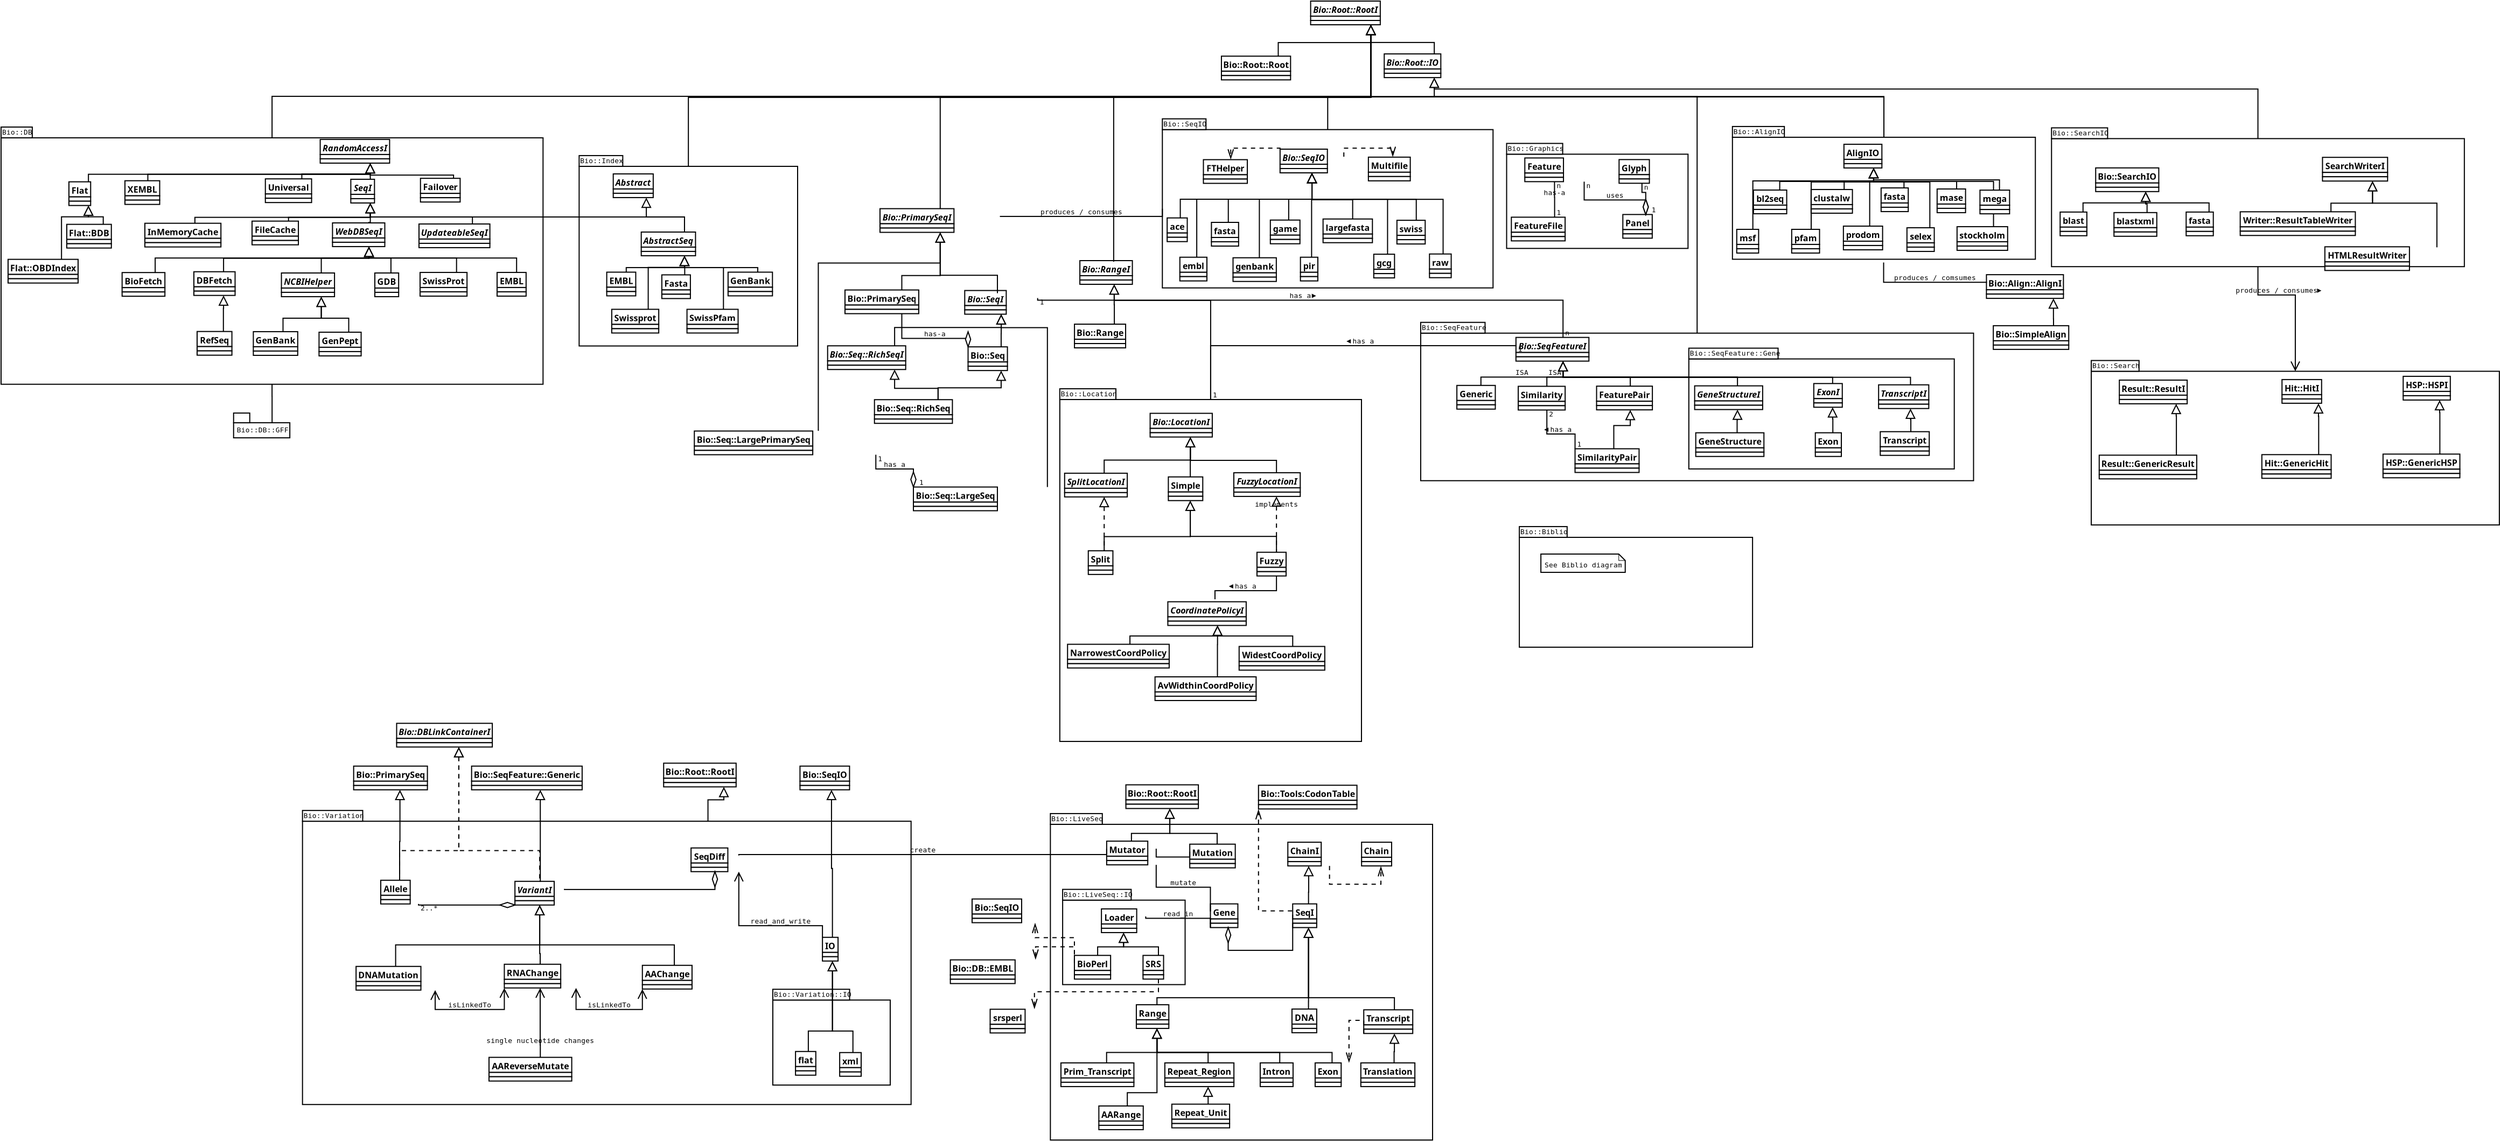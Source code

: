 <?xml version="1.0"?>
<dia:diagram xmlns:dia="http://www.lysator.liu.se/~alla/dia/">
  <dia:layer name="Background" visible="true">
    <dia:object type="UML - LargePackage" version="0" id="O0">
      <dia:attribute name="obj_pos">
        <dia:point val="33.186,25.087"/>
      </dia:attribute>
      <dia:attribute name="obj_bb">
        <dia:rectangle val="33.186,23.287;61.192,56.835"/>
      </dia:attribute>
      <dia:attribute name="elem_corner">
        <dia:point val="33.186,25.087"/>
      </dia:attribute>
      <dia:attribute name="elem_width">
        <dia:real val="28.006"/>
      </dia:attribute>
      <dia:attribute name="elem_height">
        <dia:real val="31.748"/>
      </dia:attribute>
      <dia:attribute name="name">
        <dia:string>#Bio::Location#</dia:string>
      </dia:attribute>
      <dia:attribute name="stereotype">
        <dia:string/>
      </dia:attribute>
    </dia:object>
    <dia:object type="UML - LargePackage" version="0" id="O1">
      <dia:attribute name="obj_pos">
        <dia:point val="66.691,18.923"/>
      </dia:attribute>
      <dia:attribute name="obj_bb">
        <dia:rectangle val="66.691,17.123;118.017,32.623"/>
      </dia:attribute>
      <dia:attribute name="elem_corner">
        <dia:point val="66.691,18.923"/>
      </dia:attribute>
      <dia:attribute name="elem_width">
        <dia:real val="51.326"/>
      </dia:attribute>
      <dia:attribute name="elem_height">
        <dia:real val="13.7"/>
      </dia:attribute>
      <dia:attribute name="name">
        <dia:string>#Bio::SeqFeature#</dia:string>
      </dia:attribute>
      <dia:attribute name="stereotype">
        <dia:string/>
      </dia:attribute>
    </dia:object>
    <dia:object type="UML - LargePackage" version="0" id="O2">
      <dia:attribute name="obj_pos">
        <dia:point val="42.707,0.022"/>
      </dia:attribute>
      <dia:attribute name="obj_bb">
        <dia:rectangle val="42.707,-1.778;73.407,14.722"/>
      </dia:attribute>
      <dia:attribute name="elem_corner">
        <dia:point val="42.707,0.022"/>
      </dia:attribute>
      <dia:attribute name="elem_width">
        <dia:real val="30.7"/>
      </dia:attribute>
      <dia:attribute name="elem_height">
        <dia:real val="14.7"/>
      </dia:attribute>
      <dia:attribute name="name">
        <dia:string>#Bio::SeqIO#</dia:string>
      </dia:attribute>
      <dia:attribute name="stereotype">
        <dia:string/>
      </dia:attribute>
    </dia:object>
    <dia:object type="UML - LargePackage" version="0" id="O3">
      <dia:attribute name="obj_pos">
        <dia:point val="91.585,21.317"/>
      </dia:attribute>
      <dia:attribute name="obj_bb">
        <dia:rectangle val="91.585,19.517;116.228,31.531"/>
      </dia:attribute>
      <dia:attribute name="elem_corner">
        <dia:point val="91.585,21.317"/>
      </dia:attribute>
      <dia:attribute name="elem_width">
        <dia:real val="24.643"/>
      </dia:attribute>
      <dia:attribute name="elem_height">
        <dia:real val="10.214"/>
      </dia:attribute>
      <dia:attribute name="name">
        <dia:string>#Bio::SeqFeature::Gene#</dia:string>
      </dia:attribute>
      <dia:attribute name="stereotype">
        <dia:string/>
      </dia:attribute>
    </dia:object>
    <dia:object type="UML - Class" version="0" id="O4">
      <dia:attribute name="obj_pos">
        <dia:point val="56.473,-11.912"/>
      </dia:attribute>
      <dia:attribute name="obj_bb">
        <dia:rectangle val="56.423,-11.963;67.703,-9.663"/>
      </dia:attribute>
      <dia:attribute name="elem_corner">
        <dia:point val="56.473,-11.912"/>
      </dia:attribute>
      <dia:attribute name="elem_width">
        <dia:real val="11.18"/>
      </dia:attribute>
      <dia:attribute name="elem_height">
        <dia:real val="2.2"/>
      </dia:attribute>
      <dia:attribute name="name">
        <dia:string>#Bio::Root::RootI#</dia:string>
      </dia:attribute>
      <dia:attribute name="stereotype">
        <dia:string/>
      </dia:attribute>
      <dia:attribute name="abstract">
        <dia:boolean val="true"/>
      </dia:attribute>
      <dia:attribute name="suppress_attributes">
        <dia:boolean val="false"/>
      </dia:attribute>
      <dia:attribute name="suppress_operations">
        <dia:boolean val="false"/>
      </dia:attribute>
      <dia:attribute name="visible_attributes">
        <dia:boolean val="true"/>
      </dia:attribute>
      <dia:attribute name="visible_operations">
        <dia:boolean val="true"/>
      </dia:attribute>
      <dia:attribute name="foreground_color">
        <dia:color val="#000000"/>
      </dia:attribute>
      <dia:attribute name="background_color">
        <dia:color val="#ffffff"/>
      </dia:attribute>
      <dia:attribute name="attributes"/>
      <dia:attribute name="operations"/>
      <dia:attribute name="template">
        <dia:boolean val="false"/>
      </dia:attribute>
      <dia:attribute name="templates"/>
    </dia:object>
    <dia:object type="UML - Class" version="0" id="O5">
      <dia:attribute name="obj_pos">
        <dia:point val="63.306,-7.006"/>
      </dia:attribute>
      <dia:attribute name="obj_bb">
        <dia:rectangle val="63.256,-7.056;72.646,-4.756"/>
      </dia:attribute>
      <dia:attribute name="elem_corner">
        <dia:point val="63.306,-7.006"/>
      </dia:attribute>
      <dia:attribute name="elem_width">
        <dia:real val="9.29"/>
      </dia:attribute>
      <dia:attribute name="elem_height">
        <dia:real val="2.2"/>
      </dia:attribute>
      <dia:attribute name="name">
        <dia:string>#Bio::Root::IO#</dia:string>
      </dia:attribute>
      <dia:attribute name="stereotype">
        <dia:string/>
      </dia:attribute>
      <dia:attribute name="abstract">
        <dia:boolean val="true"/>
      </dia:attribute>
      <dia:attribute name="suppress_attributes">
        <dia:boolean val="false"/>
      </dia:attribute>
      <dia:attribute name="suppress_operations">
        <dia:boolean val="false"/>
      </dia:attribute>
      <dia:attribute name="visible_attributes">
        <dia:boolean val="true"/>
      </dia:attribute>
      <dia:attribute name="visible_operations">
        <dia:boolean val="true"/>
      </dia:attribute>
      <dia:attribute name="foreground_color">
        <dia:color val="#000000"/>
      </dia:attribute>
      <dia:attribute name="background_color">
        <dia:color val="#ffffff"/>
      </dia:attribute>
      <dia:attribute name="attributes"/>
      <dia:attribute name="operations"/>
      <dia:attribute name="template">
        <dia:boolean val="false"/>
      </dia:attribute>
      <dia:attribute name="templates"/>
    </dia:object>
    <dia:object type="UML - Class" version="0" id="O6">
      <dia:attribute name="obj_pos">
        <dia:point val="16.492,7.364"/>
      </dia:attribute>
      <dia:attribute name="obj_bb">
        <dia:rectangle val="16.442,7.314;27.722,9.614"/>
      </dia:attribute>
      <dia:attribute name="elem_corner">
        <dia:point val="16.492,7.364"/>
      </dia:attribute>
      <dia:attribute name="elem_width">
        <dia:real val="11.18"/>
      </dia:attribute>
      <dia:attribute name="elem_height">
        <dia:real val="2.2"/>
      </dia:attribute>
      <dia:attribute name="name">
        <dia:string>#Bio::PrimarySeqI#</dia:string>
      </dia:attribute>
      <dia:attribute name="stereotype">
        <dia:string/>
      </dia:attribute>
      <dia:attribute name="abstract">
        <dia:boolean val="true"/>
      </dia:attribute>
      <dia:attribute name="suppress_attributes">
        <dia:boolean val="false"/>
      </dia:attribute>
      <dia:attribute name="suppress_operations">
        <dia:boolean val="false"/>
      </dia:attribute>
      <dia:attribute name="visible_attributes">
        <dia:boolean val="true"/>
      </dia:attribute>
      <dia:attribute name="visible_operations">
        <dia:boolean val="true"/>
      </dia:attribute>
      <dia:attribute name="foreground_color">
        <dia:color val="#000000"/>
      </dia:attribute>
      <dia:attribute name="background_color">
        <dia:color val="#ffffff"/>
      </dia:attribute>
      <dia:attribute name="attributes"/>
      <dia:attribute name="operations"/>
      <dia:attribute name="template">
        <dia:boolean val="false"/>
      </dia:attribute>
      <dia:attribute name="templates"/>
    </dia:object>
    <dia:object type="UML - Class" version="0" id="O7">
      <dia:attribute name="obj_pos">
        <dia:point val="13.242,14.914"/>
      </dia:attribute>
      <dia:attribute name="obj_bb">
        <dia:rectangle val="13.192,14.864;23.842,17.164"/>
      </dia:attribute>
      <dia:attribute name="elem_corner">
        <dia:point val="13.242,14.914"/>
      </dia:attribute>
      <dia:attribute name="elem_width">
        <dia:real val="10.55"/>
      </dia:attribute>
      <dia:attribute name="elem_height">
        <dia:real val="2.2"/>
      </dia:attribute>
      <dia:attribute name="name">
        <dia:string>#Bio::PrimarySeq#</dia:string>
      </dia:attribute>
      <dia:attribute name="stereotype">
        <dia:string/>
      </dia:attribute>
      <dia:attribute name="abstract">
        <dia:boolean val="false"/>
      </dia:attribute>
      <dia:attribute name="suppress_attributes">
        <dia:boolean val="false"/>
      </dia:attribute>
      <dia:attribute name="suppress_operations">
        <dia:boolean val="false"/>
      </dia:attribute>
      <dia:attribute name="visible_attributes">
        <dia:boolean val="true"/>
      </dia:attribute>
      <dia:attribute name="visible_operations">
        <dia:boolean val="true"/>
      </dia:attribute>
      <dia:attribute name="foreground_color">
        <dia:color val="#000000"/>
      </dia:attribute>
      <dia:attribute name="background_color">
        <dia:color val="#ffffff"/>
      </dia:attribute>
      <dia:attribute name="attributes"/>
      <dia:attribute name="operations"/>
      <dia:attribute name="template">
        <dia:boolean val="false"/>
      </dia:attribute>
      <dia:attribute name="templates"/>
    </dia:object>
    <dia:object type="UML - Class" version="0" id="O8">
      <dia:attribute name="obj_pos">
        <dia:point val="24.359,14.964"/>
      </dia:attribute>
      <dia:attribute name="obj_bb">
        <dia:rectangle val="24.309,14.914;31.179,17.214"/>
      </dia:attribute>
      <dia:attribute name="elem_corner">
        <dia:point val="24.359,14.964"/>
      </dia:attribute>
      <dia:attribute name="elem_width">
        <dia:real val="6.77"/>
      </dia:attribute>
      <dia:attribute name="elem_height">
        <dia:real val="2.2"/>
      </dia:attribute>
      <dia:attribute name="name">
        <dia:string>#Bio::SeqI#</dia:string>
      </dia:attribute>
      <dia:attribute name="stereotype">
        <dia:string/>
      </dia:attribute>
      <dia:attribute name="abstract">
        <dia:boolean val="true"/>
      </dia:attribute>
      <dia:attribute name="suppress_attributes">
        <dia:boolean val="false"/>
      </dia:attribute>
      <dia:attribute name="suppress_operations">
        <dia:boolean val="false"/>
      </dia:attribute>
      <dia:attribute name="visible_attributes">
        <dia:boolean val="true"/>
      </dia:attribute>
      <dia:attribute name="visible_operations">
        <dia:boolean val="true"/>
      </dia:attribute>
      <dia:attribute name="foreground_color">
        <dia:color val="#000000"/>
      </dia:attribute>
      <dia:attribute name="background_color">
        <dia:color val="#ffffff"/>
      </dia:attribute>
      <dia:attribute name="attributes"/>
      <dia:attribute name="operations"/>
      <dia:attribute name="template">
        <dia:boolean val="false"/>
      </dia:attribute>
      <dia:attribute name="templates"/>
    </dia:object>
    <dia:object type="UML - Class" version="0" id="O9">
      <dia:attribute name="obj_pos">
        <dia:point val="24.669,20.196"/>
      </dia:attribute>
      <dia:attribute name="obj_bb">
        <dia:rectangle val="24.619,20.146;30.859,22.446"/>
      </dia:attribute>
      <dia:attribute name="elem_corner">
        <dia:point val="24.669,20.196"/>
      </dia:attribute>
      <dia:attribute name="elem_width">
        <dia:real val="6.14"/>
      </dia:attribute>
      <dia:attribute name="elem_height">
        <dia:real val="2.2"/>
      </dia:attribute>
      <dia:attribute name="name">
        <dia:string>#Bio::Seq#</dia:string>
      </dia:attribute>
      <dia:attribute name="stereotype">
        <dia:string/>
      </dia:attribute>
      <dia:attribute name="abstract">
        <dia:boolean val="false"/>
      </dia:attribute>
      <dia:attribute name="suppress_attributes">
        <dia:boolean val="false"/>
      </dia:attribute>
      <dia:attribute name="suppress_operations">
        <dia:boolean val="false"/>
      </dia:attribute>
      <dia:attribute name="visible_attributes">
        <dia:boolean val="true"/>
      </dia:attribute>
      <dia:attribute name="visible_operations">
        <dia:boolean val="true"/>
      </dia:attribute>
      <dia:attribute name="foreground_color">
        <dia:color val="#000000"/>
      </dia:attribute>
      <dia:attribute name="background_color">
        <dia:color val="#ffffff"/>
      </dia:attribute>
      <dia:attribute name="attributes"/>
      <dia:attribute name="operations"/>
      <dia:attribute name="template">
        <dia:boolean val="false"/>
      </dia:attribute>
      <dia:attribute name="templates"/>
    </dia:object>
    <dia:object type="UML - Generalization" version="0" id="O10">
      <dia:attribute name="obj_pos">
        <dia:point val="62.063,-9.713"/>
      </dia:attribute>
      <dia:attribute name="obj_bb">
        <dia:rectangle val="22.032,-9.713;62.913,7.364"/>
      </dia:attribute>
      <dia:attribute name="orth_points">
        <dia:point val="62.063,-9.713"/>
        <dia:point val="62.063,-2.965"/>
        <dia:point val="22.082,-2.965"/>
        <dia:point val="22.082,7.364"/>
      </dia:attribute>
      <dia:attribute name="orth_orient">
        <dia:enum val="1"/>
        <dia:enum val="0"/>
        <dia:enum val="1"/>
      </dia:attribute>
      <dia:attribute name="name">
        <dia:string/>
      </dia:attribute>
      <dia:attribute name="stereotype">
        <dia:string/>
      </dia:attribute>
      <dia:connections>
        <dia:connection handle="0" to="O4" connection="6"/>
        <dia:connection handle="1" to="O6" connection="1"/>
      </dia:connections>
    </dia:object>
    <dia:object type="UML - Generalization" version="0" id="O11">
      <dia:attribute name="obj_pos">
        <dia:point val="22.082,9.564"/>
      </dia:attribute>
      <dia:attribute name="obj_bb">
        <dia:rectangle val="18.467,9.564;22.932,14.914"/>
      </dia:attribute>
      <dia:attribute name="orth_points">
        <dia:point val="22.082,9.564"/>
        <dia:point val="22.082,13.574"/>
        <dia:point val="18.517,13.574"/>
        <dia:point val="18.517,14.914"/>
      </dia:attribute>
      <dia:attribute name="orth_orient">
        <dia:enum val="1"/>
        <dia:enum val="0"/>
        <dia:enum val="1"/>
      </dia:attribute>
      <dia:attribute name="name">
        <dia:string/>
      </dia:attribute>
      <dia:attribute name="stereotype">
        <dia:string/>
      </dia:attribute>
      <dia:connections>
        <dia:connection handle="0" to="O6" connection="6"/>
        <dia:connection handle="1" to="O7" connection="1"/>
      </dia:connections>
    </dia:object>
    <dia:object type="UML - Generalization" version="0" id="O12">
      <dia:attribute name="obj_pos">
        <dia:point val="22.082,9.564"/>
      </dia:attribute>
      <dia:attribute name="obj_bb">
        <dia:rectangle val="21.232,9.564;27.444,15.214"/>
      </dia:attribute>
      <dia:attribute name="orth_points">
        <dia:point val="22.082,9.564"/>
        <dia:point val="22.082,13.55"/>
        <dia:point val="27.394,13.55"/>
        <dia:point val="27.394,15.214"/>
      </dia:attribute>
      <dia:attribute name="orth_orient">
        <dia:enum val="1"/>
        <dia:enum val="0"/>
        <dia:enum val="1"/>
      </dia:attribute>
      <dia:attribute name="name">
        <dia:string/>
      </dia:attribute>
      <dia:attribute name="stereotype">
        <dia:string/>
      </dia:attribute>
      <dia:connections>
        <dia:connection handle="0" to="O6" connection="6"/>
      </dia:connections>
    </dia:object>
    <dia:object type="UML - Generalization" version="0" id="O13">
      <dia:attribute name="obj_pos">
        <dia:point val="27.744,17.164"/>
      </dia:attribute>
      <dia:attribute name="obj_bb">
        <dia:rectangle val="26.894,17.164;28.594,20.196"/>
      </dia:attribute>
      <dia:attribute name="orth_points">
        <dia:point val="27.744,17.164"/>
        <dia:point val="27.744,18.974"/>
        <dia:point val="27.739,18.974"/>
        <dia:point val="27.739,20.196"/>
      </dia:attribute>
      <dia:attribute name="orth_orient">
        <dia:enum val="1"/>
        <dia:enum val="0"/>
        <dia:enum val="1"/>
      </dia:attribute>
      <dia:attribute name="name">
        <dia:string/>
      </dia:attribute>
      <dia:attribute name="stereotype">
        <dia:string/>
      </dia:attribute>
      <dia:connections>
        <dia:connection handle="0" to="O8" connection="6"/>
        <dia:connection handle="1" to="O9" connection="1"/>
      </dia:connections>
    </dia:object>
    <dia:object type="UML - Class" version="0" id="O14">
      <dia:attribute name="obj_pos">
        <dia:point val="53.635,1.838"/>
      </dia:attribute>
      <dia:attribute name="obj_bb">
        <dia:rectangle val="53.584,1.788;61.084,4.088"/>
      </dia:attribute>
      <dia:attribute name="elem_corner">
        <dia:point val="53.635,1.838"/>
      </dia:attribute>
      <dia:attribute name="elem_width">
        <dia:real val="7.4"/>
      </dia:attribute>
      <dia:attribute name="elem_height">
        <dia:real val="2.2"/>
      </dia:attribute>
      <dia:attribute name="name">
        <dia:string>#Bio::SeqIO#</dia:string>
      </dia:attribute>
      <dia:attribute name="stereotype">
        <dia:string/>
      </dia:attribute>
      <dia:attribute name="abstract">
        <dia:boolean val="true"/>
      </dia:attribute>
      <dia:attribute name="suppress_attributes">
        <dia:boolean val="false"/>
      </dia:attribute>
      <dia:attribute name="suppress_operations">
        <dia:boolean val="false"/>
      </dia:attribute>
      <dia:attribute name="visible_attributes">
        <dia:boolean val="true"/>
      </dia:attribute>
      <dia:attribute name="visible_operations">
        <dia:boolean val="true"/>
      </dia:attribute>
      <dia:attribute name="foreground_color">
        <dia:color val="#000000"/>
      </dia:attribute>
      <dia:attribute name="background_color">
        <dia:color val="#ffffff"/>
      </dia:attribute>
      <dia:attribute name="attributes"/>
      <dia:attribute name="operations"/>
      <dia:attribute name="template">
        <dia:boolean val="false"/>
      </dia:attribute>
      <dia:attribute name="templates"/>
    </dia:object>
    <dia:object type="UML - Class" version="0" id="O15">
      <dia:attribute name="obj_pos">
        <dia:point val="47.263,8.638"/>
      </dia:attribute>
      <dia:attribute name="obj_bb">
        <dia:rectangle val="47.213,8.588;51.563,10.888"/>
      </dia:attribute>
      <dia:attribute name="elem_corner">
        <dia:point val="47.263,8.638"/>
      </dia:attribute>
      <dia:attribute name="elem_width">
        <dia:real val="4.25"/>
      </dia:attribute>
      <dia:attribute name="elem_height">
        <dia:real val="2.2"/>
      </dia:attribute>
      <dia:attribute name="name">
        <dia:string>#fasta#</dia:string>
      </dia:attribute>
      <dia:attribute name="stereotype">
        <dia:string/>
      </dia:attribute>
      <dia:attribute name="abstract">
        <dia:boolean val="false"/>
      </dia:attribute>
      <dia:attribute name="suppress_attributes">
        <dia:boolean val="false"/>
      </dia:attribute>
      <dia:attribute name="suppress_operations">
        <dia:boolean val="false"/>
      </dia:attribute>
      <dia:attribute name="visible_attributes">
        <dia:boolean val="true"/>
      </dia:attribute>
      <dia:attribute name="visible_operations">
        <dia:boolean val="true"/>
      </dia:attribute>
      <dia:attribute name="foreground_color">
        <dia:color val="#000000"/>
      </dia:attribute>
      <dia:attribute name="background_color">
        <dia:color val="#ffffff"/>
      </dia:attribute>
      <dia:attribute name="attributes"/>
      <dia:attribute name="operations"/>
      <dia:attribute name="template">
        <dia:boolean val="false"/>
      </dia:attribute>
      <dia:attribute name="templates"/>
    </dia:object>
    <dia:object type="UML - Class" version="0" id="O16">
      <dia:attribute name="obj_pos">
        <dia:point val="49.268,11.923"/>
      </dia:attribute>
      <dia:attribute name="obj_bb">
        <dia:rectangle val="49.218,11.873;54.828,14.173"/>
      </dia:attribute>
      <dia:attribute name="elem_corner">
        <dia:point val="49.268,11.923"/>
      </dia:attribute>
      <dia:attribute name="elem_width">
        <dia:real val="5.51"/>
      </dia:attribute>
      <dia:attribute name="elem_height">
        <dia:real val="2.2"/>
      </dia:attribute>
      <dia:attribute name="name">
        <dia:string>#genbank#</dia:string>
      </dia:attribute>
      <dia:attribute name="stereotype">
        <dia:string/>
      </dia:attribute>
      <dia:attribute name="abstract">
        <dia:boolean val="false"/>
      </dia:attribute>
      <dia:attribute name="suppress_attributes">
        <dia:boolean val="false"/>
      </dia:attribute>
      <dia:attribute name="suppress_operations">
        <dia:boolean val="false"/>
      </dia:attribute>
      <dia:attribute name="visible_attributes">
        <dia:boolean val="true"/>
      </dia:attribute>
      <dia:attribute name="visible_operations">
        <dia:boolean val="true"/>
      </dia:attribute>
      <dia:attribute name="foreground_color">
        <dia:color val="#000000"/>
      </dia:attribute>
      <dia:attribute name="background_color">
        <dia:color val="#ffffff"/>
      </dia:attribute>
      <dia:attribute name="attributes"/>
      <dia:attribute name="operations"/>
      <dia:attribute name="template">
        <dia:boolean val="false"/>
      </dia:attribute>
      <dia:attribute name="templates"/>
    </dia:object>
    <dia:object type="UML - Class" version="0" id="O17">
      <dia:attribute name="obj_pos">
        <dia:point val="44.332,11.873"/>
      </dia:attribute>
      <dia:attribute name="obj_bb">
        <dia:rectangle val="44.282,11.823;48.002,14.123"/>
      </dia:attribute>
      <dia:attribute name="elem_corner">
        <dia:point val="44.332,11.873"/>
      </dia:attribute>
      <dia:attribute name="elem_width">
        <dia:real val="3.62"/>
      </dia:attribute>
      <dia:attribute name="elem_height">
        <dia:real val="2.2"/>
      </dia:attribute>
      <dia:attribute name="name">
        <dia:string>#embl#</dia:string>
      </dia:attribute>
      <dia:attribute name="stereotype">
        <dia:string/>
      </dia:attribute>
      <dia:attribute name="abstract">
        <dia:boolean val="false"/>
      </dia:attribute>
      <dia:attribute name="suppress_attributes">
        <dia:boolean val="false"/>
      </dia:attribute>
      <dia:attribute name="suppress_operations">
        <dia:boolean val="false"/>
      </dia:attribute>
      <dia:attribute name="visible_attributes">
        <dia:boolean val="true"/>
      </dia:attribute>
      <dia:attribute name="visible_operations">
        <dia:boolean val="true"/>
      </dia:attribute>
      <dia:attribute name="foreground_color">
        <dia:color val="#000000"/>
      </dia:attribute>
      <dia:attribute name="background_color">
        <dia:color val="#ffffff"/>
      </dia:attribute>
      <dia:attribute name="attributes"/>
      <dia:attribute name="operations"/>
      <dia:attribute name="template">
        <dia:boolean val="false"/>
      </dia:attribute>
      <dia:attribute name="templates"/>
    </dia:object>
    <dia:object type="UML - Class" version="0" id="O18">
      <dia:attribute name="obj_pos">
        <dia:point val="64.485,8.444"/>
      </dia:attribute>
      <dia:attribute name="obj_bb">
        <dia:rectangle val="64.435,8.394;68.785,10.694"/>
      </dia:attribute>
      <dia:attribute name="elem_corner">
        <dia:point val="64.485,8.444"/>
      </dia:attribute>
      <dia:attribute name="elem_width">
        <dia:real val="4.25"/>
      </dia:attribute>
      <dia:attribute name="elem_height">
        <dia:real val="2.2"/>
      </dia:attribute>
      <dia:attribute name="name">
        <dia:string>#swiss#</dia:string>
      </dia:attribute>
      <dia:attribute name="stereotype">
        <dia:string/>
      </dia:attribute>
      <dia:attribute name="abstract">
        <dia:boolean val="false"/>
      </dia:attribute>
      <dia:attribute name="suppress_attributes">
        <dia:boolean val="false"/>
      </dia:attribute>
      <dia:attribute name="suppress_operations">
        <dia:boolean val="false"/>
      </dia:attribute>
      <dia:attribute name="visible_attributes">
        <dia:boolean val="true"/>
      </dia:attribute>
      <dia:attribute name="visible_operations">
        <dia:boolean val="true"/>
      </dia:attribute>
      <dia:attribute name="foreground_color">
        <dia:color val="#000000"/>
      </dia:attribute>
      <dia:attribute name="background_color">
        <dia:color val="#ffffff"/>
      </dia:attribute>
      <dia:attribute name="attributes"/>
      <dia:attribute name="operations"/>
      <dia:attribute name="template">
        <dia:boolean val="false"/>
      </dia:attribute>
      <dia:attribute name="templates"/>
    </dia:object>
    <dia:object type="UML - Class" version="0" id="O19">
      <dia:attribute name="obj_pos">
        <dia:point val="67.507,11.573"/>
      </dia:attribute>
      <dia:attribute name="obj_bb">
        <dia:rectangle val="67.457,11.523;70.547,13.823"/>
      </dia:attribute>
      <dia:attribute name="elem_corner">
        <dia:point val="67.507,11.573"/>
      </dia:attribute>
      <dia:attribute name="elem_width">
        <dia:real val="2.99"/>
      </dia:attribute>
      <dia:attribute name="elem_height">
        <dia:real val="2.2"/>
      </dia:attribute>
      <dia:attribute name="name">
        <dia:string>#raw#</dia:string>
      </dia:attribute>
      <dia:attribute name="stereotype">
        <dia:string/>
      </dia:attribute>
      <dia:attribute name="abstract">
        <dia:boolean val="false"/>
      </dia:attribute>
      <dia:attribute name="suppress_attributes">
        <dia:boolean val="false"/>
      </dia:attribute>
      <dia:attribute name="suppress_operations">
        <dia:boolean val="false"/>
      </dia:attribute>
      <dia:attribute name="visible_attributes">
        <dia:boolean val="true"/>
      </dia:attribute>
      <dia:attribute name="visible_operations">
        <dia:boolean val="true"/>
      </dia:attribute>
      <dia:attribute name="foreground_color">
        <dia:color val="#000000"/>
      </dia:attribute>
      <dia:attribute name="background_color">
        <dia:color val="#ffffff"/>
      </dia:attribute>
      <dia:attribute name="attributes"/>
      <dia:attribute name="operations"/>
      <dia:attribute name="template">
        <dia:boolean val="false"/>
      </dia:attribute>
      <dia:attribute name="templates"/>
    </dia:object>
    <dia:object type="UML - Class" version="0" id="O20">
      <dia:attribute name="obj_pos">
        <dia:point val="52.732,8.423"/>
      </dia:attribute>
      <dia:attribute name="obj_bb">
        <dia:rectangle val="52.682,8.373;56.402,10.673"/>
      </dia:attribute>
      <dia:attribute name="elem_corner">
        <dia:point val="52.732,8.423"/>
      </dia:attribute>
      <dia:attribute name="elem_width">
        <dia:real val="3.62"/>
      </dia:attribute>
      <dia:attribute name="elem_height">
        <dia:real val="2.2"/>
      </dia:attribute>
      <dia:attribute name="name">
        <dia:string>#game#</dia:string>
      </dia:attribute>
      <dia:attribute name="stereotype">
        <dia:string/>
      </dia:attribute>
      <dia:attribute name="abstract">
        <dia:boolean val="false"/>
      </dia:attribute>
      <dia:attribute name="suppress_attributes">
        <dia:boolean val="false"/>
      </dia:attribute>
      <dia:attribute name="suppress_operations">
        <dia:boolean val="false"/>
      </dia:attribute>
      <dia:attribute name="visible_attributes">
        <dia:boolean val="true"/>
      </dia:attribute>
      <dia:attribute name="visible_operations">
        <dia:boolean val="true"/>
      </dia:attribute>
      <dia:attribute name="foreground_color">
        <dia:color val="#000000"/>
      </dia:attribute>
      <dia:attribute name="background_color">
        <dia:color val="#ffffff"/>
      </dia:attribute>
      <dia:attribute name="attributes"/>
      <dia:attribute name="operations"/>
      <dia:attribute name="template">
        <dia:boolean val="false"/>
      </dia:attribute>
      <dia:attribute name="templates"/>
    </dia:object>
    <dia:object type="UML - Class" version="0" id="O21">
      <dia:attribute name="obj_pos">
        <dia:point val="62.335,11.594"/>
      </dia:attribute>
      <dia:attribute name="obj_bb">
        <dia:rectangle val="62.285,11.544;65.375,13.844"/>
      </dia:attribute>
      <dia:attribute name="elem_corner">
        <dia:point val="62.335,11.594"/>
      </dia:attribute>
      <dia:attribute name="elem_width">
        <dia:real val="2.99"/>
      </dia:attribute>
      <dia:attribute name="elem_height">
        <dia:real val="2.2"/>
      </dia:attribute>
      <dia:attribute name="name">
        <dia:string>#gcg#</dia:string>
      </dia:attribute>
      <dia:attribute name="stereotype">
        <dia:string/>
      </dia:attribute>
      <dia:attribute name="abstract">
        <dia:boolean val="false"/>
      </dia:attribute>
      <dia:attribute name="suppress_attributes">
        <dia:boolean val="false"/>
      </dia:attribute>
      <dia:attribute name="suppress_operations">
        <dia:boolean val="false"/>
      </dia:attribute>
      <dia:attribute name="visible_attributes">
        <dia:boolean val="true"/>
      </dia:attribute>
      <dia:attribute name="visible_operations">
        <dia:boolean val="true"/>
      </dia:attribute>
      <dia:attribute name="foreground_color">
        <dia:color val="#000000"/>
      </dia:attribute>
      <dia:attribute name="background_color">
        <dia:color val="#ffffff"/>
      </dia:attribute>
      <dia:attribute name="attributes"/>
      <dia:attribute name="operations"/>
      <dia:attribute name="template">
        <dia:boolean val="false"/>
      </dia:attribute>
      <dia:attribute name="templates"/>
    </dia:object>
    <dia:object type="UML - Class" version="0" id="O22">
      <dia:attribute name="obj_pos">
        <dia:point val="46.518,2.814"/>
      </dia:attribute>
      <dia:attribute name="obj_bb">
        <dia:rectangle val="46.468,2.764;52.708,5.064"/>
      </dia:attribute>
      <dia:attribute name="elem_corner">
        <dia:point val="46.518,2.814"/>
      </dia:attribute>
      <dia:attribute name="elem_width">
        <dia:real val="6.14"/>
      </dia:attribute>
      <dia:attribute name="elem_height">
        <dia:real val="2.2"/>
      </dia:attribute>
      <dia:attribute name="name">
        <dia:string>#FTHelper#</dia:string>
      </dia:attribute>
      <dia:attribute name="stereotype">
        <dia:string/>
      </dia:attribute>
      <dia:attribute name="abstract">
        <dia:boolean val="false"/>
      </dia:attribute>
      <dia:attribute name="suppress_attributes">
        <dia:boolean val="false"/>
      </dia:attribute>
      <dia:attribute name="suppress_operations">
        <dia:boolean val="false"/>
      </dia:attribute>
      <dia:attribute name="visible_attributes">
        <dia:boolean val="true"/>
      </dia:attribute>
      <dia:attribute name="visible_operations">
        <dia:boolean val="true"/>
      </dia:attribute>
      <dia:attribute name="foreground_color">
        <dia:color val="#000000"/>
      </dia:attribute>
      <dia:attribute name="background_color">
        <dia:color val="#ffffff"/>
      </dia:attribute>
      <dia:attribute name="attributes"/>
      <dia:attribute name="operations"/>
      <dia:attribute name="template">
        <dia:boolean val="false"/>
      </dia:attribute>
      <dia:attribute name="templates"/>
    </dia:object>
    <dia:object type="UML - Class" version="0" id="O23">
      <dia:attribute name="obj_pos">
        <dia:point val="57.626,8.323"/>
      </dia:attribute>
      <dia:attribute name="obj_bb">
        <dia:rectangle val="57.575,8.273;65.076,10.573"/>
      </dia:attribute>
      <dia:attribute name="elem_corner">
        <dia:point val="57.626,8.323"/>
      </dia:attribute>
      <dia:attribute name="elem_width">
        <dia:real val="7.4"/>
      </dia:attribute>
      <dia:attribute name="elem_height">
        <dia:real val="2.2"/>
      </dia:attribute>
      <dia:attribute name="name">
        <dia:string>#largefasta#</dia:string>
      </dia:attribute>
      <dia:attribute name="stereotype">
        <dia:string/>
      </dia:attribute>
      <dia:attribute name="abstract">
        <dia:boolean val="false"/>
      </dia:attribute>
      <dia:attribute name="suppress_attributes">
        <dia:boolean val="false"/>
      </dia:attribute>
      <dia:attribute name="suppress_operations">
        <dia:boolean val="true"/>
      </dia:attribute>
      <dia:attribute name="visible_attributes">
        <dia:boolean val="true"/>
      </dia:attribute>
      <dia:attribute name="visible_operations">
        <dia:boolean val="true"/>
      </dia:attribute>
      <dia:attribute name="foreground_color">
        <dia:color val="#000000"/>
      </dia:attribute>
      <dia:attribute name="background_color">
        <dia:color val="#ffffff"/>
      </dia:attribute>
      <dia:attribute name="attributes"/>
      <dia:attribute name="operations"/>
      <dia:attribute name="template">
        <dia:boolean val="false"/>
      </dia:attribute>
      <dia:attribute name="templates"/>
    </dia:object>
    <dia:object type="UML - Class" version="0" id="O24">
      <dia:attribute name="obj_pos">
        <dia:point val="55.526,11.873"/>
      </dia:attribute>
      <dia:attribute name="obj_bb">
        <dia:rectangle val="55.475,11.823;58.566,14.123"/>
      </dia:attribute>
      <dia:attribute name="elem_corner">
        <dia:point val="55.526,11.873"/>
      </dia:attribute>
      <dia:attribute name="elem_width">
        <dia:real val="2.99"/>
      </dia:attribute>
      <dia:attribute name="elem_height">
        <dia:real val="2.2"/>
      </dia:attribute>
      <dia:attribute name="name">
        <dia:string>#pir#</dia:string>
      </dia:attribute>
      <dia:attribute name="stereotype">
        <dia:string/>
      </dia:attribute>
      <dia:attribute name="abstract">
        <dia:boolean val="false"/>
      </dia:attribute>
      <dia:attribute name="suppress_attributes">
        <dia:boolean val="false"/>
      </dia:attribute>
      <dia:attribute name="suppress_operations">
        <dia:boolean val="false"/>
      </dia:attribute>
      <dia:attribute name="visible_attributes">
        <dia:boolean val="true"/>
      </dia:attribute>
      <dia:attribute name="visible_operations">
        <dia:boolean val="true"/>
      </dia:attribute>
      <dia:attribute name="foreground_color">
        <dia:color val="#000000"/>
      </dia:attribute>
      <dia:attribute name="background_color">
        <dia:color val="#ffffff"/>
      </dia:attribute>
      <dia:attribute name="attributes"/>
      <dia:attribute name="operations"/>
      <dia:attribute name="template">
        <dia:boolean val="false"/>
      </dia:attribute>
      <dia:attribute name="templates"/>
    </dia:object>
    <dia:object type="UML - Class" version="0" id="O25">
      <dia:attribute name="obj_pos">
        <dia:point val="43.153,8.223"/>
      </dia:attribute>
      <dia:attribute name="obj_bb">
        <dia:rectangle val="43.103,8.173;46.193,10.473"/>
      </dia:attribute>
      <dia:attribute name="elem_corner">
        <dia:point val="43.153,8.223"/>
      </dia:attribute>
      <dia:attribute name="elem_width">
        <dia:real val="2.99"/>
      </dia:attribute>
      <dia:attribute name="elem_height">
        <dia:real val="2.2"/>
      </dia:attribute>
      <dia:attribute name="name">
        <dia:string>#ace#</dia:string>
      </dia:attribute>
      <dia:attribute name="stereotype">
        <dia:string/>
      </dia:attribute>
      <dia:attribute name="abstract">
        <dia:boolean val="false"/>
      </dia:attribute>
      <dia:attribute name="suppress_attributes">
        <dia:boolean val="false"/>
      </dia:attribute>
      <dia:attribute name="suppress_operations">
        <dia:boolean val="false"/>
      </dia:attribute>
      <dia:attribute name="visible_attributes">
        <dia:boolean val="true"/>
      </dia:attribute>
      <dia:attribute name="visible_operations">
        <dia:boolean val="true"/>
      </dia:attribute>
      <dia:attribute name="foreground_color">
        <dia:color val="#000000"/>
      </dia:attribute>
      <dia:attribute name="background_color">
        <dia:color val="#ffffff"/>
      </dia:attribute>
      <dia:attribute name="attributes"/>
      <dia:attribute name="operations"/>
      <dia:attribute name="template">
        <dia:boolean val="false"/>
      </dia:attribute>
      <dia:attribute name="templates"/>
    </dia:object>
    <dia:object type="UML - Dependency" version="0" id="O26">
      <dia:attribute name="obj_pos">
        <dia:point val="53.635,1.838"/>
      </dia:attribute>
      <dia:attribute name="obj_bb">
        <dia:rectangle val="48.605,0.846;53.684,2.814"/>
      </dia:attribute>
      <dia:attribute name="orth_points">
        <dia:point val="53.635,1.838"/>
        <dia:point val="53.635,1.746"/>
        <dia:point val="49.055,1.746"/>
        <dia:point val="49.055,2.814"/>
      </dia:attribute>
      <dia:attribute name="orth_orient">
        <dia:enum val="1"/>
        <dia:enum val="0"/>
        <dia:enum val="1"/>
      </dia:attribute>
      <dia:attribute name="draw_arrow">
        <dia:boolean val="true"/>
      </dia:attribute>
      <dia:attribute name="name">
        <dia:string/>
      </dia:attribute>
      <dia:attribute name="stereotype">
        <dia:string/>
      </dia:attribute>
      <dia:connections>
        <dia:connection handle="0" to="O14" connection="0"/>
        <dia:connection handle="1" to="O22" connection="1"/>
      </dia:connections>
    </dia:object>
    <dia:object type="UML - Generalization" version="0" id="O27">
      <dia:attribute name="obj_pos">
        <dia:point val="56.595,4.038"/>
      </dia:attribute>
      <dia:attribute name="obj_bb">
        <dia:rectangle val="44.321,4.038;57.445,8.223"/>
      </dia:attribute>
      <dia:attribute name="orth_points">
        <dia:point val="56.595,4.038"/>
        <dia:point val="56.595,6.488"/>
        <dia:point val="44.371,6.488"/>
        <dia:point val="44.371,8.223"/>
      </dia:attribute>
      <dia:attribute name="orth_orient">
        <dia:enum val="1"/>
        <dia:enum val="0"/>
        <dia:enum val="1"/>
      </dia:attribute>
      <dia:attribute name="name">
        <dia:string/>
      </dia:attribute>
      <dia:attribute name="stereotype">
        <dia:string/>
      </dia:attribute>
      <dia:connections>
        <dia:connection handle="0" to="O14" connection="6"/>
        <dia:connection handle="1" to="O25" connection="1"/>
      </dia:connections>
    </dia:object>
    <dia:object type="UML - Generalization" version="0" id="O28">
      <dia:attribute name="obj_pos">
        <dia:point val="56.595,4.038"/>
      </dia:attribute>
      <dia:attribute name="obj_bb">
        <dia:rectangle val="54.385,4.038;57.445,8.423"/>
      </dia:attribute>
      <dia:attribute name="orth_points">
        <dia:point val="56.595,4.038"/>
        <dia:point val="56.595,6.488"/>
        <dia:point val="54.435,6.488"/>
        <dia:point val="54.435,8.423"/>
      </dia:attribute>
      <dia:attribute name="orth_orient">
        <dia:enum val="1"/>
        <dia:enum val="0"/>
        <dia:enum val="1"/>
      </dia:attribute>
      <dia:attribute name="name">
        <dia:string/>
      </dia:attribute>
      <dia:attribute name="stereotype">
        <dia:string/>
      </dia:attribute>
      <dia:connections>
        <dia:connection handle="0" to="O14" connection="6"/>
        <dia:connection handle="1" to="O20" connection="1"/>
      </dia:connections>
    </dia:object>
    <dia:object type="UML - Generalization" version="0" id="O29">
      <dia:attribute name="obj_pos">
        <dia:point val="56.595,4.038"/>
      </dia:attribute>
      <dia:attribute name="obj_bb">
        <dia:rectangle val="45.849,4.038;57.445,11.873"/>
      </dia:attribute>
      <dia:attribute name="orth_points">
        <dia:point val="56.595,4.038"/>
        <dia:point val="56.595,6.488"/>
        <dia:point val="45.899,6.488"/>
        <dia:point val="45.899,11.873"/>
      </dia:attribute>
      <dia:attribute name="orth_orient">
        <dia:enum val="1"/>
        <dia:enum val="0"/>
        <dia:enum val="1"/>
      </dia:attribute>
      <dia:attribute name="name">
        <dia:string/>
      </dia:attribute>
      <dia:attribute name="stereotype">
        <dia:string/>
      </dia:attribute>
      <dia:connections>
        <dia:connection handle="0" to="O14" connection="6"/>
        <dia:connection handle="1" to="O17" connection="1"/>
      </dia:connections>
    </dia:object>
    <dia:object type="UML - Generalization" version="0" id="O30">
      <dia:attribute name="obj_pos">
        <dia:point val="56.595,4.038"/>
      </dia:attribute>
      <dia:attribute name="obj_bb">
        <dia:rectangle val="48.779,4.038;57.445,8.638"/>
      </dia:attribute>
      <dia:attribute name="orth_points">
        <dia:point val="56.595,4.038"/>
        <dia:point val="56.595,6.488"/>
        <dia:point val="48.829,6.488"/>
        <dia:point val="48.829,8.638"/>
      </dia:attribute>
      <dia:attribute name="orth_orient">
        <dia:enum val="1"/>
        <dia:enum val="0"/>
        <dia:enum val="1"/>
      </dia:attribute>
      <dia:attribute name="name">
        <dia:string/>
      </dia:attribute>
      <dia:attribute name="stereotype">
        <dia:string/>
      </dia:attribute>
      <dia:connections>
        <dia:connection handle="0" to="O14" connection="6"/>
        <dia:connection handle="1" to="O15" connection="1"/>
      </dia:connections>
    </dia:object>
    <dia:object type="UML - Generalization" version="0" id="O31">
      <dia:attribute name="obj_pos">
        <dia:point val="56.595,4.038"/>
      </dia:attribute>
      <dia:attribute name="obj_bb">
        <dia:rectangle val="51.663,4.038;57.445,11.923"/>
      </dia:attribute>
      <dia:attribute name="orth_points">
        <dia:point val="56.595,4.038"/>
        <dia:point val="56.595,6.488"/>
        <dia:point val="51.713,6.488"/>
        <dia:point val="51.713,11.923"/>
      </dia:attribute>
      <dia:attribute name="orth_orient">
        <dia:enum val="1"/>
        <dia:enum val="0"/>
        <dia:enum val="1"/>
      </dia:attribute>
      <dia:attribute name="name">
        <dia:string/>
      </dia:attribute>
      <dia:attribute name="stereotype">
        <dia:string/>
      </dia:attribute>
      <dia:connections>
        <dia:connection handle="0" to="O14" connection="6"/>
        <dia:connection handle="1" to="O16" connection="1"/>
      </dia:connections>
    </dia:object>
    <dia:object type="UML - Generalization" version="0" id="O32">
      <dia:attribute name="obj_pos">
        <dia:point val="56.595,4.038"/>
      </dia:attribute>
      <dia:attribute name="obj_bb">
        <dia:rectangle val="55.745,4.038;57.445,11.873"/>
      </dia:attribute>
      <dia:attribute name="orth_points">
        <dia:point val="56.595,4.038"/>
        <dia:point val="56.595,6.535"/>
        <dia:point val="56.562,6.535"/>
        <dia:point val="56.562,11.873"/>
      </dia:attribute>
      <dia:attribute name="orth_orient">
        <dia:enum val="1"/>
        <dia:enum val="0"/>
        <dia:enum val="1"/>
      </dia:attribute>
      <dia:attribute name="name">
        <dia:string/>
      </dia:attribute>
      <dia:attribute name="stereotype">
        <dia:string/>
      </dia:attribute>
      <dia:connections>
        <dia:connection handle="0" to="O14" connection="6"/>
        <dia:connection handle="1" to="O24" connection="1"/>
      </dia:connections>
    </dia:object>
    <dia:object type="UML - Generalization" version="0" id="O33">
      <dia:attribute name="obj_pos">
        <dia:point val="56.595,4.038"/>
      </dia:attribute>
      <dia:attribute name="obj_bb">
        <dia:rectangle val="55.745,4.038;60.424,8.323"/>
      </dia:attribute>
      <dia:attribute name="orth_points">
        <dia:point val="56.595,4.038"/>
        <dia:point val="56.595,6.535"/>
        <dia:point val="60.374,6.535"/>
        <dia:point val="60.374,8.323"/>
      </dia:attribute>
      <dia:attribute name="orth_orient">
        <dia:enum val="1"/>
        <dia:enum val="0"/>
        <dia:enum val="1"/>
      </dia:attribute>
      <dia:attribute name="name">
        <dia:string/>
      </dia:attribute>
      <dia:attribute name="stereotype">
        <dia:string/>
      </dia:attribute>
      <dia:connections>
        <dia:connection handle="0" to="O14" connection="6"/>
        <dia:connection handle="1" to="O23" connection="1"/>
      </dia:connections>
    </dia:object>
    <dia:object type="UML - Generalization" version="0" id="O34">
      <dia:attribute name="obj_pos">
        <dia:point val="56.595,4.038"/>
      </dia:attribute>
      <dia:attribute name="obj_bb">
        <dia:rectangle val="55.745,4.038;63.664,11.594"/>
      </dia:attribute>
      <dia:attribute name="orth_points">
        <dia:point val="56.595,4.038"/>
        <dia:point val="56.595,6.488"/>
        <dia:point val="63.614,6.488"/>
        <dia:point val="63.614,11.594"/>
      </dia:attribute>
      <dia:attribute name="orth_orient">
        <dia:enum val="1"/>
        <dia:enum val="0"/>
        <dia:enum val="1"/>
      </dia:attribute>
      <dia:attribute name="name">
        <dia:string/>
      </dia:attribute>
      <dia:attribute name="stereotype">
        <dia:string/>
      </dia:attribute>
      <dia:connections>
        <dia:connection handle="0" to="O14" connection="6"/>
        <dia:connection handle="1" to="O21" connection="1"/>
      </dia:connections>
    </dia:object>
    <dia:object type="UML - Generalization" version="0" id="O35">
      <dia:attribute name="obj_pos">
        <dia:point val="56.595,4.038"/>
      </dia:attribute>
      <dia:attribute name="obj_bb">
        <dia:rectangle val="55.745,4.038;66.329,8.444"/>
      </dia:attribute>
      <dia:attribute name="orth_points">
        <dia:point val="56.595,4.038"/>
        <dia:point val="56.595,6.498"/>
        <dia:point val="66.279,6.498"/>
        <dia:point val="66.279,8.444"/>
      </dia:attribute>
      <dia:attribute name="orth_orient">
        <dia:enum val="1"/>
        <dia:enum val="0"/>
        <dia:enum val="1"/>
      </dia:attribute>
      <dia:attribute name="name">
        <dia:string/>
      </dia:attribute>
      <dia:attribute name="stereotype">
        <dia:string/>
      </dia:attribute>
      <dia:connections>
        <dia:connection handle="0" to="O14" connection="6"/>
        <dia:connection handle="1" to="O18" connection="1"/>
      </dia:connections>
    </dia:object>
    <dia:object type="UML - Generalization" version="0" id="O36">
      <dia:attribute name="obj_pos">
        <dia:point val="56.595,4.038"/>
      </dia:attribute>
      <dia:attribute name="obj_bb">
        <dia:rectangle val="55.745,4.038;68.821,11.573"/>
      </dia:attribute>
      <dia:attribute name="orth_points">
        <dia:point val="56.595,4.038"/>
        <dia:point val="56.595,6.498"/>
        <dia:point val="68.771,6.498"/>
        <dia:point val="68.771,11.573"/>
      </dia:attribute>
      <dia:attribute name="orth_orient">
        <dia:enum val="1"/>
        <dia:enum val="0"/>
        <dia:enum val="1"/>
      </dia:attribute>
      <dia:attribute name="name">
        <dia:string/>
      </dia:attribute>
      <dia:attribute name="stereotype">
        <dia:string/>
      </dia:attribute>
      <dia:connections>
        <dia:connection handle="0" to="O14" connection="6"/>
        <dia:connection handle="1" to="O19" connection="1"/>
      </dia:connections>
    </dia:object>
    <dia:object type="UML - Class" version="0" id="O37">
      <dia:attribute name="obj_pos">
        <dia:point val="61.835,2.58"/>
      </dia:attribute>
      <dia:attribute name="obj_bb">
        <dia:rectangle val="61.785,2.53;68.655,4.83"/>
      </dia:attribute>
      <dia:attribute name="elem_corner">
        <dia:point val="61.835,2.58"/>
      </dia:attribute>
      <dia:attribute name="elem_width">
        <dia:real val="6.77"/>
      </dia:attribute>
      <dia:attribute name="elem_height">
        <dia:real val="2.2"/>
      </dia:attribute>
      <dia:attribute name="name">
        <dia:string>#Multifile#</dia:string>
      </dia:attribute>
      <dia:attribute name="stereotype">
        <dia:string/>
      </dia:attribute>
      <dia:attribute name="abstract">
        <dia:boolean val="false"/>
      </dia:attribute>
      <dia:attribute name="suppress_attributes">
        <dia:boolean val="false"/>
      </dia:attribute>
      <dia:attribute name="suppress_operations">
        <dia:boolean val="false"/>
      </dia:attribute>
      <dia:attribute name="visible_attributes">
        <dia:boolean val="true"/>
      </dia:attribute>
      <dia:attribute name="visible_operations">
        <dia:boolean val="true"/>
      </dia:attribute>
      <dia:attribute name="foreground_color">
        <dia:color val="#000000"/>
      </dia:attribute>
      <dia:attribute name="background_color">
        <dia:color val="#ffffff"/>
      </dia:attribute>
      <dia:attribute name="attributes"/>
      <dia:attribute name="operations"/>
      <dia:attribute name="template">
        <dia:boolean val="false"/>
      </dia:attribute>
      <dia:attribute name="templates"/>
    </dia:object>
    <dia:object type="UML - Dependency" version="0" id="O38">
      <dia:attribute name="obj_pos">
        <dia:point val="59.555,2.538"/>
      </dia:attribute>
      <dia:attribute name="obj_bb">
        <dia:rectangle val="59.505,0.846;64.549,2.58"/>
      </dia:attribute>
      <dia:attribute name="orth_points">
        <dia:point val="59.555,2.538"/>
        <dia:point val="59.555,1.746"/>
        <dia:point val="64.099,1.746"/>
        <dia:point val="64.099,2.58"/>
      </dia:attribute>
      <dia:attribute name="orth_orient">
        <dia:enum val="1"/>
        <dia:enum val="0"/>
        <dia:enum val="1"/>
      </dia:attribute>
      <dia:attribute name="draw_arrow">
        <dia:boolean val="true"/>
      </dia:attribute>
      <dia:attribute name="name">
        <dia:string/>
      </dia:attribute>
      <dia:attribute name="stereotype">
        <dia:string/>
      </dia:attribute>
      <dia:connections>
        <dia:connection handle="0" to="O14" connection="4"/>
        <dia:connection handle="1" to="O37" connection="1"/>
      </dia:connections>
    </dia:object>
    <dia:object type="UML - Class" version="0" id="O39">
      <dia:attribute name="obj_pos">
        <dia:point val="41.572,26.368"/>
      </dia:attribute>
      <dia:attribute name="obj_bb">
        <dia:rectangle val="41.523,26.318;51.542,28.618"/>
      </dia:attribute>
      <dia:attribute name="elem_corner">
        <dia:point val="41.572,26.368"/>
      </dia:attribute>
      <dia:attribute name="elem_width">
        <dia:real val="9.92"/>
      </dia:attribute>
      <dia:attribute name="elem_height">
        <dia:real val="2.2"/>
      </dia:attribute>
      <dia:attribute name="name">
        <dia:string>#Bio::LocationI#</dia:string>
      </dia:attribute>
      <dia:attribute name="stereotype">
        <dia:string/>
      </dia:attribute>
      <dia:attribute name="abstract">
        <dia:boolean val="true"/>
      </dia:attribute>
      <dia:attribute name="suppress_attributes">
        <dia:boolean val="false"/>
      </dia:attribute>
      <dia:attribute name="suppress_operations">
        <dia:boolean val="false"/>
      </dia:attribute>
      <dia:attribute name="visible_attributes">
        <dia:boolean val="true"/>
      </dia:attribute>
      <dia:attribute name="visible_operations">
        <dia:boolean val="true"/>
      </dia:attribute>
      <dia:attribute name="foreground_color">
        <dia:color val="#000000"/>
      </dia:attribute>
      <dia:attribute name="background_color">
        <dia:color val="#ffffff"/>
      </dia:attribute>
      <dia:attribute name="attributes"/>
      <dia:attribute name="operations"/>
      <dia:attribute name="template">
        <dia:boolean val="false"/>
      </dia:attribute>
      <dia:attribute name="templates"/>
    </dia:object>
    <dia:object type="UML - Class" version="0" id="O40">
      <dia:attribute name="obj_pos">
        <dia:point val="49.341,31.884"/>
      </dia:attribute>
      <dia:attribute name="obj_bb">
        <dia:rectangle val="49.291,31.834;59.311,34.134"/>
      </dia:attribute>
      <dia:attribute name="elem_corner">
        <dia:point val="49.341,31.884"/>
      </dia:attribute>
      <dia:attribute name="elem_width">
        <dia:real val="9.92"/>
      </dia:attribute>
      <dia:attribute name="elem_height">
        <dia:real val="2.2"/>
      </dia:attribute>
      <dia:attribute name="name">
        <dia:string>#FuzzyLocationI#</dia:string>
      </dia:attribute>
      <dia:attribute name="stereotype">
        <dia:string/>
      </dia:attribute>
      <dia:attribute name="abstract">
        <dia:boolean val="true"/>
      </dia:attribute>
      <dia:attribute name="suppress_attributes">
        <dia:boolean val="false"/>
      </dia:attribute>
      <dia:attribute name="suppress_operations">
        <dia:boolean val="false"/>
      </dia:attribute>
      <dia:attribute name="visible_attributes">
        <dia:boolean val="true"/>
      </dia:attribute>
      <dia:attribute name="visible_operations">
        <dia:boolean val="true"/>
      </dia:attribute>
      <dia:attribute name="foreground_color">
        <dia:color val="#000000"/>
      </dia:attribute>
      <dia:attribute name="background_color">
        <dia:color val="#ffffff"/>
      </dia:attribute>
      <dia:attribute name="attributes"/>
      <dia:attribute name="operations"/>
      <dia:attribute name="template">
        <dia:boolean val="false"/>
      </dia:attribute>
      <dia:attribute name="templates"/>
    </dia:object>
    <dia:object type="UML - Class" version="0" id="O41">
      <dia:attribute name="obj_pos">
        <dia:point val="33.632,31.93"/>
      </dia:attribute>
      <dia:attribute name="obj_bb">
        <dia:rectangle val="33.582,31.88;43.602,34.18"/>
      </dia:attribute>
      <dia:attribute name="elem_corner">
        <dia:point val="33.632,31.93"/>
      </dia:attribute>
      <dia:attribute name="elem_width">
        <dia:real val="9.92"/>
      </dia:attribute>
      <dia:attribute name="elem_height">
        <dia:real val="2.2"/>
      </dia:attribute>
      <dia:attribute name="name">
        <dia:string>#SplitLocationI#</dia:string>
      </dia:attribute>
      <dia:attribute name="stereotype">
        <dia:string/>
      </dia:attribute>
      <dia:attribute name="abstract">
        <dia:boolean val="true"/>
      </dia:attribute>
      <dia:attribute name="suppress_attributes">
        <dia:boolean val="false"/>
      </dia:attribute>
      <dia:attribute name="suppress_operations">
        <dia:boolean val="false"/>
      </dia:attribute>
      <dia:attribute name="visible_attributes">
        <dia:boolean val="true"/>
      </dia:attribute>
      <dia:attribute name="visible_operations">
        <dia:boolean val="true"/>
      </dia:attribute>
      <dia:attribute name="foreground_color">
        <dia:color val="#000000"/>
      </dia:attribute>
      <dia:attribute name="background_color">
        <dia:color val="#ffffff"/>
      </dia:attribute>
      <dia:attribute name="attributes"/>
      <dia:attribute name="operations"/>
      <dia:attribute name="template">
        <dia:boolean val="false"/>
      </dia:attribute>
      <dia:attribute name="templates"/>
    </dia:object>
    <dia:object type="UML - Class" version="0" id="O42">
      <dia:attribute name="obj_pos">
        <dia:point val="35.83,39.13"/>
      </dia:attribute>
      <dia:attribute name="obj_bb">
        <dia:rectangle val="35.78,39.08;40.13,41.38"/>
      </dia:attribute>
      <dia:attribute name="elem_corner">
        <dia:point val="35.83,39.13"/>
      </dia:attribute>
      <dia:attribute name="elem_width">
        <dia:real val="4.25"/>
      </dia:attribute>
      <dia:attribute name="elem_height">
        <dia:real val="2.2"/>
      </dia:attribute>
      <dia:attribute name="name">
        <dia:string>#Split#</dia:string>
      </dia:attribute>
      <dia:attribute name="stereotype">
        <dia:string/>
      </dia:attribute>
      <dia:attribute name="abstract">
        <dia:boolean val="false"/>
      </dia:attribute>
      <dia:attribute name="suppress_attributes">
        <dia:boolean val="false"/>
      </dia:attribute>
      <dia:attribute name="suppress_operations">
        <dia:boolean val="false"/>
      </dia:attribute>
      <dia:attribute name="visible_attributes">
        <dia:boolean val="true"/>
      </dia:attribute>
      <dia:attribute name="visible_operations">
        <dia:boolean val="true"/>
      </dia:attribute>
      <dia:attribute name="foreground_color">
        <dia:color val="#000000"/>
      </dia:attribute>
      <dia:attribute name="background_color">
        <dia:color val="#ffffff"/>
      </dia:attribute>
      <dia:attribute name="attributes"/>
      <dia:attribute name="operations"/>
      <dia:attribute name="template">
        <dia:boolean val="false"/>
      </dia:attribute>
      <dia:attribute name="templates"/>
    </dia:object>
    <dia:object type="UML - Class" version="0" id="O43">
      <dia:attribute name="obj_pos">
        <dia:point val="51.491,39.27"/>
      </dia:attribute>
      <dia:attribute name="obj_bb">
        <dia:rectangle val="51.441,39.22;55.791,41.52"/>
      </dia:attribute>
      <dia:attribute name="elem_corner">
        <dia:point val="51.491,39.27"/>
      </dia:attribute>
      <dia:attribute name="elem_width">
        <dia:real val="4.25"/>
      </dia:attribute>
      <dia:attribute name="elem_height">
        <dia:real val="2.2"/>
      </dia:attribute>
      <dia:attribute name="name">
        <dia:string>#Fuzzy#</dia:string>
      </dia:attribute>
      <dia:attribute name="stereotype">
        <dia:string/>
      </dia:attribute>
      <dia:attribute name="abstract">
        <dia:boolean val="false"/>
      </dia:attribute>
      <dia:attribute name="suppress_attributes">
        <dia:boolean val="false"/>
      </dia:attribute>
      <dia:attribute name="suppress_operations">
        <dia:boolean val="false"/>
      </dia:attribute>
      <dia:attribute name="visible_attributes">
        <dia:boolean val="true"/>
      </dia:attribute>
      <dia:attribute name="visible_operations">
        <dia:boolean val="true"/>
      </dia:attribute>
      <dia:attribute name="foreground_color">
        <dia:color val="#000000"/>
      </dia:attribute>
      <dia:attribute name="background_color">
        <dia:color val="#ffffff"/>
      </dia:attribute>
      <dia:attribute name="attributes"/>
      <dia:attribute name="operations"/>
      <dia:attribute name="template">
        <dia:boolean val="false"/>
      </dia:attribute>
      <dia:attribute name="templates"/>
    </dia:object>
    <dia:object type="UML - Generalization" version="0" id="O44">
      <dia:attribute name="obj_pos">
        <dia:point val="45.306,28.568"/>
      </dia:attribute>
      <dia:attribute name="obj_bb">
        <dia:rectangle val="37.255,28.568;46.156,31.93"/>
      </dia:attribute>
      <dia:attribute name="orth_points">
        <dia:point val="45.306,28.568"/>
        <dia:point val="45.306,30.71"/>
        <dia:point val="37.305,30.71"/>
        <dia:point val="37.305,31.93"/>
      </dia:attribute>
      <dia:attribute name="orth_orient">
        <dia:enum val="1"/>
        <dia:enum val="0"/>
        <dia:enum val="1"/>
      </dia:attribute>
      <dia:attribute name="name">
        <dia:string/>
      </dia:attribute>
      <dia:attribute name="stereotype">
        <dia:string/>
      </dia:attribute>
      <dia:connections>
        <dia:connection handle="0" to="O39" connection="6"/>
        <dia:connection handle="1" to="O41" connection="1"/>
      </dia:connections>
    </dia:object>
    <dia:object type="UML - Generalization" version="0" id="O45">
      <dia:attribute name="obj_pos">
        <dia:point val="45.306,28.568"/>
      </dia:attribute>
      <dia:attribute name="obj_bb">
        <dia:rectangle val="44.456,28.568;53.351,31.884"/>
      </dia:attribute>
      <dia:attribute name="orth_points">
        <dia:point val="45.306,28.568"/>
        <dia:point val="45.306,30.736"/>
        <dia:point val="53.301,30.736"/>
        <dia:point val="53.301,31.884"/>
      </dia:attribute>
      <dia:attribute name="orth_orient">
        <dia:enum val="1"/>
        <dia:enum val="0"/>
        <dia:enum val="1"/>
      </dia:attribute>
      <dia:attribute name="name">
        <dia:string/>
      </dia:attribute>
      <dia:attribute name="stereotype">
        <dia:string/>
      </dia:attribute>
      <dia:connections>
        <dia:connection handle="0" to="O39" connection="6"/>
        <dia:connection handle="1" to="O40" connection="1"/>
      </dia:connections>
    </dia:object>
    <dia:object type="UML - Class" version="0" id="O46">
      <dia:attribute name="obj_pos">
        <dia:point val="43.263,32.272"/>
      </dia:attribute>
      <dia:attribute name="obj_bb">
        <dia:rectangle val="43.213,32.222;48.193,34.522"/>
      </dia:attribute>
      <dia:attribute name="elem_corner">
        <dia:point val="43.263,32.272"/>
      </dia:attribute>
      <dia:attribute name="elem_width">
        <dia:real val="4.88"/>
      </dia:attribute>
      <dia:attribute name="elem_height">
        <dia:real val="2.2"/>
      </dia:attribute>
      <dia:attribute name="name">
        <dia:string>#Simple#</dia:string>
      </dia:attribute>
      <dia:attribute name="stereotype">
        <dia:string/>
      </dia:attribute>
      <dia:attribute name="abstract">
        <dia:boolean val="false"/>
      </dia:attribute>
      <dia:attribute name="suppress_attributes">
        <dia:boolean val="false"/>
      </dia:attribute>
      <dia:attribute name="suppress_operations">
        <dia:boolean val="false"/>
      </dia:attribute>
      <dia:attribute name="visible_attributes">
        <dia:boolean val="true"/>
      </dia:attribute>
      <dia:attribute name="visible_operations">
        <dia:boolean val="true"/>
      </dia:attribute>
      <dia:attribute name="foreground_color">
        <dia:color val="#000000"/>
      </dia:attribute>
      <dia:attribute name="background_color">
        <dia:color val="#ffffff"/>
      </dia:attribute>
      <dia:attribute name="attributes"/>
      <dia:attribute name="operations"/>
      <dia:attribute name="template">
        <dia:boolean val="false"/>
      </dia:attribute>
      <dia:attribute name="templates"/>
    </dia:object>
    <dia:object type="UML - Generalization" version="0" id="O47">
      <dia:attribute name="obj_pos">
        <dia:point val="45.306,28.568"/>
      </dia:attribute>
      <dia:attribute name="obj_bb">
        <dia:rectangle val="44.456,28.568;46.156,32.272"/>
      </dia:attribute>
      <dia:attribute name="orth_points">
        <dia:point val="45.306,28.568"/>
        <dia:point val="45.306,30.807"/>
        <dia:point val="45.299,30.807"/>
        <dia:point val="45.299,32.272"/>
      </dia:attribute>
      <dia:attribute name="orth_orient">
        <dia:enum val="1"/>
        <dia:enum val="0"/>
        <dia:enum val="1"/>
      </dia:attribute>
      <dia:attribute name="name">
        <dia:string/>
      </dia:attribute>
      <dia:attribute name="stereotype">
        <dia:string/>
      </dia:attribute>
      <dia:connections>
        <dia:connection handle="0" to="O39" connection="6"/>
        <dia:connection handle="1" to="O46" connection="1"/>
      </dia:connections>
    </dia:object>
    <dia:object type="UML - Generalization" version="0" id="O48">
      <dia:attribute name="obj_pos">
        <dia:point val="45.299,34.472"/>
      </dia:attribute>
      <dia:attribute name="obj_bb">
        <dia:rectangle val="37.255,34.472;46.149,39.13"/>
      </dia:attribute>
      <dia:attribute name="orth_points">
        <dia:point val="45.299,34.472"/>
        <dia:point val="45.299,37.816"/>
        <dia:point val="37.305,37.816"/>
        <dia:point val="37.305,39.13"/>
      </dia:attribute>
      <dia:attribute name="orth_orient">
        <dia:enum val="1"/>
        <dia:enum val="0"/>
        <dia:enum val="1"/>
      </dia:attribute>
      <dia:attribute name="name">
        <dia:string/>
      </dia:attribute>
      <dia:attribute name="stereotype">
        <dia:string/>
      </dia:attribute>
      <dia:connections>
        <dia:connection handle="0" to="O46" connection="6"/>
        <dia:connection handle="1" to="O42" connection="1"/>
      </dia:connections>
    </dia:object>
    <dia:object type="UML - Generalization" version="0" id="O49">
      <dia:attribute name="obj_pos">
        <dia:point val="45.299,34.472"/>
      </dia:attribute>
      <dia:attribute name="obj_bb">
        <dia:rectangle val="44.449,34.472;53.35,39.27"/>
      </dia:attribute>
      <dia:attribute name="orth_points">
        <dia:point val="45.299,34.472"/>
        <dia:point val="45.299,37.798"/>
        <dia:point val="53.3,37.798"/>
        <dia:point val="53.3,39.27"/>
      </dia:attribute>
      <dia:attribute name="orth_orient">
        <dia:enum val="1"/>
        <dia:enum val="0"/>
        <dia:enum val="1"/>
      </dia:attribute>
      <dia:attribute name="name">
        <dia:string/>
      </dia:attribute>
      <dia:attribute name="stereotype">
        <dia:string/>
      </dia:attribute>
      <dia:connections>
        <dia:connection handle="0" to="O46" connection="6"/>
        <dia:connection handle="1" to="O43" connection="1"/>
      </dia:connections>
    </dia:object>
    <dia:object type="UML - Class" version="0" id="O50">
      <dia:attribute name="obj_pos">
        <dia:point val="43.216,43.865"/>
      </dia:attribute>
      <dia:attribute name="obj_bb">
        <dia:rectangle val="43.166,43.815;55.076,46.115"/>
      </dia:attribute>
      <dia:attribute name="elem_corner">
        <dia:point val="43.216,43.865"/>
      </dia:attribute>
      <dia:attribute name="elem_width">
        <dia:real val="11.81"/>
      </dia:attribute>
      <dia:attribute name="elem_height">
        <dia:real val="2.2"/>
      </dia:attribute>
      <dia:attribute name="name">
        <dia:string>#CoordinatePolicyI#</dia:string>
      </dia:attribute>
      <dia:attribute name="stereotype">
        <dia:string/>
      </dia:attribute>
      <dia:attribute name="abstract">
        <dia:boolean val="true"/>
      </dia:attribute>
      <dia:attribute name="suppress_attributes">
        <dia:boolean val="false"/>
      </dia:attribute>
      <dia:attribute name="suppress_operations">
        <dia:boolean val="false"/>
      </dia:attribute>
      <dia:attribute name="visible_attributes">
        <dia:boolean val="true"/>
      </dia:attribute>
      <dia:attribute name="visible_operations">
        <dia:boolean val="true"/>
      </dia:attribute>
      <dia:attribute name="foreground_color">
        <dia:color val="#000000"/>
      </dia:attribute>
      <dia:attribute name="background_color">
        <dia:color val="#ffffff"/>
      </dia:attribute>
      <dia:attribute name="attributes"/>
      <dia:attribute name="operations"/>
      <dia:attribute name="template">
        <dia:boolean val="false"/>
      </dia:attribute>
      <dia:attribute name="templates"/>
    </dia:object>
    <dia:object type="UML - Class" version="0" id="O51">
      <dia:attribute name="obj_pos">
        <dia:point val="42.026,50.837"/>
      </dia:attribute>
      <dia:attribute name="obj_bb">
        <dia:rectangle val="41.977,50.787;55.776,53.087"/>
      </dia:attribute>
      <dia:attribute name="elem_corner">
        <dia:point val="42.026,50.837"/>
      </dia:attribute>
      <dia:attribute name="elem_width">
        <dia:real val="13.7"/>
      </dia:attribute>
      <dia:attribute name="elem_height">
        <dia:real val="2.2"/>
      </dia:attribute>
      <dia:attribute name="name">
        <dia:string>#AvWidthinCoordPolicy#</dia:string>
      </dia:attribute>
      <dia:attribute name="stereotype">
        <dia:string/>
      </dia:attribute>
      <dia:attribute name="abstract">
        <dia:boolean val="false"/>
      </dia:attribute>
      <dia:attribute name="suppress_attributes">
        <dia:boolean val="false"/>
      </dia:attribute>
      <dia:attribute name="suppress_operations">
        <dia:boolean val="false"/>
      </dia:attribute>
      <dia:attribute name="visible_attributes">
        <dia:boolean val="true"/>
      </dia:attribute>
      <dia:attribute name="visible_operations">
        <dia:boolean val="true"/>
      </dia:attribute>
      <dia:attribute name="foreground_color">
        <dia:color val="#000000"/>
      </dia:attribute>
      <dia:attribute name="background_color">
        <dia:color val="#ffffff"/>
      </dia:attribute>
      <dia:attribute name="attributes"/>
      <dia:attribute name="operations"/>
      <dia:attribute name="template">
        <dia:boolean val="false"/>
      </dia:attribute>
      <dia:attribute name="templates"/>
    </dia:object>
    <dia:object type="UML - Class" version="0" id="O52">
      <dia:attribute name="obj_pos">
        <dia:point val="49.833,48.015"/>
      </dia:attribute>
      <dia:attribute name="obj_bb">
        <dia:rectangle val="49.783,47.965;61.693,50.265"/>
      </dia:attribute>
      <dia:attribute name="elem_corner">
        <dia:point val="49.833,48.015"/>
      </dia:attribute>
      <dia:attribute name="elem_width">
        <dia:real val="11.81"/>
      </dia:attribute>
      <dia:attribute name="elem_height">
        <dia:real val="2.2"/>
      </dia:attribute>
      <dia:attribute name="name">
        <dia:string>#WidestCoordPolicy#</dia:string>
      </dia:attribute>
      <dia:attribute name="stereotype">
        <dia:string/>
      </dia:attribute>
      <dia:attribute name="abstract">
        <dia:boolean val="false"/>
      </dia:attribute>
      <dia:attribute name="suppress_attributes">
        <dia:boolean val="false"/>
      </dia:attribute>
      <dia:attribute name="suppress_operations">
        <dia:boolean val="false"/>
      </dia:attribute>
      <dia:attribute name="visible_attributes">
        <dia:boolean val="true"/>
      </dia:attribute>
      <dia:attribute name="visible_operations">
        <dia:boolean val="true"/>
      </dia:attribute>
      <dia:attribute name="foreground_color">
        <dia:color val="#000000"/>
      </dia:attribute>
      <dia:attribute name="background_color">
        <dia:color val="#ffffff"/>
      </dia:attribute>
      <dia:attribute name="attributes"/>
      <dia:attribute name="operations"/>
      <dia:attribute name="template">
        <dia:boolean val="false"/>
      </dia:attribute>
      <dia:attribute name="templates"/>
    </dia:object>
    <dia:object type="UML - Class" version="0" id="O53">
      <dia:attribute name="obj_pos">
        <dia:point val="33.904,47.815"/>
      </dia:attribute>
      <dia:attribute name="obj_bb">
        <dia:rectangle val="33.854,47.765;47.654,50.065"/>
      </dia:attribute>
      <dia:attribute name="elem_corner">
        <dia:point val="33.904,47.815"/>
      </dia:attribute>
      <dia:attribute name="elem_width">
        <dia:real val="13.7"/>
      </dia:attribute>
      <dia:attribute name="elem_height">
        <dia:real val="2.2"/>
      </dia:attribute>
      <dia:attribute name="name">
        <dia:string>#NarrowestCoordPolicy#</dia:string>
      </dia:attribute>
      <dia:attribute name="stereotype">
        <dia:string/>
      </dia:attribute>
      <dia:attribute name="abstract">
        <dia:boolean val="false"/>
      </dia:attribute>
      <dia:attribute name="suppress_attributes">
        <dia:boolean val="true"/>
      </dia:attribute>
      <dia:attribute name="suppress_operations">
        <dia:boolean val="false"/>
      </dia:attribute>
      <dia:attribute name="visible_attributes">
        <dia:boolean val="true"/>
      </dia:attribute>
      <dia:attribute name="visible_operations">
        <dia:boolean val="true"/>
      </dia:attribute>
      <dia:attribute name="foreground_color">
        <dia:color val="#000000"/>
      </dia:attribute>
      <dia:attribute name="background_color">
        <dia:color val="#ffffff"/>
      </dia:attribute>
      <dia:attribute name="attributes"/>
      <dia:attribute name="operations"/>
      <dia:attribute name="template">
        <dia:boolean val="false"/>
      </dia:attribute>
      <dia:attribute name="templates"/>
    </dia:object>
    <dia:object type="UML - Generalization" version="0" id="O54">
      <dia:attribute name="obj_pos">
        <dia:point val="47.828,46.065"/>
      </dia:attribute>
      <dia:attribute name="obj_bb">
        <dia:rectangle val="46.978,46.065;54.858,48.015"/>
      </dia:attribute>
      <dia:attribute name="orth_points">
        <dia:point val="47.828,46.065"/>
        <dia:point val="47.828,47.044"/>
        <dia:point val="54.808,47.044"/>
        <dia:point val="54.808,48.015"/>
      </dia:attribute>
      <dia:attribute name="orth_orient">
        <dia:enum val="1"/>
        <dia:enum val="0"/>
        <dia:enum val="1"/>
      </dia:attribute>
      <dia:attribute name="name">
        <dia:string/>
      </dia:attribute>
      <dia:attribute name="stereotype">
        <dia:string/>
      </dia:attribute>
      <dia:connections>
        <dia:connection handle="0" to="O50" connection="6"/>
        <dia:connection handle="1" to="O52" connection="1"/>
      </dia:connections>
    </dia:object>
    <dia:object type="UML - Generalization" version="0" id="O55">
      <dia:attribute name="obj_pos">
        <dia:point val="47.828,46.065"/>
      </dia:attribute>
      <dia:attribute name="obj_bb">
        <dia:rectangle val="46.978,46.065;48.678,50.837"/>
      </dia:attribute>
      <dia:attribute name="orth_points">
        <dia:point val="47.828,46.065"/>
        <dia:point val="47.828,47.842"/>
        <dia:point val="47.82,47.842"/>
        <dia:point val="47.82,50.837"/>
      </dia:attribute>
      <dia:attribute name="orth_orient">
        <dia:enum val="1"/>
        <dia:enum val="0"/>
        <dia:enum val="1"/>
      </dia:attribute>
      <dia:attribute name="name">
        <dia:string/>
      </dia:attribute>
      <dia:attribute name="stereotype">
        <dia:string/>
      </dia:attribute>
      <dia:connections>
        <dia:connection handle="0" to="O50" connection="6"/>
        <dia:connection handle="1" to="O51" connection="1"/>
      </dia:connections>
    </dia:object>
    <dia:object type="UML - Generalization" version="0" id="O56">
      <dia:attribute name="obj_pos">
        <dia:point val="47.828,46.065"/>
      </dia:attribute>
      <dia:attribute name="obj_bb">
        <dia:rectangle val="39.647,46.065;48.678,47.815"/>
      </dia:attribute>
      <dia:attribute name="orth_points">
        <dia:point val="47.828,46.065"/>
        <dia:point val="47.828,47.044"/>
        <dia:point val="39.697,47.044"/>
        <dia:point val="39.697,47.815"/>
      </dia:attribute>
      <dia:attribute name="orth_orient">
        <dia:enum val="1"/>
        <dia:enum val="0"/>
        <dia:enum val="1"/>
      </dia:attribute>
      <dia:attribute name="name">
        <dia:string/>
      </dia:attribute>
      <dia:attribute name="stereotype">
        <dia:string/>
      </dia:attribute>
      <dia:connections>
        <dia:connection handle="0" to="O50" connection="6"/>
        <dia:connection handle="1" to="O53" connection="1"/>
      </dia:connections>
    </dia:object>
    <dia:object type="UML - Class" version="0" id="O57">
      <dia:attribute name="obj_pos">
        <dia:point val="75.535,19.32"/>
      </dia:attribute>
      <dia:attribute name="obj_bb">
        <dia:rectangle val="75.485,19.27;86.765,21.57"/>
      </dia:attribute>
      <dia:attribute name="elem_corner">
        <dia:point val="75.535,19.32"/>
      </dia:attribute>
      <dia:attribute name="elem_width">
        <dia:real val="11.18"/>
      </dia:attribute>
      <dia:attribute name="elem_height">
        <dia:real val="2.2"/>
      </dia:attribute>
      <dia:attribute name="name">
        <dia:string>#Bio::SeqFeatureI#</dia:string>
      </dia:attribute>
      <dia:attribute name="stereotype">
        <dia:string/>
      </dia:attribute>
      <dia:attribute name="abstract">
        <dia:boolean val="true"/>
      </dia:attribute>
      <dia:attribute name="suppress_attributes">
        <dia:boolean val="false"/>
      </dia:attribute>
      <dia:attribute name="suppress_operations">
        <dia:boolean val="false"/>
      </dia:attribute>
      <dia:attribute name="visible_attributes">
        <dia:boolean val="true"/>
      </dia:attribute>
      <dia:attribute name="visible_operations">
        <dia:boolean val="true"/>
      </dia:attribute>
      <dia:attribute name="foreground_color">
        <dia:color val="#000000"/>
      </dia:attribute>
      <dia:attribute name="background_color">
        <dia:color val="#ffffff"/>
      </dia:attribute>
      <dia:attribute name="attributes"/>
      <dia:attribute name="operations"/>
      <dia:attribute name="template">
        <dia:boolean val="false"/>
      </dia:attribute>
      <dia:attribute name="templates"/>
    </dia:object>
    <dia:object type="UML - Class" version="0" id="O58">
      <dia:attribute name="obj_pos">
        <dia:point val="70.049,23.777"/>
      </dia:attribute>
      <dia:attribute name="obj_bb">
        <dia:rectangle val="69.999,23.727;75.609,26.027"/>
      </dia:attribute>
      <dia:attribute name="elem_corner">
        <dia:point val="70.049,23.777"/>
      </dia:attribute>
      <dia:attribute name="elem_width">
        <dia:real val="5.51"/>
      </dia:attribute>
      <dia:attribute name="elem_height">
        <dia:real val="2.2"/>
      </dia:attribute>
      <dia:attribute name="name">
        <dia:string>#Generic#</dia:string>
      </dia:attribute>
      <dia:attribute name="stereotype">
        <dia:string/>
      </dia:attribute>
      <dia:attribute name="abstract">
        <dia:boolean val="false"/>
      </dia:attribute>
      <dia:attribute name="suppress_attributes">
        <dia:boolean val="false"/>
      </dia:attribute>
      <dia:attribute name="suppress_operations">
        <dia:boolean val="false"/>
      </dia:attribute>
      <dia:attribute name="visible_attributes">
        <dia:boolean val="true"/>
      </dia:attribute>
      <dia:attribute name="visible_operations">
        <dia:boolean val="true"/>
      </dia:attribute>
      <dia:attribute name="foreground_color">
        <dia:color val="#000000"/>
      </dia:attribute>
      <dia:attribute name="background_color">
        <dia:color val="#ffffff"/>
      </dia:attribute>
      <dia:attribute name="attributes"/>
      <dia:attribute name="operations"/>
      <dia:attribute name="template">
        <dia:boolean val="false"/>
      </dia:attribute>
      <dia:attribute name="templates"/>
    </dia:object>
    <dia:object type="UML - Generalization" version="0" id="O59">
      <dia:attribute name="obj_pos">
        <dia:point val="79.904,21.52"/>
      </dia:attribute>
      <dia:attribute name="obj_bb">
        <dia:rectangle val="72.232,21.52;80.754,23.777"/>
      </dia:attribute>
      <dia:attribute name="orth_points">
        <dia:point val="79.904,21.52"/>
        <dia:point val="79.904,23.003"/>
        <dia:point val="72.282,23.003"/>
        <dia:point val="72.282,23.777"/>
      </dia:attribute>
      <dia:attribute name="orth_orient">
        <dia:enum val="1"/>
        <dia:enum val="0"/>
        <dia:enum val="1"/>
      </dia:attribute>
      <dia:attribute name="name">
        <dia:string>#ISA#</dia:string>
      </dia:attribute>
      <dia:attribute name="stereotype">
        <dia:string/>
      </dia:attribute>
      <dia:connections>
        <dia:connection handle="0" to="O57" connection="6"/>
        <dia:connection handle="1" to="O58" connection="1"/>
      </dia:connections>
    </dia:object>
    <dia:object type="UML - Class" version="0" id="O60">
      <dia:attribute name="obj_pos">
        <dia:point val="92.125,23.817"/>
      </dia:attribute>
      <dia:attribute name="obj_bb">
        <dia:rectangle val="92.075,23.767;102.095,26.067"/>
      </dia:attribute>
      <dia:attribute name="elem_corner">
        <dia:point val="92.125,23.817"/>
      </dia:attribute>
      <dia:attribute name="elem_width">
        <dia:real val="9.92"/>
      </dia:attribute>
      <dia:attribute name="elem_height">
        <dia:real val="2.2"/>
      </dia:attribute>
      <dia:attribute name="name">
        <dia:string>#GeneStructureI#</dia:string>
      </dia:attribute>
      <dia:attribute name="stereotype">
        <dia:string/>
      </dia:attribute>
      <dia:attribute name="abstract">
        <dia:boolean val="true"/>
      </dia:attribute>
      <dia:attribute name="suppress_attributes">
        <dia:boolean val="false"/>
      </dia:attribute>
      <dia:attribute name="suppress_operations">
        <dia:boolean val="false"/>
      </dia:attribute>
      <dia:attribute name="visible_attributes">
        <dia:boolean val="true"/>
      </dia:attribute>
      <dia:attribute name="visible_operations">
        <dia:boolean val="true"/>
      </dia:attribute>
      <dia:attribute name="foreground_color">
        <dia:color val="#000000"/>
      </dia:attribute>
      <dia:attribute name="background_color">
        <dia:color val="#ffffff"/>
      </dia:attribute>
      <dia:attribute name="attributes"/>
      <dia:attribute name="operations"/>
      <dia:attribute name="template">
        <dia:boolean val="false"/>
      </dia:attribute>
      <dia:attribute name="templates"/>
    </dia:object>
    <dia:object type="UML - Generalization" version="0" id="O61">
      <dia:attribute name="obj_pos">
        <dia:point val="79.904,21.52"/>
      </dia:attribute>
      <dia:attribute name="obj_bb">
        <dia:rectangle val="79.054,21.52;96.15,23.817"/>
      </dia:attribute>
      <dia:attribute name="orth_points">
        <dia:point val="79.904,21.52"/>
        <dia:point val="79.904,23.003"/>
        <dia:point val="96.1,23.003"/>
        <dia:point val="96.1,23.817"/>
      </dia:attribute>
      <dia:attribute name="orth_orient">
        <dia:enum val="1"/>
        <dia:enum val="0"/>
        <dia:enum val="1"/>
      </dia:attribute>
      <dia:attribute name="name">
        <dia:string/>
      </dia:attribute>
      <dia:attribute name="stereotype">
        <dia:string/>
      </dia:attribute>
      <dia:connections>
        <dia:connection handle="0" to="O57" connection="6"/>
        <dia:connection handle="1" to="O60" connection="1"/>
      </dia:connections>
    </dia:object>
    <dia:object type="UML - Class" version="0" id="O62">
      <dia:attribute name="obj_pos">
        <dia:point val="83.02,23.846"/>
      </dia:attribute>
      <dia:attribute name="obj_bb">
        <dia:rectangle val="82.97,23.796;91.1,26.096"/>
      </dia:attribute>
      <dia:attribute name="elem_corner">
        <dia:point val="83.02,23.846"/>
      </dia:attribute>
      <dia:attribute name="elem_width">
        <dia:real val="8.03"/>
      </dia:attribute>
      <dia:attribute name="elem_height">
        <dia:real val="2.2"/>
      </dia:attribute>
      <dia:attribute name="name">
        <dia:string>#FeaturePair#</dia:string>
      </dia:attribute>
      <dia:attribute name="stereotype">
        <dia:string/>
      </dia:attribute>
      <dia:attribute name="abstract">
        <dia:boolean val="false"/>
      </dia:attribute>
      <dia:attribute name="suppress_attributes">
        <dia:boolean val="false"/>
      </dia:attribute>
      <dia:attribute name="suppress_operations">
        <dia:boolean val="false"/>
      </dia:attribute>
      <dia:attribute name="visible_attributes">
        <dia:boolean val="true"/>
      </dia:attribute>
      <dia:attribute name="visible_operations">
        <dia:boolean val="true"/>
      </dia:attribute>
      <dia:attribute name="foreground_color">
        <dia:color val="#000000"/>
      </dia:attribute>
      <dia:attribute name="background_color">
        <dia:color val="#ffffff"/>
      </dia:attribute>
      <dia:attribute name="attributes"/>
      <dia:attribute name="operations"/>
      <dia:attribute name="template">
        <dia:boolean val="false"/>
      </dia:attribute>
      <dia:attribute name="templates"/>
    </dia:object>
    <dia:object type="UML - Class" version="0" id="O63">
      <dia:attribute name="obj_pos">
        <dia:point val="81.02,29.66"/>
      </dia:attribute>
      <dia:attribute name="obj_bb">
        <dia:rectangle val="80.97,29.61;90.99,31.91"/>
      </dia:attribute>
      <dia:attribute name="elem_corner">
        <dia:point val="81.02,29.66"/>
      </dia:attribute>
      <dia:attribute name="elem_width">
        <dia:real val="9.92"/>
      </dia:attribute>
      <dia:attribute name="elem_height">
        <dia:real val="2.2"/>
      </dia:attribute>
      <dia:attribute name="name">
        <dia:string>#SimilarityPair#</dia:string>
      </dia:attribute>
      <dia:attribute name="stereotype">
        <dia:string/>
      </dia:attribute>
      <dia:attribute name="abstract">
        <dia:boolean val="false"/>
      </dia:attribute>
      <dia:attribute name="suppress_attributes">
        <dia:boolean val="false"/>
      </dia:attribute>
      <dia:attribute name="suppress_operations">
        <dia:boolean val="false"/>
      </dia:attribute>
      <dia:attribute name="visible_attributes">
        <dia:boolean val="true"/>
      </dia:attribute>
      <dia:attribute name="visible_operations">
        <dia:boolean val="true"/>
      </dia:attribute>
      <dia:attribute name="foreground_color">
        <dia:color val="#000000"/>
      </dia:attribute>
      <dia:attribute name="background_color">
        <dia:color val="#ffffff"/>
      </dia:attribute>
      <dia:attribute name="attributes"/>
      <dia:attribute name="operations"/>
      <dia:attribute name="template">
        <dia:boolean val="false"/>
      </dia:attribute>
      <dia:attribute name="templates"/>
    </dia:object>
    <dia:object type="UML - Generalization" version="0" id="O64">
      <dia:attribute name="obj_pos">
        <dia:point val="86.147,26.046"/>
      </dia:attribute>
      <dia:attribute name="obj_bb">
        <dia:rectangle val="84.567,26.046;86.997,29.66"/>
      </dia:attribute>
      <dia:attribute name="orth_points">
        <dia:point val="86.147,26.046"/>
        <dia:point val="86.147,27.503"/>
        <dia:point val="84.617,27.503"/>
        <dia:point val="84.617,29.66"/>
      </dia:attribute>
      <dia:attribute name="orth_orient">
        <dia:enum val="1"/>
        <dia:enum val="0"/>
        <dia:enum val="1"/>
      </dia:attribute>
      <dia:attribute name="name">
        <dia:string/>
      </dia:attribute>
      <dia:attribute name="stereotype">
        <dia:string/>
      </dia:attribute>
      <dia:connections>
        <dia:connection handle="0" to="O62" connection="6"/>
        <dia:connection handle="1" to="O63" connection="1"/>
      </dia:connections>
    </dia:object>
    <dia:object type="UML - Generalization" version="0" id="O65">
      <dia:attribute name="obj_pos">
        <dia:point val="79.904,21.52"/>
      </dia:attribute>
      <dia:attribute name="obj_bb">
        <dia:rectangle val="79.054,21.52;86.197,23.846"/>
      </dia:attribute>
      <dia:attribute name="orth_points">
        <dia:point val="79.904,21.52"/>
        <dia:point val="79.904,23.003"/>
        <dia:point val="86.147,23.003"/>
        <dia:point val="86.147,23.846"/>
      </dia:attribute>
      <dia:attribute name="orth_orient">
        <dia:enum val="1"/>
        <dia:enum val="0"/>
        <dia:enum val="1"/>
      </dia:attribute>
      <dia:attribute name="name">
        <dia:string/>
      </dia:attribute>
      <dia:attribute name="stereotype">
        <dia:string/>
      </dia:attribute>
      <dia:connections>
        <dia:connection handle="0" to="O57" connection="6"/>
        <dia:connection handle="1" to="O62" connection="1"/>
      </dia:connections>
    </dia:object>
    <dia:object type="UML - Class" version="0" id="O66">
      <dia:attribute name="obj_pos">
        <dia:point val="75.746,23.86"/>
      </dia:attribute>
      <dia:attribute name="obj_bb">
        <dia:rectangle val="75.697,23.81;83.197,26.11"/>
      </dia:attribute>
      <dia:attribute name="elem_corner">
        <dia:point val="75.746,23.86"/>
      </dia:attribute>
      <dia:attribute name="elem_width">
        <dia:real val="7.4"/>
      </dia:attribute>
      <dia:attribute name="elem_height">
        <dia:real val="2.2"/>
      </dia:attribute>
      <dia:attribute name="name">
        <dia:string>#Similarity#</dia:string>
      </dia:attribute>
      <dia:attribute name="stereotype">
        <dia:string/>
      </dia:attribute>
      <dia:attribute name="abstract">
        <dia:boolean val="false"/>
      </dia:attribute>
      <dia:attribute name="suppress_attributes">
        <dia:boolean val="false"/>
      </dia:attribute>
      <dia:attribute name="suppress_operations">
        <dia:boolean val="false"/>
      </dia:attribute>
      <dia:attribute name="visible_attributes">
        <dia:boolean val="true"/>
      </dia:attribute>
      <dia:attribute name="visible_operations">
        <dia:boolean val="true"/>
      </dia:attribute>
      <dia:attribute name="foreground_color">
        <dia:color val="#000000"/>
      </dia:attribute>
      <dia:attribute name="background_color">
        <dia:color val="#ffffff"/>
      </dia:attribute>
      <dia:attribute name="attributes"/>
      <dia:attribute name="operations"/>
      <dia:attribute name="template">
        <dia:boolean val="false"/>
      </dia:attribute>
      <dia:attribute name="templates"/>
    </dia:object>
    <dia:object type="UML - Generalization" version="0" id="O67">
      <dia:attribute name="obj_pos">
        <dia:point val="79.904,21.52"/>
      </dia:attribute>
      <dia:attribute name="obj_bb">
        <dia:rectangle val="78.148,21.52;80.754,23.86"/>
      </dia:attribute>
      <dia:attribute name="orth_points">
        <dia:point val="79.904,21.52"/>
        <dia:point val="79.904,23.003"/>
        <dia:point val="78.404,23.003"/>
        <dia:point val="78.404,23.86"/>
      </dia:attribute>
      <dia:attribute name="orth_orient">
        <dia:enum val="1"/>
        <dia:enum val="0"/>
        <dia:enum val="1"/>
      </dia:attribute>
      <dia:attribute name="name">
        <dia:string>#ISA#</dia:string>
      </dia:attribute>
      <dia:attribute name="stereotype">
        <dia:string/>
      </dia:attribute>
      <dia:connections>
        <dia:connection handle="0" to="O57" connection="6"/>
        <dia:connection handle="1" to="O66" connection="1"/>
      </dia:connections>
    </dia:object>
    <dia:object type="UML - Association" version="0" id="O68">
      <dia:attribute name="obj_pos">
        <dia:point val="81.02,29.66"/>
      </dia:attribute>
      <dia:attribute name="obj_bb">
        <dia:rectangle val="78.202,26.06;82.024,31.26"/>
      </dia:attribute>
      <dia:attribute name="orth_points">
        <dia:point val="81.02,29.66"/>
        <dia:point val="81.02,28.288"/>
        <dia:point val="78.404,28.288"/>
        <dia:point val="78.404,26.06"/>
      </dia:attribute>
      <dia:attribute name="orth_orient">
        <dia:enum val="1"/>
        <dia:enum val="0"/>
        <dia:enum val="1"/>
      </dia:attribute>
      <dia:attribute name="name">
        <dia:string>#has a#</dia:string>
      </dia:attribute>
      <dia:attribute name="direction">
        <dia:enum val="2"/>
      </dia:attribute>
      <dia:attribute name="ends">
        <dia:composite>
          <dia:attribute name="role">
            <dia:string/>
          </dia:attribute>
          <dia:attribute name="multiplicity">
            <dia:string>#1#</dia:string>
          </dia:attribute>
          <dia:attribute name="arrow">
            <dia:boolean val="false"/>
          </dia:attribute>
          <dia:attribute name="aggregate">
            <dia:enum val="0"/>
          </dia:attribute>
        </dia:composite>
        <dia:composite>
          <dia:attribute name="role">
            <dia:string/>
          </dia:attribute>
          <dia:attribute name="multiplicity">
            <dia:string>#2#</dia:string>
          </dia:attribute>
          <dia:attribute name="arrow">
            <dia:boolean val="false"/>
          </dia:attribute>
          <dia:attribute name="aggregate">
            <dia:enum val="0"/>
          </dia:attribute>
        </dia:composite>
      </dia:attribute>
      <dia:connections>
        <dia:connection handle="0" to="O63" connection="0"/>
        <dia:connection handle="1" to="O66" connection="6"/>
      </dia:connections>
    </dia:object>
    <dia:object type="UML - Class" version="0" id="O69">
      <dia:attribute name="obj_pos">
        <dia:point val="103.185,23.603"/>
      </dia:attribute>
      <dia:attribute name="obj_bb">
        <dia:rectangle val="103.135,23.553;107.485,25.853"/>
      </dia:attribute>
      <dia:attribute name="elem_corner">
        <dia:point val="103.185,23.603"/>
      </dia:attribute>
      <dia:attribute name="elem_width">
        <dia:real val="4.25"/>
      </dia:attribute>
      <dia:attribute name="elem_height">
        <dia:real val="2.2"/>
      </dia:attribute>
      <dia:attribute name="name">
        <dia:string>#ExonI#</dia:string>
      </dia:attribute>
      <dia:attribute name="stereotype">
        <dia:string/>
      </dia:attribute>
      <dia:attribute name="abstract">
        <dia:boolean val="true"/>
      </dia:attribute>
      <dia:attribute name="suppress_attributes">
        <dia:boolean val="false"/>
      </dia:attribute>
      <dia:attribute name="suppress_operations">
        <dia:boolean val="false"/>
      </dia:attribute>
      <dia:attribute name="visible_attributes">
        <dia:boolean val="true"/>
      </dia:attribute>
      <dia:attribute name="visible_operations">
        <dia:boolean val="true"/>
      </dia:attribute>
      <dia:attribute name="foreground_color">
        <dia:color val="#000000"/>
      </dia:attribute>
      <dia:attribute name="background_color">
        <dia:color val="#ffffff"/>
      </dia:attribute>
      <dia:attribute name="attributes"/>
      <dia:attribute name="operations"/>
      <dia:attribute name="template">
        <dia:boolean val="false"/>
      </dia:attribute>
      <dia:attribute name="templates"/>
    </dia:object>
    <dia:object type="UML - Class" version="0" id="O70">
      <dia:attribute name="obj_pos">
        <dia:point val="103.328,28.174"/>
      </dia:attribute>
      <dia:attribute name="obj_bb">
        <dia:rectangle val="103.278,28.124;106.998,30.424"/>
      </dia:attribute>
      <dia:attribute name="elem_corner">
        <dia:point val="103.328,28.174"/>
      </dia:attribute>
      <dia:attribute name="elem_width">
        <dia:real val="3.62"/>
      </dia:attribute>
      <dia:attribute name="elem_height">
        <dia:real val="2.2"/>
      </dia:attribute>
      <dia:attribute name="name">
        <dia:string>#Exon#</dia:string>
      </dia:attribute>
      <dia:attribute name="stereotype">
        <dia:string/>
      </dia:attribute>
      <dia:attribute name="abstract">
        <dia:boolean val="false"/>
      </dia:attribute>
      <dia:attribute name="suppress_attributes">
        <dia:boolean val="false"/>
      </dia:attribute>
      <dia:attribute name="suppress_operations">
        <dia:boolean val="false"/>
      </dia:attribute>
      <dia:attribute name="visible_attributes">
        <dia:boolean val="true"/>
      </dia:attribute>
      <dia:attribute name="visible_operations">
        <dia:boolean val="true"/>
      </dia:attribute>
      <dia:attribute name="foreground_color">
        <dia:color val="#000000"/>
      </dia:attribute>
      <dia:attribute name="background_color">
        <dia:color val="#ffffff"/>
      </dia:attribute>
      <dia:attribute name="attributes"/>
      <dia:attribute name="operations"/>
      <dia:attribute name="template">
        <dia:boolean val="false"/>
      </dia:attribute>
      <dia:attribute name="templates"/>
    </dia:object>
    <dia:object type="UML - Class" version="0" id="O71">
      <dia:attribute name="obj_pos">
        <dia:point val="92.228,28.174"/>
      </dia:attribute>
      <dia:attribute name="obj_bb">
        <dia:rectangle val="92.178,28.124;101.568,30.424"/>
      </dia:attribute>
      <dia:attribute name="elem_corner">
        <dia:point val="92.228,28.174"/>
      </dia:attribute>
      <dia:attribute name="elem_width">
        <dia:real val="9.29"/>
      </dia:attribute>
      <dia:attribute name="elem_height">
        <dia:real val="2.2"/>
      </dia:attribute>
      <dia:attribute name="name">
        <dia:string>#GeneStructure#</dia:string>
      </dia:attribute>
      <dia:attribute name="stereotype">
        <dia:string/>
      </dia:attribute>
      <dia:attribute name="abstract">
        <dia:boolean val="false"/>
      </dia:attribute>
      <dia:attribute name="suppress_attributes">
        <dia:boolean val="false"/>
      </dia:attribute>
      <dia:attribute name="suppress_operations">
        <dia:boolean val="false"/>
      </dia:attribute>
      <dia:attribute name="visible_attributes">
        <dia:boolean val="true"/>
      </dia:attribute>
      <dia:attribute name="visible_operations">
        <dia:boolean val="true"/>
      </dia:attribute>
      <dia:attribute name="foreground_color">
        <dia:color val="#000000"/>
      </dia:attribute>
      <dia:attribute name="background_color">
        <dia:color val="#ffffff"/>
      </dia:attribute>
      <dia:attribute name="attributes"/>
      <dia:attribute name="operations"/>
      <dia:attribute name="template">
        <dia:boolean val="false"/>
      </dia:attribute>
      <dia:attribute name="templates"/>
    </dia:object>
    <dia:object type="UML - Generalization" version="0" id="O72">
      <dia:attribute name="obj_pos">
        <dia:point val="96.1,26.017"/>
      </dia:attribute>
      <dia:attribute name="obj_bb">
        <dia:rectangle val="95.25,26.017;96.95,28.174"/>
      </dia:attribute>
      <dia:attribute name="orth_points">
        <dia:point val="96.1,26.017"/>
        <dia:point val="96.1,26.96"/>
        <dia:point val="96.067,26.96"/>
        <dia:point val="96.067,28.174"/>
      </dia:attribute>
      <dia:attribute name="orth_orient">
        <dia:enum val="1"/>
        <dia:enum val="0"/>
        <dia:enum val="1"/>
      </dia:attribute>
      <dia:attribute name="name">
        <dia:string/>
      </dia:attribute>
      <dia:attribute name="stereotype">
        <dia:string/>
      </dia:attribute>
      <dia:connections>
        <dia:connection handle="0" to="O60" connection="6"/>
        <dia:connection handle="1" to="O71" connection="1"/>
      </dia:connections>
    </dia:object>
    <dia:object type="UML - Generalization" version="0" id="O73">
      <dia:attribute name="obj_pos">
        <dia:point val="104.933,25.803"/>
      </dia:attribute>
      <dia:attribute name="obj_bb">
        <dia:rectangle val="104.083,25.803;105.783,28.174"/>
      </dia:attribute>
      <dia:attribute name="orth_points">
        <dia:point val="104.933,25.803"/>
        <dia:point val="104.933,26.888"/>
        <dia:point val="104.955,26.888"/>
        <dia:point val="104.955,28.174"/>
      </dia:attribute>
      <dia:attribute name="orth_orient">
        <dia:enum val="1"/>
        <dia:enum val="0"/>
        <dia:enum val="1"/>
      </dia:attribute>
      <dia:attribute name="name">
        <dia:string/>
      </dia:attribute>
      <dia:attribute name="stereotype">
        <dia:string/>
      </dia:attribute>
      <dia:connections>
        <dia:connection handle="0" to="O69" connection="6"/>
        <dia:connection handle="1" to="O70" connection="1"/>
      </dia:connections>
    </dia:object>
    <dia:object type="UML - Association" version="0" id="O74">
      <dia:attribute name="obj_pos">
        <dia:point val="47.189,25.087"/>
      </dia:attribute>
      <dia:attribute name="obj_bb">
        <dia:rectangle val="47.139,19.184;76.539,26.687"/>
      </dia:attribute>
      <dia:attribute name="orth_points">
        <dia:point val="47.189,25.087"/>
        <dia:point val="47.189,20.084"/>
        <dia:point val="75.535,20.084"/>
        <dia:point val="75.535,20.02"/>
      </dia:attribute>
      <dia:attribute name="orth_orient">
        <dia:enum val="1"/>
        <dia:enum val="0"/>
        <dia:enum val="1"/>
      </dia:attribute>
      <dia:attribute name="name">
        <dia:string>#has a#</dia:string>
      </dia:attribute>
      <dia:attribute name="direction">
        <dia:enum val="2"/>
      </dia:attribute>
      <dia:attribute name="ends">
        <dia:composite>
          <dia:attribute name="role">
            <dia:string/>
          </dia:attribute>
          <dia:attribute name="multiplicity">
            <dia:string>#1#</dia:string>
          </dia:attribute>
          <dia:attribute name="arrow">
            <dia:boolean val="false"/>
          </dia:attribute>
          <dia:attribute name="aggregate">
            <dia:enum val="0"/>
          </dia:attribute>
        </dia:composite>
        <dia:composite>
          <dia:attribute name="role">
            <dia:string/>
          </dia:attribute>
          <dia:attribute name="multiplicity">
            <dia:string>#1#</dia:string>
          </dia:attribute>
          <dia:attribute name="arrow">
            <dia:boolean val="false"/>
          </dia:attribute>
          <dia:attribute name="aggregate">
            <dia:enum val="0"/>
          </dia:attribute>
        </dia:composite>
      </dia:attribute>
      <dia:connections>
        <dia:connection handle="0" to="O0" connection="1"/>
        <dia:connection handle="1" to="O57" connection="3"/>
      </dia:connections>
    </dia:object>
    <dia:object type="UML - Association" version="0" id="O75">
      <dia:attribute name="obj_pos">
        <dia:point val="31.129,15.664"/>
      </dia:attribute>
      <dia:attribute name="obj_bb">
        <dia:rectangle val="31.079,14.962;80.908,20.12"/>
      </dia:attribute>
      <dia:attribute name="orth_points">
        <dia:point val="31.129,15.664"/>
        <dia:point val="31.129,15.862"/>
        <dia:point val="79.904,15.862"/>
        <dia:point val="79.904,19.32"/>
      </dia:attribute>
      <dia:attribute name="orth_orient">
        <dia:enum val="1"/>
        <dia:enum val="0"/>
        <dia:enum val="1"/>
      </dia:attribute>
      <dia:attribute name="name">
        <dia:string>#has a#</dia:string>
      </dia:attribute>
      <dia:attribute name="direction">
        <dia:enum val="1"/>
      </dia:attribute>
      <dia:attribute name="ends">
        <dia:composite>
          <dia:attribute name="role">
            <dia:string/>
          </dia:attribute>
          <dia:attribute name="multiplicity">
            <dia:string>#1#</dia:string>
          </dia:attribute>
          <dia:attribute name="arrow">
            <dia:boolean val="false"/>
          </dia:attribute>
          <dia:attribute name="aggregate">
            <dia:enum val="0"/>
          </dia:attribute>
        </dia:composite>
        <dia:composite>
          <dia:attribute name="role">
            <dia:string/>
          </dia:attribute>
          <dia:attribute name="multiplicity">
            <dia:string>#n#</dia:string>
          </dia:attribute>
          <dia:attribute name="arrow">
            <dia:boolean val="false"/>
          </dia:attribute>
          <dia:attribute name="aggregate">
            <dia:enum val="0"/>
          </dia:attribute>
        </dia:composite>
      </dia:attribute>
      <dia:connections>
        <dia:connection handle="0" to="O8" connection="4"/>
      </dia:connections>
    </dia:object>
    <dia:object type="UML - Generalization" version="0" id="O76">
      <dia:attribute name="obj_pos">
        <dia:point val="79.904,21.52"/>
      </dia:attribute>
      <dia:attribute name="obj_bb">
        <dia:rectangle val="79.054,21.52;104.983,23.722"/>
      </dia:attribute>
      <dia:attribute name="orth_points">
        <dia:point val="79.904,21.52"/>
        <dia:point val="79.904,23.022"/>
        <dia:point val="104.933,23.022"/>
        <dia:point val="104.933,23.603"/>
      </dia:attribute>
      <dia:attribute name="orth_orient">
        <dia:enum val="1"/>
        <dia:enum val="0"/>
        <dia:enum val="1"/>
      </dia:attribute>
      <dia:attribute name="name">
        <dia:string/>
      </dia:attribute>
      <dia:attribute name="stereotype">
        <dia:string/>
      </dia:attribute>
      <dia:connections>
        <dia:connection handle="0" to="O57" connection="6"/>
        <dia:connection handle="1" to="O69" connection="1"/>
      </dia:connections>
    </dia:object>
    <dia:object type="UML - Class" version="0" id="O77">
      <dia:attribute name="obj_pos">
        <dia:point val="109.203,23.722"/>
      </dia:attribute>
      <dia:attribute name="obj_bb">
        <dia:rectangle val="109.153,23.672;117.283,25.972"/>
      </dia:attribute>
      <dia:attribute name="elem_corner">
        <dia:point val="109.203,23.722"/>
      </dia:attribute>
      <dia:attribute name="elem_width">
        <dia:real val="8.03"/>
      </dia:attribute>
      <dia:attribute name="elem_height">
        <dia:real val="2.2"/>
      </dia:attribute>
      <dia:attribute name="name">
        <dia:string>#TranscriptI#</dia:string>
      </dia:attribute>
      <dia:attribute name="stereotype">
        <dia:string/>
      </dia:attribute>
      <dia:attribute name="abstract">
        <dia:boolean val="true"/>
      </dia:attribute>
      <dia:attribute name="suppress_attributes">
        <dia:boolean val="false"/>
      </dia:attribute>
      <dia:attribute name="suppress_operations">
        <dia:boolean val="false"/>
      </dia:attribute>
      <dia:attribute name="visible_attributes">
        <dia:boolean val="true"/>
      </dia:attribute>
      <dia:attribute name="visible_operations">
        <dia:boolean val="true"/>
      </dia:attribute>
      <dia:attribute name="foreground_color">
        <dia:color val="#000000"/>
      </dia:attribute>
      <dia:attribute name="background_color">
        <dia:color val="#ffffff"/>
      </dia:attribute>
      <dia:attribute name="attributes"/>
      <dia:attribute name="operations"/>
      <dia:attribute name="template">
        <dia:boolean val="false"/>
      </dia:attribute>
      <dia:attribute name="templates"/>
    </dia:object>
    <dia:object type="UML - Class" version="0" id="O78">
      <dia:attribute name="obj_pos">
        <dia:point val="109.356,28.072"/>
      </dia:attribute>
      <dia:attribute name="obj_bb">
        <dia:rectangle val="109.306,28.022;116.806,30.322"/>
      </dia:attribute>
      <dia:attribute name="elem_corner">
        <dia:point val="109.356,28.072"/>
      </dia:attribute>
      <dia:attribute name="elem_width">
        <dia:real val="7.4"/>
      </dia:attribute>
      <dia:attribute name="elem_height">
        <dia:real val="2.2"/>
      </dia:attribute>
      <dia:attribute name="name">
        <dia:string>#Transcript#</dia:string>
      </dia:attribute>
      <dia:attribute name="stereotype">
        <dia:string/>
      </dia:attribute>
      <dia:attribute name="abstract">
        <dia:boolean val="false"/>
      </dia:attribute>
      <dia:attribute name="suppress_attributes">
        <dia:boolean val="false"/>
      </dia:attribute>
      <dia:attribute name="suppress_operations">
        <dia:boolean val="false"/>
      </dia:attribute>
      <dia:attribute name="visible_attributes">
        <dia:boolean val="true"/>
      </dia:attribute>
      <dia:attribute name="visible_operations">
        <dia:boolean val="true"/>
      </dia:attribute>
      <dia:attribute name="foreground_color">
        <dia:color val="#000000"/>
      </dia:attribute>
      <dia:attribute name="background_color">
        <dia:color val="#ffffff"/>
      </dia:attribute>
      <dia:attribute name="attributes"/>
      <dia:attribute name="operations"/>
      <dia:attribute name="template">
        <dia:boolean val="false"/>
      </dia:attribute>
      <dia:attribute name="templates"/>
    </dia:object>
    <dia:object type="UML - Generalization" version="0" id="O79">
      <dia:attribute name="obj_pos">
        <dia:point val="112.164,25.922"/>
      </dia:attribute>
      <dia:attribute name="obj_bb">
        <dia:rectangle val="111.314,25.922;113.014,28.072"/>
      </dia:attribute>
      <dia:attribute name="orth_points">
        <dia:point val="112.164,25.922"/>
        <dia:point val="112.164,26.922"/>
        <dia:point val="112.195,26.922"/>
        <dia:point val="112.195,28.072"/>
      </dia:attribute>
      <dia:attribute name="orth_orient">
        <dia:enum val="1"/>
        <dia:enum val="0"/>
        <dia:enum val="1"/>
      </dia:attribute>
      <dia:attribute name="name">
        <dia:string/>
      </dia:attribute>
      <dia:attribute name="stereotype">
        <dia:string/>
      </dia:attribute>
      <dia:connections>
        <dia:connection handle="0" to="O77" connection="6"/>
        <dia:connection handle="1" to="O78" connection="1"/>
      </dia:connections>
    </dia:object>
    <dia:object type="UML - Generalization" version="0" id="O80">
      <dia:attribute name="obj_pos">
        <dia:point val="79.904,21.52"/>
      </dia:attribute>
      <dia:attribute name="obj_bb">
        <dia:rectangle val="79.054,21.52;112.214,23.722"/>
      </dia:attribute>
      <dia:attribute name="orth_points">
        <dia:point val="79.904,21.52"/>
        <dia:point val="79.904,23.022"/>
        <dia:point val="112.164,23.022"/>
        <dia:point val="112.164,23.722"/>
      </dia:attribute>
      <dia:attribute name="orth_orient">
        <dia:enum val="1"/>
        <dia:enum val="0"/>
        <dia:enum val="1"/>
      </dia:attribute>
      <dia:attribute name="name">
        <dia:string/>
      </dia:attribute>
      <dia:attribute name="stereotype">
        <dia:string/>
      </dia:attribute>
      <dia:connections>
        <dia:connection handle="0" to="O57" connection="6"/>
        <dia:connection handle="1" to="O77" connection="1"/>
      </dia:connections>
    </dia:object>
    <dia:object type="UML - Realizes" version="0" id="O81">
      <dia:attribute name="obj_pos">
        <dia:point val="37.305,34.13"/>
      </dia:attribute>
      <dia:attribute name="obj_bb">
        <dia:rectangle val="36.455,34.13;38.155,39.13"/>
      </dia:attribute>
      <dia:attribute name="orth_points">
        <dia:point val="37.305,34.13"/>
        <dia:point val="37.305,35.235"/>
        <dia:point val="37.305,35.235"/>
        <dia:point val="37.305,39.13"/>
      </dia:attribute>
      <dia:attribute name="orth_orient">
        <dia:enum val="1"/>
        <dia:enum val="0"/>
        <dia:enum val="1"/>
      </dia:attribute>
      <dia:attribute name="name">
        <dia:string/>
      </dia:attribute>
      <dia:attribute name="stereotype">
        <dia:string/>
      </dia:attribute>
      <dia:connections>
        <dia:connection handle="0" to="O41" connection="6"/>
        <dia:connection handle="1" to="O42" connection="1"/>
      </dia:connections>
    </dia:object>
    <dia:object type="UML - Realizes" version="0" id="O82">
      <dia:attribute name="obj_pos">
        <dia:point val="53.301,34.084"/>
      </dia:attribute>
      <dia:attribute name="obj_bb">
        <dia:rectangle val="50.531,34.084;56.071,39.27"/>
      </dia:attribute>
      <dia:attribute name="orth_points">
        <dia:point val="53.301,34.084"/>
        <dia:point val="53.301,35.235"/>
        <dia:point val="53.3,35.235"/>
        <dia:point val="53.3,39.27"/>
      </dia:attribute>
      <dia:attribute name="orth_orient">
        <dia:enum val="1"/>
        <dia:enum val="0"/>
        <dia:enum val="1"/>
      </dia:attribute>
      <dia:attribute name="name">
        <dia:string>#implements#</dia:string>
      </dia:attribute>
      <dia:attribute name="stereotype">
        <dia:string/>
      </dia:attribute>
      <dia:connections>
        <dia:connection handle="0" to="O40" connection="6"/>
        <dia:connection handle="1" to="O43" connection="1"/>
      </dia:connections>
    </dia:object>
    <dia:object type="UML - Association" version="0" id="O83">
      <dia:attribute name="obj_pos">
        <dia:point val="47.592,43.635"/>
      </dia:attribute>
      <dia:attribute name="obj_bb">
        <dia:rectangle val="47.542,41.47;53.35,45.235"/>
      </dia:attribute>
      <dia:attribute name="orth_points">
        <dia:point val="47.592,43.635"/>
        <dia:point val="47.592,42.835"/>
        <dia:point val="53.3,42.835"/>
        <dia:point val="53.3,41.47"/>
      </dia:attribute>
      <dia:attribute name="orth_orient">
        <dia:enum val="1"/>
        <dia:enum val="0"/>
        <dia:enum val="1"/>
      </dia:attribute>
      <dia:attribute name="name">
        <dia:string>#has a#</dia:string>
      </dia:attribute>
      <dia:attribute name="direction">
        <dia:enum val="2"/>
      </dia:attribute>
      <dia:attribute name="ends">
        <dia:composite>
          <dia:attribute name="role">
            <dia:string/>
          </dia:attribute>
          <dia:attribute name="multiplicity">
            <dia:string/>
          </dia:attribute>
          <dia:attribute name="arrow">
            <dia:boolean val="false"/>
          </dia:attribute>
          <dia:attribute name="aggregate">
            <dia:enum val="0"/>
          </dia:attribute>
        </dia:composite>
        <dia:composite>
          <dia:attribute name="role">
            <dia:string/>
          </dia:attribute>
          <dia:attribute name="multiplicity">
            <dia:string/>
          </dia:attribute>
          <dia:attribute name="arrow">
            <dia:boolean val="false"/>
          </dia:attribute>
          <dia:attribute name="aggregate">
            <dia:enum val="0"/>
          </dia:attribute>
        </dia:composite>
      </dia:attribute>
      <dia:connections>
        <dia:connection handle="1" to="O43" connection="6"/>
      </dia:connections>
    </dia:object>
    <dia:object type="UML - Generalization" version="0" id="O84">
      <dia:attribute name="obj_pos">
        <dia:point val="62.063,-9.713"/>
      </dia:attribute>
      <dia:attribute name="obj_bb">
        <dia:rectangle val="58.007,-9.713;62.913,0.022"/>
      </dia:attribute>
      <dia:attribute name="orth_points">
        <dia:point val="62.063,-9.713"/>
        <dia:point val="62.063,-2.965"/>
        <dia:point val="58.057,-2.965"/>
        <dia:point val="58.057,0.022"/>
      </dia:attribute>
      <dia:attribute name="orth_orient">
        <dia:enum val="1"/>
        <dia:enum val="0"/>
        <dia:enum val="1"/>
      </dia:attribute>
      <dia:attribute name="name">
        <dia:string/>
      </dia:attribute>
      <dia:attribute name="stereotype">
        <dia:string/>
      </dia:attribute>
      <dia:connections>
        <dia:connection handle="0" to="O4" connection="6"/>
        <dia:connection handle="1" to="O2" connection="1"/>
      </dia:connections>
    </dia:object>
    <dia:object type="UML - Generalization" version="0" id="O85">
      <dia:attribute name="obj_pos">
        <dia:point val="62.063,-9.713"/>
      </dia:attribute>
      <dia:attribute name="obj_bb">
        <dia:rectangle val="61.213,-9.713;92.404,18.923"/>
      </dia:attribute>
      <dia:attribute name="orth_points">
        <dia:point val="62.063,-9.713"/>
        <dia:point val="62.063,-3.048"/>
        <dia:point val="92.354,-3.048"/>
        <dia:point val="92.354,18.923"/>
      </dia:attribute>
      <dia:attribute name="orth_orient">
        <dia:enum val="1"/>
        <dia:enum val="0"/>
        <dia:enum val="1"/>
      </dia:attribute>
      <dia:attribute name="name">
        <dia:string/>
      </dia:attribute>
      <dia:attribute name="stereotype">
        <dia:string/>
      </dia:attribute>
      <dia:connections>
        <dia:connection handle="0" to="O4" connection="6"/>
        <dia:connection handle="1" to="O1" connection="1"/>
      </dia:connections>
    </dia:object>
    <dia:object type="UML - LargePackage" version="0" id="O86">
      <dia:attribute name="obj_pos">
        <dia:point val="-11.439,3.435"/>
      </dia:attribute>
      <dia:attribute name="obj_bb">
        <dia:rectangle val="-11.439,1.635;8.843,20.114"/>
      </dia:attribute>
      <dia:attribute name="elem_corner">
        <dia:point val="-11.439,3.435"/>
      </dia:attribute>
      <dia:attribute name="elem_width">
        <dia:real val="20.282"/>
      </dia:attribute>
      <dia:attribute name="elem_height">
        <dia:real val="16.679"/>
      </dia:attribute>
      <dia:attribute name="name">
        <dia:string>#Bio::Index#</dia:string>
      </dia:attribute>
      <dia:attribute name="stereotype">
        <dia:string/>
      </dia:attribute>
    </dia:object>
    <dia:object type="UML - LargePackage" version="0" id="O87">
      <dia:attribute name="obj_pos">
        <dia:point val="-65.107,0.785"/>
      </dia:attribute>
      <dia:attribute name="obj_bb">
        <dia:rectangle val="-65.107,-1.015;-14.791,23.67"/>
      </dia:attribute>
      <dia:attribute name="elem_corner">
        <dia:point val="-65.107,0.785"/>
      </dia:attribute>
      <dia:attribute name="elem_width">
        <dia:real val="50.316"/>
      </dia:attribute>
      <dia:attribute name="elem_height">
        <dia:real val="22.885"/>
      </dia:attribute>
      <dia:attribute name="name">
        <dia:string>#Bio::DB#</dia:string>
      </dia:attribute>
      <dia:attribute name="stereotype">
        <dia:string/>
      </dia:attribute>
    </dia:object>
    <dia:object type="UML - Class" version="0" id="O88">
      <dia:attribute name="obj_pos">
        <dia:point val="-8.273,4.135"/>
      </dia:attribute>
      <dia:attribute name="obj_bb">
        <dia:rectangle val="-8.323,4.085;-2.083,6.385"/>
      </dia:attribute>
      <dia:attribute name="elem_corner">
        <dia:point val="-8.273,4.135"/>
      </dia:attribute>
      <dia:attribute name="elem_width">
        <dia:real val="6.14"/>
      </dia:attribute>
      <dia:attribute name="elem_height">
        <dia:real val="2.2"/>
      </dia:attribute>
      <dia:attribute name="name">
        <dia:string>#Abstract#</dia:string>
      </dia:attribute>
      <dia:attribute name="stereotype">
        <dia:string/>
      </dia:attribute>
      <dia:attribute name="abstract">
        <dia:boolean val="true"/>
      </dia:attribute>
      <dia:attribute name="suppress_attributes">
        <dia:boolean val="false"/>
      </dia:attribute>
      <dia:attribute name="suppress_operations">
        <dia:boolean val="false"/>
      </dia:attribute>
      <dia:attribute name="visible_attributes">
        <dia:boolean val="true"/>
      </dia:attribute>
      <dia:attribute name="visible_operations">
        <dia:boolean val="true"/>
      </dia:attribute>
      <dia:attribute name="foreground_color">
        <dia:color val="#000000"/>
      </dia:attribute>
      <dia:attribute name="background_color">
        <dia:color val="#ffffff"/>
      </dia:attribute>
      <dia:attribute name="attributes"/>
      <dia:attribute name="operations"/>
      <dia:attribute name="template">
        <dia:boolean val="false"/>
      </dia:attribute>
      <dia:attribute name="templates"/>
    </dia:object>
    <dia:object type="UML - Class" version="0" id="O89">
      <dia:attribute name="obj_pos">
        <dia:point val="-5.673,9.535"/>
      </dia:attribute>
      <dia:attribute name="obj_bb">
        <dia:rectangle val="-5.723,9.485;2.407,11.785"/>
      </dia:attribute>
      <dia:attribute name="elem_corner">
        <dia:point val="-5.673,9.535"/>
      </dia:attribute>
      <dia:attribute name="elem_width">
        <dia:real val="8.03"/>
      </dia:attribute>
      <dia:attribute name="elem_height">
        <dia:real val="2.2"/>
      </dia:attribute>
      <dia:attribute name="name">
        <dia:string>#AbstractSeq#</dia:string>
      </dia:attribute>
      <dia:attribute name="stereotype">
        <dia:string/>
      </dia:attribute>
      <dia:attribute name="abstract">
        <dia:boolean val="true"/>
      </dia:attribute>
      <dia:attribute name="suppress_attributes">
        <dia:boolean val="false"/>
      </dia:attribute>
      <dia:attribute name="suppress_operations">
        <dia:boolean val="false"/>
      </dia:attribute>
      <dia:attribute name="visible_attributes">
        <dia:boolean val="true"/>
      </dia:attribute>
      <dia:attribute name="visible_operations">
        <dia:boolean val="true"/>
      </dia:attribute>
      <dia:attribute name="foreground_color">
        <dia:color val="#000000"/>
      </dia:attribute>
      <dia:attribute name="background_color">
        <dia:color val="#ffffff"/>
      </dia:attribute>
      <dia:attribute name="attributes"/>
      <dia:attribute name="operations"/>
      <dia:attribute name="template">
        <dia:boolean val="false"/>
      </dia:attribute>
      <dia:attribute name="templates"/>
    </dia:object>
    <dia:object type="UML - Generalization" version="0" id="O90">
      <dia:attribute name="obj_pos">
        <dia:point val="62.063,-9.713"/>
      </dia:attribute>
      <dia:attribute name="obj_bb">
        <dia:rectangle val="-1.348,-9.713;62.913,3.435"/>
      </dia:attribute>
      <dia:attribute name="orth_points">
        <dia:point val="62.063,-9.713"/>
        <dia:point val="62.063,-2.967"/>
        <dia:point val="-1.298,-2.967"/>
        <dia:point val="-1.298,3.435"/>
      </dia:attribute>
      <dia:attribute name="orth_orient">
        <dia:enum val="1"/>
        <dia:enum val="0"/>
        <dia:enum val="1"/>
      </dia:attribute>
      <dia:attribute name="name">
        <dia:string/>
      </dia:attribute>
      <dia:attribute name="stereotype">
        <dia:string/>
      </dia:attribute>
      <dia:connections>
        <dia:connection handle="0" to="O4" connection="6"/>
        <dia:connection handle="1" to="O86" connection="1"/>
      </dia:connections>
    </dia:object>
    <dia:object type="UML - Generalization" version="0" id="O91">
      <dia:attribute name="obj_pos">
        <dia:point val="-5.203,6.335"/>
      </dia:attribute>
      <dia:attribute name="obj_bb">
        <dia:rectangle val="-6.053,6.335;-1.608,9.535"/>
      </dia:attribute>
      <dia:attribute name="orth_points">
        <dia:point val="-5.203,6.335"/>
        <dia:point val="-5.203,8.135"/>
        <dia:point val="-1.658,8.135"/>
        <dia:point val="-1.658,9.535"/>
      </dia:attribute>
      <dia:attribute name="orth_orient">
        <dia:enum val="1"/>
        <dia:enum val="0"/>
        <dia:enum val="1"/>
      </dia:attribute>
      <dia:attribute name="name">
        <dia:string/>
      </dia:attribute>
      <dia:attribute name="stereotype">
        <dia:string/>
      </dia:attribute>
      <dia:connections>
        <dia:connection handle="0" to="O88" connection="6"/>
        <dia:connection handle="1" to="O89" connection="1"/>
      </dia:connections>
    </dia:object>
    <dia:object type="UML - Class" version="0" id="O92">
      <dia:attribute name="obj_pos">
        <dia:point val="-32.637,4.635"/>
      </dia:attribute>
      <dia:attribute name="obj_bb">
        <dia:rectangle val="-32.687,4.585;-28.967,6.885"/>
      </dia:attribute>
      <dia:attribute name="elem_corner">
        <dia:point val="-32.637,4.635"/>
      </dia:attribute>
      <dia:attribute name="elem_width">
        <dia:real val="3.62"/>
      </dia:attribute>
      <dia:attribute name="elem_height">
        <dia:real val="2.2"/>
      </dia:attribute>
      <dia:attribute name="name">
        <dia:string>#SeqI#</dia:string>
      </dia:attribute>
      <dia:attribute name="stereotype">
        <dia:string/>
      </dia:attribute>
      <dia:attribute name="abstract">
        <dia:boolean val="true"/>
      </dia:attribute>
      <dia:attribute name="suppress_attributes">
        <dia:boolean val="false"/>
      </dia:attribute>
      <dia:attribute name="suppress_operations">
        <dia:boolean val="false"/>
      </dia:attribute>
      <dia:attribute name="visible_attributes">
        <dia:boolean val="true"/>
      </dia:attribute>
      <dia:attribute name="visible_operations">
        <dia:boolean val="true"/>
      </dia:attribute>
      <dia:attribute name="foreground_color">
        <dia:color val="#000000"/>
      </dia:attribute>
      <dia:attribute name="background_color">
        <dia:color val="#ffffff"/>
      </dia:attribute>
      <dia:attribute name="attributes"/>
      <dia:attribute name="operations"/>
      <dia:attribute name="template">
        <dia:boolean val="false"/>
      </dia:attribute>
      <dia:attribute name="templates"/>
    </dia:object>
    <dia:object type="UML - Class" version="0" id="O93">
      <dia:attribute name="obj_pos">
        <dia:point val="-41.687,18.785"/>
      </dia:attribute>
      <dia:attribute name="obj_bb">
        <dia:rectangle val="-41.737,18.735;-36.127,21.035"/>
      </dia:attribute>
      <dia:attribute name="elem_corner">
        <dia:point val="-41.687,18.785"/>
      </dia:attribute>
      <dia:attribute name="elem_width">
        <dia:real val="5.51"/>
      </dia:attribute>
      <dia:attribute name="elem_height">
        <dia:real val="2.2"/>
      </dia:attribute>
      <dia:attribute name="name">
        <dia:string>#GenBank#</dia:string>
      </dia:attribute>
      <dia:attribute name="stereotype">
        <dia:string/>
      </dia:attribute>
      <dia:attribute name="abstract">
        <dia:boolean val="false"/>
      </dia:attribute>
      <dia:attribute name="suppress_attributes">
        <dia:boolean val="false"/>
      </dia:attribute>
      <dia:attribute name="suppress_operations">
        <dia:boolean val="false"/>
      </dia:attribute>
      <dia:attribute name="visible_attributes">
        <dia:boolean val="true"/>
      </dia:attribute>
      <dia:attribute name="visible_operations">
        <dia:boolean val="true"/>
      </dia:attribute>
      <dia:attribute name="foreground_color">
        <dia:color val="#000000"/>
      </dia:attribute>
      <dia:attribute name="background_color">
        <dia:color val="#ffffff"/>
      </dia:attribute>
      <dia:attribute name="attributes"/>
      <dia:attribute name="operations"/>
      <dia:attribute name="template">
        <dia:boolean val="false"/>
      </dia:attribute>
      <dia:attribute name="templates"/>
    </dia:object>
    <dia:object type="UML - Class" version="0" id="O94">
      <dia:attribute name="obj_pos">
        <dia:point val="-35.587,18.835"/>
      </dia:attribute>
      <dia:attribute name="obj_bb">
        <dia:rectangle val="-35.637,18.785;-30.027,21.085"/>
      </dia:attribute>
      <dia:attribute name="elem_corner">
        <dia:point val="-35.587,18.835"/>
      </dia:attribute>
      <dia:attribute name="elem_width">
        <dia:real val="5.51"/>
      </dia:attribute>
      <dia:attribute name="elem_height">
        <dia:real val="2.2"/>
      </dia:attribute>
      <dia:attribute name="name">
        <dia:string>#GenPept#</dia:string>
      </dia:attribute>
      <dia:attribute name="stereotype">
        <dia:string/>
      </dia:attribute>
      <dia:attribute name="abstract">
        <dia:boolean val="false"/>
      </dia:attribute>
      <dia:attribute name="suppress_attributes">
        <dia:boolean val="false"/>
      </dia:attribute>
      <dia:attribute name="suppress_operations">
        <dia:boolean val="false"/>
      </dia:attribute>
      <dia:attribute name="visible_attributes">
        <dia:boolean val="true"/>
      </dia:attribute>
      <dia:attribute name="visible_operations">
        <dia:boolean val="true"/>
      </dia:attribute>
      <dia:attribute name="foreground_color">
        <dia:color val="#000000"/>
      </dia:attribute>
      <dia:attribute name="background_color">
        <dia:color val="#ffffff"/>
      </dia:attribute>
      <dia:attribute name="attributes"/>
      <dia:attribute name="operations"/>
      <dia:attribute name="template">
        <dia:boolean val="false"/>
      </dia:attribute>
      <dia:attribute name="templates"/>
    </dia:object>
    <dia:object type="UML - Class" version="0" id="O95">
      <dia:attribute name="obj_pos">
        <dia:point val="-34.337,8.685"/>
      </dia:attribute>
      <dia:attribute name="obj_bb">
        <dia:rectangle val="-34.387,8.635;-27.517,10.935"/>
      </dia:attribute>
      <dia:attribute name="elem_corner">
        <dia:point val="-34.337,8.685"/>
      </dia:attribute>
      <dia:attribute name="elem_width">
        <dia:real val="6.77"/>
      </dia:attribute>
      <dia:attribute name="elem_height">
        <dia:real val="2.2"/>
      </dia:attribute>
      <dia:attribute name="name">
        <dia:string>#WebDBSeqI#</dia:string>
      </dia:attribute>
      <dia:attribute name="stereotype">
        <dia:string/>
      </dia:attribute>
      <dia:attribute name="abstract">
        <dia:boolean val="true"/>
      </dia:attribute>
      <dia:attribute name="suppress_attributes">
        <dia:boolean val="false"/>
      </dia:attribute>
      <dia:attribute name="suppress_operations">
        <dia:boolean val="false"/>
      </dia:attribute>
      <dia:attribute name="visible_attributes">
        <dia:boolean val="true"/>
      </dia:attribute>
      <dia:attribute name="visible_operations">
        <dia:boolean val="true"/>
      </dia:attribute>
      <dia:attribute name="foreground_color">
        <dia:color val="#000000"/>
      </dia:attribute>
      <dia:attribute name="background_color">
        <dia:color val="#ffffff"/>
      </dia:attribute>
      <dia:attribute name="attributes"/>
      <dia:attribute name="operations"/>
      <dia:attribute name="template">
        <dia:boolean val="false"/>
      </dia:attribute>
      <dia:attribute name="templates"/>
    </dia:object>
    <dia:object type="UML - Class" version="0" id="O96">
      <dia:attribute name="obj_pos">
        <dia:point val="-39.079,13.335"/>
      </dia:attribute>
      <dia:attribute name="obj_bb">
        <dia:rectangle val="-39.129,13.285;-31.629,15.585"/>
      </dia:attribute>
      <dia:attribute name="elem_corner">
        <dia:point val="-39.079,13.335"/>
      </dia:attribute>
      <dia:attribute name="elem_width">
        <dia:real val="7.4"/>
      </dia:attribute>
      <dia:attribute name="elem_height">
        <dia:real val="2.2"/>
      </dia:attribute>
      <dia:attribute name="name">
        <dia:string>#NCBIHelper#</dia:string>
      </dia:attribute>
      <dia:attribute name="stereotype">
        <dia:string/>
      </dia:attribute>
      <dia:attribute name="abstract">
        <dia:boolean val="true"/>
      </dia:attribute>
      <dia:attribute name="suppress_attributes">
        <dia:boolean val="false"/>
      </dia:attribute>
      <dia:attribute name="suppress_operations">
        <dia:boolean val="false"/>
      </dia:attribute>
      <dia:attribute name="visible_attributes">
        <dia:boolean val="true"/>
      </dia:attribute>
      <dia:attribute name="visible_operations">
        <dia:boolean val="true"/>
      </dia:attribute>
      <dia:attribute name="foreground_color">
        <dia:color val="#000000"/>
      </dia:attribute>
      <dia:attribute name="background_color">
        <dia:color val="#ffffff"/>
      </dia:attribute>
      <dia:attribute name="attributes"/>
      <dia:attribute name="operations"/>
      <dia:attribute name="template">
        <dia:boolean val="false"/>
      </dia:attribute>
      <dia:attribute name="templates"/>
    </dia:object>
    <dia:object type="UML - Generalization" version="0" id="O97">
      <dia:attribute name="obj_pos">
        <dia:point val="-35.379,15.535"/>
      </dia:attribute>
      <dia:attribute name="obj_bb">
        <dia:rectangle val="-38.982,15.535;-34.529,18.785"/>
      </dia:attribute>
      <dia:attribute name="orth_points">
        <dia:point val="-35.379,15.535"/>
        <dia:point val="-35.379,17.535"/>
        <dia:point val="-38.932,17.535"/>
        <dia:point val="-38.932,18.785"/>
      </dia:attribute>
      <dia:attribute name="orth_orient">
        <dia:enum val="1"/>
        <dia:enum val="0"/>
        <dia:enum val="1"/>
      </dia:attribute>
      <dia:attribute name="name">
        <dia:string/>
      </dia:attribute>
      <dia:attribute name="stereotype">
        <dia:string/>
      </dia:attribute>
      <dia:connections>
        <dia:connection handle="0" to="O96" connection="6"/>
        <dia:connection handle="1" to="O93" connection="1"/>
      </dia:connections>
    </dia:object>
    <dia:object type="UML - Generalization" version="0" id="O98">
      <dia:attribute name="obj_pos">
        <dia:point val="-35.379,15.535"/>
      </dia:attribute>
      <dia:attribute name="obj_bb">
        <dia:rectangle val="-36.229,15.535;-32.782,18.835"/>
      </dia:attribute>
      <dia:attribute name="orth_points">
        <dia:point val="-35.379,15.535"/>
        <dia:point val="-35.379,17.535"/>
        <dia:point val="-32.832,17.535"/>
        <dia:point val="-32.832,18.835"/>
      </dia:attribute>
      <dia:attribute name="orth_orient">
        <dia:enum val="1"/>
        <dia:enum val="0"/>
        <dia:enum val="1"/>
      </dia:attribute>
      <dia:attribute name="name">
        <dia:string/>
      </dia:attribute>
      <dia:attribute name="stereotype">
        <dia:string/>
      </dia:attribute>
      <dia:connections>
        <dia:connection handle="0" to="O96" connection="6"/>
        <dia:connection handle="1" to="O94" connection="1"/>
      </dia:connections>
    </dia:object>
    <dia:object type="UML - Generalization" version="0" id="O99">
      <dia:attribute name="obj_pos">
        <dia:point val="-30.952,10.885"/>
      </dia:attribute>
      <dia:attribute name="obj_bb">
        <dia:rectangle val="-35.429,10.885;-30.102,13.335"/>
      </dia:attribute>
      <dia:attribute name="orth_points">
        <dia:point val="-30.952,10.885"/>
        <dia:point val="-30.952,11.947"/>
        <dia:point val="-35.379,11.947"/>
        <dia:point val="-35.379,13.335"/>
      </dia:attribute>
      <dia:attribute name="orth_orient">
        <dia:enum val="1"/>
        <dia:enum val="0"/>
        <dia:enum val="1"/>
      </dia:attribute>
      <dia:attribute name="name">
        <dia:string/>
      </dia:attribute>
      <dia:attribute name="stereotype">
        <dia:string/>
      </dia:attribute>
      <dia:connections>
        <dia:connection handle="0" to="O95" connection="6"/>
        <dia:connection handle="1" to="O96" connection="1"/>
      </dia:connections>
    </dia:object>
    <dia:object type="UML - Generalization" version="0" id="O100">
      <dia:attribute name="obj_pos">
        <dia:point val="-30.827,6.835"/>
      </dia:attribute>
      <dia:attribute name="obj_bb">
        <dia:rectangle val="-31.677,6.835;-29.977,9.335"/>
      </dia:attribute>
      <dia:attribute name="orth_points">
        <dia:point val="-30.827,6.835"/>
        <dia:point val="-30.827,8.635"/>
        <dia:point val="-30.952,8.635"/>
        <dia:point val="-30.952,8.685"/>
      </dia:attribute>
      <dia:attribute name="orth_orient">
        <dia:enum val="1"/>
        <dia:enum val="0"/>
        <dia:enum val="1"/>
      </dia:attribute>
      <dia:attribute name="name">
        <dia:string/>
      </dia:attribute>
      <dia:attribute name="stereotype">
        <dia:string/>
      </dia:attribute>
      <dia:connections>
        <dia:connection handle="0" to="O92" connection="6"/>
        <dia:connection handle="1" to="O95" connection="1"/>
      </dia:connections>
    </dia:object>
    <dia:object type="UML - Generalization" version="0" id="O101">
      <dia:attribute name="obj_pos">
        <dia:point val="-30.827,6.835"/>
      </dia:attribute>
      <dia:attribute name="obj_bb">
        <dia:rectangle val="-31.677,6.835;-1.608,9.535"/>
      </dia:attribute>
      <dia:attribute name="orth_points">
        <dia:point val="-30.827,6.835"/>
        <dia:point val="-30.827,8.135"/>
        <dia:point val="-1.658,8.135"/>
        <dia:point val="-1.658,9.535"/>
      </dia:attribute>
      <dia:attribute name="orth_orient">
        <dia:enum val="1"/>
        <dia:enum val="0"/>
        <dia:enum val="1"/>
      </dia:attribute>
      <dia:attribute name="name">
        <dia:string/>
      </dia:attribute>
      <dia:attribute name="stereotype">
        <dia:string/>
      </dia:attribute>
      <dia:connections>
        <dia:connection handle="0" to="O92" connection="6"/>
        <dia:connection handle="1" to="O89" connection="1"/>
      </dia:connections>
    </dia:object>
    <dia:object type="UML - Class" version="0" id="O102">
      <dia:attribute name="obj_pos">
        <dia:point val="-35.479,0.935"/>
      </dia:attribute>
      <dia:attribute name="obj_bb">
        <dia:rectangle val="-35.529,0.885;-26.139,3.185"/>
      </dia:attribute>
      <dia:attribute name="elem_corner">
        <dia:point val="-35.479,0.935"/>
      </dia:attribute>
      <dia:attribute name="elem_width">
        <dia:real val="9.29"/>
      </dia:attribute>
      <dia:attribute name="elem_height">
        <dia:real val="2.2"/>
      </dia:attribute>
      <dia:attribute name="name">
        <dia:string>#RandomAccessI#</dia:string>
      </dia:attribute>
      <dia:attribute name="stereotype">
        <dia:string/>
      </dia:attribute>
      <dia:attribute name="abstract">
        <dia:boolean val="true"/>
      </dia:attribute>
      <dia:attribute name="suppress_attributes">
        <dia:boolean val="false"/>
      </dia:attribute>
      <dia:attribute name="suppress_operations">
        <dia:boolean val="false"/>
      </dia:attribute>
      <dia:attribute name="visible_attributes">
        <dia:boolean val="true"/>
      </dia:attribute>
      <dia:attribute name="visible_operations">
        <dia:boolean val="true"/>
      </dia:attribute>
      <dia:attribute name="foreground_color">
        <dia:color val="#000000"/>
      </dia:attribute>
      <dia:attribute name="background_color">
        <dia:color val="#ffffff"/>
      </dia:attribute>
      <dia:attribute name="attributes"/>
      <dia:attribute name="operations"/>
      <dia:attribute name="template">
        <dia:boolean val="false"/>
      </dia:attribute>
      <dia:attribute name="templates"/>
    </dia:object>
    <dia:object type="UML - Generalization" version="0" id="O103">
      <dia:attribute name="obj_pos">
        <dia:point val="-30.834,3.135"/>
      </dia:attribute>
      <dia:attribute name="obj_bb">
        <dia:rectangle val="-31.684,3.135;-29.984,5.135"/>
      </dia:attribute>
      <dia:attribute name="orth_points">
        <dia:point val="-30.834,3.135"/>
        <dia:point val="-30.834,4.435"/>
        <dia:point val="-30.827,4.435"/>
        <dia:point val="-30.827,4.635"/>
      </dia:attribute>
      <dia:attribute name="orth_orient">
        <dia:enum val="1"/>
        <dia:enum val="0"/>
        <dia:enum val="1"/>
      </dia:attribute>
      <dia:attribute name="name">
        <dia:string/>
      </dia:attribute>
      <dia:attribute name="stereotype">
        <dia:string/>
      </dia:attribute>
      <dia:connections>
        <dia:connection handle="0" to="O102" connection="6"/>
        <dia:connection handle="1" to="O92" connection="1"/>
      </dia:connections>
    </dia:object>
    <dia:object type="UML - Class" version="0" id="O104">
      <dia:attribute name="obj_pos">
        <dia:point val="-30.407,13.335"/>
      </dia:attribute>
      <dia:attribute name="obj_bb">
        <dia:rectangle val="-30.457,13.285;-27.367,15.585"/>
      </dia:attribute>
      <dia:attribute name="elem_corner">
        <dia:point val="-30.407,13.335"/>
      </dia:attribute>
      <dia:attribute name="elem_width">
        <dia:real val="2.99"/>
      </dia:attribute>
      <dia:attribute name="elem_height">
        <dia:real val="2.2"/>
      </dia:attribute>
      <dia:attribute name="name">
        <dia:string>#GDB#</dia:string>
      </dia:attribute>
      <dia:attribute name="stereotype">
        <dia:string/>
      </dia:attribute>
      <dia:attribute name="abstract">
        <dia:boolean val="false"/>
      </dia:attribute>
      <dia:attribute name="suppress_attributes">
        <dia:boolean val="false"/>
      </dia:attribute>
      <dia:attribute name="suppress_operations">
        <dia:boolean val="false"/>
      </dia:attribute>
      <dia:attribute name="visible_attributes">
        <dia:boolean val="true"/>
      </dia:attribute>
      <dia:attribute name="visible_operations">
        <dia:boolean val="true"/>
      </dia:attribute>
      <dia:attribute name="foreground_color">
        <dia:color val="#000000"/>
      </dia:attribute>
      <dia:attribute name="background_color">
        <dia:color val="#ffffff"/>
      </dia:attribute>
      <dia:attribute name="attributes"/>
      <dia:attribute name="operations"/>
      <dia:attribute name="template">
        <dia:boolean val="false"/>
      </dia:attribute>
      <dia:attribute name="templates"/>
    </dia:object>
    <dia:object type="UML - Generalization" version="0" id="O105">
      <dia:attribute name="obj_pos">
        <dia:point val="-30.952,10.885"/>
      </dia:attribute>
      <dia:attribute name="obj_bb">
        <dia:rectangle val="-31.802,10.885;-28.862,13.335"/>
      </dia:attribute>
      <dia:attribute name="orth_points">
        <dia:point val="-30.952,10.885"/>
        <dia:point val="-30.952,11.947"/>
        <dia:point val="-28.912,11.947"/>
        <dia:point val="-28.912,13.335"/>
      </dia:attribute>
      <dia:attribute name="orth_orient">
        <dia:enum val="1"/>
        <dia:enum val="0"/>
        <dia:enum val="1"/>
      </dia:attribute>
      <dia:attribute name="name">
        <dia:string/>
      </dia:attribute>
      <dia:attribute name="stereotype">
        <dia:string/>
      </dia:attribute>
      <dia:connections>
        <dia:connection handle="0" to="O95" connection="6"/>
        <dia:connection handle="1" to="O104" connection="1"/>
      </dia:connections>
    </dia:object>
    <dia:object type="UML - Class" version="0" id="O106">
      <dia:attribute name="obj_pos">
        <dia:point val="-26.207,13.285"/>
      </dia:attribute>
      <dia:attribute name="obj_bb">
        <dia:rectangle val="-26.257,13.235;-19.387,15.535"/>
      </dia:attribute>
      <dia:attribute name="elem_corner">
        <dia:point val="-26.207,13.285"/>
      </dia:attribute>
      <dia:attribute name="elem_width">
        <dia:real val="6.77"/>
      </dia:attribute>
      <dia:attribute name="elem_height">
        <dia:real val="2.2"/>
      </dia:attribute>
      <dia:attribute name="name">
        <dia:string>#SwissProt#</dia:string>
      </dia:attribute>
      <dia:attribute name="stereotype">
        <dia:string/>
      </dia:attribute>
      <dia:attribute name="abstract">
        <dia:boolean val="false"/>
      </dia:attribute>
      <dia:attribute name="suppress_attributes">
        <dia:boolean val="false"/>
      </dia:attribute>
      <dia:attribute name="suppress_operations">
        <dia:boolean val="false"/>
      </dia:attribute>
      <dia:attribute name="visible_attributes">
        <dia:boolean val="true"/>
      </dia:attribute>
      <dia:attribute name="visible_operations">
        <dia:boolean val="true"/>
      </dia:attribute>
      <dia:attribute name="foreground_color">
        <dia:color val="#000000"/>
      </dia:attribute>
      <dia:attribute name="background_color">
        <dia:color val="#ffffff"/>
      </dia:attribute>
      <dia:attribute name="attributes"/>
      <dia:attribute name="operations"/>
      <dia:attribute name="template">
        <dia:boolean val="false"/>
      </dia:attribute>
      <dia:attribute name="templates"/>
    </dia:object>
    <dia:object type="UML - Class" version="0" id="O107">
      <dia:attribute name="obj_pos">
        <dia:point val="-19.057,13.285"/>
      </dia:attribute>
      <dia:attribute name="obj_bb">
        <dia:rectangle val="-19.107,13.235;-15.387,15.535"/>
      </dia:attribute>
      <dia:attribute name="elem_corner">
        <dia:point val="-19.057,13.285"/>
      </dia:attribute>
      <dia:attribute name="elem_width">
        <dia:real val="3.62"/>
      </dia:attribute>
      <dia:attribute name="elem_height">
        <dia:real val="2.2"/>
      </dia:attribute>
      <dia:attribute name="name">
        <dia:string>#EMBL#</dia:string>
      </dia:attribute>
      <dia:attribute name="stereotype">
        <dia:string/>
      </dia:attribute>
      <dia:attribute name="abstract">
        <dia:boolean val="false"/>
      </dia:attribute>
      <dia:attribute name="suppress_attributes">
        <dia:boolean val="false"/>
      </dia:attribute>
      <dia:attribute name="suppress_operations">
        <dia:boolean val="false"/>
      </dia:attribute>
      <dia:attribute name="visible_attributes">
        <dia:boolean val="true"/>
      </dia:attribute>
      <dia:attribute name="visible_operations">
        <dia:boolean val="true"/>
      </dia:attribute>
      <dia:attribute name="foreground_color">
        <dia:color val="#000000"/>
      </dia:attribute>
      <dia:attribute name="background_color">
        <dia:color val="#ffffff"/>
      </dia:attribute>
      <dia:attribute name="attributes"/>
      <dia:attribute name="operations"/>
      <dia:attribute name="template">
        <dia:boolean val="false"/>
      </dia:attribute>
      <dia:attribute name="templates"/>
    </dia:object>
    <dia:object type="UML - Generalization" version="0" id="O108">
      <dia:attribute name="obj_pos">
        <dia:point val="-30.952,10.885"/>
      </dia:attribute>
      <dia:attribute name="obj_bb">
        <dia:rectangle val="-31.802,10.885;-22.772,13.285"/>
      </dia:attribute>
      <dia:attribute name="orth_points">
        <dia:point val="-30.952,10.885"/>
        <dia:point val="-30.952,11.947"/>
        <dia:point val="-22.822,11.947"/>
        <dia:point val="-22.822,13.285"/>
      </dia:attribute>
      <dia:attribute name="orth_orient">
        <dia:enum val="1"/>
        <dia:enum val="0"/>
        <dia:enum val="1"/>
      </dia:attribute>
      <dia:attribute name="name">
        <dia:string/>
      </dia:attribute>
      <dia:attribute name="stereotype">
        <dia:string/>
      </dia:attribute>
      <dia:connections>
        <dia:connection handle="0" to="O95" connection="6"/>
        <dia:connection handle="1" to="O106" connection="1"/>
      </dia:connections>
    </dia:object>
    <dia:object type="UML - Generalization" version="0" id="O109">
      <dia:attribute name="obj_pos">
        <dia:point val="-30.952,10.885"/>
      </dia:attribute>
      <dia:attribute name="obj_bb">
        <dia:rectangle val="-31.802,10.885;-17.197,13.285"/>
      </dia:attribute>
      <dia:attribute name="orth_points">
        <dia:point val="-30.952,10.885"/>
        <dia:point val="-30.952,11.947"/>
        <dia:point val="-17.247,11.947"/>
        <dia:point val="-17.247,13.285"/>
      </dia:attribute>
      <dia:attribute name="orth_orient">
        <dia:enum val="1"/>
        <dia:enum val="0"/>
        <dia:enum val="1"/>
      </dia:attribute>
      <dia:attribute name="name">
        <dia:string/>
      </dia:attribute>
      <dia:attribute name="stereotype">
        <dia:string/>
      </dia:attribute>
      <dia:connections>
        <dia:connection handle="0" to="O95" connection="6"/>
        <dia:connection handle="1" to="O107" connection="1"/>
      </dia:connections>
    </dia:object>
    <dia:object type="UML - Class" version="0" id="O110">
      <dia:attribute name="obj_pos">
        <dia:point val="-26.307,8.785"/>
      </dia:attribute>
      <dia:attribute name="obj_bb">
        <dia:rectangle val="-26.357,8.735;-16.337,11.035"/>
      </dia:attribute>
      <dia:attribute name="elem_corner">
        <dia:point val="-26.307,8.785"/>
      </dia:attribute>
      <dia:attribute name="elem_width">
        <dia:real val="9.92"/>
      </dia:attribute>
      <dia:attribute name="elem_height">
        <dia:real val="2.2"/>
      </dia:attribute>
      <dia:attribute name="name">
        <dia:string>#UpdateableSeqI#</dia:string>
      </dia:attribute>
      <dia:attribute name="stereotype">
        <dia:string/>
      </dia:attribute>
      <dia:attribute name="abstract">
        <dia:boolean val="true"/>
      </dia:attribute>
      <dia:attribute name="suppress_attributes">
        <dia:boolean val="false"/>
      </dia:attribute>
      <dia:attribute name="suppress_operations">
        <dia:boolean val="false"/>
      </dia:attribute>
      <dia:attribute name="visible_attributes">
        <dia:boolean val="true"/>
      </dia:attribute>
      <dia:attribute name="visible_operations">
        <dia:boolean val="true"/>
      </dia:attribute>
      <dia:attribute name="foreground_color">
        <dia:color val="#000000"/>
      </dia:attribute>
      <dia:attribute name="background_color">
        <dia:color val="#ffffff"/>
      </dia:attribute>
      <dia:attribute name="attributes"/>
      <dia:attribute name="operations"/>
      <dia:attribute name="template">
        <dia:boolean val="false"/>
      </dia:attribute>
      <dia:attribute name="templates"/>
    </dia:object>
    <dia:object type="UML - Generalization" version="0" id="O111">
      <dia:attribute name="obj_pos">
        <dia:point val="-30.827,6.835"/>
      </dia:attribute>
      <dia:attribute name="obj_bb">
        <dia:rectangle val="-31.677,6.835;-21.297,8.835"/>
      </dia:attribute>
      <dia:attribute name="orth_points">
        <dia:point val="-30.827,6.835"/>
        <dia:point val="-30.827,8.135"/>
        <dia:point val="-21.347,8.135"/>
        <dia:point val="-21.347,8.785"/>
      </dia:attribute>
      <dia:attribute name="orth_orient">
        <dia:enum val="1"/>
        <dia:enum val="0"/>
        <dia:enum val="1"/>
      </dia:attribute>
      <dia:attribute name="name">
        <dia:string/>
      </dia:attribute>
      <dia:attribute name="stereotype">
        <dia:string/>
      </dia:attribute>
      <dia:connections>
        <dia:connection handle="0" to="O92" connection="6"/>
        <dia:connection handle="1" to="O110" connection="1"/>
      </dia:connections>
    </dia:object>
    <dia:object type="UML - Class" version="0" id="O112">
      <dia:attribute name="obj_pos">
        <dia:point val="-8.877,13.26"/>
      </dia:attribute>
      <dia:attribute name="obj_bb">
        <dia:rectangle val="-8.927,13.21;-5.207,15.51"/>
      </dia:attribute>
      <dia:attribute name="elem_corner">
        <dia:point val="-8.877,13.26"/>
      </dia:attribute>
      <dia:attribute name="elem_width">
        <dia:real val="3.62"/>
      </dia:attribute>
      <dia:attribute name="elem_height">
        <dia:real val="2.2"/>
      </dia:attribute>
      <dia:attribute name="name">
        <dia:string>#EMBL#</dia:string>
      </dia:attribute>
      <dia:attribute name="stereotype">
        <dia:string/>
      </dia:attribute>
      <dia:attribute name="abstract">
        <dia:boolean val="false"/>
      </dia:attribute>
      <dia:attribute name="suppress_attributes">
        <dia:boolean val="false"/>
      </dia:attribute>
      <dia:attribute name="suppress_operations">
        <dia:boolean val="false"/>
      </dia:attribute>
      <dia:attribute name="visible_attributes">
        <dia:boolean val="true"/>
      </dia:attribute>
      <dia:attribute name="visible_operations">
        <dia:boolean val="true"/>
      </dia:attribute>
      <dia:attribute name="foreground_color">
        <dia:color val="#000000"/>
      </dia:attribute>
      <dia:attribute name="background_color">
        <dia:color val="#ffffff"/>
      </dia:attribute>
      <dia:attribute name="attributes"/>
      <dia:attribute name="operations"/>
      <dia:attribute name="template">
        <dia:boolean val="false"/>
      </dia:attribute>
      <dia:attribute name="templates"/>
    </dia:object>
    <dia:object type="UML - Class" version="0" id="O113">
      <dia:attribute name="obj_pos">
        <dia:point val="-3.762,13.51"/>
      </dia:attribute>
      <dia:attribute name="obj_bb">
        <dia:rectangle val="-3.812,13.46;0.538,15.76"/>
      </dia:attribute>
      <dia:attribute name="elem_corner">
        <dia:point val="-3.762,13.51"/>
      </dia:attribute>
      <dia:attribute name="elem_width">
        <dia:real val="4.25"/>
      </dia:attribute>
      <dia:attribute name="elem_height">
        <dia:real val="2.2"/>
      </dia:attribute>
      <dia:attribute name="name">
        <dia:string>#Fasta#</dia:string>
      </dia:attribute>
      <dia:attribute name="stereotype">
        <dia:string/>
      </dia:attribute>
      <dia:attribute name="abstract">
        <dia:boolean val="false"/>
      </dia:attribute>
      <dia:attribute name="suppress_attributes">
        <dia:boolean val="false"/>
      </dia:attribute>
      <dia:attribute name="suppress_operations">
        <dia:boolean val="false"/>
      </dia:attribute>
      <dia:attribute name="visible_attributes">
        <dia:boolean val="true"/>
      </dia:attribute>
      <dia:attribute name="visible_operations">
        <dia:boolean val="true"/>
      </dia:attribute>
      <dia:attribute name="foreground_color">
        <dia:color val="#000000"/>
      </dia:attribute>
      <dia:attribute name="background_color">
        <dia:color val="#ffffff"/>
      </dia:attribute>
      <dia:attribute name="attributes"/>
      <dia:attribute name="operations"/>
      <dia:attribute name="template">
        <dia:boolean val="false"/>
      </dia:attribute>
      <dia:attribute name="templates"/>
    </dia:object>
    <dia:object type="UML - Class" version="0" id="O114">
      <dia:attribute name="obj_pos">
        <dia:point val="2.388,13.26"/>
      </dia:attribute>
      <dia:attribute name="obj_bb">
        <dia:rectangle val="2.338,13.21;7.948,15.51"/>
      </dia:attribute>
      <dia:attribute name="elem_corner">
        <dia:point val="2.388,13.26"/>
      </dia:attribute>
      <dia:attribute name="elem_width">
        <dia:real val="5.51"/>
      </dia:attribute>
      <dia:attribute name="elem_height">
        <dia:real val="2.2"/>
      </dia:attribute>
      <dia:attribute name="name">
        <dia:string>#GenBank#</dia:string>
      </dia:attribute>
      <dia:attribute name="stereotype">
        <dia:string/>
      </dia:attribute>
      <dia:attribute name="abstract">
        <dia:boolean val="false"/>
      </dia:attribute>
      <dia:attribute name="suppress_attributes">
        <dia:boolean val="false"/>
      </dia:attribute>
      <dia:attribute name="suppress_operations">
        <dia:boolean val="false"/>
      </dia:attribute>
      <dia:attribute name="visible_attributes">
        <dia:boolean val="true"/>
      </dia:attribute>
      <dia:attribute name="visible_operations">
        <dia:boolean val="true"/>
      </dia:attribute>
      <dia:attribute name="foreground_color">
        <dia:color val="#000000"/>
      </dia:attribute>
      <dia:attribute name="background_color">
        <dia:color val="#ffffff"/>
      </dia:attribute>
      <dia:attribute name="attributes"/>
      <dia:attribute name="operations"/>
      <dia:attribute name="template">
        <dia:boolean val="false"/>
      </dia:attribute>
      <dia:attribute name="templates"/>
    </dia:object>
    <dia:object type="UML - Class" version="0" id="O115">
      <dia:attribute name="obj_pos">
        <dia:point val="-8.412,16.71"/>
      </dia:attribute>
      <dia:attribute name="obj_bb">
        <dia:rectangle val="-8.462,16.66;-1.592,18.96"/>
      </dia:attribute>
      <dia:attribute name="elem_corner">
        <dia:point val="-8.412,16.71"/>
      </dia:attribute>
      <dia:attribute name="elem_width">
        <dia:real val="6.77"/>
      </dia:attribute>
      <dia:attribute name="elem_height">
        <dia:real val="2.2"/>
      </dia:attribute>
      <dia:attribute name="name">
        <dia:string>#Swissprot#</dia:string>
      </dia:attribute>
      <dia:attribute name="stereotype">
        <dia:string/>
      </dia:attribute>
      <dia:attribute name="abstract">
        <dia:boolean val="false"/>
      </dia:attribute>
      <dia:attribute name="suppress_attributes">
        <dia:boolean val="false"/>
      </dia:attribute>
      <dia:attribute name="suppress_operations">
        <dia:boolean val="false"/>
      </dia:attribute>
      <dia:attribute name="visible_attributes">
        <dia:boolean val="true"/>
      </dia:attribute>
      <dia:attribute name="visible_operations">
        <dia:boolean val="true"/>
      </dia:attribute>
      <dia:attribute name="foreground_color">
        <dia:color val="#000000"/>
      </dia:attribute>
      <dia:attribute name="background_color">
        <dia:color val="#ffffff"/>
      </dia:attribute>
      <dia:attribute name="attributes"/>
      <dia:attribute name="operations"/>
      <dia:attribute name="template">
        <dia:boolean val="false"/>
      </dia:attribute>
      <dia:attribute name="templates"/>
    </dia:object>
    <dia:object type="UML - Class" version="0" id="O116">
      <dia:attribute name="obj_pos">
        <dia:point val="-1.427,16.71"/>
      </dia:attribute>
      <dia:attribute name="obj_bb">
        <dia:rectangle val="-1.477,16.66;5.393,18.96"/>
      </dia:attribute>
      <dia:attribute name="elem_corner">
        <dia:point val="-1.427,16.71"/>
      </dia:attribute>
      <dia:attribute name="elem_width">
        <dia:real val="6.77"/>
      </dia:attribute>
      <dia:attribute name="elem_height">
        <dia:real val="2.2"/>
      </dia:attribute>
      <dia:attribute name="name">
        <dia:string>#SwissPfam#</dia:string>
      </dia:attribute>
      <dia:attribute name="stereotype">
        <dia:string/>
      </dia:attribute>
      <dia:attribute name="abstract">
        <dia:boolean val="false"/>
      </dia:attribute>
      <dia:attribute name="suppress_attributes">
        <dia:boolean val="false"/>
      </dia:attribute>
      <dia:attribute name="suppress_operations">
        <dia:boolean val="false"/>
      </dia:attribute>
      <dia:attribute name="visible_attributes">
        <dia:boolean val="true"/>
      </dia:attribute>
      <dia:attribute name="visible_operations">
        <dia:boolean val="true"/>
      </dia:attribute>
      <dia:attribute name="foreground_color">
        <dia:color val="#000000"/>
      </dia:attribute>
      <dia:attribute name="background_color">
        <dia:color val="#ffffff"/>
      </dia:attribute>
      <dia:attribute name="attributes"/>
      <dia:attribute name="operations"/>
      <dia:attribute name="template">
        <dia:boolean val="false"/>
      </dia:attribute>
      <dia:attribute name="templates"/>
    </dia:object>
    <dia:object type="UML - Generalization" version="0" id="O117">
      <dia:attribute name="obj_pos">
        <dia:point val="-1.658,11.735"/>
      </dia:attribute>
      <dia:attribute name="obj_bb">
        <dia:rectangle val="-7.117,11.735;-0.808,13.535"/>
      </dia:attribute>
      <dia:attribute name="orth_points">
        <dia:point val="-1.658,11.735"/>
        <dia:point val="-1.658,12.835"/>
        <dia:point val="-7.067,12.835"/>
        <dia:point val="-7.067,13.26"/>
      </dia:attribute>
      <dia:attribute name="orth_orient">
        <dia:enum val="1"/>
        <dia:enum val="0"/>
        <dia:enum val="1"/>
      </dia:attribute>
      <dia:attribute name="name">
        <dia:string/>
      </dia:attribute>
      <dia:attribute name="stereotype">
        <dia:string/>
      </dia:attribute>
      <dia:connections>
        <dia:connection handle="0" to="O89" connection="6"/>
        <dia:connection handle="1" to="O112" connection="1"/>
      </dia:connections>
    </dia:object>
    <dia:object type="UML - Generalization" version="0" id="O118">
      <dia:attribute name="obj_pos">
        <dia:point val="-1.658,11.735"/>
      </dia:attribute>
      <dia:attribute name="obj_bb">
        <dia:rectangle val="-2.508,11.635;-0.808,13.51"/>
      </dia:attribute>
      <dia:attribute name="orth_points">
        <dia:point val="-1.658,11.735"/>
        <dia:point val="-1.658,12.535"/>
        <dia:point val="-1.637,12.535"/>
        <dia:point val="-1.637,13.51"/>
      </dia:attribute>
      <dia:attribute name="orth_orient">
        <dia:enum val="1"/>
        <dia:enum val="0"/>
        <dia:enum val="1"/>
      </dia:attribute>
      <dia:attribute name="name">
        <dia:string/>
      </dia:attribute>
      <dia:attribute name="stereotype">
        <dia:string/>
      </dia:attribute>
      <dia:connections>
        <dia:connection handle="0" to="O89" connection="6"/>
        <dia:connection handle="1" to="O113" connection="1"/>
      </dia:connections>
    </dia:object>
    <dia:object type="UML - Generalization" version="0" id="O119">
      <dia:attribute name="obj_pos">
        <dia:point val="-1.658,11.735"/>
      </dia:attribute>
      <dia:attribute name="obj_bb">
        <dia:rectangle val="-2.508,11.735;5.193,13.535"/>
      </dia:attribute>
      <dia:attribute name="orth_points">
        <dia:point val="-1.658,11.735"/>
        <dia:point val="-1.658,12.835"/>
        <dia:point val="5.143,12.835"/>
        <dia:point val="5.143,13.26"/>
      </dia:attribute>
      <dia:attribute name="orth_orient">
        <dia:enum val="1"/>
        <dia:enum val="0"/>
        <dia:enum val="1"/>
      </dia:attribute>
      <dia:attribute name="name">
        <dia:string/>
      </dia:attribute>
      <dia:attribute name="stereotype">
        <dia:string/>
      </dia:attribute>
      <dia:connections>
        <dia:connection handle="0" to="O89" connection="6"/>
        <dia:connection handle="1" to="O114" connection="1"/>
      </dia:connections>
    </dia:object>
    <dia:object type="UML - Generalization" version="0" id="O120">
      <dia:attribute name="obj_pos">
        <dia:point val="-1.658,11.735"/>
      </dia:attribute>
      <dia:attribute name="obj_bb">
        <dia:rectangle val="-5.077,11.735;-0.808,16.71"/>
      </dia:attribute>
      <dia:attribute name="orth_points">
        <dia:point val="-1.658,11.735"/>
        <dia:point val="-1.658,12.82"/>
        <dia:point val="-5.027,12.82"/>
        <dia:point val="-5.027,16.71"/>
      </dia:attribute>
      <dia:attribute name="orth_orient">
        <dia:enum val="1"/>
        <dia:enum val="0"/>
        <dia:enum val="1"/>
      </dia:attribute>
      <dia:attribute name="name">
        <dia:string/>
      </dia:attribute>
      <dia:attribute name="stereotype">
        <dia:string/>
      </dia:attribute>
      <dia:connections>
        <dia:connection handle="0" to="O89" connection="6"/>
        <dia:connection handle="1" to="O115" connection="1"/>
      </dia:connections>
    </dia:object>
    <dia:object type="UML - Generalization" version="0" id="O121">
      <dia:attribute name="obj_pos">
        <dia:point val="-1.658,11.735"/>
      </dia:attribute>
      <dia:attribute name="obj_bb">
        <dia:rectangle val="-2.508,11.735;2.008,16.71"/>
      </dia:attribute>
      <dia:attribute name="orth_points">
        <dia:point val="-1.658,11.735"/>
        <dia:point val="-1.658,12.835"/>
        <dia:point val="1.958,12.835"/>
        <dia:point val="1.958,16.71"/>
      </dia:attribute>
      <dia:attribute name="orth_orient">
        <dia:enum val="1"/>
        <dia:enum val="0"/>
        <dia:enum val="1"/>
      </dia:attribute>
      <dia:attribute name="name">
        <dia:string/>
      </dia:attribute>
      <dia:attribute name="stereotype">
        <dia:string/>
      </dia:attribute>
      <dia:connections>
        <dia:connection handle="0" to="O89" connection="6"/>
        <dia:connection handle="1" to="O116" connection="1"/>
      </dia:connections>
    </dia:object>
    <dia:object type="UML - Generalization" version="0" id="O122">
      <dia:attribute name="obj_pos">
        <dia:point val="62.063,-9.713"/>
      </dia:attribute>
      <dia:attribute name="obj_bb">
        <dia:rectangle val="-39.999,-9.713;62.913,0.785"/>
      </dia:attribute>
      <dia:attribute name="orth_points">
        <dia:point val="62.063,-9.713"/>
        <dia:point val="62.063,-3.067"/>
        <dia:point val="-39.949,-3.067"/>
        <dia:point val="-39.949,0.785"/>
      </dia:attribute>
      <dia:attribute name="orth_orient">
        <dia:enum val="1"/>
        <dia:enum val="0"/>
        <dia:enum val="1"/>
      </dia:attribute>
      <dia:attribute name="name">
        <dia:string/>
      </dia:attribute>
      <dia:attribute name="stereotype">
        <dia:string/>
      </dia:attribute>
      <dia:connections>
        <dia:connection handle="0" to="O4" connection="6"/>
        <dia:connection handle="1" to="O87" connection="1"/>
      </dia:connections>
    </dia:object>
    <dia:object type="UML - LargePackage" version="0" id="O123">
      <dia:attribute name="obj_pos">
        <dia:point val="95.633,0.734"/>
      </dia:attribute>
      <dia:attribute name="obj_bb">
        <dia:rectangle val="95.633,-1.066;123.756,12.062"/>
      </dia:attribute>
      <dia:attribute name="elem_corner">
        <dia:point val="95.633,0.734"/>
      </dia:attribute>
      <dia:attribute name="elem_width">
        <dia:real val="28.123"/>
      </dia:attribute>
      <dia:attribute name="elem_height">
        <dia:real val="11.328"/>
      </dia:attribute>
      <dia:attribute name="name">
        <dia:string>#Bio::AlignIO#</dia:string>
      </dia:attribute>
      <dia:attribute name="stereotype">
        <dia:string/>
      </dia:attribute>
    </dia:object>
    <dia:object type="UML - Class" version="0" id="O124">
      <dia:attribute name="obj_pos">
        <dia:point val="105.985,1.384"/>
      </dia:attribute>
      <dia:attribute name="obj_bb">
        <dia:rectangle val="105.935,1.334;111.545,3.634"/>
      </dia:attribute>
      <dia:attribute name="elem_corner">
        <dia:point val="105.985,1.384"/>
      </dia:attribute>
      <dia:attribute name="elem_width">
        <dia:real val="5.51"/>
      </dia:attribute>
      <dia:attribute name="elem_height">
        <dia:real val="2.2"/>
      </dia:attribute>
      <dia:attribute name="name">
        <dia:string>#AlignIO#</dia:string>
      </dia:attribute>
      <dia:attribute name="stereotype">
        <dia:string/>
      </dia:attribute>
      <dia:attribute name="abstract">
        <dia:boolean val="false"/>
      </dia:attribute>
      <dia:attribute name="suppress_attributes">
        <dia:boolean val="false"/>
      </dia:attribute>
      <dia:attribute name="suppress_operations">
        <dia:boolean val="false"/>
      </dia:attribute>
      <dia:attribute name="visible_attributes">
        <dia:boolean val="true"/>
      </dia:attribute>
      <dia:attribute name="visible_operations">
        <dia:boolean val="true"/>
      </dia:attribute>
      <dia:attribute name="foreground_color">
        <dia:color val="#000000"/>
      </dia:attribute>
      <dia:attribute name="background_color">
        <dia:color val="#ffffff"/>
      </dia:attribute>
      <dia:attribute name="attributes"/>
      <dia:attribute name="operations"/>
      <dia:attribute name="template">
        <dia:boolean val="false"/>
      </dia:attribute>
      <dia:attribute name="templates"/>
    </dia:object>
    <dia:object type="UML - Class" version="0" id="O125">
      <dia:attribute name="obj_pos">
        <dia:point val="97.583,5.635"/>
      </dia:attribute>
      <dia:attribute name="obj_bb">
        <dia:rectangle val="97.533,5.585;102.513,7.885"/>
      </dia:attribute>
      <dia:attribute name="elem_corner">
        <dia:point val="97.583,5.635"/>
      </dia:attribute>
      <dia:attribute name="elem_width">
        <dia:real val="4.88"/>
      </dia:attribute>
      <dia:attribute name="elem_height">
        <dia:real val="2.2"/>
      </dia:attribute>
      <dia:attribute name="name">
        <dia:string>#bl2seq#</dia:string>
      </dia:attribute>
      <dia:attribute name="stereotype">
        <dia:string/>
      </dia:attribute>
      <dia:attribute name="abstract">
        <dia:boolean val="false"/>
      </dia:attribute>
      <dia:attribute name="suppress_attributes">
        <dia:boolean val="false"/>
      </dia:attribute>
      <dia:attribute name="suppress_operations">
        <dia:boolean val="false"/>
      </dia:attribute>
      <dia:attribute name="visible_attributes">
        <dia:boolean val="true"/>
      </dia:attribute>
      <dia:attribute name="visible_operations">
        <dia:boolean val="true"/>
      </dia:attribute>
      <dia:attribute name="foreground_color">
        <dia:color val="#000000"/>
      </dia:attribute>
      <dia:attribute name="background_color">
        <dia:color val="#ffffff"/>
      </dia:attribute>
      <dia:attribute name="attributes"/>
      <dia:attribute name="operations"/>
      <dia:attribute name="template">
        <dia:boolean val="false"/>
      </dia:attribute>
      <dia:attribute name="templates"/>
    </dia:object>
    <dia:object type="UML - Class" version="0" id="O126">
      <dia:attribute name="obj_pos">
        <dia:point val="102.934,5.585"/>
      </dia:attribute>
      <dia:attribute name="obj_bb">
        <dia:rectangle val="102.884,5.535;109.124,7.835"/>
      </dia:attribute>
      <dia:attribute name="elem_corner">
        <dia:point val="102.934,5.585"/>
      </dia:attribute>
      <dia:attribute name="elem_width">
        <dia:real val="6.14"/>
      </dia:attribute>
      <dia:attribute name="elem_height">
        <dia:real val="2.2"/>
      </dia:attribute>
      <dia:attribute name="name">
        <dia:string>#clustalw#</dia:string>
      </dia:attribute>
      <dia:attribute name="stereotype">
        <dia:string/>
      </dia:attribute>
      <dia:attribute name="abstract">
        <dia:boolean val="false"/>
      </dia:attribute>
      <dia:attribute name="suppress_attributes">
        <dia:boolean val="false"/>
      </dia:attribute>
      <dia:attribute name="suppress_operations">
        <dia:boolean val="false"/>
      </dia:attribute>
      <dia:attribute name="visible_attributes">
        <dia:boolean val="true"/>
      </dia:attribute>
      <dia:attribute name="visible_operations">
        <dia:boolean val="true"/>
      </dia:attribute>
      <dia:attribute name="foreground_color">
        <dia:color val="#000000"/>
      </dia:attribute>
      <dia:attribute name="background_color">
        <dia:color val="#ffffff"/>
      </dia:attribute>
      <dia:attribute name="attributes"/>
      <dia:attribute name="operations"/>
      <dia:attribute name="template">
        <dia:boolean val="false"/>
      </dia:attribute>
      <dia:attribute name="templates"/>
    </dia:object>
    <dia:object type="UML - Class" version="0" id="O127">
      <dia:attribute name="obj_pos">
        <dia:point val="109.435,5.435"/>
      </dia:attribute>
      <dia:attribute name="obj_bb">
        <dia:rectangle val="109.385,5.385;113.735,7.685"/>
      </dia:attribute>
      <dia:attribute name="elem_corner">
        <dia:point val="109.435,5.435"/>
      </dia:attribute>
      <dia:attribute name="elem_width">
        <dia:real val="4.25"/>
      </dia:attribute>
      <dia:attribute name="elem_height">
        <dia:real val="2.2"/>
      </dia:attribute>
      <dia:attribute name="name">
        <dia:string>#fasta#</dia:string>
      </dia:attribute>
      <dia:attribute name="stereotype">
        <dia:string/>
      </dia:attribute>
      <dia:attribute name="abstract">
        <dia:boolean val="false"/>
      </dia:attribute>
      <dia:attribute name="suppress_attributes">
        <dia:boolean val="false"/>
      </dia:attribute>
      <dia:attribute name="suppress_operations">
        <dia:boolean val="false"/>
      </dia:attribute>
      <dia:attribute name="visible_attributes">
        <dia:boolean val="true"/>
      </dia:attribute>
      <dia:attribute name="visible_operations">
        <dia:boolean val="true"/>
      </dia:attribute>
      <dia:attribute name="foreground_color">
        <dia:color val="#000000"/>
      </dia:attribute>
      <dia:attribute name="background_color">
        <dia:color val="#ffffff"/>
      </dia:attribute>
      <dia:attribute name="attributes"/>
      <dia:attribute name="operations"/>
      <dia:attribute name="template">
        <dia:boolean val="false"/>
      </dia:attribute>
      <dia:attribute name="templates"/>
    </dia:object>
    <dia:object type="UML - Class" version="0" id="O128">
      <dia:attribute name="obj_pos">
        <dia:point val="114.636,5.535"/>
      </dia:attribute>
      <dia:attribute name="obj_bb">
        <dia:rectangle val="114.586,5.485;118.306,7.785"/>
      </dia:attribute>
      <dia:attribute name="elem_corner">
        <dia:point val="114.636,5.535"/>
      </dia:attribute>
      <dia:attribute name="elem_width">
        <dia:real val="3.62"/>
      </dia:attribute>
      <dia:attribute name="elem_height">
        <dia:real val="2.2"/>
      </dia:attribute>
      <dia:attribute name="name">
        <dia:string>#mase#</dia:string>
      </dia:attribute>
      <dia:attribute name="stereotype">
        <dia:string/>
      </dia:attribute>
      <dia:attribute name="abstract">
        <dia:boolean val="false"/>
      </dia:attribute>
      <dia:attribute name="suppress_attributes">
        <dia:boolean val="false"/>
      </dia:attribute>
      <dia:attribute name="suppress_operations">
        <dia:boolean val="false"/>
      </dia:attribute>
      <dia:attribute name="visible_attributes">
        <dia:boolean val="true"/>
      </dia:attribute>
      <dia:attribute name="visible_operations">
        <dia:boolean val="true"/>
      </dia:attribute>
      <dia:attribute name="foreground_color">
        <dia:color val="#000000"/>
      </dia:attribute>
      <dia:attribute name="background_color">
        <dia:color val="#ffffff"/>
      </dia:attribute>
      <dia:attribute name="attributes"/>
      <dia:attribute name="operations"/>
      <dia:attribute name="template">
        <dia:boolean val="false"/>
      </dia:attribute>
      <dia:attribute name="templates"/>
    </dia:object>
    <dia:object type="UML - Class" version="0" id="O129">
      <dia:attribute name="obj_pos">
        <dia:point val="96.033,9.285"/>
      </dia:attribute>
      <dia:attribute name="obj_bb">
        <dia:rectangle val="95.983,9.235;99.073,11.535"/>
      </dia:attribute>
      <dia:attribute name="elem_corner">
        <dia:point val="96.033,9.285"/>
      </dia:attribute>
      <dia:attribute name="elem_width">
        <dia:real val="2.99"/>
      </dia:attribute>
      <dia:attribute name="elem_height">
        <dia:real val="2.2"/>
      </dia:attribute>
      <dia:attribute name="name">
        <dia:string>#msf#</dia:string>
      </dia:attribute>
      <dia:attribute name="stereotype">
        <dia:string/>
      </dia:attribute>
      <dia:attribute name="abstract">
        <dia:boolean val="false"/>
      </dia:attribute>
      <dia:attribute name="suppress_attributes">
        <dia:boolean val="false"/>
      </dia:attribute>
      <dia:attribute name="suppress_operations">
        <dia:boolean val="false"/>
      </dia:attribute>
      <dia:attribute name="visible_attributes">
        <dia:boolean val="true"/>
      </dia:attribute>
      <dia:attribute name="visible_operations">
        <dia:boolean val="true"/>
      </dia:attribute>
      <dia:attribute name="foreground_color">
        <dia:color val="#000000"/>
      </dia:attribute>
      <dia:attribute name="background_color">
        <dia:color val="#ffffff"/>
      </dia:attribute>
      <dia:attribute name="attributes"/>
      <dia:attribute name="operations"/>
      <dia:attribute name="template">
        <dia:boolean val="false"/>
      </dia:attribute>
      <dia:attribute name="templates"/>
    </dia:object>
    <dia:object type="UML - Class" version="0" id="O130">
      <dia:attribute name="obj_pos">
        <dia:point val="105.935,8.985"/>
      </dia:attribute>
      <dia:attribute name="obj_bb">
        <dia:rectangle val="105.885,8.935;110.865,11.235"/>
      </dia:attribute>
      <dia:attribute name="elem_corner">
        <dia:point val="105.935,8.985"/>
      </dia:attribute>
      <dia:attribute name="elem_width">
        <dia:real val="4.88"/>
      </dia:attribute>
      <dia:attribute name="elem_height">
        <dia:real val="2.2"/>
      </dia:attribute>
      <dia:attribute name="name">
        <dia:string>#prodom#</dia:string>
      </dia:attribute>
      <dia:attribute name="stereotype">
        <dia:string/>
      </dia:attribute>
      <dia:attribute name="abstract">
        <dia:boolean val="false"/>
      </dia:attribute>
      <dia:attribute name="suppress_attributes">
        <dia:boolean val="false"/>
      </dia:attribute>
      <dia:attribute name="suppress_operations">
        <dia:boolean val="false"/>
      </dia:attribute>
      <dia:attribute name="visible_attributes">
        <dia:boolean val="true"/>
      </dia:attribute>
      <dia:attribute name="visible_operations">
        <dia:boolean val="true"/>
      </dia:attribute>
      <dia:attribute name="foreground_color">
        <dia:color val="#000000"/>
      </dia:attribute>
      <dia:attribute name="background_color">
        <dia:color val="#ffffff"/>
      </dia:attribute>
      <dia:attribute name="attributes"/>
      <dia:attribute name="operations"/>
      <dia:attribute name="template">
        <dia:boolean val="false"/>
      </dia:attribute>
      <dia:attribute name="templates"/>
    </dia:object>
    <dia:object type="UML - Class" version="0" id="O131">
      <dia:attribute name="obj_pos">
        <dia:point val="111.835,9.135"/>
      </dia:attribute>
      <dia:attribute name="obj_bb">
        <dia:rectangle val="111.785,9.085;116.135,11.385"/>
      </dia:attribute>
      <dia:attribute name="elem_corner">
        <dia:point val="111.835,9.135"/>
      </dia:attribute>
      <dia:attribute name="elem_width">
        <dia:real val="4.25"/>
      </dia:attribute>
      <dia:attribute name="elem_height">
        <dia:real val="2.2"/>
      </dia:attribute>
      <dia:attribute name="name">
        <dia:string>#selex#</dia:string>
      </dia:attribute>
      <dia:attribute name="stereotype">
        <dia:string/>
      </dia:attribute>
      <dia:attribute name="abstract">
        <dia:boolean val="false"/>
      </dia:attribute>
      <dia:attribute name="suppress_attributes">
        <dia:boolean val="false"/>
      </dia:attribute>
      <dia:attribute name="suppress_operations">
        <dia:boolean val="false"/>
      </dia:attribute>
      <dia:attribute name="visible_attributes">
        <dia:boolean val="true"/>
      </dia:attribute>
      <dia:attribute name="visible_operations">
        <dia:boolean val="true"/>
      </dia:attribute>
      <dia:attribute name="foreground_color">
        <dia:color val="#000000"/>
      </dia:attribute>
      <dia:attribute name="background_color">
        <dia:color val="#ffffff"/>
      </dia:attribute>
      <dia:attribute name="attributes"/>
      <dia:attribute name="operations"/>
      <dia:attribute name="template">
        <dia:boolean val="false"/>
      </dia:attribute>
      <dia:attribute name="templates"/>
    </dia:object>
    <dia:object type="UML - Class" version="0" id="O132">
      <dia:attribute name="obj_pos">
        <dia:point val="101.134,9.285"/>
      </dia:attribute>
      <dia:attribute name="obj_bb">
        <dia:rectangle val="101.084,9.235;104.804,11.535"/>
      </dia:attribute>
      <dia:attribute name="elem_corner">
        <dia:point val="101.134,9.285"/>
      </dia:attribute>
      <dia:attribute name="elem_width">
        <dia:real val="3.62"/>
      </dia:attribute>
      <dia:attribute name="elem_height">
        <dia:real val="2.2"/>
      </dia:attribute>
      <dia:attribute name="name">
        <dia:string>#pfam#</dia:string>
      </dia:attribute>
      <dia:attribute name="stereotype">
        <dia:string/>
      </dia:attribute>
      <dia:attribute name="abstract">
        <dia:boolean val="false"/>
      </dia:attribute>
      <dia:attribute name="suppress_attributes">
        <dia:boolean val="false"/>
      </dia:attribute>
      <dia:attribute name="suppress_operations">
        <dia:boolean val="false"/>
      </dia:attribute>
      <dia:attribute name="visible_attributes">
        <dia:boolean val="true"/>
      </dia:attribute>
      <dia:attribute name="visible_operations">
        <dia:boolean val="true"/>
      </dia:attribute>
      <dia:attribute name="foreground_color">
        <dia:color val="#000000"/>
      </dia:attribute>
      <dia:attribute name="background_color">
        <dia:color val="#ffffff"/>
      </dia:attribute>
      <dia:attribute name="attributes"/>
      <dia:attribute name="operations"/>
      <dia:attribute name="template">
        <dia:boolean val="false"/>
      </dia:attribute>
      <dia:attribute name="templates"/>
    </dia:object>
    <dia:object type="UML - Class" version="0" id="O133">
      <dia:attribute name="obj_pos">
        <dia:point val="116.486,9.035"/>
      </dia:attribute>
      <dia:attribute name="obj_bb">
        <dia:rectangle val="116.436,8.985;123.306,11.285"/>
      </dia:attribute>
      <dia:attribute name="elem_corner">
        <dia:point val="116.486,9.035"/>
      </dia:attribute>
      <dia:attribute name="elem_width">
        <dia:real val="6.77"/>
      </dia:attribute>
      <dia:attribute name="elem_height">
        <dia:real val="2.2"/>
      </dia:attribute>
      <dia:attribute name="name">
        <dia:string>#stockholm#</dia:string>
      </dia:attribute>
      <dia:attribute name="stereotype">
        <dia:string/>
      </dia:attribute>
      <dia:attribute name="abstract">
        <dia:boolean val="false"/>
      </dia:attribute>
      <dia:attribute name="suppress_attributes">
        <dia:boolean val="false"/>
      </dia:attribute>
      <dia:attribute name="suppress_operations">
        <dia:boolean val="false"/>
      </dia:attribute>
      <dia:attribute name="visible_attributes">
        <dia:boolean val="true"/>
      </dia:attribute>
      <dia:attribute name="visible_operations">
        <dia:boolean val="true"/>
      </dia:attribute>
      <dia:attribute name="foreground_color">
        <dia:color val="#000000"/>
      </dia:attribute>
      <dia:attribute name="background_color">
        <dia:color val="#ffffff"/>
      </dia:attribute>
      <dia:attribute name="attributes"/>
      <dia:attribute name="operations"/>
      <dia:attribute name="template">
        <dia:boolean val="false"/>
      </dia:attribute>
      <dia:attribute name="templates"/>
    </dia:object>
    <dia:object type="UML - Generalization" version="0" id="O134">
      <dia:attribute name="obj_pos">
        <dia:point val="108.74,3.584"/>
      </dia:attribute>
      <dia:attribute name="obj_bb">
        <dia:rectangle val="107.89,3.584;109.59,8.985"/>
      </dia:attribute>
      <dia:attribute name="orth_points">
        <dia:point val="108.74,3.584"/>
        <dia:point val="108.74,4.835"/>
        <dia:point val="108.375,4.835"/>
        <dia:point val="108.375,8.985"/>
      </dia:attribute>
      <dia:attribute name="orth_orient">
        <dia:enum val="1"/>
        <dia:enum val="0"/>
        <dia:enum val="1"/>
      </dia:attribute>
      <dia:attribute name="name">
        <dia:string/>
      </dia:attribute>
      <dia:attribute name="stereotype">
        <dia:string/>
      </dia:attribute>
      <dia:connections>
        <dia:connection handle="0" to="O124" connection="6"/>
        <dia:connection handle="1" to="O130" connection="1"/>
      </dia:connections>
    </dia:object>
    <dia:object type="UML - Generalization" version="0" id="O135">
      <dia:attribute name="obj_pos">
        <dia:point val="108.74,3.584"/>
      </dia:attribute>
      <dia:attribute name="obj_bb">
        <dia:rectangle val="105.954,3.584;109.59,5.585"/>
      </dia:attribute>
      <dia:attribute name="orth_points">
        <dia:point val="108.74,3.584"/>
        <dia:point val="108.74,4.835"/>
        <dia:point val="106.004,4.835"/>
        <dia:point val="106.004,5.585"/>
      </dia:attribute>
      <dia:attribute name="orth_orient">
        <dia:enum val="1"/>
        <dia:enum val="0"/>
        <dia:enum val="1"/>
      </dia:attribute>
      <dia:attribute name="name">
        <dia:string/>
      </dia:attribute>
      <dia:attribute name="stereotype">
        <dia:string/>
      </dia:attribute>
      <dia:connections>
        <dia:connection handle="0" to="O124" connection="6"/>
        <dia:connection handle="1" to="O126" connection="1"/>
      </dia:connections>
    </dia:object>
    <dia:object type="UML - Generalization" version="0" id="O136">
      <dia:attribute name="obj_pos">
        <dia:point val="108.74,3.584"/>
      </dia:attribute>
      <dia:attribute name="obj_bb">
        <dia:rectangle val="99.973,3.584;109.59,5.635"/>
      </dia:attribute>
      <dia:attribute name="orth_points">
        <dia:point val="108.74,3.584"/>
        <dia:point val="108.74,4.835"/>
        <dia:point val="100.023,4.835"/>
        <dia:point val="100.023,5.635"/>
      </dia:attribute>
      <dia:attribute name="orth_orient">
        <dia:enum val="1"/>
        <dia:enum val="0"/>
        <dia:enum val="1"/>
      </dia:attribute>
      <dia:attribute name="name">
        <dia:string/>
      </dia:attribute>
      <dia:attribute name="stereotype">
        <dia:string/>
      </dia:attribute>
      <dia:connections>
        <dia:connection handle="0" to="O124" connection="6"/>
        <dia:connection handle="1" to="O125" connection="1"/>
      </dia:connections>
    </dia:object>
    <dia:object type="UML - Generalization" version="0" id="O137">
      <dia:attribute name="obj_pos">
        <dia:point val="108.74,3.584"/>
      </dia:attribute>
      <dia:attribute name="obj_bb">
        <dia:rectangle val="107.89,3.584;111.61,5.535"/>
      </dia:attribute>
      <dia:attribute name="orth_points">
        <dia:point val="108.74,3.584"/>
        <dia:point val="108.74,4.835"/>
        <dia:point val="111.56,4.835"/>
        <dia:point val="111.56,5.435"/>
      </dia:attribute>
      <dia:attribute name="orth_orient">
        <dia:enum val="1"/>
        <dia:enum val="0"/>
        <dia:enum val="1"/>
      </dia:attribute>
      <dia:attribute name="name">
        <dia:string/>
      </dia:attribute>
      <dia:attribute name="stereotype">
        <dia:string/>
      </dia:attribute>
      <dia:connections>
        <dia:connection handle="0" to="O124" connection="6"/>
        <dia:connection handle="1" to="O127" connection="1"/>
      </dia:connections>
    </dia:object>
    <dia:object type="UML - Generalization" version="0" id="O138">
      <dia:attribute name="obj_pos">
        <dia:point val="108.74,3.584"/>
      </dia:attribute>
      <dia:attribute name="obj_bb">
        <dia:rectangle val="107.89,3.584;116.496,5.535"/>
      </dia:attribute>
      <dia:attribute name="orth_points">
        <dia:point val="108.74,3.584"/>
        <dia:point val="108.74,4.835"/>
        <dia:point val="116.446,4.835"/>
        <dia:point val="116.446,5.535"/>
      </dia:attribute>
      <dia:attribute name="orth_orient">
        <dia:enum val="1"/>
        <dia:enum val="0"/>
        <dia:enum val="1"/>
      </dia:attribute>
      <dia:attribute name="name">
        <dia:string/>
      </dia:attribute>
      <dia:attribute name="stereotype">
        <dia:string/>
      </dia:attribute>
      <dia:connections>
        <dia:connection handle="0" to="O124" connection="6"/>
        <dia:connection handle="1" to="O128" connection="1"/>
      </dia:connections>
    </dia:object>
    <dia:object type="UML - Generalization" version="0" id="O139">
      <dia:attribute name="obj_pos">
        <dia:point val="108.74,3.584"/>
      </dia:attribute>
      <dia:attribute name="obj_bb">
        <dia:rectangle val="107.89,3.584;114.01,9.135"/>
      </dia:attribute>
      <dia:attribute name="orth_points">
        <dia:point val="108.74,3.584"/>
        <dia:point val="108.74,4.885"/>
        <dia:point val="113.96,4.885"/>
        <dia:point val="113.96,9.135"/>
      </dia:attribute>
      <dia:attribute name="orth_orient">
        <dia:enum val="1"/>
        <dia:enum val="0"/>
        <dia:enum val="1"/>
      </dia:attribute>
      <dia:attribute name="name">
        <dia:string/>
      </dia:attribute>
      <dia:attribute name="stereotype">
        <dia:string/>
      </dia:attribute>
      <dia:connections>
        <dia:connection handle="0" to="O124" connection="6"/>
        <dia:connection handle="1" to="O131" connection="1"/>
      </dia:connections>
    </dia:object>
    <dia:object type="UML - Generalization" version="0" id="O140">
      <dia:attribute name="obj_pos">
        <dia:point val="108.74,3.584"/>
      </dia:attribute>
      <dia:attribute name="obj_bb">
        <dia:rectangle val="107.89,3.584;119.921,9.035"/>
      </dia:attribute>
      <dia:attribute name="orth_points">
        <dia:point val="108.74,3.584"/>
        <dia:point val="108.74,4.835"/>
        <dia:point val="119.871,4.835"/>
        <dia:point val="119.871,9.035"/>
      </dia:attribute>
      <dia:attribute name="orth_orient">
        <dia:enum val="1"/>
        <dia:enum val="0"/>
        <dia:enum val="1"/>
      </dia:attribute>
      <dia:attribute name="name">
        <dia:string/>
      </dia:attribute>
      <dia:attribute name="stereotype">
        <dia:string/>
      </dia:attribute>
      <dia:connections>
        <dia:connection handle="0" to="O124" connection="6"/>
        <dia:connection handle="1" to="O133" connection="1"/>
      </dia:connections>
    </dia:object>
    <dia:object type="UML - Generalization" version="0" id="O141">
      <dia:attribute name="obj_pos">
        <dia:point val="108.74,3.584"/>
      </dia:attribute>
      <dia:attribute name="obj_bb">
        <dia:rectangle val="102.894,3.584;109.59,9.285"/>
      </dia:attribute>
      <dia:attribute name="orth_points">
        <dia:point val="108.74,3.584"/>
        <dia:point val="108.74,4.885"/>
        <dia:point val="102.944,4.885"/>
        <dia:point val="102.944,9.285"/>
      </dia:attribute>
      <dia:attribute name="orth_orient">
        <dia:enum val="1"/>
        <dia:enum val="0"/>
        <dia:enum val="1"/>
      </dia:attribute>
      <dia:attribute name="name">
        <dia:string/>
      </dia:attribute>
      <dia:attribute name="stereotype">
        <dia:string/>
      </dia:attribute>
      <dia:connections>
        <dia:connection handle="0" to="O124" connection="6"/>
        <dia:connection handle="1" to="O132" connection="1"/>
      </dia:connections>
    </dia:object>
    <dia:object type="UML - Generalization" version="0" id="O142">
      <dia:attribute name="obj_pos">
        <dia:point val="108.74,3.584"/>
      </dia:attribute>
      <dia:attribute name="obj_bb">
        <dia:rectangle val="97.478,3.584;109.59,9.285"/>
      </dia:attribute>
      <dia:attribute name="orth_points">
        <dia:point val="108.74,3.584"/>
        <dia:point val="108.74,4.785"/>
        <dia:point val="97.528,4.785"/>
        <dia:point val="97.528,9.285"/>
      </dia:attribute>
      <dia:attribute name="orth_orient">
        <dia:enum val="1"/>
        <dia:enum val="0"/>
        <dia:enum val="1"/>
      </dia:attribute>
      <dia:attribute name="name">
        <dia:string/>
      </dia:attribute>
      <dia:attribute name="stereotype">
        <dia:string/>
      </dia:attribute>
      <dia:connections>
        <dia:connection handle="0" to="O124" connection="6"/>
        <dia:connection handle="1" to="O129" connection="1"/>
      </dia:connections>
    </dia:object>
    <dia:object type="UML - Generalization" version="0" id="O143">
      <dia:attribute name="obj_pos">
        <dia:point val="62.063,-9.713"/>
      </dia:attribute>
      <dia:attribute name="obj_bb">
        <dia:rectangle val="61.213,-9.713;109.744,0.734"/>
      </dia:attribute>
      <dia:attribute name="orth_points">
        <dia:point val="62.063,-9.713"/>
        <dia:point val="62.063,-3.015"/>
        <dia:point val="109.694,-3.015"/>
        <dia:point val="109.694,0.734"/>
      </dia:attribute>
      <dia:attribute name="orth_orient">
        <dia:enum val="1"/>
        <dia:enum val="0"/>
        <dia:enum val="1"/>
      </dia:attribute>
      <dia:attribute name="name">
        <dia:string/>
      </dia:attribute>
      <dia:attribute name="stereotype">
        <dia:string/>
      </dia:attribute>
      <dia:connections>
        <dia:connection handle="0" to="O4" connection="6"/>
        <dia:connection handle="1" to="O123" connection="1"/>
      </dia:connections>
    </dia:object>
    <dia:object type="UML - Class" version="0" id="O144">
      <dia:attribute name="obj_pos">
        <dia:point val="35.049,12.188"/>
      </dia:attribute>
      <dia:attribute name="obj_bb">
        <dia:rectangle val="34.999,12.138;43.129,14.438"/>
      </dia:attribute>
      <dia:attribute name="elem_corner">
        <dia:point val="35.049,12.188"/>
      </dia:attribute>
      <dia:attribute name="elem_width">
        <dia:real val="8.03"/>
      </dia:attribute>
      <dia:attribute name="elem_height">
        <dia:real val="2.2"/>
      </dia:attribute>
      <dia:attribute name="name">
        <dia:string>#Bio::RangeI#</dia:string>
      </dia:attribute>
      <dia:attribute name="stereotype">
        <dia:string/>
      </dia:attribute>
      <dia:attribute name="abstract">
        <dia:boolean val="true"/>
      </dia:attribute>
      <dia:attribute name="suppress_attributes">
        <dia:boolean val="false"/>
      </dia:attribute>
      <dia:attribute name="suppress_operations">
        <dia:boolean val="false"/>
      </dia:attribute>
      <dia:attribute name="visible_attributes">
        <dia:boolean val="true"/>
      </dia:attribute>
      <dia:attribute name="visible_operations">
        <dia:boolean val="true"/>
      </dia:attribute>
      <dia:attribute name="foreground_color">
        <dia:color val="#000000"/>
      </dia:attribute>
      <dia:attribute name="background_color">
        <dia:color val="#ffffff"/>
      </dia:attribute>
      <dia:attribute name="attributes"/>
      <dia:attribute name="operations"/>
      <dia:attribute name="template">
        <dia:boolean val="false"/>
      </dia:attribute>
      <dia:attribute name="templates"/>
    </dia:object>
    <dia:object type="UML - Class" version="0" id="O145">
      <dia:attribute name="obj_pos">
        <dia:point val="34.548,18.089"/>
      </dia:attribute>
      <dia:attribute name="obj_bb">
        <dia:rectangle val="34.498,18.039;41.998,20.339"/>
      </dia:attribute>
      <dia:attribute name="elem_corner">
        <dia:point val="34.548,18.089"/>
      </dia:attribute>
      <dia:attribute name="elem_width">
        <dia:real val="7.4"/>
      </dia:attribute>
      <dia:attribute name="elem_height">
        <dia:real val="2.2"/>
      </dia:attribute>
      <dia:attribute name="name">
        <dia:string>#Bio::Range#</dia:string>
      </dia:attribute>
      <dia:attribute name="stereotype">
        <dia:string/>
      </dia:attribute>
      <dia:attribute name="abstract">
        <dia:boolean val="false"/>
      </dia:attribute>
      <dia:attribute name="suppress_attributes">
        <dia:boolean val="false"/>
      </dia:attribute>
      <dia:attribute name="suppress_operations">
        <dia:boolean val="false"/>
      </dia:attribute>
      <dia:attribute name="visible_attributes">
        <dia:boolean val="true"/>
      </dia:attribute>
      <dia:attribute name="visible_operations">
        <dia:boolean val="true"/>
      </dia:attribute>
      <dia:attribute name="foreground_color">
        <dia:color val="#000000"/>
      </dia:attribute>
      <dia:attribute name="background_color">
        <dia:color val="#ffffff"/>
      </dia:attribute>
      <dia:attribute name="attributes"/>
      <dia:attribute name="operations"/>
      <dia:attribute name="template">
        <dia:boolean val="false"/>
      </dia:attribute>
      <dia:attribute name="templates"/>
    </dia:object>
    <dia:object type="UML - Generalization" version="0" id="O146">
      <dia:attribute name="obj_pos">
        <dia:point val="38.236,14.388"/>
      </dia:attribute>
      <dia:attribute name="obj_bb">
        <dia:rectangle val="37.386,14.388;47.239,25.087"/>
      </dia:attribute>
      <dia:attribute name="orth_points">
        <dia:point val="38.236,14.388"/>
        <dia:point val="38.236,15.883"/>
        <dia:point val="47.189,15.883"/>
        <dia:point val="47.189,25.087"/>
      </dia:attribute>
      <dia:attribute name="orth_orient">
        <dia:enum val="1"/>
        <dia:enum val="0"/>
        <dia:enum val="1"/>
      </dia:attribute>
      <dia:attribute name="name">
        <dia:string/>
      </dia:attribute>
      <dia:attribute name="stereotype">
        <dia:string/>
      </dia:attribute>
      <dia:connections>
        <dia:connection handle="0" to="O144" connection="6"/>
        <dia:connection handle="1" to="O0" connection="1"/>
      </dia:connections>
    </dia:object>
    <dia:object type="UML - Generalization" version="0" id="O147">
      <dia:attribute name="obj_pos">
        <dia:point val="38.236,14.388"/>
      </dia:attribute>
      <dia:attribute name="obj_bb">
        <dia:rectangle val="37.386,14.388;39.086,18.089"/>
      </dia:attribute>
      <dia:attribute name="orth_points">
        <dia:point val="38.236,14.388"/>
        <dia:point val="38.236,16.289"/>
        <dia:point val="38.248,16.289"/>
        <dia:point val="38.248,18.089"/>
      </dia:attribute>
      <dia:attribute name="orth_orient">
        <dia:enum val="1"/>
        <dia:enum val="0"/>
        <dia:enum val="1"/>
      </dia:attribute>
      <dia:attribute name="name">
        <dia:string/>
      </dia:attribute>
      <dia:attribute name="stereotype">
        <dia:string/>
      </dia:attribute>
      <dia:connections>
        <dia:connection handle="0" to="O144" connection="6"/>
        <dia:connection handle="1" to="O145" connection="1"/>
      </dia:connections>
    </dia:object>
    <dia:object type="UML - Generalization" version="0" id="O148">
      <dia:attribute name="obj_pos">
        <dia:point val="62.063,-9.713"/>
      </dia:attribute>
      <dia:attribute name="obj_bb">
        <dia:rectangle val="38.136,-9.713;62.913,12.288"/>
      </dia:attribute>
      <dia:attribute name="orth_points">
        <dia:point val="62.063,-9.713"/>
        <dia:point val="62.063,-2.977"/>
        <dia:point val="38.186,-2.977"/>
        <dia:point val="38.186,12.288"/>
      </dia:attribute>
      <dia:attribute name="orth_orient">
        <dia:enum val="1"/>
        <dia:enum val="0"/>
        <dia:enum val="1"/>
      </dia:attribute>
      <dia:attribute name="name">
        <dia:string/>
      </dia:attribute>
      <dia:attribute name="stereotype">
        <dia:string/>
      </dia:attribute>
      <dia:connections>
        <dia:connection handle="0" to="O4" connection="6"/>
      </dia:connections>
    </dia:object>
    <dia:object type="UML - LargePackage" version="0" id="O149">
      <dia:attribute name="obj_pos">
        <dia:point val="-37.123,64.246"/>
      </dia:attribute>
      <dia:attribute name="obj_bb">
        <dia:rectangle val="-37.123,62.446;19.377,90.55"/>
      </dia:attribute>
      <dia:attribute name="elem_corner">
        <dia:point val="-37.123,64.246"/>
      </dia:attribute>
      <dia:attribute name="elem_width">
        <dia:real val="56.5"/>
      </dia:attribute>
      <dia:attribute name="elem_height">
        <dia:real val="26.305"/>
      </dia:attribute>
      <dia:attribute name="name">
        <dia:string>#Bio::Variation#</dia:string>
      </dia:attribute>
      <dia:attribute name="stereotype">
        <dia:string/>
      </dia:attribute>
    </dia:object>
    <dia:object type="UML - LargePackage" version="0" id="O150">
      <dia:attribute name="obj_pos">
        <dia:point val="6.541,80.85"/>
      </dia:attribute>
      <dia:attribute name="obj_bb">
        <dia:rectangle val="6.541,79.05;17.441,88.745"/>
      </dia:attribute>
      <dia:attribute name="elem_corner">
        <dia:point val="6.541,80.85"/>
      </dia:attribute>
      <dia:attribute name="elem_width">
        <dia:real val="10.9"/>
      </dia:attribute>
      <dia:attribute name="elem_height">
        <dia:real val="7.895"/>
      </dia:attribute>
      <dia:attribute name="name">
        <dia:string>#Bio::Variation::IO#</dia:string>
      </dia:attribute>
      <dia:attribute name="stereotype">
        <dia:string/>
      </dia:attribute>
    </dia:object>
    <dia:group>
      <dia:object type="UML - Generalization" version="0" id="O151">
        <dia:attribute name="obj_pos">
          <dia:point val="1.996,61.055"/>
        </dia:attribute>
        <dia:attribute name="obj_bb">
          <dia:rectangle val="0.471,61.055;2.846,64.257"/>
        </dia:attribute>
        <dia:attribute name="orth_points">
          <dia:point val="1.996,61.055"/>
          <dia:point val="1.996,62.257"/>
          <dia:point val="0.521,62.257"/>
          <dia:point val="0.521,64.257"/>
        </dia:attribute>
        <dia:attribute name="orth_orient">
          <dia:enum val="1"/>
          <dia:enum val="0"/>
          <dia:enum val="1"/>
        </dia:attribute>
        <dia:attribute name="name">
          <dia:string/>
        </dia:attribute>
        <dia:attribute name="stereotype">
          <dia:string/>
        </dia:attribute>
        <dia:connections>
          <dia:connection handle="0" to="O152" connection="6"/>
        </dia:connections>
      </dia:object>
      <dia:object type="UML - Class" version="0" id="O152">
        <dia:attribute name="obj_pos">
          <dia:point val="-3.594,58.855"/>
        </dia:attribute>
        <dia:attribute name="obj_bb">
          <dia:rectangle val="-3.644,58.805;7.636,61.105"/>
        </dia:attribute>
        <dia:attribute name="elem_corner">
          <dia:point val="-3.594,58.855"/>
        </dia:attribute>
        <dia:attribute name="elem_width">
          <dia:real val="11.18"/>
        </dia:attribute>
        <dia:attribute name="elem_height">
          <dia:real val="2.2"/>
        </dia:attribute>
        <dia:attribute name="name">
          <dia:string>#Bio::Root::RootI#</dia:string>
        </dia:attribute>
        <dia:attribute name="stereotype">
          <dia:string/>
        </dia:attribute>
        <dia:attribute name="abstract">
          <dia:boolean val="false"/>
        </dia:attribute>
        <dia:attribute name="suppress_attributes">
          <dia:boolean val="false"/>
        </dia:attribute>
        <dia:attribute name="suppress_operations">
          <dia:boolean val="false"/>
        </dia:attribute>
        <dia:attribute name="visible_attributes">
          <dia:boolean val="true"/>
        </dia:attribute>
        <dia:attribute name="visible_operations">
          <dia:boolean val="true"/>
        </dia:attribute>
        <dia:attribute name="foreground_color">
          <dia:color val="#000000"/>
        </dia:attribute>
        <dia:attribute name="background_color">
          <dia:color val="#ffffff"/>
        </dia:attribute>
        <dia:attribute name="attributes"/>
        <dia:attribute name="operations"/>
        <dia:attribute name="template">
          <dia:boolean val="false"/>
        </dia:attribute>
        <dia:attribute name="templates"/>
      </dia:object>
    </dia:group>
    <dia:object type="UML - Class" version="0" id="O153">
      <dia:attribute name="obj_pos">
        <dia:point val="-17.399,69.826"/>
      </dia:attribute>
      <dia:attribute name="obj_bb">
        <dia:rectangle val="-17.449,69.776;-11.209,72.076"/>
      </dia:attribute>
      <dia:attribute name="elem_corner">
        <dia:point val="-17.399,69.826"/>
      </dia:attribute>
      <dia:attribute name="elem_width">
        <dia:real val="6.14"/>
      </dia:attribute>
      <dia:attribute name="elem_height">
        <dia:real val="2.2"/>
      </dia:attribute>
      <dia:attribute name="name">
        <dia:string>#VariantI#</dia:string>
      </dia:attribute>
      <dia:attribute name="stereotype">
        <dia:string/>
      </dia:attribute>
      <dia:attribute name="abstract">
        <dia:boolean val="true"/>
      </dia:attribute>
      <dia:attribute name="suppress_attributes">
        <dia:boolean val="false"/>
      </dia:attribute>
      <dia:attribute name="suppress_operations">
        <dia:boolean val="false"/>
      </dia:attribute>
      <dia:attribute name="visible_attributes">
        <dia:boolean val="true"/>
      </dia:attribute>
      <dia:attribute name="visible_operations">
        <dia:boolean val="true"/>
      </dia:attribute>
      <dia:attribute name="foreground_color">
        <dia:color val="#000000"/>
      </dia:attribute>
      <dia:attribute name="background_color">
        <dia:color val="#ffffff"/>
      </dia:attribute>
      <dia:attribute name="attributes"/>
      <dia:attribute name="operations"/>
      <dia:attribute name="template">
        <dia:boolean val="false"/>
      </dia:attribute>
      <dia:attribute name="templates"/>
    </dia:object>
    <dia:object type="UML - Class" version="0" id="O154">
      <dia:attribute name="obj_pos">
        <dia:point val="-32.149,77.726"/>
      </dia:attribute>
      <dia:attribute name="obj_bb">
        <dia:rectangle val="-32.199,77.676;-24.069,79.976"/>
      </dia:attribute>
      <dia:attribute name="elem_corner">
        <dia:point val="-32.149,77.726"/>
      </dia:attribute>
      <dia:attribute name="elem_width">
        <dia:real val="8.03"/>
      </dia:attribute>
      <dia:attribute name="elem_height">
        <dia:real val="2.2"/>
      </dia:attribute>
      <dia:attribute name="name">
        <dia:string>#DNAMutation#</dia:string>
      </dia:attribute>
      <dia:attribute name="stereotype">
        <dia:string/>
      </dia:attribute>
      <dia:attribute name="abstract">
        <dia:boolean val="false"/>
      </dia:attribute>
      <dia:attribute name="suppress_attributes">
        <dia:boolean val="false"/>
      </dia:attribute>
      <dia:attribute name="suppress_operations">
        <dia:boolean val="false"/>
      </dia:attribute>
      <dia:attribute name="visible_attributes">
        <dia:boolean val="true"/>
      </dia:attribute>
      <dia:attribute name="visible_operations">
        <dia:boolean val="true"/>
      </dia:attribute>
      <dia:attribute name="foreground_color">
        <dia:color val="#000000"/>
      </dia:attribute>
      <dia:attribute name="background_color">
        <dia:color val="#ffffff"/>
      </dia:attribute>
      <dia:attribute name="attributes"/>
      <dia:attribute name="operations"/>
      <dia:attribute name="template">
        <dia:boolean val="false"/>
      </dia:attribute>
      <dia:attribute name="templates"/>
    </dia:object>
    <dia:object type="UML - Class" version="0" id="O155">
      <dia:attribute name="obj_pos">
        <dia:point val="-18.385,77.526"/>
      </dia:attribute>
      <dia:attribute name="obj_bb">
        <dia:rectangle val="-18.435,77.476;-11.565,79.776"/>
      </dia:attribute>
      <dia:attribute name="elem_corner">
        <dia:point val="-18.385,77.526"/>
      </dia:attribute>
      <dia:attribute name="elem_width">
        <dia:real val="6.77"/>
      </dia:attribute>
      <dia:attribute name="elem_height">
        <dia:real val="2.2"/>
      </dia:attribute>
      <dia:attribute name="name">
        <dia:string>#RNAChange#</dia:string>
      </dia:attribute>
      <dia:attribute name="stereotype">
        <dia:string/>
      </dia:attribute>
      <dia:attribute name="abstract">
        <dia:boolean val="false"/>
      </dia:attribute>
      <dia:attribute name="suppress_attributes">
        <dia:boolean val="false"/>
      </dia:attribute>
      <dia:attribute name="suppress_operations">
        <dia:boolean val="false"/>
      </dia:attribute>
      <dia:attribute name="visible_attributes">
        <dia:boolean val="true"/>
      </dia:attribute>
      <dia:attribute name="visible_operations">
        <dia:boolean val="true"/>
      </dia:attribute>
      <dia:attribute name="foreground_color">
        <dia:color val="#000000"/>
      </dia:attribute>
      <dia:attribute name="background_color">
        <dia:color val="#ffffff"/>
      </dia:attribute>
      <dia:attribute name="attributes"/>
      <dia:attribute name="operations"/>
      <dia:attribute name="template">
        <dia:boolean val="false"/>
      </dia:attribute>
      <dia:attribute name="templates"/>
    </dia:object>
    <dia:object type="UML - Class" version="0" id="O156">
      <dia:attribute name="obj_pos">
        <dia:point val="-5.569,77.626"/>
      </dia:attribute>
      <dia:attribute name="obj_bb">
        <dia:rectangle val="-5.619,77.576;0.621,79.876"/>
      </dia:attribute>
      <dia:attribute name="elem_corner">
        <dia:point val="-5.569,77.626"/>
      </dia:attribute>
      <dia:attribute name="elem_width">
        <dia:real val="6.14"/>
      </dia:attribute>
      <dia:attribute name="elem_height">
        <dia:real val="2.2"/>
      </dia:attribute>
      <dia:attribute name="name">
        <dia:string>#AAChange#</dia:string>
      </dia:attribute>
      <dia:attribute name="stereotype">
        <dia:string/>
      </dia:attribute>
      <dia:attribute name="abstract">
        <dia:boolean val="false"/>
      </dia:attribute>
      <dia:attribute name="suppress_attributes">
        <dia:boolean val="false"/>
      </dia:attribute>
      <dia:attribute name="suppress_operations">
        <dia:boolean val="false"/>
      </dia:attribute>
      <dia:attribute name="visible_attributes">
        <dia:boolean val="true"/>
      </dia:attribute>
      <dia:attribute name="visible_operations">
        <dia:boolean val="true"/>
      </dia:attribute>
      <dia:attribute name="foreground_color">
        <dia:color val="#000000"/>
      </dia:attribute>
      <dia:attribute name="background_color">
        <dia:color val="#ffffff"/>
      </dia:attribute>
      <dia:attribute name="attributes"/>
      <dia:attribute name="operations"/>
      <dia:attribute name="template">
        <dia:boolean val="false"/>
      </dia:attribute>
      <dia:attribute name="templates"/>
    </dia:object>
    <dia:object type="UML - Class" version="0" id="O157">
      <dia:attribute name="obj_pos">
        <dia:point val="-21.424,59.126"/>
      </dia:attribute>
      <dia:attribute name="obj_bb">
        <dia:rectangle val="-21.474,59.076;-5.154,61.376"/>
      </dia:attribute>
      <dia:attribute name="elem_corner">
        <dia:point val="-21.424,59.126"/>
      </dia:attribute>
      <dia:attribute name="elem_width">
        <dia:real val="16.22"/>
      </dia:attribute>
      <dia:attribute name="elem_height">
        <dia:real val="2.2"/>
      </dia:attribute>
      <dia:attribute name="name">
        <dia:string>#Bio::SeqFeature::Generic#</dia:string>
      </dia:attribute>
      <dia:attribute name="stereotype">
        <dia:string/>
      </dia:attribute>
      <dia:attribute name="abstract">
        <dia:boolean val="false"/>
      </dia:attribute>
      <dia:attribute name="suppress_attributes">
        <dia:boolean val="false"/>
      </dia:attribute>
      <dia:attribute name="suppress_operations">
        <dia:boolean val="false"/>
      </dia:attribute>
      <dia:attribute name="visible_attributes">
        <dia:boolean val="true"/>
      </dia:attribute>
      <dia:attribute name="visible_operations">
        <dia:boolean val="true"/>
      </dia:attribute>
      <dia:attribute name="foreground_color">
        <dia:color val="#000000"/>
      </dia:attribute>
      <dia:attribute name="background_color">
        <dia:color val="#ffffff"/>
      </dia:attribute>
      <dia:attribute name="attributes"/>
      <dia:attribute name="operations"/>
      <dia:attribute name="template">
        <dia:boolean val="false"/>
      </dia:attribute>
      <dia:attribute name="templates"/>
    </dia:object>
    <dia:object type="UML - Generalization" version="0" id="O158">
      <dia:attribute name="obj_pos">
        <dia:point val="-15.101,72.026"/>
      </dia:attribute>
      <dia:attribute name="obj_bb">
        <dia:rectangle val="-28.527,72.026;-14.251,77.726"/>
      </dia:attribute>
      <dia:attribute name="orth_points">
        <dia:point val="-15.101,72.026"/>
        <dia:point val="-15.101,75.726"/>
        <dia:point val="-28.477,75.726"/>
        <dia:point val="-28.477,77.726"/>
      </dia:attribute>
      <dia:attribute name="orth_orient">
        <dia:enum val="1"/>
        <dia:enum val="0"/>
        <dia:enum val="1"/>
      </dia:attribute>
      <dia:attribute name="name">
        <dia:string/>
      </dia:attribute>
      <dia:attribute name="stereotype">
        <dia:string/>
      </dia:attribute>
      <dia:connections>
        <dia:connection handle="0" to="O153" connection="6"/>
        <dia:connection handle="1" to="O154" connection="1"/>
      </dia:connections>
    </dia:object>
    <dia:object type="UML - Generalization" version="0" id="O159">
      <dia:attribute name="obj_pos">
        <dia:point val="-15.101,72.026"/>
      </dia:attribute>
      <dia:attribute name="obj_bb">
        <dia:rectangle val="-15.95,72.026;-14.251,77.526"/>
      </dia:attribute>
      <dia:attribute name="orth_points">
        <dia:point val="-15.101,72.026"/>
        <dia:point val="-15.101,76.531"/>
        <dia:point val="-15.056,76.531"/>
        <dia:point val="-15.056,77.526"/>
      </dia:attribute>
      <dia:attribute name="orth_orient">
        <dia:enum val="1"/>
        <dia:enum val="0"/>
        <dia:enum val="1"/>
      </dia:attribute>
      <dia:attribute name="name">
        <dia:string/>
      </dia:attribute>
      <dia:attribute name="stereotype">
        <dia:string/>
      </dia:attribute>
      <dia:connections>
        <dia:connection handle="0" to="O153" connection="6"/>
        <dia:connection handle="1" to="O155" connection="1"/>
      </dia:connections>
    </dia:object>
    <dia:object type="UML - Generalization" version="0" id="O160">
      <dia:attribute name="obj_pos">
        <dia:point val="-15.101,72.026"/>
      </dia:attribute>
      <dia:attribute name="obj_bb">
        <dia:rectangle val="-15.95,72.026;-2.554,77.626"/>
      </dia:attribute>
      <dia:attribute name="orth_points">
        <dia:point val="-15.101,72.026"/>
        <dia:point val="-15.101,75.726"/>
        <dia:point val="-2.604,75.726"/>
        <dia:point val="-2.604,77.626"/>
      </dia:attribute>
      <dia:attribute name="orth_orient">
        <dia:enum val="1"/>
        <dia:enum val="0"/>
        <dia:enum val="1"/>
      </dia:attribute>
      <dia:attribute name="name">
        <dia:string/>
      </dia:attribute>
      <dia:attribute name="stereotype">
        <dia:string/>
      </dia:attribute>
      <dia:connections>
        <dia:connection handle="0" to="O153" connection="6"/>
        <dia:connection handle="1" to="O156" connection="1"/>
      </dia:connections>
    </dia:object>
    <dia:object type="UML - Generalization" version="0" id="O161">
      <dia:attribute name="obj_pos">
        <dia:point val="-15.045,61.326"/>
      </dia:attribute>
      <dia:attribute name="obj_bb">
        <dia:rectangle val="-15.895,61.326;-14.195,70.526"/>
      </dia:attribute>
      <dia:attribute name="orth_points">
        <dia:point val="-15.045,61.326"/>
        <dia:point val="-15.045,69.826"/>
        <dia:point val="-15.101,69.826"/>
      </dia:attribute>
      <dia:attribute name="orth_orient">
        <dia:enum val="1"/>
        <dia:enum val="0"/>
      </dia:attribute>
      <dia:attribute name="name">
        <dia:string/>
      </dia:attribute>
      <dia:attribute name="stereotype">
        <dia:string/>
      </dia:attribute>
      <dia:connections>
        <dia:connection handle="0" to="O157" connection="6"/>
        <dia:connection handle="1" to="O153" connection="1"/>
      </dia:connections>
    </dia:object>
    <dia:object type="UML - Class" version="0" id="O162">
      <dia:attribute name="obj_pos">
        <dia:point val="-29.858,69.726"/>
      </dia:attribute>
      <dia:attribute name="obj_bb">
        <dia:rectangle val="-29.908,69.676;-24.928,71.976"/>
      </dia:attribute>
      <dia:attribute name="elem_corner">
        <dia:point val="-29.858,69.726"/>
      </dia:attribute>
      <dia:attribute name="elem_width">
        <dia:real val="4.88"/>
      </dia:attribute>
      <dia:attribute name="elem_height">
        <dia:real val="2.2"/>
      </dia:attribute>
      <dia:attribute name="name">
        <dia:string>#Allele#</dia:string>
      </dia:attribute>
      <dia:attribute name="stereotype">
        <dia:string/>
      </dia:attribute>
      <dia:attribute name="abstract">
        <dia:boolean val="false"/>
      </dia:attribute>
      <dia:attribute name="suppress_attributes">
        <dia:boolean val="false"/>
      </dia:attribute>
      <dia:attribute name="suppress_operations">
        <dia:boolean val="false"/>
      </dia:attribute>
      <dia:attribute name="visible_attributes">
        <dia:boolean val="true"/>
      </dia:attribute>
      <dia:attribute name="visible_operations">
        <dia:boolean val="true"/>
      </dia:attribute>
      <dia:attribute name="foreground_color">
        <dia:color val="#000000"/>
      </dia:attribute>
      <dia:attribute name="background_color">
        <dia:color val="#ffffff"/>
      </dia:attribute>
      <dia:attribute name="attributes"/>
      <dia:attribute name="operations"/>
      <dia:attribute name="template">
        <dia:boolean val="false"/>
      </dia:attribute>
      <dia:attribute name="templates"/>
    </dia:object>
    <dia:object type="UML - Association" version="0" id="O163">
      <dia:attribute name="obj_pos">
        <dia:point val="-26.351,71.926"/>
      </dia:attribute>
      <dia:attribute name="obj_bb">
        <dia:rectangle val="-26.401,71.126;-16.649,73.526"/>
      </dia:attribute>
      <dia:attribute name="orth_points">
        <dia:point val="-26.351,71.926"/>
        <dia:point val="-26.351,72.026"/>
        <dia:point val="-17.399,72.026"/>
      </dia:attribute>
      <dia:attribute name="orth_orient">
        <dia:enum val="1"/>
        <dia:enum val="0"/>
      </dia:attribute>
      <dia:attribute name="name">
        <dia:string/>
      </dia:attribute>
      <dia:attribute name="direction">
        <dia:enum val="0"/>
      </dia:attribute>
      <dia:attribute name="ends">
        <dia:composite>
          <dia:attribute name="role">
            <dia:string/>
          </dia:attribute>
          <dia:attribute name="multiplicity">
            <dia:string>#2..*#</dia:string>
          </dia:attribute>
          <dia:attribute name="arrow">
            <dia:boolean val="false"/>
          </dia:attribute>
          <dia:attribute name="aggregate">
            <dia:enum val="0"/>
          </dia:attribute>
        </dia:composite>
        <dia:composite>
          <dia:attribute name="role">
            <dia:string/>
          </dia:attribute>
          <dia:attribute name="multiplicity">
            <dia:string/>
          </dia:attribute>
          <dia:attribute name="arrow">
            <dia:boolean val="false"/>
          </dia:attribute>
          <dia:attribute name="aggregate">
            <dia:enum val="1"/>
          </dia:attribute>
        </dia:composite>
      </dia:attribute>
      <dia:connections>
        <dia:connection handle="0" to="O162" connection="7"/>
        <dia:connection handle="1" to="O153" connection="5"/>
      </dia:connections>
    </dia:object>
    <dia:object type="UML - Class" version="0" id="O164">
      <dia:attribute name="obj_pos">
        <dia:point val="-1.05,66.726"/>
      </dia:attribute>
      <dia:attribute name="obj_bb">
        <dia:rectangle val="-1.1,66.676;4.51,68.976"/>
      </dia:attribute>
      <dia:attribute name="elem_corner">
        <dia:point val="-1.05,66.726"/>
      </dia:attribute>
      <dia:attribute name="elem_width">
        <dia:real val="5.51"/>
      </dia:attribute>
      <dia:attribute name="elem_height">
        <dia:real val="2.2"/>
      </dia:attribute>
      <dia:attribute name="name">
        <dia:string>#SeqDiff#</dia:string>
      </dia:attribute>
      <dia:attribute name="stereotype">
        <dia:string/>
      </dia:attribute>
      <dia:attribute name="abstract">
        <dia:boolean val="false"/>
      </dia:attribute>
      <dia:attribute name="suppress_attributes">
        <dia:boolean val="false"/>
      </dia:attribute>
      <dia:attribute name="suppress_operations">
        <dia:boolean val="false"/>
      </dia:attribute>
      <dia:attribute name="visible_attributes">
        <dia:boolean val="true"/>
      </dia:attribute>
      <dia:attribute name="visible_operations">
        <dia:boolean val="true"/>
      </dia:attribute>
      <dia:attribute name="foreground_color">
        <dia:color val="#000000"/>
      </dia:attribute>
      <dia:attribute name="background_color">
        <dia:color val="#ffffff"/>
      </dia:attribute>
      <dia:attribute name="attributes"/>
      <dia:attribute name="operations"/>
      <dia:attribute name="template">
        <dia:boolean val="false"/>
      </dia:attribute>
      <dia:attribute name="templates"/>
    </dia:object>
    <dia:object type="UML - Association" version="0" id="O165">
      <dia:attribute name="obj_pos">
        <dia:point val="1.168,68.926"/>
      </dia:attribute>
      <dia:attribute name="obj_bb">
        <dia:rectangle val="-12.852,68.926;1.918,72.126"/>
      </dia:attribute>
      <dia:attribute name="orth_points">
        <dia:point val="1.168,68.926"/>
        <dia:point val="1.168,70.583"/>
        <dia:point val="-12.802,70.583"/>
        <dia:point val="-12.802,70.526"/>
      </dia:attribute>
      <dia:attribute name="orth_orient">
        <dia:enum val="1"/>
        <dia:enum val="0"/>
        <dia:enum val="1"/>
      </dia:attribute>
      <dia:attribute name="name">
        <dia:string/>
      </dia:attribute>
      <dia:attribute name="direction">
        <dia:enum val="0"/>
      </dia:attribute>
      <dia:attribute name="ends">
        <dia:composite>
          <dia:attribute name="role">
            <dia:string/>
          </dia:attribute>
          <dia:attribute name="multiplicity">
            <dia:string/>
          </dia:attribute>
          <dia:attribute name="arrow">
            <dia:boolean val="false"/>
          </dia:attribute>
          <dia:attribute name="aggregate">
            <dia:enum val="1"/>
          </dia:attribute>
        </dia:composite>
        <dia:composite>
          <dia:attribute name="role">
            <dia:string/>
          </dia:attribute>
          <dia:attribute name="multiplicity">
            <dia:string/>
          </dia:attribute>
          <dia:attribute name="arrow">
            <dia:boolean val="false"/>
          </dia:attribute>
          <dia:attribute name="aggregate">
            <dia:enum val="0"/>
          </dia:attribute>
        </dia:composite>
      </dia:attribute>
      <dia:connections>
        <dia:connection handle="0" to="O164" connection="6"/>
        <dia:connection handle="1" to="O153" connection="4"/>
      </dia:connections>
    </dia:object>
    <dia:object type="UML - Association" version="0" id="O166">
      <dia:attribute name="obj_pos">
        <dia:point val="-24.805,79.926"/>
      </dia:attribute>
      <dia:attribute name="obj_bb">
        <dia:rectangle val="-24.855,79.726;-18.335,81.776"/>
      </dia:attribute>
      <dia:attribute name="orth_points">
        <dia:point val="-24.805,79.926"/>
        <dia:point val="-24.805,81.726"/>
        <dia:point val="-18.385,81.726"/>
        <dia:point val="-18.385,79.726"/>
      </dia:attribute>
      <dia:attribute name="orth_orient">
        <dia:enum val="1"/>
        <dia:enum val="0"/>
        <dia:enum val="1"/>
      </dia:attribute>
      <dia:attribute name="name">
        <dia:string>#isLinkedTo#</dia:string>
      </dia:attribute>
      <dia:attribute name="direction">
        <dia:enum val="0"/>
      </dia:attribute>
      <dia:attribute name="ends">
        <dia:composite>
          <dia:attribute name="role">
            <dia:string/>
          </dia:attribute>
          <dia:attribute name="multiplicity">
            <dia:string/>
          </dia:attribute>
          <dia:attribute name="arrow">
            <dia:boolean val="true"/>
          </dia:attribute>
          <dia:attribute name="aggregate">
            <dia:enum val="0"/>
          </dia:attribute>
        </dia:composite>
        <dia:composite>
          <dia:attribute name="role">
            <dia:string/>
          </dia:attribute>
          <dia:attribute name="multiplicity">
            <dia:string/>
          </dia:attribute>
          <dia:attribute name="arrow">
            <dia:boolean val="true"/>
          </dia:attribute>
          <dia:attribute name="aggregate">
            <dia:enum val="0"/>
          </dia:attribute>
        </dia:composite>
      </dia:attribute>
      <dia:connections>
        <dia:connection handle="0" to="O154" connection="7"/>
        <dia:connection handle="1" to="O155" connection="5"/>
      </dia:connections>
    </dia:object>
    <dia:object type="UML - Association" version="0" id="O167">
      <dia:attribute name="obj_pos">
        <dia:point val="-11.727,79.726"/>
      </dia:attribute>
      <dia:attribute name="obj_bb">
        <dia:rectangle val="-11.777,79.726;-5.519,81.776"/>
      </dia:attribute>
      <dia:attribute name="orth_points">
        <dia:point val="-11.727,79.726"/>
        <dia:point val="-11.727,81.726"/>
        <dia:point val="-5.569,81.726"/>
        <dia:point val="-5.569,79.826"/>
      </dia:attribute>
      <dia:attribute name="orth_orient">
        <dia:enum val="1"/>
        <dia:enum val="0"/>
        <dia:enum val="1"/>
      </dia:attribute>
      <dia:attribute name="name">
        <dia:string>#isLinkedTo#</dia:string>
      </dia:attribute>
      <dia:attribute name="direction">
        <dia:enum val="0"/>
      </dia:attribute>
      <dia:attribute name="ends">
        <dia:composite>
          <dia:attribute name="role">
            <dia:string/>
          </dia:attribute>
          <dia:attribute name="multiplicity">
            <dia:string/>
          </dia:attribute>
          <dia:attribute name="arrow">
            <dia:boolean val="true"/>
          </dia:attribute>
          <dia:attribute name="aggregate">
            <dia:enum val="0"/>
          </dia:attribute>
        </dia:composite>
        <dia:composite>
          <dia:attribute name="role">
            <dia:string/>
          </dia:attribute>
          <dia:attribute name="multiplicity">
            <dia:string/>
          </dia:attribute>
          <dia:attribute name="arrow">
            <dia:boolean val="true"/>
          </dia:attribute>
          <dia:attribute name="aggregate">
            <dia:enum val="0"/>
          </dia:attribute>
        </dia:composite>
      </dia:attribute>
      <dia:connections>
        <dia:connection handle="0" to="O155" connection="7"/>
        <dia:connection handle="1" to="O156" connection="5"/>
      </dia:connections>
    </dia:object>
    <dia:object type="UML - Class" version="0" id="O168">
      <dia:attribute name="obj_pos">
        <dia:point val="-32.374,59.126"/>
      </dia:attribute>
      <dia:attribute name="obj_bb">
        <dia:rectangle val="-32.424,59.076;-21.774,61.376"/>
      </dia:attribute>
      <dia:attribute name="elem_corner">
        <dia:point val="-32.374,59.126"/>
      </dia:attribute>
      <dia:attribute name="elem_width">
        <dia:real val="10.55"/>
      </dia:attribute>
      <dia:attribute name="elem_height">
        <dia:real val="2.2"/>
      </dia:attribute>
      <dia:attribute name="name">
        <dia:string>#Bio::PrimarySeq#</dia:string>
      </dia:attribute>
      <dia:attribute name="stereotype">
        <dia:string/>
      </dia:attribute>
      <dia:attribute name="abstract">
        <dia:boolean val="false"/>
      </dia:attribute>
      <dia:attribute name="suppress_attributes">
        <dia:boolean val="false"/>
      </dia:attribute>
      <dia:attribute name="suppress_operations">
        <dia:boolean val="false"/>
      </dia:attribute>
      <dia:attribute name="visible_attributes">
        <dia:boolean val="true"/>
      </dia:attribute>
      <dia:attribute name="visible_operations">
        <dia:boolean val="true"/>
      </dia:attribute>
      <dia:attribute name="foreground_color">
        <dia:color val="#000000"/>
      </dia:attribute>
      <dia:attribute name="background_color">
        <dia:color val="#ffffff"/>
      </dia:attribute>
      <dia:attribute name="attributes"/>
      <dia:attribute name="operations"/>
      <dia:attribute name="template">
        <dia:boolean val="false"/>
      </dia:attribute>
      <dia:attribute name="templates"/>
    </dia:object>
    <dia:object type="UML - Generalization" version="0" id="O169">
      <dia:attribute name="obj_pos">
        <dia:point val="-28.076,61.326"/>
      </dia:attribute>
      <dia:attribute name="obj_bb">
        <dia:rectangle val="-28.926,61.326;-27.226,69.726"/>
      </dia:attribute>
      <dia:attribute name="orth_points">
        <dia:point val="-28.076,61.326"/>
        <dia:point val="-28.076,66.126"/>
        <dia:point val="-28.105,66.126"/>
        <dia:point val="-28.105,69.726"/>
      </dia:attribute>
      <dia:attribute name="orth_orient">
        <dia:enum val="1"/>
        <dia:enum val="0"/>
        <dia:enum val="1"/>
      </dia:attribute>
      <dia:attribute name="name">
        <dia:string/>
      </dia:attribute>
      <dia:attribute name="stereotype">
        <dia:string/>
      </dia:attribute>
      <dia:connections>
        <dia:connection handle="0" to="O168" connection="6"/>
        <dia:connection handle="1" to="O162" connection="1"/>
      </dia:connections>
    </dia:object>
    <dia:object type="UML - Class" version="0" id="O170">
      <dia:attribute name="obj_pos">
        <dia:point val="11.15,75.026"/>
      </dia:attribute>
      <dia:attribute name="obj_bb">
        <dia:rectangle val="11.1,74.976;13.56,77.276"/>
      </dia:attribute>
      <dia:attribute name="elem_corner">
        <dia:point val="11.15,75.026"/>
      </dia:attribute>
      <dia:attribute name="elem_width">
        <dia:real val="2.36"/>
      </dia:attribute>
      <dia:attribute name="elem_height">
        <dia:real val="2.2"/>
      </dia:attribute>
      <dia:attribute name="name">
        <dia:string>#IO#</dia:string>
      </dia:attribute>
      <dia:attribute name="stereotype">
        <dia:string/>
      </dia:attribute>
      <dia:attribute name="abstract">
        <dia:boolean val="false"/>
      </dia:attribute>
      <dia:attribute name="suppress_attributes">
        <dia:boolean val="false"/>
      </dia:attribute>
      <dia:attribute name="suppress_operations">
        <dia:boolean val="false"/>
      </dia:attribute>
      <dia:attribute name="visible_attributes">
        <dia:boolean val="true"/>
      </dia:attribute>
      <dia:attribute name="visible_operations">
        <dia:boolean val="true"/>
      </dia:attribute>
      <dia:attribute name="foreground_color">
        <dia:color val="#000000"/>
      </dia:attribute>
      <dia:attribute name="background_color">
        <dia:color val="#ffffff"/>
      </dia:attribute>
      <dia:attribute name="attributes"/>
      <dia:attribute name="operations"/>
      <dia:attribute name="template">
        <dia:boolean val="false"/>
      </dia:attribute>
      <dia:attribute name="templates"/>
    </dia:object>
    <dia:object type="UML - Class" version="0" id="O171">
      <dia:attribute name="obj_pos">
        <dia:point val="12.75,85.726"/>
      </dia:attribute>
      <dia:attribute name="obj_bb">
        <dia:rectangle val="12.7,85.676;15.79,87.976"/>
      </dia:attribute>
      <dia:attribute name="elem_corner">
        <dia:point val="12.75,85.726"/>
      </dia:attribute>
      <dia:attribute name="elem_width">
        <dia:real val="2.99"/>
      </dia:attribute>
      <dia:attribute name="elem_height">
        <dia:real val="2.2"/>
      </dia:attribute>
      <dia:attribute name="name">
        <dia:string>#xml#</dia:string>
      </dia:attribute>
      <dia:attribute name="stereotype">
        <dia:string/>
      </dia:attribute>
      <dia:attribute name="abstract">
        <dia:boolean val="false"/>
      </dia:attribute>
      <dia:attribute name="suppress_attributes">
        <dia:boolean val="false"/>
      </dia:attribute>
      <dia:attribute name="suppress_operations">
        <dia:boolean val="false"/>
      </dia:attribute>
      <dia:attribute name="visible_attributes">
        <dia:boolean val="true"/>
      </dia:attribute>
      <dia:attribute name="visible_operations">
        <dia:boolean val="true"/>
      </dia:attribute>
      <dia:attribute name="foreground_color">
        <dia:color val="#000000"/>
      </dia:attribute>
      <dia:attribute name="background_color">
        <dia:color val="#ffffff"/>
      </dia:attribute>
      <dia:attribute name="attributes"/>
      <dia:attribute name="operations"/>
      <dia:attribute name="template">
        <dia:boolean val="false"/>
      </dia:attribute>
      <dia:attribute name="templates"/>
    </dia:object>
    <dia:object type="UML - Class" version="0" id="O172">
      <dia:attribute name="obj_pos">
        <dia:point val="8.65,85.626"/>
      </dia:attribute>
      <dia:attribute name="obj_bb">
        <dia:rectangle val="8.6,85.576;12.32,87.876"/>
      </dia:attribute>
      <dia:attribute name="elem_corner">
        <dia:point val="8.65,85.626"/>
      </dia:attribute>
      <dia:attribute name="elem_width">
        <dia:real val="3.62"/>
      </dia:attribute>
      <dia:attribute name="elem_height">
        <dia:real val="2.2"/>
      </dia:attribute>
      <dia:attribute name="name">
        <dia:string>#flat#</dia:string>
      </dia:attribute>
      <dia:attribute name="stereotype">
        <dia:string/>
      </dia:attribute>
      <dia:attribute name="abstract">
        <dia:boolean val="false"/>
      </dia:attribute>
      <dia:attribute name="suppress_attributes">
        <dia:boolean val="false"/>
      </dia:attribute>
      <dia:attribute name="suppress_operations">
        <dia:boolean val="false"/>
      </dia:attribute>
      <dia:attribute name="visible_attributes">
        <dia:boolean val="true"/>
      </dia:attribute>
      <dia:attribute name="visible_operations">
        <dia:boolean val="true"/>
      </dia:attribute>
      <dia:attribute name="foreground_color">
        <dia:color val="#000000"/>
      </dia:attribute>
      <dia:attribute name="background_color">
        <dia:color val="#ffffff"/>
      </dia:attribute>
      <dia:attribute name="attributes"/>
      <dia:attribute name="operations"/>
      <dia:attribute name="template">
        <dia:boolean val="false"/>
      </dia:attribute>
      <dia:attribute name="templates"/>
    </dia:object>
    <dia:object type="UML - Generalization" version="0" id="O173">
      <dia:attribute name="obj_pos">
        <dia:point val="12.076,77.226"/>
      </dia:attribute>
      <dia:attribute name="obj_bb">
        <dia:rectangle val="9.788,77.226;12.926,85.626"/>
      </dia:attribute>
      <dia:attribute name="orth_points">
        <dia:point val="12.076,77.226"/>
        <dia:point val="12.076,83.726"/>
        <dia:point val="9.838,83.726"/>
        <dia:point val="9.838,85.626"/>
      </dia:attribute>
      <dia:attribute name="orth_orient">
        <dia:enum val="1"/>
        <dia:enum val="0"/>
        <dia:enum val="1"/>
      </dia:attribute>
      <dia:attribute name="name">
        <dia:string/>
      </dia:attribute>
      <dia:attribute name="stereotype">
        <dia:string/>
      </dia:attribute>
      <dia:connections>
        <dia:connection handle="0" to="O170" connection="6"/>
        <dia:connection handle="1" to="O172" connection="1"/>
      </dia:connections>
    </dia:object>
    <dia:object type="UML - Generalization" version="0" id="O174">
      <dia:attribute name="obj_pos">
        <dia:point val="12.076,77.226"/>
      </dia:attribute>
      <dia:attribute name="obj_bb">
        <dia:rectangle val="11.226,77.226;14.029,85.726"/>
      </dia:attribute>
      <dia:attribute name="orth_points">
        <dia:point val="12.076,77.226"/>
        <dia:point val="12.076,83.726"/>
        <dia:point val="13.979,83.726"/>
        <dia:point val="13.979,85.726"/>
      </dia:attribute>
      <dia:attribute name="orth_orient">
        <dia:enum val="1"/>
        <dia:enum val="0"/>
        <dia:enum val="1"/>
      </dia:attribute>
      <dia:attribute name="name">
        <dia:string/>
      </dia:attribute>
      <dia:attribute name="stereotype">
        <dia:string/>
      </dia:attribute>
      <dia:connections>
        <dia:connection handle="0" to="O170" connection="6"/>
        <dia:connection handle="1" to="O171" connection="1"/>
      </dia:connections>
    </dia:object>
    <dia:object type="UML - Association" version="0" id="O175">
      <dia:attribute name="obj_pos">
        <dia:point val="11.15,75.026"/>
      </dia:attribute>
      <dia:attribute name="obj_bb">
        <dia:rectangle val="3.336,68.926;11.2,76.626"/>
      </dia:attribute>
      <dia:attribute name="orth_points">
        <dia:point val="11.15,75.026"/>
        <dia:point val="11.15,73.945"/>
        <dia:point val="3.386,73.945"/>
        <dia:point val="3.386,68.926"/>
      </dia:attribute>
      <dia:attribute name="orth_orient">
        <dia:enum val="1"/>
        <dia:enum val="0"/>
        <dia:enum val="1"/>
      </dia:attribute>
      <dia:attribute name="name">
        <dia:string>#read_and_write#</dia:string>
      </dia:attribute>
      <dia:attribute name="direction">
        <dia:enum val="0"/>
      </dia:attribute>
      <dia:attribute name="ends">
        <dia:composite>
          <dia:attribute name="role">
            <dia:string/>
          </dia:attribute>
          <dia:attribute name="multiplicity">
            <dia:string/>
          </dia:attribute>
          <dia:attribute name="arrow">
            <dia:boolean val="false"/>
          </dia:attribute>
          <dia:attribute name="aggregate">
            <dia:enum val="0"/>
          </dia:attribute>
        </dia:composite>
        <dia:composite>
          <dia:attribute name="role">
            <dia:string/>
          </dia:attribute>
          <dia:attribute name="multiplicity">
            <dia:string/>
          </dia:attribute>
          <dia:attribute name="arrow">
            <dia:boolean val="true"/>
          </dia:attribute>
          <dia:attribute name="aggregate">
            <dia:enum val="0"/>
          </dia:attribute>
        </dia:composite>
      </dia:attribute>
      <dia:connections>
        <dia:connection handle="0" to="O170" connection="0"/>
        <dia:connection handle="1" to="O164" connection="7"/>
      </dia:connections>
    </dia:object>
    <dia:object type="UML - Class" version="0" id="O176">
      <dia:attribute name="obj_pos">
        <dia:point val="-19.807,86.17"/>
      </dia:attribute>
      <dia:attribute name="obj_bb">
        <dia:rectangle val="-19.857,86.12;-9.207,88.42"/>
      </dia:attribute>
      <dia:attribute name="elem_corner">
        <dia:point val="-19.807,86.17"/>
      </dia:attribute>
      <dia:attribute name="elem_width">
        <dia:real val="10.55"/>
      </dia:attribute>
      <dia:attribute name="elem_height">
        <dia:real val="2.2"/>
      </dia:attribute>
      <dia:attribute name="name">
        <dia:string>#AAReverseMutate#</dia:string>
      </dia:attribute>
      <dia:attribute name="stereotype">
        <dia:string/>
      </dia:attribute>
      <dia:attribute name="abstract">
        <dia:boolean val="false"/>
      </dia:attribute>
      <dia:attribute name="suppress_attributes">
        <dia:boolean val="false"/>
      </dia:attribute>
      <dia:attribute name="suppress_operations">
        <dia:boolean val="false"/>
      </dia:attribute>
      <dia:attribute name="visible_attributes">
        <dia:boolean val="true"/>
      </dia:attribute>
      <dia:attribute name="visible_operations">
        <dia:boolean val="true"/>
      </dia:attribute>
      <dia:attribute name="foreground_color">
        <dia:color val="#000000"/>
      </dia:attribute>
      <dia:attribute name="background_color">
        <dia:color val="#ffffff"/>
      </dia:attribute>
      <dia:attribute name="attributes"/>
      <dia:attribute name="operations"/>
      <dia:attribute name="template">
        <dia:boolean val="false"/>
      </dia:attribute>
      <dia:attribute name="templates"/>
    </dia:object>
    <dia:object type="UML - Association" version="0" id="O177">
      <dia:attribute name="obj_pos">
        <dia:point val="-15.044,86.17"/>
      </dia:attribute>
      <dia:attribute name="obj_bb">
        <dia:rectangle val="-21.6,79.726;-8.5,87.77"/>
      </dia:attribute>
      <dia:attribute name="orth_points">
        <dia:point val="-15.044,86.17"/>
        <dia:point val="-15.044,85.037"/>
        <dia:point val="-15.056,85.037"/>
        <dia:point val="-15.056,79.726"/>
      </dia:attribute>
      <dia:attribute name="orth_orient">
        <dia:enum val="1"/>
        <dia:enum val="0"/>
        <dia:enum val="1"/>
      </dia:attribute>
      <dia:attribute name="name">
        <dia:string>#single nucleotide changes#</dia:string>
      </dia:attribute>
      <dia:attribute name="direction">
        <dia:enum val="0"/>
      </dia:attribute>
      <dia:attribute name="ends">
        <dia:composite>
          <dia:attribute name="role">
            <dia:string/>
          </dia:attribute>
          <dia:attribute name="multiplicity">
            <dia:string/>
          </dia:attribute>
          <dia:attribute name="arrow">
            <dia:boolean val="false"/>
          </dia:attribute>
          <dia:attribute name="aggregate">
            <dia:enum val="0"/>
          </dia:attribute>
        </dia:composite>
        <dia:composite>
          <dia:attribute name="role">
            <dia:string/>
          </dia:attribute>
          <dia:attribute name="multiplicity">
            <dia:string/>
          </dia:attribute>
          <dia:attribute name="arrow">
            <dia:boolean val="true"/>
          </dia:attribute>
          <dia:attribute name="aggregate">
            <dia:enum val="0"/>
          </dia:attribute>
        </dia:composite>
      </dia:attribute>
      <dia:connections>
        <dia:connection handle="0" to="O176" connection="1"/>
        <dia:connection handle="1" to="O155" connection="6"/>
      </dia:connections>
    </dia:object>
    <dia:object type="UML - Class" version="0" id="O178">
      <dia:attribute name="obj_pos">
        <dia:point val="9.064,59.126"/>
      </dia:attribute>
      <dia:attribute name="obj_bb">
        <dia:rectangle val="9.014,59.076;16.514,61.376"/>
      </dia:attribute>
      <dia:attribute name="elem_corner">
        <dia:point val="9.064,59.126"/>
      </dia:attribute>
      <dia:attribute name="elem_width">
        <dia:real val="7.4"/>
      </dia:attribute>
      <dia:attribute name="elem_height">
        <dia:real val="2.2"/>
      </dia:attribute>
      <dia:attribute name="name">
        <dia:string>#Bio::SeqIO#</dia:string>
      </dia:attribute>
      <dia:attribute name="stereotype">
        <dia:string/>
      </dia:attribute>
      <dia:attribute name="abstract">
        <dia:boolean val="false"/>
      </dia:attribute>
      <dia:attribute name="suppress_attributes">
        <dia:boolean val="false"/>
      </dia:attribute>
      <dia:attribute name="suppress_operations">
        <dia:boolean val="false"/>
      </dia:attribute>
      <dia:attribute name="visible_attributes">
        <dia:boolean val="true"/>
      </dia:attribute>
      <dia:attribute name="visible_operations">
        <dia:boolean val="true"/>
      </dia:attribute>
      <dia:attribute name="foreground_color">
        <dia:color val="#000000"/>
      </dia:attribute>
      <dia:attribute name="background_color">
        <dia:color val="#ffffff"/>
      </dia:attribute>
      <dia:attribute name="attributes"/>
      <dia:attribute name="operations"/>
      <dia:attribute name="template">
        <dia:boolean val="false"/>
      </dia:attribute>
      <dia:attribute name="templates"/>
    </dia:object>
    <dia:object type="UML - Generalization" version="0" id="O179">
      <dia:attribute name="obj_pos">
        <dia:point val="11.989,61.326"/>
      </dia:attribute>
      <dia:attribute name="obj_bb">
        <dia:rectangle val="11.139,61.326;12.839,75.026"/>
      </dia:attribute>
      <dia:attribute name="orth_points">
        <dia:point val="11.989,61.326"/>
        <dia:point val="11.989,68.627"/>
        <dia:point val="12.076,68.627"/>
        <dia:point val="12.076,75.026"/>
      </dia:attribute>
      <dia:attribute name="orth_orient">
        <dia:enum val="1"/>
        <dia:enum val="0"/>
        <dia:enum val="1"/>
      </dia:attribute>
      <dia:attribute name="name">
        <dia:string/>
      </dia:attribute>
      <dia:attribute name="stereotype">
        <dia:string/>
      </dia:attribute>
      <dia:connections>
        <dia:connection handle="0" to="O178" connection="6"/>
        <dia:connection handle="1" to="O170" connection="1"/>
      </dia:connections>
    </dia:object>
    <dia:object type="UML - Class" version="0" id="O180">
      <dia:attribute name="obj_pos">
        <dia:point val="-28.383,55.154"/>
      </dia:attribute>
      <dia:attribute name="obj_bb">
        <dia:rectangle val="-28.433,55.104;-14.003,57.404"/>
      </dia:attribute>
      <dia:attribute name="elem_corner">
        <dia:point val="-28.383,55.154"/>
      </dia:attribute>
      <dia:attribute name="elem_width">
        <dia:real val="14.33"/>
      </dia:attribute>
      <dia:attribute name="elem_height">
        <dia:real val="2.2"/>
      </dia:attribute>
      <dia:attribute name="name">
        <dia:string>#Bio::DBLinkContainerI#</dia:string>
      </dia:attribute>
      <dia:attribute name="stereotype">
        <dia:string/>
      </dia:attribute>
      <dia:attribute name="abstract">
        <dia:boolean val="true"/>
      </dia:attribute>
      <dia:attribute name="suppress_attributes">
        <dia:boolean val="false"/>
      </dia:attribute>
      <dia:attribute name="suppress_operations">
        <dia:boolean val="false"/>
      </dia:attribute>
      <dia:attribute name="visible_attributes">
        <dia:boolean val="true"/>
      </dia:attribute>
      <dia:attribute name="visible_operations">
        <dia:boolean val="true"/>
      </dia:attribute>
      <dia:attribute name="foreground_color">
        <dia:color val="#000000"/>
      </dia:attribute>
      <dia:attribute name="background_color">
        <dia:color val="#ffffff"/>
      </dia:attribute>
      <dia:attribute name="attributes"/>
      <dia:attribute name="operations"/>
      <dia:attribute name="template">
        <dia:boolean val="false"/>
      </dia:attribute>
      <dia:attribute name="templates"/>
    </dia:object>
    <dia:object type="UML - Realizes" version="0" id="O181">
      <dia:attribute name="obj_pos">
        <dia:point val="-22.61,57.354"/>
      </dia:attribute>
      <dia:attribute name="obj_bb">
        <dia:rectangle val="-28.155,57.354;-21.76,69.726"/>
      </dia:attribute>
      <dia:attribute name="orth_points">
        <dia:point val="-22.61,57.354"/>
        <dia:point val="-22.61,66.971"/>
        <dia:point val="-28.105,66.971"/>
        <dia:point val="-28.105,69.726"/>
      </dia:attribute>
      <dia:attribute name="orth_orient">
        <dia:enum val="1"/>
        <dia:enum val="0"/>
        <dia:enum val="1"/>
      </dia:attribute>
      <dia:attribute name="name">
        <dia:string/>
      </dia:attribute>
      <dia:attribute name="stereotype">
        <dia:string/>
      </dia:attribute>
      <dia:connections>
        <dia:connection handle="0" to="O180" connection="6"/>
        <dia:connection handle="1" to="O162" connection="1"/>
      </dia:connections>
    </dia:object>
    <dia:object type="UML - Realizes" version="0" id="O182">
      <dia:attribute name="obj_pos">
        <dia:point val="-22.61,57.354"/>
      </dia:attribute>
      <dia:attribute name="obj_bb">
        <dia:rectangle val="-23.46,57.354;-15.05,69.826"/>
      </dia:attribute>
      <dia:attribute name="orth_points">
        <dia:point val="-22.61,57.354"/>
        <dia:point val="-22.61,66.971"/>
        <dia:point val="-15.101,66.971"/>
        <dia:point val="-15.101,69.826"/>
      </dia:attribute>
      <dia:attribute name="orth_orient">
        <dia:enum val="1"/>
        <dia:enum val="0"/>
        <dia:enum val="1"/>
      </dia:attribute>
      <dia:attribute name="name">
        <dia:string/>
      </dia:attribute>
      <dia:attribute name="stereotype">
        <dia:string/>
      </dia:attribute>
      <dia:connections>
        <dia:connection handle="0" to="O180" connection="6"/>
        <dia:connection handle="1" to="O153" connection="1"/>
      </dia:connections>
    </dia:object>
    <dia:object type="UML - LargePackage" version="0" id="O183">
      <dia:attribute name="obj_pos">
        <dia:point val="32.311,64.534"/>
      </dia:attribute>
      <dia:attribute name="obj_bb">
        <dia:rectangle val="32.311,62.733;67.791,93.847"/>
      </dia:attribute>
      <dia:attribute name="elem_corner">
        <dia:point val="32.311,64.534"/>
      </dia:attribute>
      <dia:attribute name="elem_width">
        <dia:real val="35.481"/>
      </dia:attribute>
      <dia:attribute name="elem_height">
        <dia:real val="29.314"/>
      </dia:attribute>
      <dia:attribute name="name">
        <dia:string>#Bio::LiveSeq#</dia:string>
      </dia:attribute>
      <dia:attribute name="stereotype">
        <dia:string/>
      </dia:attribute>
    </dia:object>
    <dia:object type="UML - LargePackage" version="0" id="O184">
      <dia:attribute name="obj_pos">
        <dia:point val="33.449,71.572"/>
      </dia:attribute>
      <dia:attribute name="obj_bb">
        <dia:rectangle val="33.449,69.772;44.819,79.415"/>
      </dia:attribute>
      <dia:attribute name="elem_corner">
        <dia:point val="33.449,71.572"/>
      </dia:attribute>
      <dia:attribute name="elem_width">
        <dia:real val="11.37"/>
      </dia:attribute>
      <dia:attribute name="elem_height">
        <dia:real val="7.844"/>
      </dia:attribute>
      <dia:attribute name="name">
        <dia:string>#Bio::LiveSeq::IO#</dia:string>
      </dia:attribute>
      <dia:attribute name="stereotype">
        <dia:string/>
      </dia:attribute>
    </dia:object>
    <dia:object type="UML - Class" version="0" id="O185">
      <dia:attribute name="obj_pos">
        <dia:point val="54.356,66.195"/>
      </dia:attribute>
      <dia:attribute name="obj_bb">
        <dia:rectangle val="54.306,66.145;59.286,68.445"/>
      </dia:attribute>
      <dia:attribute name="elem_corner">
        <dia:point val="54.356,66.195"/>
      </dia:attribute>
      <dia:attribute name="elem_width">
        <dia:real val="4.88"/>
      </dia:attribute>
      <dia:attribute name="elem_height">
        <dia:real val="2.2"/>
      </dia:attribute>
      <dia:attribute name="name">
        <dia:string>#ChainI#</dia:string>
      </dia:attribute>
      <dia:attribute name="stereotype">
        <dia:string/>
      </dia:attribute>
      <dia:attribute name="abstract">
        <dia:boolean val="false"/>
      </dia:attribute>
      <dia:attribute name="suppress_attributes">
        <dia:boolean val="false"/>
      </dia:attribute>
      <dia:attribute name="suppress_operations">
        <dia:boolean val="false"/>
      </dia:attribute>
      <dia:attribute name="visible_attributes">
        <dia:boolean val="true"/>
      </dia:attribute>
      <dia:attribute name="visible_operations">
        <dia:boolean val="true"/>
      </dia:attribute>
      <dia:attribute name="foreground_color">
        <dia:color val="#000000"/>
      </dia:attribute>
      <dia:attribute name="background_color">
        <dia:color val="#ffffff"/>
      </dia:attribute>
      <dia:attribute name="attributes"/>
      <dia:attribute name="operations"/>
      <dia:attribute name="template">
        <dia:boolean val="false"/>
      </dia:attribute>
      <dia:attribute name="templates"/>
    </dia:object>
    <dia:object type="UML - Class" version="0" id="O186">
      <dia:attribute name="obj_pos">
        <dia:point val="56.891,86.684"/>
      </dia:attribute>
      <dia:attribute name="obj_bb">
        <dia:rectangle val="56.841,86.634;60.561,88.934"/>
      </dia:attribute>
      <dia:attribute name="elem_corner">
        <dia:point val="56.891,86.684"/>
      </dia:attribute>
      <dia:attribute name="elem_width">
        <dia:real val="3.62"/>
      </dia:attribute>
      <dia:attribute name="elem_height">
        <dia:real val="2.2"/>
      </dia:attribute>
      <dia:attribute name="name">
        <dia:string>#Exon#</dia:string>
      </dia:attribute>
      <dia:attribute name="stereotype">
        <dia:string/>
      </dia:attribute>
      <dia:attribute name="abstract">
        <dia:boolean val="false"/>
      </dia:attribute>
      <dia:attribute name="suppress_attributes">
        <dia:boolean val="false"/>
      </dia:attribute>
      <dia:attribute name="suppress_operations">
        <dia:boolean val="false"/>
      </dia:attribute>
      <dia:attribute name="visible_attributes">
        <dia:boolean val="true"/>
      </dia:attribute>
      <dia:attribute name="visible_operations">
        <dia:boolean val="true"/>
      </dia:attribute>
      <dia:attribute name="foreground_color">
        <dia:color val="#000000"/>
      </dia:attribute>
      <dia:attribute name="background_color">
        <dia:color val="#ffffff"/>
      </dia:attribute>
      <dia:attribute name="attributes"/>
      <dia:attribute name="operations"/>
      <dia:attribute name="template">
        <dia:boolean val="false"/>
      </dia:attribute>
      <dia:attribute name="templates"/>
    </dia:object>
    <dia:object type="UML - Class" version="0" id="O187">
      <dia:attribute name="obj_pos">
        <dia:point val="51.791,86.684"/>
      </dia:attribute>
      <dia:attribute name="obj_bb">
        <dia:rectangle val="51.741,86.634;56.721,88.934"/>
      </dia:attribute>
      <dia:attribute name="elem_corner">
        <dia:point val="51.791,86.684"/>
      </dia:attribute>
      <dia:attribute name="elem_width">
        <dia:real val="4.88"/>
      </dia:attribute>
      <dia:attribute name="elem_height">
        <dia:real val="2.2"/>
      </dia:attribute>
      <dia:attribute name="name">
        <dia:string>#Intron#</dia:string>
      </dia:attribute>
      <dia:attribute name="stereotype">
        <dia:string/>
      </dia:attribute>
      <dia:attribute name="abstract">
        <dia:boolean val="false"/>
      </dia:attribute>
      <dia:attribute name="suppress_attributes">
        <dia:boolean val="false"/>
      </dia:attribute>
      <dia:attribute name="suppress_operations">
        <dia:boolean val="false"/>
      </dia:attribute>
      <dia:attribute name="visible_attributes">
        <dia:boolean val="true"/>
      </dia:attribute>
      <dia:attribute name="visible_operations">
        <dia:boolean val="true"/>
      </dia:attribute>
      <dia:attribute name="foreground_color">
        <dia:color val="#000000"/>
      </dia:attribute>
      <dia:attribute name="background_color">
        <dia:color val="#ffffff"/>
      </dia:attribute>
      <dia:attribute name="attributes"/>
      <dia:attribute name="operations"/>
      <dia:attribute name="template">
        <dia:boolean val="false"/>
      </dia:attribute>
      <dia:attribute name="templates"/>
    </dia:object>
    <dia:object type="UML - Class" version="0" id="O188">
      <dia:attribute name="obj_pos">
        <dia:point val="33.291,86.684"/>
      </dia:attribute>
      <dia:attribute name="obj_bb">
        <dia:rectangle val="33.241,86.634;43.891,88.934"/>
      </dia:attribute>
      <dia:attribute name="elem_corner">
        <dia:point val="33.291,86.684"/>
      </dia:attribute>
      <dia:attribute name="elem_width">
        <dia:real val="10.55"/>
      </dia:attribute>
      <dia:attribute name="elem_height">
        <dia:real val="2.2"/>
      </dia:attribute>
      <dia:attribute name="name">
        <dia:string>#Prim_Transcript#</dia:string>
      </dia:attribute>
      <dia:attribute name="stereotype">
        <dia:string/>
      </dia:attribute>
      <dia:attribute name="abstract">
        <dia:boolean val="false"/>
      </dia:attribute>
      <dia:attribute name="suppress_attributes">
        <dia:boolean val="false"/>
      </dia:attribute>
      <dia:attribute name="suppress_operations">
        <dia:boolean val="false"/>
      </dia:attribute>
      <dia:attribute name="visible_attributes">
        <dia:boolean val="true"/>
      </dia:attribute>
      <dia:attribute name="visible_operations">
        <dia:boolean val="true"/>
      </dia:attribute>
      <dia:attribute name="foreground_color">
        <dia:color val="#000000"/>
      </dia:attribute>
      <dia:attribute name="background_color">
        <dia:color val="#ffffff"/>
      </dia:attribute>
      <dia:attribute name="attributes"/>
      <dia:attribute name="operations"/>
      <dia:attribute name="template">
        <dia:boolean val="false"/>
      </dia:attribute>
      <dia:attribute name="templates"/>
    </dia:object>
    <dia:object type="UML - Class" version="0" id="O189">
      <dia:attribute name="obj_pos">
        <dia:point val="61.134,86.684"/>
      </dia:attribute>
      <dia:attribute name="obj_bb">
        <dia:rectangle val="61.084,86.634;69.214,88.934"/>
      </dia:attribute>
      <dia:attribute name="elem_corner">
        <dia:point val="61.134,86.684"/>
      </dia:attribute>
      <dia:attribute name="elem_width">
        <dia:real val="8.03"/>
      </dia:attribute>
      <dia:attribute name="elem_height">
        <dia:real val="2.2"/>
      </dia:attribute>
      <dia:attribute name="name">
        <dia:string>#Translation#</dia:string>
      </dia:attribute>
      <dia:attribute name="stereotype">
        <dia:string/>
      </dia:attribute>
      <dia:attribute name="abstract">
        <dia:boolean val="false"/>
      </dia:attribute>
      <dia:attribute name="suppress_attributes">
        <dia:boolean val="false"/>
      </dia:attribute>
      <dia:attribute name="suppress_operations">
        <dia:boolean val="false"/>
      </dia:attribute>
      <dia:attribute name="visible_attributes">
        <dia:boolean val="true"/>
      </dia:attribute>
      <dia:attribute name="visible_operations">
        <dia:boolean val="true"/>
      </dia:attribute>
      <dia:attribute name="foreground_color">
        <dia:color val="#000000"/>
      </dia:attribute>
      <dia:attribute name="background_color">
        <dia:color val="#ffffff"/>
      </dia:attribute>
      <dia:attribute name="attributes"/>
      <dia:attribute name="operations"/>
      <dia:attribute name="template">
        <dia:boolean val="false"/>
      </dia:attribute>
      <dia:attribute name="templates"/>
    </dia:object>
    <dia:object type="UML - Class" version="0" id="O190">
      <dia:attribute name="obj_pos">
        <dia:point val="36.811,90.684"/>
      </dia:attribute>
      <dia:attribute name="obj_bb">
        <dia:rectangle val="36.761,90.634;42.371,92.934"/>
      </dia:attribute>
      <dia:attribute name="elem_corner">
        <dia:point val="36.811,90.684"/>
      </dia:attribute>
      <dia:attribute name="elem_width">
        <dia:real val="5.51"/>
      </dia:attribute>
      <dia:attribute name="elem_height">
        <dia:real val="2.2"/>
      </dia:attribute>
      <dia:attribute name="name">
        <dia:string>#AARange#</dia:string>
      </dia:attribute>
      <dia:attribute name="stereotype">
        <dia:string/>
      </dia:attribute>
      <dia:attribute name="abstract">
        <dia:boolean val="false"/>
      </dia:attribute>
      <dia:attribute name="suppress_attributes">
        <dia:boolean val="false"/>
      </dia:attribute>
      <dia:attribute name="suppress_operations">
        <dia:boolean val="false"/>
      </dia:attribute>
      <dia:attribute name="visible_attributes">
        <dia:boolean val="true"/>
      </dia:attribute>
      <dia:attribute name="visible_operations">
        <dia:boolean val="true"/>
      </dia:attribute>
      <dia:attribute name="foreground_color">
        <dia:color val="#000000"/>
      </dia:attribute>
      <dia:attribute name="background_color">
        <dia:color val="#ffffff"/>
      </dia:attribute>
      <dia:attribute name="attributes"/>
      <dia:attribute name="operations"/>
      <dia:attribute name="template">
        <dia:boolean val="false"/>
      </dia:attribute>
      <dia:attribute name="templates"/>
    </dia:object>
    <dia:object type="UML - Class" version="0" id="O191">
      <dia:attribute name="obj_pos">
        <dia:point val="54.741,81.684"/>
      </dia:attribute>
      <dia:attribute name="obj_bb">
        <dia:rectangle val="54.691,81.634;57.781,83.934"/>
      </dia:attribute>
      <dia:attribute name="elem_corner">
        <dia:point val="54.741,81.684"/>
      </dia:attribute>
      <dia:attribute name="elem_width">
        <dia:real val="2.99"/>
      </dia:attribute>
      <dia:attribute name="elem_height">
        <dia:real val="2.2"/>
      </dia:attribute>
      <dia:attribute name="name">
        <dia:string>#DNA#</dia:string>
      </dia:attribute>
      <dia:attribute name="stereotype">
        <dia:string/>
      </dia:attribute>
      <dia:attribute name="abstract">
        <dia:boolean val="false"/>
      </dia:attribute>
      <dia:attribute name="suppress_attributes">
        <dia:boolean val="false"/>
      </dia:attribute>
      <dia:attribute name="suppress_operations">
        <dia:boolean val="false"/>
      </dia:attribute>
      <dia:attribute name="visible_attributes">
        <dia:boolean val="true"/>
      </dia:attribute>
      <dia:attribute name="visible_operations">
        <dia:boolean val="true"/>
      </dia:attribute>
      <dia:attribute name="foreground_color">
        <dia:color val="#000000"/>
      </dia:attribute>
      <dia:attribute name="background_color">
        <dia:color val="#ffffff"/>
      </dia:attribute>
      <dia:attribute name="attributes"/>
      <dia:attribute name="operations"/>
      <dia:attribute name="template">
        <dia:boolean val="false"/>
      </dia:attribute>
      <dia:attribute name="templates"/>
    </dia:object>
    <dia:object type="UML - Class" version="0" id="O192">
      <dia:attribute name="obj_pos">
        <dia:point val="61.405,81.755"/>
      </dia:attribute>
      <dia:attribute name="obj_bb">
        <dia:rectangle val="61.355,81.705;68.855,84.005"/>
      </dia:attribute>
      <dia:attribute name="elem_corner">
        <dia:point val="61.405,81.755"/>
      </dia:attribute>
      <dia:attribute name="elem_width">
        <dia:real val="7.4"/>
      </dia:attribute>
      <dia:attribute name="elem_height">
        <dia:real val="2.2"/>
      </dia:attribute>
      <dia:attribute name="name">
        <dia:string>#Transcript#</dia:string>
      </dia:attribute>
      <dia:attribute name="stereotype">
        <dia:string/>
      </dia:attribute>
      <dia:attribute name="abstract">
        <dia:boolean val="false"/>
      </dia:attribute>
      <dia:attribute name="suppress_attributes">
        <dia:boolean val="false"/>
      </dia:attribute>
      <dia:attribute name="suppress_operations">
        <dia:boolean val="false"/>
      </dia:attribute>
      <dia:attribute name="visible_attributes">
        <dia:boolean val="true"/>
      </dia:attribute>
      <dia:attribute name="visible_operations">
        <dia:boolean val="true"/>
      </dia:attribute>
      <dia:attribute name="foreground_color">
        <dia:color val="#000000"/>
      </dia:attribute>
      <dia:attribute name="background_color">
        <dia:color val="#ffffff"/>
      </dia:attribute>
      <dia:attribute name="attributes"/>
      <dia:attribute name="operations"/>
      <dia:attribute name="template">
        <dia:boolean val="false"/>
      </dia:attribute>
      <dia:attribute name="templates"/>
    </dia:object>
    <dia:object type="UML - Class" version="0" id="O193">
      <dia:attribute name="obj_pos">
        <dia:point val="40.291,81.284"/>
      </dia:attribute>
      <dia:attribute name="obj_bb">
        <dia:rectangle val="40.241,81.234;44.591,83.534"/>
      </dia:attribute>
      <dia:attribute name="elem_corner">
        <dia:point val="40.291,81.284"/>
      </dia:attribute>
      <dia:attribute name="elem_width">
        <dia:real val="4.25"/>
      </dia:attribute>
      <dia:attribute name="elem_height">
        <dia:real val="2.2"/>
      </dia:attribute>
      <dia:attribute name="name">
        <dia:string>#Range#</dia:string>
      </dia:attribute>
      <dia:attribute name="stereotype">
        <dia:string/>
      </dia:attribute>
      <dia:attribute name="abstract">
        <dia:boolean val="false"/>
      </dia:attribute>
      <dia:attribute name="suppress_attributes">
        <dia:boolean val="false"/>
      </dia:attribute>
      <dia:attribute name="suppress_operations">
        <dia:boolean val="false"/>
      </dia:attribute>
      <dia:attribute name="visible_attributes">
        <dia:boolean val="true"/>
      </dia:attribute>
      <dia:attribute name="visible_operations">
        <dia:boolean val="true"/>
      </dia:attribute>
      <dia:attribute name="foreground_color">
        <dia:color val="#000000"/>
      </dia:attribute>
      <dia:attribute name="background_color">
        <dia:color val="#ffffff"/>
      </dia:attribute>
      <dia:attribute name="attributes"/>
      <dia:attribute name="operations"/>
      <dia:attribute name="template">
        <dia:boolean val="false"/>
      </dia:attribute>
      <dia:attribute name="templates"/>
    </dia:object>
    <dia:object type="UML - Class" version="0" id="O194">
      <dia:attribute name="obj_pos">
        <dia:point val="54.806,71.919"/>
      </dia:attribute>
      <dia:attribute name="obj_bb">
        <dia:rectangle val="54.756,71.869;58.476,74.169"/>
      </dia:attribute>
      <dia:attribute name="elem_corner">
        <dia:point val="54.806,71.919"/>
      </dia:attribute>
      <dia:attribute name="elem_width">
        <dia:real val="3.62"/>
      </dia:attribute>
      <dia:attribute name="elem_height">
        <dia:real val="2.2"/>
      </dia:attribute>
      <dia:attribute name="name">
        <dia:string>#SeqI#</dia:string>
      </dia:attribute>
      <dia:attribute name="stereotype">
        <dia:string/>
      </dia:attribute>
      <dia:attribute name="abstract">
        <dia:boolean val="false"/>
      </dia:attribute>
      <dia:attribute name="suppress_attributes">
        <dia:boolean val="false"/>
      </dia:attribute>
      <dia:attribute name="suppress_operations">
        <dia:boolean val="false"/>
      </dia:attribute>
      <dia:attribute name="visible_attributes">
        <dia:boolean val="true"/>
      </dia:attribute>
      <dia:attribute name="visible_operations">
        <dia:boolean val="true"/>
      </dia:attribute>
      <dia:attribute name="foreground_color">
        <dia:color val="#000000"/>
      </dia:attribute>
      <dia:attribute name="background_color">
        <dia:color val="#ffffff"/>
      </dia:attribute>
      <dia:attribute name="attributes"/>
      <dia:attribute name="operations"/>
      <dia:attribute name="template">
        <dia:boolean val="false"/>
      </dia:attribute>
      <dia:attribute name="templates"/>
    </dia:object>
    <dia:object type="UML - Class" version="0" id="O195">
      <dia:attribute name="obj_pos">
        <dia:point val="61.203,66.195"/>
      </dia:attribute>
      <dia:attribute name="obj_bb">
        <dia:rectangle val="61.153,66.145;65.503,68.445"/>
      </dia:attribute>
      <dia:attribute name="elem_corner">
        <dia:point val="61.203,66.195"/>
      </dia:attribute>
      <dia:attribute name="elem_width">
        <dia:real val="4.25"/>
      </dia:attribute>
      <dia:attribute name="elem_height">
        <dia:real val="2.2"/>
      </dia:attribute>
      <dia:attribute name="name">
        <dia:string>#Chain#</dia:string>
      </dia:attribute>
      <dia:attribute name="stereotype">
        <dia:string/>
      </dia:attribute>
      <dia:attribute name="abstract">
        <dia:boolean val="false"/>
      </dia:attribute>
      <dia:attribute name="suppress_attributes">
        <dia:boolean val="false"/>
      </dia:attribute>
      <dia:attribute name="suppress_operations">
        <dia:boolean val="false"/>
      </dia:attribute>
      <dia:attribute name="visible_attributes">
        <dia:boolean val="true"/>
      </dia:attribute>
      <dia:attribute name="visible_operations">
        <dia:boolean val="true"/>
      </dia:attribute>
      <dia:attribute name="foreground_color">
        <dia:color val="#000000"/>
      </dia:attribute>
      <dia:attribute name="background_color">
        <dia:color val="#ffffff"/>
      </dia:attribute>
      <dia:attribute name="attributes"/>
      <dia:attribute name="operations"/>
      <dia:attribute name="template">
        <dia:boolean val="false"/>
      </dia:attribute>
      <dia:attribute name="templates"/>
    </dia:object>
    <dia:object type="UML - Dependency" version="0" id="O196">
      <dia:attribute name="obj_pos">
        <dia:point val="58.226,68.395"/>
      </dia:attribute>
      <dia:attribute name="obj_bb">
        <dia:rectangle val="58.176,68.395;63.447,70.795"/>
      </dia:attribute>
      <dia:attribute name="orth_points">
        <dia:point val="58.226,68.395"/>
        <dia:point val="58.226,70.095"/>
        <dia:point val="62.996,70.095"/>
        <dia:point val="62.996,68.395"/>
      </dia:attribute>
      <dia:attribute name="orth_orient">
        <dia:enum val="1"/>
        <dia:enum val="0"/>
        <dia:enum val="1"/>
      </dia:attribute>
      <dia:attribute name="draw_arrow">
        <dia:boolean val="true"/>
      </dia:attribute>
      <dia:attribute name="name">
        <dia:string/>
      </dia:attribute>
      <dia:attribute name="stereotype">
        <dia:string/>
      </dia:attribute>
      <dia:connections>
        <dia:connection handle="0" to="O185" connection="7"/>
        <dia:connection handle="1" to="O195" connection="6"/>
      </dia:connections>
    </dia:object>
    <dia:object type="UML - Generalization" version="0" id="O197">
      <dia:attribute name="obj_pos">
        <dia:point val="56.291,68.395"/>
      </dia:attribute>
      <dia:attribute name="obj_bb">
        <dia:rectangle val="55.441,68.395;57.141,71.919"/>
      </dia:attribute>
      <dia:attribute name="orth_points">
        <dia:point val="56.291,68.395"/>
        <dia:point val="56.291,70.834"/>
        <dia:point val="56.276,70.834"/>
        <dia:point val="56.276,71.919"/>
      </dia:attribute>
      <dia:attribute name="orth_orient">
        <dia:enum val="1"/>
        <dia:enum val="0"/>
        <dia:enum val="1"/>
      </dia:attribute>
      <dia:attribute name="name">
        <dia:string/>
      </dia:attribute>
      <dia:attribute name="stereotype">
        <dia:string/>
      </dia:attribute>
      <dia:connections>
        <dia:connection handle="0" to="O185" connection="6"/>
        <dia:connection handle="1" to="O194" connection="1"/>
      </dia:connections>
    </dia:object>
    <dia:object type="UML - Class" version="0" id="O198">
      <dia:attribute name="obj_pos">
        <dia:point val="51.632,60.905"/>
      </dia:attribute>
      <dia:attribute name="obj_bb">
        <dia:rectangle val="51.582,60.855;66.012,63.155"/>
      </dia:attribute>
      <dia:attribute name="elem_corner">
        <dia:point val="51.632,60.905"/>
      </dia:attribute>
      <dia:attribute name="elem_width">
        <dia:real val="14.33"/>
      </dia:attribute>
      <dia:attribute name="elem_height">
        <dia:real val="2.2"/>
      </dia:attribute>
      <dia:attribute name="name">
        <dia:string>#Bio::Tools:CodonTable#</dia:string>
      </dia:attribute>
      <dia:attribute name="stereotype">
        <dia:string/>
      </dia:attribute>
      <dia:attribute name="abstract">
        <dia:boolean val="false"/>
      </dia:attribute>
      <dia:attribute name="suppress_attributes">
        <dia:boolean val="false"/>
      </dia:attribute>
      <dia:attribute name="suppress_operations">
        <dia:boolean val="false"/>
      </dia:attribute>
      <dia:attribute name="visible_attributes">
        <dia:boolean val="true"/>
      </dia:attribute>
      <dia:attribute name="visible_operations">
        <dia:boolean val="true"/>
      </dia:attribute>
      <dia:attribute name="foreground_color">
        <dia:color val="#000000"/>
      </dia:attribute>
      <dia:attribute name="background_color">
        <dia:color val="#ffffff"/>
      </dia:attribute>
      <dia:attribute name="attributes"/>
      <dia:attribute name="operations"/>
      <dia:attribute name="template">
        <dia:boolean val="false"/>
      </dia:attribute>
      <dia:attribute name="templates"/>
    </dia:object>
    <dia:object type="UML - Class" version="0" id="O199">
      <dia:attribute name="obj_pos">
        <dia:point val="42.937,86.684"/>
      </dia:attribute>
      <dia:attribute name="obj_bb">
        <dia:rectangle val="42.887,86.634;52.277,88.934"/>
      </dia:attribute>
      <dia:attribute name="elem_corner">
        <dia:point val="42.937,86.684"/>
      </dia:attribute>
      <dia:attribute name="elem_width">
        <dia:real val="9.29"/>
      </dia:attribute>
      <dia:attribute name="elem_height">
        <dia:real val="2.2"/>
      </dia:attribute>
      <dia:attribute name="name">
        <dia:string>#Repeat_Region#</dia:string>
      </dia:attribute>
      <dia:attribute name="stereotype">
        <dia:string/>
      </dia:attribute>
      <dia:attribute name="abstract">
        <dia:boolean val="false"/>
      </dia:attribute>
      <dia:attribute name="suppress_attributes">
        <dia:boolean val="false"/>
      </dia:attribute>
      <dia:attribute name="suppress_operations">
        <dia:boolean val="false"/>
      </dia:attribute>
      <dia:attribute name="visible_attributes">
        <dia:boolean val="true"/>
      </dia:attribute>
      <dia:attribute name="visible_operations">
        <dia:boolean val="true"/>
      </dia:attribute>
      <dia:attribute name="foreground_color">
        <dia:color val="#000000"/>
      </dia:attribute>
      <dia:attribute name="background_color">
        <dia:color val="#ffffff"/>
      </dia:attribute>
      <dia:attribute name="attributes"/>
      <dia:attribute name="operations"/>
      <dia:attribute name="template">
        <dia:boolean val="false"/>
      </dia:attribute>
      <dia:attribute name="templates"/>
    </dia:object>
    <dia:object type="UML - Class" version="0" id="O200">
      <dia:attribute name="obj_pos">
        <dia:point val="47.166,71.919"/>
      </dia:attribute>
      <dia:attribute name="obj_bb">
        <dia:rectangle val="47.116,71.869;50.836,74.169"/>
      </dia:attribute>
      <dia:attribute name="elem_corner">
        <dia:point val="47.166,71.919"/>
      </dia:attribute>
      <dia:attribute name="elem_width">
        <dia:real val="3.62"/>
      </dia:attribute>
      <dia:attribute name="elem_height">
        <dia:real val="2.2"/>
      </dia:attribute>
      <dia:attribute name="name">
        <dia:string>#Gene#</dia:string>
      </dia:attribute>
      <dia:attribute name="stereotype">
        <dia:string/>
      </dia:attribute>
      <dia:attribute name="abstract">
        <dia:boolean val="false"/>
      </dia:attribute>
      <dia:attribute name="suppress_attributes">
        <dia:boolean val="false"/>
      </dia:attribute>
      <dia:attribute name="suppress_operations">
        <dia:boolean val="false"/>
      </dia:attribute>
      <dia:attribute name="visible_attributes">
        <dia:boolean val="true"/>
      </dia:attribute>
      <dia:attribute name="visible_operations">
        <dia:boolean val="true"/>
      </dia:attribute>
      <dia:attribute name="foreground_color">
        <dia:color val="#000000"/>
      </dia:attribute>
      <dia:attribute name="background_color">
        <dia:color val="#ffffff"/>
      </dia:attribute>
      <dia:attribute name="attributes"/>
      <dia:attribute name="operations"/>
      <dia:attribute name="template">
        <dia:boolean val="false"/>
      </dia:attribute>
      <dia:attribute name="templates"/>
    </dia:object>
    <dia:object type="UML - Class" version="0" id="O201">
      <dia:attribute name="obj_pos">
        <dia:point val="37.537,66.095"/>
      </dia:attribute>
      <dia:attribute name="obj_bb">
        <dia:rectangle val="37.487,66.045;43.097,68.345"/>
      </dia:attribute>
      <dia:attribute name="elem_corner">
        <dia:point val="37.537,66.095"/>
      </dia:attribute>
      <dia:attribute name="elem_width">
        <dia:real val="5.51"/>
      </dia:attribute>
      <dia:attribute name="elem_height">
        <dia:real val="2.2"/>
      </dia:attribute>
      <dia:attribute name="name">
        <dia:string>#Mutator#</dia:string>
      </dia:attribute>
      <dia:attribute name="stereotype">
        <dia:string/>
      </dia:attribute>
      <dia:attribute name="abstract">
        <dia:boolean val="false"/>
      </dia:attribute>
      <dia:attribute name="suppress_attributes">
        <dia:boolean val="false"/>
      </dia:attribute>
      <dia:attribute name="suppress_operations">
        <dia:boolean val="false"/>
      </dia:attribute>
      <dia:attribute name="visible_attributes">
        <dia:boolean val="true"/>
      </dia:attribute>
      <dia:attribute name="visible_operations">
        <dia:boolean val="true"/>
      </dia:attribute>
      <dia:attribute name="foreground_color">
        <dia:color val="#000000"/>
      </dia:attribute>
      <dia:attribute name="background_color">
        <dia:color val="#ffffff"/>
      </dia:attribute>
      <dia:attribute name="attributes"/>
      <dia:attribute name="operations"/>
      <dia:attribute name="template">
        <dia:boolean val="false"/>
      </dia:attribute>
      <dia:attribute name="templates"/>
    </dia:object>
    <dia:object type="UML - Class" version="0" id="O202">
      <dia:attribute name="obj_pos">
        <dia:point val="45.252,66.374"/>
      </dia:attribute>
      <dia:attribute name="obj_bb">
        <dia:rectangle val="45.202,66.323;51.442,68.624"/>
      </dia:attribute>
      <dia:attribute name="elem_corner">
        <dia:point val="45.252,66.374"/>
      </dia:attribute>
      <dia:attribute name="elem_width">
        <dia:real val="6.14"/>
      </dia:attribute>
      <dia:attribute name="elem_height">
        <dia:real val="2.2"/>
      </dia:attribute>
      <dia:attribute name="name">
        <dia:string>#Mutation#</dia:string>
      </dia:attribute>
      <dia:attribute name="stereotype">
        <dia:string/>
      </dia:attribute>
      <dia:attribute name="abstract">
        <dia:boolean val="false"/>
      </dia:attribute>
      <dia:attribute name="suppress_attributes">
        <dia:boolean val="false"/>
      </dia:attribute>
      <dia:attribute name="suppress_operations">
        <dia:boolean val="false"/>
      </dia:attribute>
      <dia:attribute name="visible_attributes">
        <dia:boolean val="true"/>
      </dia:attribute>
      <dia:attribute name="visible_operations">
        <dia:boolean val="true"/>
      </dia:attribute>
      <dia:attribute name="foreground_color">
        <dia:color val="#000000"/>
      </dia:attribute>
      <dia:attribute name="background_color">
        <dia:color val="#ffffff"/>
      </dia:attribute>
      <dia:attribute name="attributes"/>
      <dia:attribute name="operations"/>
      <dia:attribute name="template">
        <dia:boolean val="false"/>
      </dia:attribute>
      <dia:attribute name="templates"/>
    </dia:object>
    <dia:object type="UML - Class" version="0" id="O203">
      <dia:attribute name="obj_pos">
        <dia:point val="39.322,60.864"/>
      </dia:attribute>
      <dia:attribute name="obj_bb">
        <dia:rectangle val="39.272,60.814;50.552,63.114"/>
      </dia:attribute>
      <dia:attribute name="elem_corner">
        <dia:point val="39.322,60.864"/>
      </dia:attribute>
      <dia:attribute name="elem_width">
        <dia:real val="11.18"/>
      </dia:attribute>
      <dia:attribute name="elem_height">
        <dia:real val="2.2"/>
      </dia:attribute>
      <dia:attribute name="name">
        <dia:string>#Bio::Root::RootI#</dia:string>
      </dia:attribute>
      <dia:attribute name="stereotype">
        <dia:string/>
      </dia:attribute>
      <dia:attribute name="abstract">
        <dia:boolean val="false"/>
      </dia:attribute>
      <dia:attribute name="suppress_attributes">
        <dia:boolean val="false"/>
      </dia:attribute>
      <dia:attribute name="suppress_operations">
        <dia:boolean val="false"/>
      </dia:attribute>
      <dia:attribute name="visible_attributes">
        <dia:boolean val="true"/>
      </dia:attribute>
      <dia:attribute name="visible_operations">
        <dia:boolean val="true"/>
      </dia:attribute>
      <dia:attribute name="foreground_color">
        <dia:color val="#000000"/>
      </dia:attribute>
      <dia:attribute name="background_color">
        <dia:color val="#ffffff"/>
      </dia:attribute>
      <dia:attribute name="attributes"/>
      <dia:attribute name="operations"/>
      <dia:attribute name="template">
        <dia:boolean val="false"/>
      </dia:attribute>
      <dia:attribute name="templates"/>
    </dia:object>
    <dia:object type="UML - Generalization" version="0" id="O204">
      <dia:attribute name="obj_pos">
        <dia:point val="43.398,63.064"/>
      </dia:attribute>
      <dia:attribute name="obj_bb">
        <dia:rectangle val="39.785,63.064;44.248,66.095"/>
      </dia:attribute>
      <dia:attribute name="orth_points">
        <dia:point val="43.398,63.064"/>
        <dia:point val="43.398,65.375"/>
        <dia:point val="39.836,65.375"/>
        <dia:point val="39.836,66.095"/>
      </dia:attribute>
      <dia:attribute name="orth_orient">
        <dia:enum val="1"/>
        <dia:enum val="0"/>
        <dia:enum val="1"/>
      </dia:attribute>
      <dia:attribute name="name">
        <dia:string/>
      </dia:attribute>
      <dia:attribute name="stereotype">
        <dia:string/>
      </dia:attribute>
      <dia:connections>
        <dia:connection handle="0" to="O203" connection="6"/>
        <dia:connection handle="1" to="O201" connection="1"/>
      </dia:connections>
    </dia:object>
    <dia:object type="UML - Generalization" version="0" id="O205">
      <dia:attribute name="obj_pos">
        <dia:point val="43.398,63.064"/>
      </dia:attribute>
      <dia:attribute name="obj_bb">
        <dia:rectangle val="42.548,63.064;47.843,66.374"/>
      </dia:attribute>
      <dia:attribute name="orth_points">
        <dia:point val="43.398,63.064"/>
        <dia:point val="43.398,65.375"/>
        <dia:point val="47.793,65.375"/>
        <dia:point val="47.793,66.374"/>
      </dia:attribute>
      <dia:attribute name="orth_orient">
        <dia:enum val="1"/>
        <dia:enum val="0"/>
        <dia:enum val="1"/>
      </dia:attribute>
      <dia:attribute name="name">
        <dia:string/>
      </dia:attribute>
      <dia:attribute name="stereotype">
        <dia:string/>
      </dia:attribute>
      <dia:connections>
        <dia:connection handle="0" to="O203" connection="6"/>
        <dia:connection handle="1" to="O202" connection="1"/>
      </dia:connections>
    </dia:object>
    <dia:object type="UML - Dependency" version="0" id="O206">
      <dia:attribute name="obj_pos">
        <dia:point val="54.806,74.119"/>
      </dia:attribute>
      <dia:attribute name="obj_bb">
        <dia:rectangle val="51.182,63.105;54.856,74.119"/>
      </dia:attribute>
      <dia:attribute name="orth_points">
        <dia:point val="54.806,74.119"/>
        <dia:point val="54.806,72.57"/>
        <dia:point val="51.632,72.57"/>
        <dia:point val="51.632,63.105"/>
      </dia:attribute>
      <dia:attribute name="orth_orient">
        <dia:enum val="1"/>
        <dia:enum val="0"/>
        <dia:enum val="1"/>
      </dia:attribute>
      <dia:attribute name="draw_arrow">
        <dia:boolean val="true"/>
      </dia:attribute>
      <dia:attribute name="name">
        <dia:string/>
      </dia:attribute>
      <dia:attribute name="stereotype">
        <dia:string/>
      </dia:attribute>
      <dia:connections>
        <dia:connection handle="0" to="O194" connection="5"/>
        <dia:connection handle="1" to="O198" connection="5"/>
      </dia:connections>
    </dia:object>
    <dia:object type="UML - Class" version="0" id="O207">
      <dia:attribute name="obj_pos">
        <dia:point val="43.587,90.517"/>
      </dia:attribute>
      <dia:attribute name="obj_bb">
        <dia:rectangle val="43.537,90.467;51.667,92.767"/>
      </dia:attribute>
      <dia:attribute name="elem_corner">
        <dia:point val="43.587,90.517"/>
      </dia:attribute>
      <dia:attribute name="elem_width">
        <dia:real val="8.03"/>
      </dia:attribute>
      <dia:attribute name="elem_height">
        <dia:real val="2.2"/>
      </dia:attribute>
      <dia:attribute name="name">
        <dia:string>#Repeat_Unit#</dia:string>
      </dia:attribute>
      <dia:attribute name="stereotype">
        <dia:string/>
      </dia:attribute>
      <dia:attribute name="abstract">
        <dia:boolean val="false"/>
      </dia:attribute>
      <dia:attribute name="suppress_attributes">
        <dia:boolean val="false"/>
      </dia:attribute>
      <dia:attribute name="suppress_operations">
        <dia:boolean val="false"/>
      </dia:attribute>
      <dia:attribute name="visible_attributes">
        <dia:boolean val="true"/>
      </dia:attribute>
      <dia:attribute name="visible_operations">
        <dia:boolean val="true"/>
      </dia:attribute>
      <dia:attribute name="foreground_color">
        <dia:color val="#000000"/>
      </dia:attribute>
      <dia:attribute name="background_color">
        <dia:color val="#ffffff"/>
      </dia:attribute>
      <dia:attribute name="attributes"/>
      <dia:attribute name="operations"/>
      <dia:attribute name="template">
        <dia:boolean val="false"/>
      </dia:attribute>
      <dia:attribute name="templates"/>
    </dia:object>
    <dia:object type="UML - Generalization" version="0" id="O208">
      <dia:attribute name="obj_pos">
        <dia:point val="56.276,74.119"/>
      </dia:attribute>
      <dia:attribute name="obj_bb">
        <dia:rectangle val="55.426,74.119;64.299,81.755"/>
      </dia:attribute>
      <dia:attribute name="orth_points">
        <dia:point val="56.276,74.119"/>
        <dia:point val="56.276,80.63"/>
        <dia:point val="64.249,80.63"/>
        <dia:point val="64.249,81.755"/>
      </dia:attribute>
      <dia:attribute name="orth_orient">
        <dia:enum val="1"/>
        <dia:enum val="0"/>
        <dia:enum val="1"/>
      </dia:attribute>
      <dia:attribute name="name">
        <dia:string/>
      </dia:attribute>
      <dia:attribute name="stereotype">
        <dia:string/>
      </dia:attribute>
      <dia:connections>
        <dia:connection handle="0" to="O194" connection="6"/>
        <dia:connection handle="1" to="O192" connection="1"/>
      </dia:connections>
    </dia:object>
    <dia:object type="UML - Generalization" version="0" id="O209">
      <dia:attribute name="obj_pos">
        <dia:point val="56.276,74.119"/>
      </dia:attribute>
      <dia:attribute name="obj_bb">
        <dia:rectangle val="55.426,74.119;57.126,81.707"/>
      </dia:attribute>
      <dia:attribute name="orth_points">
        <dia:point val="56.276,74.119"/>
        <dia:point val="56.276,81.007"/>
        <dia:point val="56.272,81.007"/>
        <dia:point val="56.272,81.684"/>
      </dia:attribute>
      <dia:attribute name="orth_orient">
        <dia:enum val="1"/>
        <dia:enum val="0"/>
        <dia:enum val="1"/>
      </dia:attribute>
      <dia:attribute name="name">
        <dia:string/>
      </dia:attribute>
      <dia:attribute name="stereotype">
        <dia:string/>
      </dia:attribute>
      <dia:connections>
        <dia:connection handle="0" to="O194" connection="6"/>
        <dia:connection handle="1" to="O191" connection="1"/>
      </dia:connections>
    </dia:object>
    <dia:object type="UML - Generalization" version="0" id="O210">
      <dia:attribute name="obj_pos">
        <dia:point val="56.276,74.119"/>
      </dia:attribute>
      <dia:attribute name="obj_bb">
        <dia:rectangle val="42.156,74.119;57.126,81.332"/>
      </dia:attribute>
      <dia:attribute name="orth_points">
        <dia:point val="56.276,74.119"/>
        <dia:point val="56.276,80.632"/>
        <dia:point val="42.206,80.632"/>
        <dia:point val="42.206,81.284"/>
      </dia:attribute>
      <dia:attribute name="orth_orient">
        <dia:enum val="1"/>
        <dia:enum val="0"/>
        <dia:enum val="1"/>
      </dia:attribute>
      <dia:attribute name="name">
        <dia:string/>
      </dia:attribute>
      <dia:attribute name="stereotype">
        <dia:string/>
      </dia:attribute>
      <dia:connections>
        <dia:connection handle="0" to="O194" connection="6"/>
        <dia:connection handle="1" to="O193" connection="1"/>
      </dia:connections>
    </dia:object>
    <dia:object type="UML - Generalization" version="0" id="O211">
      <dia:attribute name="obj_pos">
        <dia:point val="64.249,83.955"/>
      </dia:attribute>
      <dia:attribute name="obj_bb">
        <dia:rectangle val="63.399,83.955;65.099,86.684"/>
      </dia:attribute>
      <dia:attribute name="orth_points">
        <dia:point val="64.249,83.955"/>
        <dia:point val="64.249,85.644"/>
        <dia:point val="64.22,85.644"/>
        <dia:point val="64.22,86.684"/>
      </dia:attribute>
      <dia:attribute name="orth_orient">
        <dia:enum val="1"/>
        <dia:enum val="0"/>
        <dia:enum val="1"/>
      </dia:attribute>
      <dia:attribute name="name">
        <dia:string/>
      </dia:attribute>
      <dia:attribute name="stereotype">
        <dia:string/>
      </dia:attribute>
      <dia:connections>
        <dia:connection handle="0" to="O192" connection="6"/>
        <dia:connection handle="1" to="O189" connection="1"/>
      </dia:connections>
    </dia:object>
    <dia:object type="UML - Generalization" version="0" id="O212">
      <dia:attribute name="obj_pos">
        <dia:point val="42.206,83.484"/>
      </dia:attribute>
      <dia:attribute name="obj_bb">
        <dia:rectangle val="39.403,83.484;43.056,90.684"/>
      </dia:attribute>
      <dia:attribute name="orth_points">
        <dia:point val="42.206,83.484"/>
        <dia:point val="42.206,89.452"/>
        <dia:point val="39.453,89.452"/>
        <dia:point val="39.453,90.684"/>
      </dia:attribute>
      <dia:attribute name="orth_orient">
        <dia:enum val="1"/>
        <dia:enum val="0"/>
        <dia:enum val="1"/>
      </dia:attribute>
      <dia:attribute name="name">
        <dia:string/>
      </dia:attribute>
      <dia:attribute name="stereotype">
        <dia:string/>
      </dia:attribute>
      <dia:connections>
        <dia:connection handle="0" to="O193" connection="6"/>
        <dia:connection handle="1" to="O190" connection="1"/>
      </dia:connections>
    </dia:object>
    <dia:object type="UML - Generalization" version="0" id="O213">
      <dia:attribute name="obj_pos">
        <dia:point val="42.206,83.484"/>
      </dia:attribute>
      <dia:attribute name="obj_bb">
        <dia:rectangle val="37.479,83.484;43.056,86.684"/>
      </dia:attribute>
      <dia:attribute name="orth_points">
        <dia:point val="42.206,83.484"/>
        <dia:point val="42.206,85.716"/>
        <dia:point val="37.529,85.716"/>
        <dia:point val="37.529,86.684"/>
      </dia:attribute>
      <dia:attribute name="orth_orient">
        <dia:enum val="1"/>
        <dia:enum val="0"/>
        <dia:enum val="1"/>
      </dia:attribute>
      <dia:attribute name="name">
        <dia:string/>
      </dia:attribute>
      <dia:attribute name="stereotype">
        <dia:string/>
      </dia:attribute>
      <dia:connections>
        <dia:connection handle="0" to="O193" connection="6"/>
        <dia:connection handle="1" to="O188" connection="1"/>
      </dia:connections>
    </dia:object>
    <dia:object type="UML - Generalization" version="0" id="O214">
      <dia:attribute name="obj_pos">
        <dia:point val="46.953,88.884"/>
      </dia:attribute>
      <dia:attribute name="obj_bb">
        <dia:rectangle val="46.102,88.884;47.803,90.65"/>
      </dia:attribute>
      <dia:attribute name="orth_points">
        <dia:point val="46.953,88.884"/>
        <dia:point val="46.953,89.95"/>
        <dia:point val="46.956,89.95"/>
        <dia:point val="46.956,90.517"/>
      </dia:attribute>
      <dia:attribute name="orth_orient">
        <dia:enum val="1"/>
        <dia:enum val="0"/>
        <dia:enum val="1"/>
      </dia:attribute>
      <dia:attribute name="name">
        <dia:string/>
      </dia:attribute>
      <dia:attribute name="stereotype">
        <dia:string/>
      </dia:attribute>
      <dia:connections>
        <dia:connection handle="0" to="O199" connection="6"/>
        <dia:connection handle="1" to="O207" connection="1"/>
      </dia:connections>
    </dia:object>
    <dia:object type="UML - Generalization" version="0" id="O215">
      <dia:attribute name="obj_pos">
        <dia:point val="42.206,83.484"/>
      </dia:attribute>
      <dia:attribute name="obj_bb">
        <dia:rectangle val="41.356,83.484;47.002,86.684"/>
      </dia:attribute>
      <dia:attribute name="orth_points">
        <dia:point val="42.206,83.484"/>
        <dia:point val="42.206,85.716"/>
        <dia:point val="46.953,85.716"/>
        <dia:point val="46.953,86.684"/>
      </dia:attribute>
      <dia:attribute name="orth_orient">
        <dia:enum val="1"/>
        <dia:enum val="0"/>
        <dia:enum val="1"/>
      </dia:attribute>
      <dia:attribute name="name">
        <dia:string/>
      </dia:attribute>
      <dia:attribute name="stereotype">
        <dia:string/>
      </dia:attribute>
      <dia:connections>
        <dia:connection handle="0" to="O193" connection="6"/>
        <dia:connection handle="1" to="O199" connection="1"/>
      </dia:connections>
    </dia:object>
    <dia:object type="UML - Generalization" version="0" id="O216">
      <dia:attribute name="obj_pos">
        <dia:point val="42.206,83.484"/>
      </dia:attribute>
      <dia:attribute name="obj_bb">
        <dia:rectangle val="41.356,83.484;58.512,86.684"/>
      </dia:attribute>
      <dia:attribute name="orth_points">
        <dia:point val="42.206,83.484"/>
        <dia:point val="42.206,85.716"/>
        <dia:point val="58.462,85.716"/>
        <dia:point val="58.462,86.684"/>
      </dia:attribute>
      <dia:attribute name="orth_orient">
        <dia:enum val="1"/>
        <dia:enum val="0"/>
        <dia:enum val="1"/>
      </dia:attribute>
      <dia:attribute name="name">
        <dia:string/>
      </dia:attribute>
      <dia:attribute name="stereotype">
        <dia:string/>
      </dia:attribute>
      <dia:connections>
        <dia:connection handle="0" to="O193" connection="6"/>
        <dia:connection handle="1" to="O186" connection="1"/>
      </dia:connections>
    </dia:object>
    <dia:object type="UML - Generalization" version="0" id="O217">
      <dia:attribute name="obj_pos">
        <dia:point val="42.206,83.484"/>
      </dia:attribute>
      <dia:attribute name="obj_bb">
        <dia:rectangle val="41.356,83.484;53.655,86.684"/>
      </dia:attribute>
      <dia:attribute name="orth_points">
        <dia:point val="42.206,83.484"/>
        <dia:point val="42.206,85.716"/>
        <dia:point val="53.605,85.716"/>
        <dia:point val="53.605,86.684"/>
      </dia:attribute>
      <dia:attribute name="orth_orient">
        <dia:enum val="1"/>
        <dia:enum val="0"/>
        <dia:enum val="1"/>
      </dia:attribute>
      <dia:attribute name="name">
        <dia:string/>
      </dia:attribute>
      <dia:attribute name="stereotype">
        <dia:string/>
      </dia:attribute>
      <dia:connections>
        <dia:connection handle="0" to="O193" connection="6"/>
        <dia:connection handle="1" to="O187" connection="1"/>
      </dia:connections>
    </dia:object>
    <dia:object type="UML - Association" version="0" id="O218">
      <dia:attribute name="obj_pos">
        <dia:point val="54.806,74.119"/>
      </dia:attribute>
      <dia:attribute name="obj_bb">
        <dia:rectangle val="48.068,74.119;54.856,76.284"/>
      </dia:attribute>
      <dia:attribute name="orth_points">
        <dia:point val="54.806,74.119"/>
        <dia:point val="54.806,76.234"/>
        <dia:point val="48.818,76.234"/>
        <dia:point val="48.818,74.119"/>
      </dia:attribute>
      <dia:attribute name="orth_orient">
        <dia:enum val="1"/>
        <dia:enum val="0"/>
        <dia:enum val="1"/>
      </dia:attribute>
      <dia:attribute name="name">
        <dia:string/>
      </dia:attribute>
      <dia:attribute name="direction">
        <dia:enum val="0"/>
      </dia:attribute>
      <dia:attribute name="ends">
        <dia:composite>
          <dia:attribute name="role">
            <dia:string/>
          </dia:attribute>
          <dia:attribute name="multiplicity">
            <dia:string/>
          </dia:attribute>
          <dia:attribute name="arrow">
            <dia:boolean val="false"/>
          </dia:attribute>
          <dia:attribute name="aggregate">
            <dia:enum val="0"/>
          </dia:attribute>
        </dia:composite>
        <dia:composite>
          <dia:attribute name="role">
            <dia:string/>
          </dia:attribute>
          <dia:attribute name="multiplicity">
            <dia:string/>
          </dia:attribute>
          <dia:attribute name="arrow">
            <dia:boolean val="false"/>
          </dia:attribute>
          <dia:attribute name="aggregate">
            <dia:enum val="1"/>
          </dia:attribute>
        </dia:composite>
      </dia:attribute>
      <dia:connections>
        <dia:connection handle="0" to="O194" connection="5"/>
        <dia:connection handle="1" to="O200" connection="6"/>
      </dia:connections>
    </dia:object>
    <dia:object type="UML - Association" version="0" id="O219">
      <dia:attribute name="obj_pos">
        <dia:point val="42.134,66.795"/>
      </dia:attribute>
      <dia:attribute name="obj_bb">
        <dia:rectangle val="42.084,66.667;45.302,68.674"/>
      </dia:attribute>
      <dia:attribute name="orth_points">
        <dia:point val="42.134,66.795"/>
        <dia:point val="42.134,67.567"/>
        <dia:point val="45.252,67.567"/>
        <dia:point val="45.252,67.073"/>
      </dia:attribute>
      <dia:attribute name="orth_orient">
        <dia:enum val="1"/>
        <dia:enum val="0"/>
        <dia:enum val="1"/>
      </dia:attribute>
      <dia:attribute name="name">
        <dia:string/>
      </dia:attribute>
      <dia:attribute name="direction">
        <dia:enum val="0"/>
      </dia:attribute>
      <dia:attribute name="ends">
        <dia:composite>
          <dia:attribute name="role">
            <dia:string/>
          </dia:attribute>
          <dia:attribute name="multiplicity">
            <dia:string/>
          </dia:attribute>
          <dia:attribute name="arrow">
            <dia:boolean val="false"/>
          </dia:attribute>
          <dia:attribute name="aggregate">
            <dia:enum val="0"/>
          </dia:attribute>
        </dia:composite>
        <dia:composite>
          <dia:attribute name="role">
            <dia:string/>
          </dia:attribute>
          <dia:attribute name="multiplicity">
            <dia:string/>
          </dia:attribute>
          <dia:attribute name="arrow">
            <dia:boolean val="false"/>
          </dia:attribute>
          <dia:attribute name="aggregate">
            <dia:enum val="0"/>
          </dia:attribute>
        </dia:composite>
      </dia:attribute>
      <dia:connections>
        <dia:connection handle="0" to="O201" connection="4"/>
        <dia:connection handle="1" to="O202" connection="3"/>
      </dia:connections>
    </dia:object>
    <dia:object type="UML - Association" version="0" id="O220">
      <dia:attribute name="obj_pos">
        <dia:point val="47.166,72.619"/>
      </dia:attribute>
      <dia:attribute name="obj_bb">
        <dia:rectangle val="42.084,68.295;47.216,74.219"/>
      </dia:attribute>
      <dia:attribute name="orth_points">
        <dia:point val="47.166,72.619"/>
        <dia:point val="47.166,70.372"/>
        <dia:point val="42.134,70.372"/>
        <dia:point val="42.134,68.295"/>
      </dia:attribute>
      <dia:attribute name="orth_orient">
        <dia:enum val="1"/>
        <dia:enum val="0"/>
        <dia:enum val="1"/>
      </dia:attribute>
      <dia:attribute name="name">
        <dia:string>#mutate#</dia:string>
      </dia:attribute>
      <dia:attribute name="direction">
        <dia:enum val="0"/>
      </dia:attribute>
      <dia:attribute name="ends">
        <dia:composite>
          <dia:attribute name="role">
            <dia:string/>
          </dia:attribute>
          <dia:attribute name="multiplicity">
            <dia:string/>
          </dia:attribute>
          <dia:attribute name="arrow">
            <dia:boolean val="false"/>
          </dia:attribute>
          <dia:attribute name="aggregate">
            <dia:enum val="0"/>
          </dia:attribute>
        </dia:composite>
        <dia:composite>
          <dia:attribute name="role">
            <dia:string/>
          </dia:attribute>
          <dia:attribute name="multiplicity">
            <dia:string/>
          </dia:attribute>
          <dia:attribute name="arrow">
            <dia:boolean val="false"/>
          </dia:attribute>
          <dia:attribute name="aggregate">
            <dia:enum val="0"/>
          </dia:attribute>
        </dia:composite>
      </dia:attribute>
      <dia:connections>
        <dia:connection handle="0" to="O200" connection="3"/>
        <dia:connection handle="1" to="O201" connection="7"/>
      </dia:connections>
    </dia:object>
    <dia:object type="UML - Dependency" version="0" id="O221">
      <dia:attribute name="obj_pos">
        <dia:point val="61.405,83.955"/>
      </dia:attribute>
      <dia:attribute name="obj_bb">
        <dia:rectangle val="59.584,81.834;61.455,86.684"/>
      </dia:attribute>
      <dia:attribute name="orth_points">
        <dia:point val="61.405,83.955"/>
        <dia:point val="61.405,82.734"/>
        <dia:point val="60.034,82.734"/>
        <dia:point val="60.034,86.684"/>
      </dia:attribute>
      <dia:attribute name="orth_orient">
        <dia:enum val="1"/>
        <dia:enum val="0"/>
        <dia:enum val="1"/>
      </dia:attribute>
      <dia:attribute name="draw_arrow">
        <dia:boolean val="true"/>
      </dia:attribute>
      <dia:attribute name="name">
        <dia:string/>
      </dia:attribute>
      <dia:attribute name="stereotype">
        <dia:string/>
      </dia:attribute>
      <dia:connections>
        <dia:connection handle="0" to="O192" connection="5"/>
        <dia:connection handle="1" to="O186" connection="2"/>
      </dia:connections>
    </dia:object>
    <dia:object type="UML - Class" version="0" id="O222">
      <dia:attribute name="obj_pos">
        <dia:point val="40.912,76.704"/>
      </dia:attribute>
      <dia:attribute name="obj_bb">
        <dia:rectangle val="40.862,76.654;43.952,78.954"/>
      </dia:attribute>
      <dia:attribute name="elem_corner">
        <dia:point val="40.912,76.704"/>
      </dia:attribute>
      <dia:attribute name="elem_width">
        <dia:real val="2.99"/>
      </dia:attribute>
      <dia:attribute name="elem_height">
        <dia:real val="2.2"/>
      </dia:attribute>
      <dia:attribute name="name">
        <dia:string>#SRS#</dia:string>
      </dia:attribute>
      <dia:attribute name="stereotype">
        <dia:string/>
      </dia:attribute>
      <dia:attribute name="abstract">
        <dia:boolean val="false"/>
      </dia:attribute>
      <dia:attribute name="suppress_attributes">
        <dia:boolean val="false"/>
      </dia:attribute>
      <dia:attribute name="suppress_operations">
        <dia:boolean val="false"/>
      </dia:attribute>
      <dia:attribute name="visible_attributes">
        <dia:boolean val="true"/>
      </dia:attribute>
      <dia:attribute name="visible_operations">
        <dia:boolean val="true"/>
      </dia:attribute>
      <dia:attribute name="foreground_color">
        <dia:color val="#000000"/>
      </dia:attribute>
      <dia:attribute name="background_color">
        <dia:color val="#ffffff"/>
      </dia:attribute>
      <dia:attribute name="attributes"/>
      <dia:attribute name="operations"/>
      <dia:attribute name="template">
        <dia:boolean val="false"/>
      </dia:attribute>
      <dia:attribute name="templates"/>
    </dia:object>
    <dia:object type="UML - Class" version="0" id="O223">
      <dia:attribute name="obj_pos">
        <dia:point val="34.541,76.704"/>
      </dia:attribute>
      <dia:attribute name="obj_bb">
        <dia:rectangle val="34.491,76.654;40.101,78.954"/>
      </dia:attribute>
      <dia:attribute name="elem_corner">
        <dia:point val="34.541,76.704"/>
      </dia:attribute>
      <dia:attribute name="elem_width">
        <dia:real val="5.51"/>
      </dia:attribute>
      <dia:attribute name="elem_height">
        <dia:real val="2.2"/>
      </dia:attribute>
      <dia:attribute name="name">
        <dia:string>#BioPerl#</dia:string>
      </dia:attribute>
      <dia:attribute name="stereotype">
        <dia:string/>
      </dia:attribute>
      <dia:attribute name="abstract">
        <dia:boolean val="false"/>
      </dia:attribute>
      <dia:attribute name="suppress_attributes">
        <dia:boolean val="false"/>
      </dia:attribute>
      <dia:attribute name="suppress_operations">
        <dia:boolean val="false"/>
      </dia:attribute>
      <dia:attribute name="visible_attributes">
        <dia:boolean val="true"/>
      </dia:attribute>
      <dia:attribute name="visible_operations">
        <dia:boolean val="true"/>
      </dia:attribute>
      <dia:attribute name="foreground_color">
        <dia:color val="#000000"/>
      </dia:attribute>
      <dia:attribute name="background_color">
        <dia:color val="#ffffff"/>
      </dia:attribute>
      <dia:attribute name="attributes"/>
      <dia:attribute name="operations"/>
      <dia:attribute name="template">
        <dia:boolean val="false"/>
      </dia:attribute>
      <dia:attribute name="templates"/>
    </dia:object>
    <dia:object type="UML - Class" version="0" id="O224">
      <dia:attribute name="obj_pos">
        <dia:point val="37.051,72.385"/>
      </dia:attribute>
      <dia:attribute name="obj_bb">
        <dia:rectangle val="37.001,72.335;41.981,74.635"/>
      </dia:attribute>
      <dia:attribute name="elem_corner">
        <dia:point val="37.051,72.385"/>
      </dia:attribute>
      <dia:attribute name="elem_width">
        <dia:real val="4.88"/>
      </dia:attribute>
      <dia:attribute name="elem_height">
        <dia:real val="2.2"/>
      </dia:attribute>
      <dia:attribute name="name">
        <dia:string>#Loader#</dia:string>
      </dia:attribute>
      <dia:attribute name="stereotype">
        <dia:string/>
      </dia:attribute>
      <dia:attribute name="abstract">
        <dia:boolean val="false"/>
      </dia:attribute>
      <dia:attribute name="suppress_attributes">
        <dia:boolean val="false"/>
      </dia:attribute>
      <dia:attribute name="suppress_operations">
        <dia:boolean val="false"/>
      </dia:attribute>
      <dia:attribute name="visible_attributes">
        <dia:boolean val="true"/>
      </dia:attribute>
      <dia:attribute name="visible_operations">
        <dia:boolean val="true"/>
      </dia:attribute>
      <dia:attribute name="foreground_color">
        <dia:color val="#000000"/>
      </dia:attribute>
      <dia:attribute name="background_color">
        <dia:color val="#ffffff"/>
      </dia:attribute>
      <dia:attribute name="attributes"/>
      <dia:attribute name="operations"/>
      <dia:attribute name="template">
        <dia:boolean val="false"/>
      </dia:attribute>
      <dia:attribute name="templates"/>
    </dia:object>
    <dia:object type="UML - Class" version="0" id="O225">
      <dia:attribute name="obj_pos">
        <dia:point val="26.719,81.705"/>
      </dia:attribute>
      <dia:attribute name="obj_bb">
        <dia:rectangle val="26.669,81.655;32.279,83.955"/>
      </dia:attribute>
      <dia:attribute name="elem_corner">
        <dia:point val="26.719,81.705"/>
      </dia:attribute>
      <dia:attribute name="elem_width">
        <dia:real val="5.51"/>
      </dia:attribute>
      <dia:attribute name="elem_height">
        <dia:real val="2.2"/>
      </dia:attribute>
      <dia:attribute name="name">
        <dia:string>#srsperl#</dia:string>
      </dia:attribute>
      <dia:attribute name="stereotype">
        <dia:string/>
      </dia:attribute>
      <dia:attribute name="abstract">
        <dia:boolean val="false"/>
      </dia:attribute>
      <dia:attribute name="suppress_attributes">
        <dia:boolean val="false"/>
      </dia:attribute>
      <dia:attribute name="suppress_operations">
        <dia:boolean val="false"/>
      </dia:attribute>
      <dia:attribute name="visible_attributes">
        <dia:boolean val="true"/>
      </dia:attribute>
      <dia:attribute name="visible_operations">
        <dia:boolean val="true"/>
      </dia:attribute>
      <dia:attribute name="foreground_color">
        <dia:color val="#000000"/>
      </dia:attribute>
      <dia:attribute name="background_color">
        <dia:color val="#ffffff"/>
      </dia:attribute>
      <dia:attribute name="attributes"/>
      <dia:attribute name="operations"/>
      <dia:attribute name="template">
        <dia:boolean val="false"/>
      </dia:attribute>
      <dia:attribute name="templates"/>
    </dia:object>
    <dia:object type="UML - Class" version="0" id="O226">
      <dia:attribute name="obj_pos">
        <dia:point val="23.024,77.118"/>
      </dia:attribute>
      <dia:attribute name="obj_bb">
        <dia:rectangle val="22.974,77.068;32.364,79.368"/>
      </dia:attribute>
      <dia:attribute name="elem_corner">
        <dia:point val="23.024,77.118"/>
      </dia:attribute>
      <dia:attribute name="elem_width">
        <dia:real val="9.29"/>
      </dia:attribute>
      <dia:attribute name="elem_height">
        <dia:real val="2.2"/>
      </dia:attribute>
      <dia:attribute name="name">
        <dia:string>#Bio::DB::EMBL#</dia:string>
      </dia:attribute>
      <dia:attribute name="stereotype">
        <dia:string/>
      </dia:attribute>
      <dia:attribute name="abstract">
        <dia:boolean val="false"/>
      </dia:attribute>
      <dia:attribute name="suppress_attributes">
        <dia:boolean val="false"/>
      </dia:attribute>
      <dia:attribute name="suppress_operations">
        <dia:boolean val="false"/>
      </dia:attribute>
      <dia:attribute name="visible_attributes">
        <dia:boolean val="true"/>
      </dia:attribute>
      <dia:attribute name="visible_operations">
        <dia:boolean val="true"/>
      </dia:attribute>
      <dia:attribute name="foreground_color">
        <dia:color val="#000000"/>
      </dia:attribute>
      <dia:attribute name="background_color">
        <dia:color val="#ffffff"/>
      </dia:attribute>
      <dia:attribute name="attributes"/>
      <dia:attribute name="operations"/>
      <dia:attribute name="template">
        <dia:boolean val="false"/>
      </dia:attribute>
      <dia:attribute name="templates"/>
    </dia:object>
    <dia:object type="UML - Class" version="0" id="O227">
      <dia:attribute name="obj_pos">
        <dia:point val="25.042,71.466"/>
      </dia:attribute>
      <dia:attribute name="obj_bb">
        <dia:rectangle val="24.992,71.416;32.492,73.716"/>
      </dia:attribute>
      <dia:attribute name="elem_corner">
        <dia:point val="25.042,71.466"/>
      </dia:attribute>
      <dia:attribute name="elem_width">
        <dia:real val="7.4"/>
      </dia:attribute>
      <dia:attribute name="elem_height">
        <dia:real val="2.2"/>
      </dia:attribute>
      <dia:attribute name="name">
        <dia:string>#Bio::SeqIO#</dia:string>
      </dia:attribute>
      <dia:attribute name="stereotype">
        <dia:string/>
      </dia:attribute>
      <dia:attribute name="abstract">
        <dia:boolean val="false"/>
      </dia:attribute>
      <dia:attribute name="suppress_attributes">
        <dia:boolean val="false"/>
      </dia:attribute>
      <dia:attribute name="suppress_operations">
        <dia:boolean val="false"/>
      </dia:attribute>
      <dia:attribute name="visible_attributes">
        <dia:boolean val="true"/>
      </dia:attribute>
      <dia:attribute name="visible_operations">
        <dia:boolean val="true"/>
      </dia:attribute>
      <dia:attribute name="foreground_color">
        <dia:color val="#000000"/>
      </dia:attribute>
      <dia:attribute name="background_color">
        <dia:color val="#ffffff"/>
      </dia:attribute>
      <dia:attribute name="attributes"/>
      <dia:attribute name="operations"/>
      <dia:attribute name="template">
        <dia:boolean val="false"/>
      </dia:attribute>
      <dia:attribute name="templates"/>
    </dia:object>
    <dia:object type="UML - Generalization" version="0" id="O228">
      <dia:attribute name="obj_pos">
        <dia:point val="39.107,74.585"/>
      </dia:attribute>
      <dia:attribute name="obj_bb">
        <dia:rectangle val="38.257,74.585;42.392,76.704"/>
      </dia:attribute>
      <dia:attribute name="orth_points">
        <dia:point val="39.107,74.585"/>
        <dia:point val="39.107,75.911"/>
        <dia:point val="42.342,75.911"/>
        <dia:point val="42.342,76.704"/>
      </dia:attribute>
      <dia:attribute name="orth_orient">
        <dia:enum val="1"/>
        <dia:enum val="0"/>
        <dia:enum val="1"/>
      </dia:attribute>
      <dia:attribute name="name">
        <dia:string/>
      </dia:attribute>
      <dia:attribute name="stereotype">
        <dia:string/>
      </dia:attribute>
      <dia:connections>
        <dia:connection handle="0" to="O224" connection="6"/>
        <dia:connection handle="1" to="O222" connection="1"/>
      </dia:connections>
    </dia:object>
    <dia:object type="UML - Generalization" version="0" id="O229">
      <dia:attribute name="obj_pos">
        <dia:point val="39.107,74.585"/>
      </dia:attribute>
      <dia:attribute name="obj_bb">
        <dia:rectangle val="36.648,74.585;39.957,76.704"/>
      </dia:attribute>
      <dia:attribute name="orth_points">
        <dia:point val="39.107,74.585"/>
        <dia:point val="39.107,75.911"/>
        <dia:point val="36.698,75.911"/>
        <dia:point val="36.698,76.704"/>
      </dia:attribute>
      <dia:attribute name="orth_orient">
        <dia:enum val="1"/>
        <dia:enum val="0"/>
        <dia:enum val="1"/>
      </dia:attribute>
      <dia:attribute name="name">
        <dia:string/>
      </dia:attribute>
      <dia:attribute name="stereotype">
        <dia:string/>
      </dia:attribute>
      <dia:connections>
        <dia:connection handle="0" to="O224" connection="6"/>
        <dia:connection handle="1" to="O223" connection="1"/>
      </dia:connections>
    </dia:object>
    <dia:object type="UML - Association" version="0" id="O230">
      <dia:attribute name="obj_pos">
        <dia:point val="47.166,74.119"/>
      </dia:attribute>
      <dia:attribute name="obj_bb">
        <dia:rectangle val="41.114,72.36;47.216,75.719"/>
      </dia:attribute>
      <dia:attribute name="orth_points">
        <dia:point val="47.166,74.119"/>
        <dia:point val="47.166,73.26"/>
        <dia:point val="41.163,73.26"/>
        <dia:point val="41.163,73.085"/>
      </dia:attribute>
      <dia:attribute name="orth_orient">
        <dia:enum val="1"/>
        <dia:enum val="0"/>
        <dia:enum val="1"/>
      </dia:attribute>
      <dia:attribute name="name">
        <dia:string>#read_in#</dia:string>
      </dia:attribute>
      <dia:attribute name="direction">
        <dia:enum val="0"/>
      </dia:attribute>
      <dia:attribute name="ends">
        <dia:composite>
          <dia:attribute name="role">
            <dia:string/>
          </dia:attribute>
          <dia:attribute name="multiplicity">
            <dia:string/>
          </dia:attribute>
          <dia:attribute name="arrow">
            <dia:boolean val="false"/>
          </dia:attribute>
          <dia:attribute name="aggregate">
            <dia:enum val="0"/>
          </dia:attribute>
        </dia:composite>
        <dia:composite>
          <dia:attribute name="role">
            <dia:string/>
          </dia:attribute>
          <dia:attribute name="multiplicity">
            <dia:string/>
          </dia:attribute>
          <dia:attribute name="arrow">
            <dia:boolean val="false"/>
          </dia:attribute>
          <dia:attribute name="aggregate">
            <dia:enum val="0"/>
          </dia:attribute>
        </dia:composite>
      </dia:attribute>
      <dia:connections>
        <dia:connection handle="0" to="O200" connection="5"/>
        <dia:connection handle="1" to="O224" connection="4"/>
      </dia:connections>
    </dia:object>
    <dia:object type="UML - Dependency" version="0" id="O231">
      <dia:attribute name="obj_pos">
        <dia:point val="42.342,78.904"/>
      </dia:attribute>
      <dia:attribute name="obj_bb">
        <dia:rectangle val="30.381,78.904;42.392,81.705"/>
      </dia:attribute>
      <dia:attribute name="orth_points">
        <dia:point val="42.342,78.904"/>
        <dia:point val="42.342,80.077"/>
        <dia:point val="30.831,80.077"/>
        <dia:point val="30.831,81.705"/>
      </dia:attribute>
      <dia:attribute name="orth_orient">
        <dia:enum val="1"/>
        <dia:enum val="0"/>
        <dia:enum val="1"/>
      </dia:attribute>
      <dia:attribute name="draw_arrow">
        <dia:boolean val="true"/>
      </dia:attribute>
      <dia:attribute name="name">
        <dia:string/>
      </dia:attribute>
      <dia:attribute name="stereotype">
        <dia:string/>
      </dia:attribute>
      <dia:connections>
        <dia:connection handle="0" to="O222" connection="6"/>
        <dia:connection handle="1" to="O225" connection="2"/>
      </dia:connections>
    </dia:object>
    <dia:object type="UML - Dependency" version="0" id="O232">
      <dia:attribute name="obj_pos">
        <dia:point val="34.541,77.404"/>
      </dia:attribute>
      <dia:attribute name="obj_bb">
        <dia:rectangle val="30.484,75.005;34.591,77.404"/>
      </dia:attribute>
      <dia:attribute name="orth_points">
        <dia:point val="34.541,77.404"/>
        <dia:point val="34.541,75.905"/>
        <dia:point val="30.934,75.905"/>
        <dia:point val="30.934,77.118"/>
      </dia:attribute>
      <dia:attribute name="orth_orient">
        <dia:enum val="1"/>
        <dia:enum val="0"/>
        <dia:enum val="1"/>
      </dia:attribute>
      <dia:attribute name="draw_arrow">
        <dia:boolean val="true"/>
      </dia:attribute>
      <dia:attribute name="name">
        <dia:string/>
      </dia:attribute>
      <dia:attribute name="stereotype">
        <dia:string/>
      </dia:attribute>
      <dia:connections>
        <dia:connection handle="0" to="O223" connection="3"/>
        <dia:connection handle="1" to="O226" connection="2"/>
      </dia:connections>
    </dia:object>
    <dia:object type="UML - Dependency" version="0" id="O233">
      <dia:attribute name="obj_pos">
        <dia:point val="34.541,77.404"/>
      </dia:attribute>
      <dia:attribute name="obj_bb">
        <dia:rectangle val="30.442,73.666;34.591,77.404"/>
      </dia:attribute>
      <dia:attribute name="orth_points">
        <dia:point val="34.541,77.404"/>
        <dia:point val="34.541,75.056"/>
        <dia:point val="30.892,75.056"/>
        <dia:point val="30.892,73.666"/>
      </dia:attribute>
      <dia:attribute name="orth_orient">
        <dia:enum val="1"/>
        <dia:enum val="0"/>
        <dia:enum val="1"/>
      </dia:attribute>
      <dia:attribute name="draw_arrow">
        <dia:boolean val="true"/>
      </dia:attribute>
      <dia:attribute name="name">
        <dia:string/>
      </dia:attribute>
      <dia:attribute name="stereotype">
        <dia:string/>
      </dia:attribute>
      <dia:connections>
        <dia:connection handle="0" to="O223" connection="3"/>
        <dia:connection handle="1" to="O227" connection="7"/>
      </dia:connections>
    </dia:object>
    <dia:object type="UML - Association" version="0" id="O234">
      <dia:attribute name="obj_pos">
        <dia:point val="3.386,67.426"/>
      </dia:attribute>
      <dia:attribute name="obj_bb">
        <dia:rectangle val="3.336,66.439;37.587,69.026"/>
      </dia:attribute>
      <dia:attribute name="orth_points">
        <dia:point val="3.386,67.426"/>
        <dia:point val="3.386,67.339"/>
        <dia:point val="37.537,67.339"/>
        <dia:point val="37.537,66.795"/>
      </dia:attribute>
      <dia:attribute name="orth_orient">
        <dia:enum val="1"/>
        <dia:enum val="0"/>
        <dia:enum val="1"/>
      </dia:attribute>
      <dia:attribute name="name">
        <dia:string>#create#</dia:string>
      </dia:attribute>
      <dia:attribute name="direction">
        <dia:enum val="0"/>
      </dia:attribute>
      <dia:attribute name="ends">
        <dia:composite>
          <dia:attribute name="role">
            <dia:string/>
          </dia:attribute>
          <dia:attribute name="multiplicity">
            <dia:string/>
          </dia:attribute>
          <dia:attribute name="arrow">
            <dia:boolean val="false"/>
          </dia:attribute>
          <dia:attribute name="aggregate">
            <dia:enum val="0"/>
          </dia:attribute>
        </dia:composite>
        <dia:composite>
          <dia:attribute name="role">
            <dia:string/>
          </dia:attribute>
          <dia:attribute name="multiplicity">
            <dia:string/>
          </dia:attribute>
          <dia:attribute name="arrow">
            <dia:boolean val="false"/>
          </dia:attribute>
          <dia:attribute name="aggregate">
            <dia:enum val="0"/>
          </dia:attribute>
        </dia:composite>
      </dia:attribute>
      <dia:connections>
        <dia:connection handle="0" to="O164" connection="4"/>
        <dia:connection handle="1" to="O201" connection="3"/>
      </dia:connections>
    </dia:object>
    <dia:object type="UML - Generalization" version="0" id="O235">
      <dia:attribute name="obj_pos">
        <dia:point val="27.744,17.164"/>
      </dia:attribute>
      <dia:attribute name="obj_bb">
        <dia:rectangle val="17.799,17.164;28.594,20.1"/>
      </dia:attribute>
      <dia:attribute name="orth_points">
        <dia:point val="27.744,17.164"/>
        <dia:point val="27.744,18.4"/>
        <dia:point val="17.849,18.4"/>
        <dia:point val="17.849,20.1"/>
      </dia:attribute>
      <dia:attribute name="orth_orient">
        <dia:enum val="1"/>
        <dia:enum val="0"/>
        <dia:enum val="1"/>
      </dia:attribute>
      <dia:attribute name="name">
        <dia:string/>
      </dia:attribute>
      <dia:attribute name="stereotype">
        <dia:string/>
      </dia:attribute>
      <dia:connections>
        <dia:connection handle="0" to="O8" connection="6"/>
        <dia:connection handle="1" to="O236" connection="1"/>
      </dia:connections>
    </dia:object>
    <dia:object type="UML - Class" version="0" id="O236">
      <dia:attribute name="obj_pos">
        <dia:point val="11.629,20.1"/>
      </dia:attribute>
      <dia:attribute name="obj_bb">
        <dia:rectangle val="11.579,20.05;24.119,22.35"/>
      </dia:attribute>
      <dia:attribute name="elem_corner">
        <dia:point val="11.629,20.1"/>
      </dia:attribute>
      <dia:attribute name="elem_width">
        <dia:real val="12.44"/>
      </dia:attribute>
      <dia:attribute name="elem_height">
        <dia:real val="2.2"/>
      </dia:attribute>
      <dia:attribute name="name">
        <dia:string>#Bio::Seq::RichSeqI#</dia:string>
      </dia:attribute>
      <dia:attribute name="stereotype">
        <dia:string/>
      </dia:attribute>
      <dia:attribute name="abstract">
        <dia:boolean val="true"/>
      </dia:attribute>
      <dia:attribute name="suppress_attributes">
        <dia:boolean val="false"/>
      </dia:attribute>
      <dia:attribute name="suppress_operations">
        <dia:boolean val="false"/>
      </dia:attribute>
      <dia:attribute name="visible_attributes">
        <dia:boolean val="true"/>
      </dia:attribute>
      <dia:attribute name="visible_operations">
        <dia:boolean val="true"/>
      </dia:attribute>
      <dia:attribute name="foreground_color">
        <dia:color val="#000000"/>
      </dia:attribute>
      <dia:attribute name="background_color">
        <dia:color val="#ffffff"/>
      </dia:attribute>
      <dia:attribute name="attributes"/>
      <dia:attribute name="operations"/>
      <dia:attribute name="template">
        <dia:boolean val="false"/>
      </dia:attribute>
      <dia:attribute name="templates"/>
    </dia:object>
    <dia:object type="UML - Class" version="0" id="O237">
      <dia:attribute name="obj_pos">
        <dia:point val="15.979,25.1"/>
      </dia:attribute>
      <dia:attribute name="obj_bb">
        <dia:rectangle val="15.929,25.05;27.839,27.35"/>
      </dia:attribute>
      <dia:attribute name="elem_corner">
        <dia:point val="15.979,25.1"/>
      </dia:attribute>
      <dia:attribute name="elem_width">
        <dia:real val="11.81"/>
      </dia:attribute>
      <dia:attribute name="elem_height">
        <dia:real val="2.2"/>
      </dia:attribute>
      <dia:attribute name="name">
        <dia:string>#Bio::Seq::RichSeq#</dia:string>
      </dia:attribute>
      <dia:attribute name="stereotype">
        <dia:string/>
      </dia:attribute>
      <dia:attribute name="abstract">
        <dia:boolean val="false"/>
      </dia:attribute>
      <dia:attribute name="suppress_attributes">
        <dia:boolean val="false"/>
      </dia:attribute>
      <dia:attribute name="suppress_operations">
        <dia:boolean val="false"/>
      </dia:attribute>
      <dia:attribute name="visible_attributes">
        <dia:boolean val="true"/>
      </dia:attribute>
      <dia:attribute name="visible_operations">
        <dia:boolean val="true"/>
      </dia:attribute>
      <dia:attribute name="foreground_color">
        <dia:color val="#000000"/>
      </dia:attribute>
      <dia:attribute name="background_color">
        <dia:color val="#ffffff"/>
      </dia:attribute>
      <dia:attribute name="attributes"/>
      <dia:attribute name="operations"/>
      <dia:attribute name="template">
        <dia:boolean val="false"/>
      </dia:attribute>
      <dia:attribute name="templates"/>
    </dia:object>
    <dia:object type="UML - Generalization" version="0" id="O238">
      <dia:attribute name="obj_pos">
        <dia:point val="17.849,22.3"/>
      </dia:attribute>
      <dia:attribute name="obj_bb">
        <dia:rectangle val="16.999,22.3;21.934,25.1"/>
      </dia:attribute>
      <dia:attribute name="orth_points">
        <dia:point val="17.849,22.3"/>
        <dia:point val="17.849,24.05"/>
        <dia:point val="21.884,24.05"/>
        <dia:point val="21.884,25.1"/>
      </dia:attribute>
      <dia:attribute name="orth_orient">
        <dia:enum val="1"/>
        <dia:enum val="0"/>
        <dia:enum val="1"/>
      </dia:attribute>
      <dia:attribute name="name">
        <dia:string/>
      </dia:attribute>
      <dia:attribute name="stereotype">
        <dia:string/>
      </dia:attribute>
      <dia:connections>
        <dia:connection handle="0" to="O236" connection="6"/>
        <dia:connection handle="1" to="O237" connection="1"/>
      </dia:connections>
    </dia:object>
    <dia:object type="UML - Generalization" version="0" id="O239">
      <dia:attribute name="obj_pos">
        <dia:point val="27.739,22.396"/>
      </dia:attribute>
      <dia:attribute name="obj_bb">
        <dia:rectangle val="21.834,22.396;28.589,25.1"/>
      </dia:attribute>
      <dia:attribute name="orth_points">
        <dia:point val="27.739,22.396"/>
        <dia:point val="27.739,24"/>
        <dia:point val="21.884,24"/>
        <dia:point val="21.884,25.1"/>
      </dia:attribute>
      <dia:attribute name="orth_orient">
        <dia:enum val="1"/>
        <dia:enum val="0"/>
        <dia:enum val="1"/>
      </dia:attribute>
      <dia:attribute name="name">
        <dia:string/>
      </dia:attribute>
      <dia:attribute name="stereotype">
        <dia:string/>
      </dia:attribute>
      <dia:connections>
        <dia:connection handle="0" to="O9" connection="6"/>
        <dia:connection handle="1" to="O237" connection="1"/>
      </dia:connections>
    </dia:object>
    <dia:object type="UML - Class" version="0" id="O240">
      <dia:attribute name="obj_pos">
        <dia:point val="19.594,33.212"/>
      </dia:attribute>
      <dia:attribute name="obj_bb">
        <dia:rectangle val="19.544,33.162;32.084,35.462"/>
      </dia:attribute>
      <dia:attribute name="elem_corner">
        <dia:point val="19.594,33.212"/>
      </dia:attribute>
      <dia:attribute name="elem_width">
        <dia:real val="12.44"/>
      </dia:attribute>
      <dia:attribute name="elem_height">
        <dia:real val="2.2"/>
      </dia:attribute>
      <dia:attribute name="name">
        <dia:string>#Bio::Seq::LargeSeq#</dia:string>
      </dia:attribute>
      <dia:attribute name="stereotype">
        <dia:string/>
      </dia:attribute>
      <dia:attribute name="abstract">
        <dia:boolean val="false"/>
      </dia:attribute>
      <dia:attribute name="suppress_attributes">
        <dia:boolean val="false"/>
      </dia:attribute>
      <dia:attribute name="suppress_operations">
        <dia:boolean val="false"/>
      </dia:attribute>
      <dia:attribute name="visible_attributes">
        <dia:boolean val="true"/>
      </dia:attribute>
      <dia:attribute name="visible_operations">
        <dia:boolean val="true"/>
      </dia:attribute>
      <dia:attribute name="foreground_color">
        <dia:color val="#000000"/>
      </dia:attribute>
      <dia:attribute name="background_color">
        <dia:color val="#ffffff"/>
      </dia:attribute>
      <dia:attribute name="attributes"/>
      <dia:attribute name="operations"/>
      <dia:attribute name="template">
        <dia:boolean val="false"/>
      </dia:attribute>
      <dia:attribute name="templates"/>
    </dia:object>
    <dia:object type="UML - Association" version="0" id="O241">
      <dia:attribute name="obj_pos">
        <dia:point val="18.517,17.114"/>
      </dia:attribute>
      <dia:attribute name="obj_bb">
        <dia:rectangle val="18.467,17.114;25.419,21.796"/>
      </dia:attribute>
      <dia:attribute name="orth_points">
        <dia:point val="18.517,17.114"/>
        <dia:point val="18.517,19.412"/>
        <dia:point val="24.669,19.412"/>
        <dia:point val="24.669,20.196"/>
      </dia:attribute>
      <dia:attribute name="orth_orient">
        <dia:enum val="1"/>
        <dia:enum val="0"/>
        <dia:enum val="1"/>
      </dia:attribute>
      <dia:attribute name="name">
        <dia:string>#has-a#</dia:string>
      </dia:attribute>
      <dia:attribute name="direction">
        <dia:enum val="0"/>
      </dia:attribute>
      <dia:attribute name="ends">
        <dia:composite>
          <dia:attribute name="role">
            <dia:string/>
          </dia:attribute>
          <dia:attribute name="multiplicity">
            <dia:string/>
          </dia:attribute>
          <dia:attribute name="arrow">
            <dia:boolean val="false"/>
          </dia:attribute>
          <dia:attribute name="aggregate">
            <dia:enum val="0"/>
          </dia:attribute>
        </dia:composite>
        <dia:composite>
          <dia:attribute name="role">
            <dia:string/>
          </dia:attribute>
          <dia:attribute name="multiplicity">
            <dia:string/>
          </dia:attribute>
          <dia:attribute name="arrow">
            <dia:boolean val="false"/>
          </dia:attribute>
          <dia:attribute name="aggregate">
            <dia:enum val="1"/>
          </dia:attribute>
        </dia:composite>
      </dia:attribute>
      <dia:connections>
        <dia:connection handle="0" to="O7" connection="6"/>
        <dia:connection handle="1" to="O9" connection="0"/>
      </dia:connections>
    </dia:object>
    <dia:object type="UML - Class" version="0" id="O242">
      <dia:attribute name="obj_pos">
        <dia:point val="-0.744,28.012"/>
      </dia:attribute>
      <dia:attribute name="obj_bb">
        <dia:rectangle val="-0.794,27.962;16.156,30.262"/>
      </dia:attribute>
      <dia:attribute name="elem_corner">
        <dia:point val="-0.744,28.012"/>
      </dia:attribute>
      <dia:attribute name="elem_width">
        <dia:real val="16.85"/>
      </dia:attribute>
      <dia:attribute name="elem_height">
        <dia:real val="2.2"/>
      </dia:attribute>
      <dia:attribute name="name">
        <dia:string>#Bio::Seq::LargePrimarySeq#</dia:string>
      </dia:attribute>
      <dia:attribute name="stereotype">
        <dia:string/>
      </dia:attribute>
      <dia:attribute name="abstract">
        <dia:boolean val="false"/>
      </dia:attribute>
      <dia:attribute name="suppress_attributes">
        <dia:boolean val="false"/>
      </dia:attribute>
      <dia:attribute name="suppress_operations">
        <dia:boolean val="false"/>
      </dia:attribute>
      <dia:attribute name="visible_attributes">
        <dia:boolean val="true"/>
      </dia:attribute>
      <dia:attribute name="visible_operations">
        <dia:boolean val="true"/>
      </dia:attribute>
      <dia:attribute name="foreground_color">
        <dia:color val="#000000"/>
      </dia:attribute>
      <dia:attribute name="background_color">
        <dia:color val="#ffffff"/>
      </dia:attribute>
      <dia:attribute name="attributes"/>
      <dia:attribute name="operations"/>
      <dia:attribute name="template">
        <dia:boolean val="false"/>
      </dia:attribute>
      <dia:attribute name="templates"/>
    </dia:object>
    <dia:object type="UML - Association" version="0" id="O243">
      <dia:attribute name="obj_pos">
        <dia:point val="16.106,30.212"/>
      </dia:attribute>
      <dia:attribute name="obj_bb">
        <dia:rectangle val="16.056,30.212;20.598,34.012"/>
      </dia:attribute>
      <dia:attribute name="orth_points">
        <dia:point val="16.106,30.212"/>
        <dia:point val="16.106,31.534"/>
        <dia:point val="19.594,31.534"/>
        <dia:point val="19.594,33.212"/>
      </dia:attribute>
      <dia:attribute name="orth_orient">
        <dia:enum val="1"/>
        <dia:enum val="0"/>
        <dia:enum val="1"/>
      </dia:attribute>
      <dia:attribute name="name">
        <dia:string>#has a#</dia:string>
      </dia:attribute>
      <dia:attribute name="direction">
        <dia:enum val="0"/>
      </dia:attribute>
      <dia:attribute name="ends">
        <dia:composite>
          <dia:attribute name="role">
            <dia:string/>
          </dia:attribute>
          <dia:attribute name="multiplicity">
            <dia:string>#1#</dia:string>
          </dia:attribute>
          <dia:attribute name="arrow">
            <dia:boolean val="false"/>
          </dia:attribute>
          <dia:attribute name="aggregate">
            <dia:enum val="0"/>
          </dia:attribute>
        </dia:composite>
        <dia:composite>
          <dia:attribute name="role">
            <dia:string/>
          </dia:attribute>
          <dia:attribute name="multiplicity">
            <dia:string>#1#</dia:string>
          </dia:attribute>
          <dia:attribute name="arrow">
            <dia:boolean val="false"/>
          </dia:attribute>
          <dia:attribute name="aggregate">
            <dia:enum val="1"/>
          </dia:attribute>
        </dia:composite>
      </dia:attribute>
      <dia:connections>
        <dia:connection handle="0" to="O242" connection="7"/>
        <dia:connection handle="1" to="O240" connection="0"/>
      </dia:connections>
    </dia:object>
    <dia:object type="UML - Generalization" version="0" id="O244">
      <dia:attribute name="obj_pos">
        <dia:point val="27.744,17.164"/>
      </dia:attribute>
      <dia:attribute name="obj_bb">
        <dia:rectangle val="26.894,17.164;32.084,33.212"/>
      </dia:attribute>
      <dia:attribute name="orth_points">
        <dia:point val="27.744,17.164"/>
        <dia:point val="27.744,18.412"/>
        <dia:point val="32.034,18.412"/>
        <dia:point val="32.034,33.212"/>
      </dia:attribute>
      <dia:attribute name="orth_orient">
        <dia:enum val="1"/>
        <dia:enum val="0"/>
        <dia:enum val="1"/>
      </dia:attribute>
      <dia:attribute name="name">
        <dia:string/>
      </dia:attribute>
      <dia:attribute name="stereotype">
        <dia:string/>
      </dia:attribute>
      <dia:connections>
        <dia:connection handle="0" to="O8" connection="6"/>
        <dia:connection handle="1" to="O240" connection="2"/>
      </dia:connections>
    </dia:object>
    <dia:object type="UML - Generalization" version="0" id="O245">
      <dia:attribute name="obj_pos">
        <dia:point val="22.082,9.564"/>
      </dia:attribute>
      <dia:attribute name="obj_bb">
        <dia:rectangle val="10.715,9.564;22.932,27.991"/>
      </dia:attribute>
      <dia:attribute name="orth_points">
        <dia:point val="22.082,9.564"/>
        <dia:point val="22.082,12.412"/>
        <dia:point val="10.765,12.412"/>
        <dia:point val="10.765,27.991"/>
      </dia:attribute>
      <dia:attribute name="orth_orient">
        <dia:enum val="1"/>
        <dia:enum val="0"/>
        <dia:enum val="1"/>
      </dia:attribute>
      <dia:attribute name="name">
        <dia:string/>
      </dia:attribute>
      <dia:attribute name="stereotype">
        <dia:string/>
      </dia:attribute>
      <dia:connections>
        <dia:connection handle="0" to="O6" connection="6"/>
      </dia:connections>
    </dia:object>
    <dia:object type="UML - Class" version="0" id="O246">
      <dia:attribute name="obj_pos">
        <dia:point val="-47.207,13.22"/>
      </dia:attribute>
      <dia:attribute name="obj_bb">
        <dia:rectangle val="-47.257,13.17;-41.647,15.47"/>
      </dia:attribute>
      <dia:attribute name="elem_corner">
        <dia:point val="-47.207,13.22"/>
      </dia:attribute>
      <dia:attribute name="elem_width">
        <dia:real val="5.51"/>
      </dia:attribute>
      <dia:attribute name="elem_height">
        <dia:real val="2.2"/>
      </dia:attribute>
      <dia:attribute name="name">
        <dia:string>#DBFetch#</dia:string>
      </dia:attribute>
      <dia:attribute name="stereotype">
        <dia:string/>
      </dia:attribute>
      <dia:attribute name="abstract">
        <dia:boolean val="false"/>
      </dia:attribute>
      <dia:attribute name="suppress_attributes">
        <dia:boolean val="false"/>
      </dia:attribute>
      <dia:attribute name="suppress_operations">
        <dia:boolean val="false"/>
      </dia:attribute>
      <dia:attribute name="visible_attributes">
        <dia:boolean val="true"/>
      </dia:attribute>
      <dia:attribute name="visible_operations">
        <dia:boolean val="true"/>
      </dia:attribute>
      <dia:attribute name="foreground_color">
        <dia:color val="#000000"/>
      </dia:attribute>
      <dia:attribute name="background_color">
        <dia:color val="#ffffff"/>
      </dia:attribute>
      <dia:attribute name="attributes"/>
      <dia:attribute name="operations"/>
      <dia:attribute name="template">
        <dia:boolean val="false"/>
      </dia:attribute>
      <dia:attribute name="templates"/>
    </dia:object>
    <dia:object type="UML - Class" version="0" id="O247">
      <dia:attribute name="obj_pos">
        <dia:point val="-51.757,8.72"/>
      </dia:attribute>
      <dia:attribute name="obj_bb">
        <dia:rectangle val="-51.807,8.67;-42.417,10.97"/>
      </dia:attribute>
      <dia:attribute name="elem_corner">
        <dia:point val="-51.757,8.72"/>
      </dia:attribute>
      <dia:attribute name="elem_width">
        <dia:real val="9.29"/>
      </dia:attribute>
      <dia:attribute name="elem_height">
        <dia:real val="2.2"/>
      </dia:attribute>
      <dia:attribute name="name">
        <dia:string>#InMemoryCache#</dia:string>
      </dia:attribute>
      <dia:attribute name="stereotype">
        <dia:string/>
      </dia:attribute>
      <dia:attribute name="abstract">
        <dia:boolean val="false"/>
      </dia:attribute>
      <dia:attribute name="suppress_attributes">
        <dia:boolean val="false"/>
      </dia:attribute>
      <dia:attribute name="suppress_operations">
        <dia:boolean val="false"/>
      </dia:attribute>
      <dia:attribute name="visible_attributes">
        <dia:boolean val="true"/>
      </dia:attribute>
      <dia:attribute name="visible_operations">
        <dia:boolean val="true"/>
      </dia:attribute>
      <dia:attribute name="foreground_color">
        <dia:color val="#000000"/>
      </dia:attribute>
      <dia:attribute name="background_color">
        <dia:color val="#ffffff"/>
      </dia:attribute>
      <dia:attribute name="attributes"/>
      <dia:attribute name="operations"/>
      <dia:attribute name="template">
        <dia:boolean val="false"/>
      </dia:attribute>
      <dia:attribute name="templates"/>
    </dia:object>
    <dia:object type="UML - Class" version="0" id="O248">
      <dia:attribute name="obj_pos">
        <dia:point val="-41.807,8.52"/>
      </dia:attribute>
      <dia:attribute name="obj_bb">
        <dia:rectangle val="-41.857,8.47;-34.987,10.77"/>
      </dia:attribute>
      <dia:attribute name="elem_corner">
        <dia:point val="-41.807,8.52"/>
      </dia:attribute>
      <dia:attribute name="elem_width">
        <dia:real val="6.77"/>
      </dia:attribute>
      <dia:attribute name="elem_height">
        <dia:real val="2.2"/>
      </dia:attribute>
      <dia:attribute name="name">
        <dia:string>#FileCache#</dia:string>
      </dia:attribute>
      <dia:attribute name="stereotype">
        <dia:string/>
      </dia:attribute>
      <dia:attribute name="abstract">
        <dia:boolean val="false"/>
      </dia:attribute>
      <dia:attribute name="suppress_attributes">
        <dia:boolean val="false"/>
      </dia:attribute>
      <dia:attribute name="suppress_operations">
        <dia:boolean val="false"/>
      </dia:attribute>
      <dia:attribute name="visible_attributes">
        <dia:boolean val="true"/>
      </dia:attribute>
      <dia:attribute name="visible_operations">
        <dia:boolean val="true"/>
      </dia:attribute>
      <dia:attribute name="foreground_color">
        <dia:color val="#000000"/>
      </dia:attribute>
      <dia:attribute name="background_color">
        <dia:color val="#ffffff"/>
      </dia:attribute>
      <dia:attribute name="attributes"/>
      <dia:attribute name="operations"/>
      <dia:attribute name="template">
        <dia:boolean val="false"/>
      </dia:attribute>
      <dia:attribute name="templates"/>
    </dia:object>
    <dia:object type="UML - Generalization" version="0" id="O249">
      <dia:attribute name="obj_pos">
        <dia:point val="-30.827,6.835"/>
      </dia:attribute>
      <dia:attribute name="obj_bb">
        <dia:rectangle val="-38.472,6.835;-29.977,8.87"/>
      </dia:attribute>
      <dia:attribute name="orth_points">
        <dia:point val="-30.827,6.835"/>
        <dia:point val="-30.827,8.17"/>
        <dia:point val="-38.422,8.17"/>
        <dia:point val="-38.422,8.52"/>
      </dia:attribute>
      <dia:attribute name="orth_orient">
        <dia:enum val="1"/>
        <dia:enum val="0"/>
        <dia:enum val="1"/>
      </dia:attribute>
      <dia:attribute name="name">
        <dia:string/>
      </dia:attribute>
      <dia:attribute name="stereotype">
        <dia:string/>
      </dia:attribute>
      <dia:connections>
        <dia:connection handle="0" to="O92" connection="6"/>
        <dia:connection handle="1" to="O248" connection="1"/>
      </dia:connections>
    </dia:object>
    <dia:object type="UML - Generalization" version="0" id="O250">
      <dia:attribute name="obj_pos">
        <dia:point val="-30.827,6.835"/>
      </dia:attribute>
      <dia:attribute name="obj_bb">
        <dia:rectangle val="-47.162,6.835;-29.977,8.87"/>
      </dia:attribute>
      <dia:attribute name="orth_points">
        <dia:point val="-30.827,6.835"/>
        <dia:point val="-30.827,8.17"/>
        <dia:point val="-47.112,8.17"/>
        <dia:point val="-47.112,8.72"/>
      </dia:attribute>
      <dia:attribute name="orth_orient">
        <dia:enum val="1"/>
        <dia:enum val="0"/>
        <dia:enum val="1"/>
      </dia:attribute>
      <dia:attribute name="name">
        <dia:string/>
      </dia:attribute>
      <dia:attribute name="stereotype">
        <dia:string/>
      </dia:attribute>
      <dia:connections>
        <dia:connection handle="0" to="O92" connection="6"/>
        <dia:connection handle="1" to="O247" connection="1"/>
      </dia:connections>
    </dia:object>
    <dia:object type="UML - Generalization" version="0" id="O251">
      <dia:attribute name="obj_pos">
        <dia:point val="-30.952,10.885"/>
      </dia:attribute>
      <dia:attribute name="obj_bb">
        <dia:rectangle val="-44.502,10.885;-30.102,13.22"/>
      </dia:attribute>
      <dia:attribute name="orth_points">
        <dia:point val="-30.952,10.885"/>
        <dia:point val="-30.952,11.97"/>
        <dia:point val="-44.452,11.97"/>
        <dia:point val="-44.452,13.22"/>
      </dia:attribute>
      <dia:attribute name="orth_orient">
        <dia:enum val="1"/>
        <dia:enum val="0"/>
        <dia:enum val="1"/>
      </dia:attribute>
      <dia:attribute name="name">
        <dia:string/>
      </dia:attribute>
      <dia:attribute name="stereotype">
        <dia:string/>
      </dia:attribute>
      <dia:connections>
        <dia:connection handle="0" to="O95" connection="6"/>
        <dia:connection handle="1" to="O246" connection="1"/>
      </dia:connections>
    </dia:object>
    <dia:object type="UML - Class" version="0" id="O252">
      <dia:attribute name="obj_pos">
        <dia:point val="-46.907,18.77"/>
      </dia:attribute>
      <dia:attribute name="obj_bb">
        <dia:rectangle val="-46.957,18.72;-41.977,21.02"/>
      </dia:attribute>
      <dia:attribute name="elem_corner">
        <dia:point val="-46.907,18.77"/>
      </dia:attribute>
      <dia:attribute name="elem_width">
        <dia:real val="4.88"/>
      </dia:attribute>
      <dia:attribute name="elem_height">
        <dia:real val="2.2"/>
      </dia:attribute>
      <dia:attribute name="name">
        <dia:string>#RefSeq#</dia:string>
      </dia:attribute>
      <dia:attribute name="stereotype">
        <dia:string/>
      </dia:attribute>
      <dia:attribute name="abstract">
        <dia:boolean val="false"/>
      </dia:attribute>
      <dia:attribute name="suppress_attributes">
        <dia:boolean val="false"/>
      </dia:attribute>
      <dia:attribute name="suppress_operations">
        <dia:boolean val="false"/>
      </dia:attribute>
      <dia:attribute name="visible_attributes">
        <dia:boolean val="true"/>
      </dia:attribute>
      <dia:attribute name="visible_operations">
        <dia:boolean val="true"/>
      </dia:attribute>
      <dia:attribute name="foreground_color">
        <dia:color val="#000000"/>
      </dia:attribute>
      <dia:attribute name="background_color">
        <dia:color val="#ffffff"/>
      </dia:attribute>
      <dia:attribute name="attributes"/>
      <dia:attribute name="operations"/>
      <dia:attribute name="template">
        <dia:boolean val="false"/>
      </dia:attribute>
      <dia:attribute name="templates"/>
    </dia:object>
    <dia:object type="UML - Generalization" version="0" id="O253">
      <dia:attribute name="obj_pos">
        <dia:point val="-44.452,15.42"/>
      </dia:attribute>
      <dia:attribute name="obj_bb">
        <dia:rectangle val="-45.302,15.42;-43.602,18.77"/>
      </dia:attribute>
      <dia:attribute name="orth_points">
        <dia:point val="-44.452,15.42"/>
        <dia:point val="-44.452,16.62"/>
        <dia:point val="-44.467,16.62"/>
        <dia:point val="-44.467,18.77"/>
      </dia:attribute>
      <dia:attribute name="orth_orient">
        <dia:enum val="1"/>
        <dia:enum val="0"/>
        <dia:enum val="1"/>
      </dia:attribute>
      <dia:attribute name="name">
        <dia:string/>
      </dia:attribute>
      <dia:attribute name="stereotype">
        <dia:string/>
      </dia:attribute>
      <dia:connections>
        <dia:connection handle="0" to="O246" connection="6"/>
        <dia:connection handle="1" to="O252" connection="1"/>
      </dia:connections>
    </dia:object>
    <dia:object type="UML - Class" version="0" id="O254">
      <dia:attribute name="obj_pos">
        <dia:point val="-58.807,4.87"/>
      </dia:attribute>
      <dia:attribute name="obj_bb">
        <dia:rectangle val="-58.857,4.82;-55.137,7.12"/>
      </dia:attribute>
      <dia:attribute name="elem_corner">
        <dia:point val="-58.807,4.87"/>
      </dia:attribute>
      <dia:attribute name="elem_width">
        <dia:real val="3.62"/>
      </dia:attribute>
      <dia:attribute name="elem_height">
        <dia:real val="2.2"/>
      </dia:attribute>
      <dia:attribute name="name">
        <dia:string>#Flat#</dia:string>
      </dia:attribute>
      <dia:attribute name="stereotype">
        <dia:string/>
      </dia:attribute>
      <dia:attribute name="abstract">
        <dia:boolean val="false"/>
      </dia:attribute>
      <dia:attribute name="suppress_attributes">
        <dia:boolean val="false"/>
      </dia:attribute>
      <dia:attribute name="suppress_operations">
        <dia:boolean val="false"/>
      </dia:attribute>
      <dia:attribute name="visible_attributes">
        <dia:boolean val="true"/>
      </dia:attribute>
      <dia:attribute name="visible_operations">
        <dia:boolean val="true"/>
      </dia:attribute>
      <dia:attribute name="foreground_color">
        <dia:color val="#000000"/>
      </dia:attribute>
      <dia:attribute name="background_color">
        <dia:color val="#ffffff"/>
      </dia:attribute>
      <dia:attribute name="attributes"/>
      <dia:attribute name="operations"/>
      <dia:attribute name="template">
        <dia:boolean val="false"/>
      </dia:attribute>
      <dia:attribute name="templates"/>
    </dia:object>
    <dia:object type="UML - Generalization" version="0" id="O255">
      <dia:attribute name="obj_pos">
        <dia:point val="-30.834,3.135"/>
      </dia:attribute>
      <dia:attribute name="obj_bb">
        <dia:rectangle val="-57.047,3.135;-29.984,4.87"/>
      </dia:attribute>
      <dia:attribute name="orth_points">
        <dia:point val="-30.834,3.135"/>
        <dia:point val="-30.834,4.17"/>
        <dia:point val="-56.997,4.17"/>
        <dia:point val="-56.997,4.87"/>
      </dia:attribute>
      <dia:attribute name="orth_orient">
        <dia:enum val="1"/>
        <dia:enum val="0"/>
        <dia:enum val="1"/>
      </dia:attribute>
      <dia:attribute name="name">
        <dia:string/>
      </dia:attribute>
      <dia:attribute name="stereotype">
        <dia:string/>
      </dia:attribute>
      <dia:connections>
        <dia:connection handle="0" to="O102" connection="6"/>
        <dia:connection handle="1" to="O254" connection="1"/>
      </dia:connections>
    </dia:object>
    <dia:object type="UML - Class" version="0" id="O256">
      <dia:attribute name="obj_pos">
        <dia:point val="-64.457,12.07"/>
      </dia:attribute>
      <dia:attribute name="obj_bb">
        <dia:rectangle val="-64.507,12.02;-54.487,14.32"/>
      </dia:attribute>
      <dia:attribute name="elem_corner">
        <dia:point val="-64.457,12.07"/>
      </dia:attribute>
      <dia:attribute name="elem_width">
        <dia:real val="9.92"/>
      </dia:attribute>
      <dia:attribute name="elem_height">
        <dia:real val="2.2"/>
      </dia:attribute>
      <dia:attribute name="name">
        <dia:string>#Flat::OBDIndex#</dia:string>
      </dia:attribute>
      <dia:attribute name="stereotype">
        <dia:string/>
      </dia:attribute>
      <dia:attribute name="abstract">
        <dia:boolean val="false"/>
      </dia:attribute>
      <dia:attribute name="suppress_attributes">
        <dia:boolean val="false"/>
      </dia:attribute>
      <dia:attribute name="suppress_operations">
        <dia:boolean val="false"/>
      </dia:attribute>
      <dia:attribute name="visible_attributes">
        <dia:boolean val="true"/>
      </dia:attribute>
      <dia:attribute name="visible_operations">
        <dia:boolean val="true"/>
      </dia:attribute>
      <dia:attribute name="foreground_color">
        <dia:color val="#000000"/>
      </dia:attribute>
      <dia:attribute name="background_color">
        <dia:color val="#ffffff"/>
      </dia:attribute>
      <dia:attribute name="attributes"/>
      <dia:attribute name="operations"/>
      <dia:attribute name="template">
        <dia:boolean val="false"/>
      </dia:attribute>
      <dia:attribute name="templates"/>
    </dia:object>
    <dia:object type="UML - Class" version="0" id="O257">
      <dia:attribute name="obj_pos">
        <dia:point val="-59.007,8.82"/>
      </dia:attribute>
      <dia:attribute name="obj_bb">
        <dia:rectangle val="-59.057,8.77;-52.187,11.07"/>
      </dia:attribute>
      <dia:attribute name="elem_corner">
        <dia:point val="-59.007,8.82"/>
      </dia:attribute>
      <dia:attribute name="elem_width">
        <dia:real val="6.77"/>
      </dia:attribute>
      <dia:attribute name="elem_height">
        <dia:real val="2.2"/>
      </dia:attribute>
      <dia:attribute name="name">
        <dia:string>#Flat::BDB#</dia:string>
      </dia:attribute>
      <dia:attribute name="stereotype">
        <dia:string/>
      </dia:attribute>
      <dia:attribute name="abstract">
        <dia:boolean val="false"/>
      </dia:attribute>
      <dia:attribute name="suppress_attributes">
        <dia:boolean val="false"/>
      </dia:attribute>
      <dia:attribute name="suppress_operations">
        <dia:boolean val="false"/>
      </dia:attribute>
      <dia:attribute name="visible_attributes">
        <dia:boolean val="true"/>
      </dia:attribute>
      <dia:attribute name="visible_operations">
        <dia:boolean val="true"/>
      </dia:attribute>
      <dia:attribute name="foreground_color">
        <dia:color val="#000000"/>
      </dia:attribute>
      <dia:attribute name="background_color">
        <dia:color val="#ffffff"/>
      </dia:attribute>
      <dia:attribute name="attributes"/>
      <dia:attribute name="operations"/>
      <dia:attribute name="template">
        <dia:boolean val="false"/>
      </dia:attribute>
      <dia:attribute name="templates"/>
    </dia:object>
    <dia:object type="UML - Generalization" version="0" id="O258">
      <dia:attribute name="obj_pos">
        <dia:point val="-56.997,7.07"/>
      </dia:attribute>
      <dia:attribute name="obj_bb">
        <dia:rectangle val="-59.547,7.07;-56.147,12.07"/>
      </dia:attribute>
      <dia:attribute name="orth_points">
        <dia:point val="-56.997,7.07"/>
        <dia:point val="-56.997,8.12"/>
        <dia:point val="-59.497,8.12"/>
        <dia:point val="-59.497,12.07"/>
      </dia:attribute>
      <dia:attribute name="orth_orient">
        <dia:enum val="1"/>
        <dia:enum val="0"/>
        <dia:enum val="1"/>
      </dia:attribute>
      <dia:attribute name="name">
        <dia:string/>
      </dia:attribute>
      <dia:attribute name="stereotype">
        <dia:string/>
      </dia:attribute>
      <dia:connections>
        <dia:connection handle="0" to="O254" connection="6"/>
        <dia:connection handle="1" to="O256" connection="1"/>
      </dia:connections>
    </dia:object>
    <dia:object type="UML - Generalization" version="0" id="O259">
      <dia:attribute name="obj_pos">
        <dia:point val="-56.997,7.07"/>
      </dia:attribute>
      <dia:attribute name="obj_bb">
        <dia:rectangle val="-57.847,7.07;-55.572,8.82"/>
      </dia:attribute>
      <dia:attribute name="orth_points">
        <dia:point val="-56.997,7.07"/>
        <dia:point val="-56.997,8.12"/>
        <dia:point val="-55.622,8.12"/>
        <dia:point val="-55.622,8.82"/>
      </dia:attribute>
      <dia:attribute name="orth_orient">
        <dia:enum val="1"/>
        <dia:enum val="0"/>
        <dia:enum val="1"/>
      </dia:attribute>
      <dia:attribute name="name">
        <dia:string/>
      </dia:attribute>
      <dia:attribute name="stereotype">
        <dia:string/>
      </dia:attribute>
      <dia:connections>
        <dia:connection handle="0" to="O254" connection="6"/>
        <dia:connection handle="1" to="O257" connection="1"/>
      </dia:connections>
    </dia:object>
    <dia:object type="UML - Class" version="0" id="O260">
      <dia:attribute name="obj_pos">
        <dia:point val="-53.607,4.77"/>
      </dia:attribute>
      <dia:attribute name="obj_bb">
        <dia:rectangle val="-53.657,4.72;-49.307,7.02"/>
      </dia:attribute>
      <dia:attribute name="elem_corner">
        <dia:point val="-53.607,4.77"/>
      </dia:attribute>
      <dia:attribute name="elem_width">
        <dia:real val="4.25"/>
      </dia:attribute>
      <dia:attribute name="elem_height">
        <dia:real val="2.2"/>
      </dia:attribute>
      <dia:attribute name="name">
        <dia:string>#XEMBL#</dia:string>
      </dia:attribute>
      <dia:attribute name="stereotype">
        <dia:string/>
      </dia:attribute>
      <dia:attribute name="abstract">
        <dia:boolean val="false"/>
      </dia:attribute>
      <dia:attribute name="suppress_attributes">
        <dia:boolean val="false"/>
      </dia:attribute>
      <dia:attribute name="suppress_operations">
        <dia:boolean val="false"/>
      </dia:attribute>
      <dia:attribute name="visible_attributes">
        <dia:boolean val="true"/>
      </dia:attribute>
      <dia:attribute name="visible_operations">
        <dia:boolean val="true"/>
      </dia:attribute>
      <dia:attribute name="foreground_color">
        <dia:color val="#000000"/>
      </dia:attribute>
      <dia:attribute name="background_color">
        <dia:color val="#ffffff"/>
      </dia:attribute>
      <dia:attribute name="attributes"/>
      <dia:attribute name="operations"/>
      <dia:attribute name="template">
        <dia:boolean val="false"/>
      </dia:attribute>
      <dia:attribute name="templates"/>
    </dia:object>
    <dia:object type="UML - Generalization" version="0" id="O261">
      <dia:attribute name="obj_pos">
        <dia:point val="-30.834,3.135"/>
      </dia:attribute>
      <dia:attribute name="obj_bb">
        <dia:rectangle val="-51.532,3.135;-29.984,4.87"/>
      </dia:attribute>
      <dia:attribute name="orth_points">
        <dia:point val="-30.834,3.135"/>
        <dia:point val="-30.834,4.17"/>
        <dia:point val="-51.482,4.17"/>
        <dia:point val="-51.482,4.77"/>
      </dia:attribute>
      <dia:attribute name="orth_orient">
        <dia:enum val="1"/>
        <dia:enum val="0"/>
        <dia:enum val="1"/>
      </dia:attribute>
      <dia:attribute name="name">
        <dia:string/>
      </dia:attribute>
      <dia:attribute name="stereotype">
        <dia:string/>
      </dia:attribute>
      <dia:connections>
        <dia:connection handle="0" to="O102" connection="6"/>
        <dia:connection handle="1" to="O260" connection="1"/>
      </dia:connections>
    </dia:object>
    <dia:object type="UML - Class" version="0" id="O262">
      <dia:attribute name="obj_pos">
        <dia:point val="-26.17,4.547"/>
      </dia:attribute>
      <dia:attribute name="obj_bb">
        <dia:rectangle val="-26.22,4.497;-19.98,6.797"/>
      </dia:attribute>
      <dia:attribute name="elem_corner">
        <dia:point val="-26.17,4.547"/>
      </dia:attribute>
      <dia:attribute name="elem_width">
        <dia:real val="6.14"/>
      </dia:attribute>
      <dia:attribute name="elem_height">
        <dia:real val="2.2"/>
      </dia:attribute>
      <dia:attribute name="name">
        <dia:string>#Failover#</dia:string>
      </dia:attribute>
      <dia:attribute name="stereotype">
        <dia:string/>
      </dia:attribute>
      <dia:attribute name="abstract">
        <dia:boolean val="false"/>
      </dia:attribute>
      <dia:attribute name="suppress_attributes">
        <dia:boolean val="false"/>
      </dia:attribute>
      <dia:attribute name="suppress_operations">
        <dia:boolean val="false"/>
      </dia:attribute>
      <dia:attribute name="visible_attributes">
        <dia:boolean val="true"/>
      </dia:attribute>
      <dia:attribute name="visible_operations">
        <dia:boolean val="true"/>
      </dia:attribute>
      <dia:attribute name="foreground_color">
        <dia:color val="#000000"/>
      </dia:attribute>
      <dia:attribute name="background_color">
        <dia:color val="#ffffff"/>
      </dia:attribute>
      <dia:attribute name="attributes"/>
      <dia:attribute name="operations"/>
      <dia:attribute name="template">
        <dia:boolean val="false"/>
      </dia:attribute>
      <dia:attribute name="templates"/>
    </dia:object>
    <dia:object type="UML - Generalization" version="0" id="O263">
      <dia:attribute name="obj_pos">
        <dia:point val="-30.834,3.135"/>
      </dia:attribute>
      <dia:attribute name="obj_bb">
        <dia:rectangle val="-31.684,3.135;-23.05,4.947"/>
      </dia:attribute>
      <dia:attribute name="orth_points">
        <dia:point val="-30.834,3.135"/>
        <dia:point val="-30.834,4.247"/>
        <dia:point val="-23.1,4.247"/>
        <dia:point val="-23.1,4.547"/>
      </dia:attribute>
      <dia:attribute name="orth_orient">
        <dia:enum val="1"/>
        <dia:enum val="0"/>
        <dia:enum val="1"/>
      </dia:attribute>
      <dia:attribute name="name">
        <dia:string/>
      </dia:attribute>
      <dia:attribute name="stereotype">
        <dia:string/>
      </dia:attribute>
      <dia:connections>
        <dia:connection handle="0" to="O102" connection="6"/>
        <dia:connection handle="1" to="O262" connection="1"/>
      </dia:connections>
    </dia:object>
    <dia:object type="UML - Class" version="0" id="O264">
      <dia:attribute name="obj_pos">
        <dia:point val="-40.57,4.597"/>
      </dia:attribute>
      <dia:attribute name="obj_bb">
        <dia:rectangle val="-40.62,4.547;-33.75,6.847"/>
      </dia:attribute>
      <dia:attribute name="elem_corner">
        <dia:point val="-40.57,4.597"/>
      </dia:attribute>
      <dia:attribute name="elem_width">
        <dia:real val="6.77"/>
      </dia:attribute>
      <dia:attribute name="elem_height">
        <dia:real val="2.2"/>
      </dia:attribute>
      <dia:attribute name="name">
        <dia:string>#Universal#</dia:string>
      </dia:attribute>
      <dia:attribute name="stereotype">
        <dia:string/>
      </dia:attribute>
      <dia:attribute name="abstract">
        <dia:boolean val="false"/>
      </dia:attribute>
      <dia:attribute name="suppress_attributes">
        <dia:boolean val="false"/>
      </dia:attribute>
      <dia:attribute name="suppress_operations">
        <dia:boolean val="false"/>
      </dia:attribute>
      <dia:attribute name="visible_attributes">
        <dia:boolean val="true"/>
      </dia:attribute>
      <dia:attribute name="visible_operations">
        <dia:boolean val="true"/>
      </dia:attribute>
      <dia:attribute name="foreground_color">
        <dia:color val="#000000"/>
      </dia:attribute>
      <dia:attribute name="background_color">
        <dia:color val="#ffffff"/>
      </dia:attribute>
      <dia:attribute name="attributes"/>
      <dia:attribute name="operations"/>
      <dia:attribute name="template">
        <dia:boolean val="false"/>
      </dia:attribute>
      <dia:attribute name="templates"/>
    </dia:object>
    <dia:object type="UML - Generalization" version="0" id="O265">
      <dia:attribute name="obj_pos">
        <dia:point val="-30.834,3.135"/>
      </dia:attribute>
      <dia:attribute name="obj_bb">
        <dia:rectangle val="-37.235,3.135;-29.984,4.847"/>
      </dia:attribute>
      <dia:attribute name="orth_points">
        <dia:point val="-30.834,3.135"/>
        <dia:point val="-30.834,4.147"/>
        <dia:point val="-37.185,4.147"/>
        <dia:point val="-37.185,4.597"/>
      </dia:attribute>
      <dia:attribute name="orth_orient">
        <dia:enum val="1"/>
        <dia:enum val="0"/>
        <dia:enum val="1"/>
      </dia:attribute>
      <dia:attribute name="name">
        <dia:string/>
      </dia:attribute>
      <dia:attribute name="stereotype">
        <dia:string/>
      </dia:attribute>
      <dia:connections>
        <dia:connection handle="0" to="O102" connection="6"/>
        <dia:connection handle="1" to="O264" connection="1"/>
      </dia:connections>
    </dia:object>
    <dia:object type="UML - Class" version="0" id="O266">
      <dia:attribute name="obj_pos">
        <dia:point val="-53.87,13.297"/>
      </dia:attribute>
      <dia:attribute name="obj_bb">
        <dia:rectangle val="-53.92,13.247;-47.68,15.547"/>
      </dia:attribute>
      <dia:attribute name="elem_corner">
        <dia:point val="-53.87,13.297"/>
      </dia:attribute>
      <dia:attribute name="elem_width">
        <dia:real val="6.14"/>
      </dia:attribute>
      <dia:attribute name="elem_height">
        <dia:real val="2.2"/>
      </dia:attribute>
      <dia:attribute name="name">
        <dia:string>#BioFetch#</dia:string>
      </dia:attribute>
      <dia:attribute name="stereotype">
        <dia:string/>
      </dia:attribute>
      <dia:attribute name="abstract">
        <dia:boolean val="false"/>
      </dia:attribute>
      <dia:attribute name="suppress_attributes">
        <dia:boolean val="false"/>
      </dia:attribute>
      <dia:attribute name="suppress_operations">
        <dia:boolean val="false"/>
      </dia:attribute>
      <dia:attribute name="visible_attributes">
        <dia:boolean val="true"/>
      </dia:attribute>
      <dia:attribute name="visible_operations">
        <dia:boolean val="true"/>
      </dia:attribute>
      <dia:attribute name="foreground_color">
        <dia:color val="#000000"/>
      </dia:attribute>
      <dia:attribute name="background_color">
        <dia:color val="#ffffff"/>
      </dia:attribute>
      <dia:attribute name="attributes"/>
      <dia:attribute name="operations"/>
      <dia:attribute name="template">
        <dia:boolean val="false"/>
      </dia:attribute>
      <dia:attribute name="templates"/>
    </dia:object>
    <dia:object type="UML - Generalization" version="0" id="O267">
      <dia:attribute name="obj_pos">
        <dia:point val="-30.952,10.885"/>
      </dia:attribute>
      <dia:attribute name="obj_bb">
        <dia:rectangle val="-50.85,10.885;-30.102,13.297"/>
      </dia:attribute>
      <dia:attribute name="orth_points">
        <dia:point val="-30.952,10.885"/>
        <dia:point val="-30.952,11.947"/>
        <dia:point val="-50.8,11.947"/>
        <dia:point val="-50.8,13.297"/>
      </dia:attribute>
      <dia:attribute name="orth_orient">
        <dia:enum val="1"/>
        <dia:enum val="0"/>
        <dia:enum val="1"/>
      </dia:attribute>
      <dia:attribute name="name">
        <dia:string/>
      </dia:attribute>
      <dia:attribute name="stereotype">
        <dia:string/>
      </dia:attribute>
      <dia:connections>
        <dia:connection handle="0" to="O95" connection="6"/>
        <dia:connection handle="1" to="O266" connection="1"/>
      </dia:connections>
    </dia:object>
    <dia:object type="UML - SmallPackage" version="0" id="O268">
      <dia:attribute name="obj_pos">
        <dia:point val="-43.52,27.243"/>
      </dia:attribute>
      <dia:attribute name="obj_bb">
        <dia:rectangle val="-43.57,26.293;-36.322,28.693"/>
      </dia:attribute>
      <dia:attribute name="elem_corner">
        <dia:point val="-43.52,27.243"/>
      </dia:attribute>
      <dia:attribute name="elem_width">
        <dia:real val="7.148"/>
      </dia:attribute>
      <dia:attribute name="elem_height">
        <dia:real val="1.4"/>
      </dia:attribute>
      <dia:attribute name="text">
        <dia:composite type="text">
          <dia:attribute name="string">
            <dia:string>#Bio::DB::GFF#</dia:string>
          </dia:attribute>
          <dia:attribute name="font">
            <dia:font name="Courier"/>
          </dia:attribute>
          <dia:attribute name="height">
            <dia:real val="0.8"/>
          </dia:attribute>
          <dia:attribute name="pos">
            <dia:point val="-43.22,28.237"/>
          </dia:attribute>
          <dia:attribute name="color">
            <dia:color val="#000000"/>
          </dia:attribute>
          <dia:attribute name="alignment">
            <dia:enum val="0"/>
          </dia:attribute>
        </dia:composite>
      </dia:attribute>
    </dia:object>
    <dia:object type="UML - Association" version="0" id="O269">
      <dia:attribute name="obj_pos">
        <dia:point val="-39.95,23.67"/>
      </dia:attribute>
      <dia:attribute name="obj_bb">
        <dia:rectangle val="-39.999,23.67;-39.896,28.843"/>
      </dia:attribute>
      <dia:attribute name="orth_points">
        <dia:point val="-39.95,23.67"/>
        <dia:point val="-39.95,24.793"/>
        <dia:point val="-39.946,24.793"/>
        <dia:point val="-39.946,27.243"/>
      </dia:attribute>
      <dia:attribute name="orth_orient">
        <dia:enum val="1"/>
        <dia:enum val="0"/>
        <dia:enum val="1"/>
      </dia:attribute>
      <dia:attribute name="name">
        <dia:string/>
      </dia:attribute>
      <dia:attribute name="direction">
        <dia:enum val="0"/>
      </dia:attribute>
      <dia:attribute name="ends">
        <dia:composite>
          <dia:attribute name="role">
            <dia:string/>
          </dia:attribute>
          <dia:attribute name="multiplicity">
            <dia:string/>
          </dia:attribute>
          <dia:attribute name="arrow">
            <dia:boolean val="false"/>
          </dia:attribute>
          <dia:attribute name="aggregate">
            <dia:enum val="0"/>
          </dia:attribute>
        </dia:composite>
        <dia:composite>
          <dia:attribute name="role">
            <dia:string/>
          </dia:attribute>
          <dia:attribute name="multiplicity">
            <dia:string/>
          </dia:attribute>
          <dia:attribute name="arrow">
            <dia:boolean val="false"/>
          </dia:attribute>
          <dia:attribute name="aggregate">
            <dia:enum val="0"/>
          </dia:attribute>
        </dia:composite>
      </dia:attribute>
      <dia:connections>
        <dia:connection handle="0" to="O87" connection="6"/>
        <dia:connection handle="1" to="O268" connection="1"/>
      </dia:connections>
    </dia:object>
    <dia:object type="UML - LargePackage" version="0" id="O270">
      <dia:attribute name="obj_pos">
        <dia:point val="74.668,2.306"/>
      </dia:attribute>
      <dia:attribute name="obj_bb">
        <dia:rectangle val="74.668,0.506;91.508,11.056"/>
      </dia:attribute>
      <dia:attribute name="elem_corner">
        <dia:point val="74.668,2.306"/>
      </dia:attribute>
      <dia:attribute name="elem_width">
        <dia:real val="16.841"/>
      </dia:attribute>
      <dia:attribute name="elem_height">
        <dia:real val="8.75"/>
      </dia:attribute>
      <dia:attribute name="name">
        <dia:string>#Bio::Graphics#</dia:string>
      </dia:attribute>
      <dia:attribute name="stereotype">
        <dia:string/>
      </dia:attribute>
    </dia:object>
    <dia:object type="UML - Class" version="0" id="O271">
      <dia:attribute name="obj_pos">
        <dia:point val="76.358,2.656"/>
      </dia:attribute>
      <dia:attribute name="obj_bb">
        <dia:rectangle val="76.308,2.606;81.918,4.906"/>
      </dia:attribute>
      <dia:attribute name="elem_corner">
        <dia:point val="76.358,2.656"/>
      </dia:attribute>
      <dia:attribute name="elem_width">
        <dia:real val="5.51"/>
      </dia:attribute>
      <dia:attribute name="elem_height">
        <dia:real val="2.2"/>
      </dia:attribute>
      <dia:attribute name="name">
        <dia:string>#Feature#</dia:string>
      </dia:attribute>
      <dia:attribute name="stereotype">
        <dia:string/>
      </dia:attribute>
      <dia:attribute name="abstract">
        <dia:boolean val="false"/>
      </dia:attribute>
      <dia:attribute name="suppress_attributes">
        <dia:boolean val="false"/>
      </dia:attribute>
      <dia:attribute name="suppress_operations">
        <dia:boolean val="false"/>
      </dia:attribute>
      <dia:attribute name="visible_attributes">
        <dia:boolean val="true"/>
      </dia:attribute>
      <dia:attribute name="visible_operations">
        <dia:boolean val="true"/>
      </dia:attribute>
      <dia:attribute name="foreground_color">
        <dia:color val="#000000"/>
      </dia:attribute>
      <dia:attribute name="background_color">
        <dia:color val="#ffffff"/>
      </dia:attribute>
      <dia:attribute name="attributes"/>
      <dia:attribute name="operations"/>
      <dia:attribute name="template">
        <dia:boolean val="false"/>
      </dia:attribute>
      <dia:attribute name="templates"/>
    </dia:object>
    <dia:object type="UML - Class" version="0" id="O272">
      <dia:attribute name="obj_pos">
        <dia:point val="85.108,2.806"/>
      </dia:attribute>
      <dia:attribute name="obj_bb">
        <dia:rectangle val="85.058,2.756;89.408,5.056"/>
      </dia:attribute>
      <dia:attribute name="elem_corner">
        <dia:point val="85.108,2.806"/>
      </dia:attribute>
      <dia:attribute name="elem_width">
        <dia:real val="4.25"/>
      </dia:attribute>
      <dia:attribute name="elem_height">
        <dia:real val="2.2"/>
      </dia:attribute>
      <dia:attribute name="name">
        <dia:string>#Glyph#</dia:string>
      </dia:attribute>
      <dia:attribute name="stereotype">
        <dia:string/>
      </dia:attribute>
      <dia:attribute name="abstract">
        <dia:boolean val="false"/>
      </dia:attribute>
      <dia:attribute name="suppress_attributes">
        <dia:boolean val="false"/>
      </dia:attribute>
      <dia:attribute name="suppress_operations">
        <dia:boolean val="false"/>
      </dia:attribute>
      <dia:attribute name="visible_attributes">
        <dia:boolean val="true"/>
      </dia:attribute>
      <dia:attribute name="visible_operations">
        <dia:boolean val="true"/>
      </dia:attribute>
      <dia:attribute name="foreground_color">
        <dia:color val="#000000"/>
      </dia:attribute>
      <dia:attribute name="background_color">
        <dia:color val="#ffffff"/>
      </dia:attribute>
      <dia:attribute name="attributes"/>
      <dia:attribute name="operations"/>
      <dia:attribute name="template">
        <dia:boolean val="false"/>
      </dia:attribute>
      <dia:attribute name="templates"/>
    </dia:object>
    <dia:object type="UML - Class" version="0" id="O273">
      <dia:attribute name="obj_pos">
        <dia:point val="75.108,8.156"/>
      </dia:attribute>
      <dia:attribute name="obj_bb">
        <dia:rectangle val="75.058,8.106;83.188,10.406"/>
      </dia:attribute>
      <dia:attribute name="elem_corner">
        <dia:point val="75.108,8.156"/>
      </dia:attribute>
      <dia:attribute name="elem_width">
        <dia:real val="8.03"/>
      </dia:attribute>
      <dia:attribute name="elem_height">
        <dia:real val="2.2"/>
      </dia:attribute>
      <dia:attribute name="name">
        <dia:string>#FeatureFile#</dia:string>
      </dia:attribute>
      <dia:attribute name="stereotype">
        <dia:string/>
      </dia:attribute>
      <dia:attribute name="abstract">
        <dia:boolean val="false"/>
      </dia:attribute>
      <dia:attribute name="suppress_attributes">
        <dia:boolean val="false"/>
      </dia:attribute>
      <dia:attribute name="suppress_operations">
        <dia:boolean val="false"/>
      </dia:attribute>
      <dia:attribute name="visible_attributes">
        <dia:boolean val="true"/>
      </dia:attribute>
      <dia:attribute name="visible_operations">
        <dia:boolean val="true"/>
      </dia:attribute>
      <dia:attribute name="foreground_color">
        <dia:color val="#000000"/>
      </dia:attribute>
      <dia:attribute name="background_color">
        <dia:color val="#ffffff"/>
      </dia:attribute>
      <dia:attribute name="attributes"/>
      <dia:attribute name="operations"/>
      <dia:attribute name="template">
        <dia:boolean val="false"/>
      </dia:attribute>
      <dia:attribute name="templates"/>
    </dia:object>
    <dia:object type="UML - Class" version="0" id="O274">
      <dia:attribute name="obj_pos">
        <dia:point val="85.458,7.906"/>
      </dia:attribute>
      <dia:attribute name="obj_bb">
        <dia:rectangle val="85.408,7.856;89.758,10.156"/>
      </dia:attribute>
      <dia:attribute name="elem_corner">
        <dia:point val="85.458,7.906"/>
      </dia:attribute>
      <dia:attribute name="elem_width">
        <dia:real val="4.25"/>
      </dia:attribute>
      <dia:attribute name="elem_height">
        <dia:real val="2.2"/>
      </dia:attribute>
      <dia:attribute name="name">
        <dia:string>#Panel#</dia:string>
      </dia:attribute>
      <dia:attribute name="stereotype">
        <dia:string/>
      </dia:attribute>
      <dia:attribute name="abstract">
        <dia:boolean val="false"/>
      </dia:attribute>
      <dia:attribute name="suppress_attributes">
        <dia:boolean val="false"/>
      </dia:attribute>
      <dia:attribute name="suppress_operations">
        <dia:boolean val="false"/>
      </dia:attribute>
      <dia:attribute name="visible_attributes">
        <dia:boolean val="true"/>
      </dia:attribute>
      <dia:attribute name="visible_operations">
        <dia:boolean val="true"/>
      </dia:attribute>
      <dia:attribute name="foreground_color">
        <dia:color val="#000000"/>
      </dia:attribute>
      <dia:attribute name="background_color">
        <dia:color val="#ffffff"/>
      </dia:attribute>
      <dia:attribute name="attributes"/>
      <dia:attribute name="operations"/>
      <dia:attribute name="template">
        <dia:boolean val="false"/>
      </dia:attribute>
      <dia:attribute name="templates"/>
    </dia:object>
    <dia:object type="UML - Association" version="0" id="O275">
      <dia:attribute name="obj_pos">
        <dia:point val="79.113,4.856"/>
      </dia:attribute>
      <dia:attribute name="obj_bb">
        <dia:rectangle val="77.608,4.856;80.628,8.956"/>
      </dia:attribute>
      <dia:attribute name="orth_points">
        <dia:point val="79.113,4.856"/>
        <dia:point val="79.113,6.306"/>
        <dia:point val="79.123,6.306"/>
        <dia:point val="79.123,8.156"/>
      </dia:attribute>
      <dia:attribute name="orth_orient">
        <dia:enum val="1"/>
        <dia:enum val="0"/>
        <dia:enum val="1"/>
      </dia:attribute>
      <dia:attribute name="name">
        <dia:string>#has-a#</dia:string>
      </dia:attribute>
      <dia:attribute name="direction">
        <dia:enum val="0"/>
      </dia:attribute>
      <dia:attribute name="ends">
        <dia:composite>
          <dia:attribute name="role">
            <dia:string/>
          </dia:attribute>
          <dia:attribute name="multiplicity">
            <dia:string>#n#</dia:string>
          </dia:attribute>
          <dia:attribute name="arrow">
            <dia:boolean val="false"/>
          </dia:attribute>
          <dia:attribute name="aggregate">
            <dia:enum val="0"/>
          </dia:attribute>
        </dia:composite>
        <dia:composite>
          <dia:attribute name="role">
            <dia:string/>
          </dia:attribute>
          <dia:attribute name="multiplicity">
            <dia:string>#1#</dia:string>
          </dia:attribute>
          <dia:attribute name="arrow">
            <dia:boolean val="false"/>
          </dia:attribute>
          <dia:attribute name="aggregate">
            <dia:enum val="0"/>
          </dia:attribute>
        </dia:composite>
      </dia:attribute>
      <dia:connections>
        <dia:connection handle="0" to="O271" connection="6"/>
        <dia:connection handle="1" to="O273" connection="1"/>
      </dia:connections>
    </dia:object>
    <dia:object type="UML - Association" version="0" id="O276">
      <dia:attribute name="obj_pos">
        <dia:point val="81.868,4.856"/>
      </dia:attribute>
      <dia:attribute name="obj_bb">
        <dia:rectangle val="81.818,4.856;88.587,8.706"/>
      </dia:attribute>
      <dia:attribute name="orth_points">
        <dia:point val="81.868,4.856"/>
        <dia:point val="81.868,6.556"/>
        <dia:point val="87.583,6.556"/>
        <dia:point val="87.583,7.906"/>
      </dia:attribute>
      <dia:attribute name="orth_orient">
        <dia:enum val="1"/>
        <dia:enum val="0"/>
        <dia:enum val="1"/>
      </dia:attribute>
      <dia:attribute name="name">
        <dia:string>#uses#</dia:string>
      </dia:attribute>
      <dia:attribute name="direction">
        <dia:enum val="0"/>
      </dia:attribute>
      <dia:attribute name="ends">
        <dia:composite>
          <dia:attribute name="role">
            <dia:string/>
          </dia:attribute>
          <dia:attribute name="multiplicity">
            <dia:string>#n#</dia:string>
          </dia:attribute>
          <dia:attribute name="arrow">
            <dia:boolean val="false"/>
          </dia:attribute>
          <dia:attribute name="aggregate">
            <dia:enum val="0"/>
          </dia:attribute>
        </dia:composite>
        <dia:composite>
          <dia:attribute name="role">
            <dia:string/>
          </dia:attribute>
          <dia:attribute name="multiplicity">
            <dia:string>#1#</dia:string>
          </dia:attribute>
          <dia:attribute name="arrow">
            <dia:boolean val="false"/>
          </dia:attribute>
          <dia:attribute name="aggregate">
            <dia:enum val="1"/>
          </dia:attribute>
        </dia:composite>
      </dia:attribute>
      <dia:connections>
        <dia:connection handle="0" to="O271" connection="7"/>
        <dia:connection handle="1" to="O274" connection="1"/>
      </dia:connections>
    </dia:object>
    <dia:object type="UML - Association" version="0" id="O277">
      <dia:attribute name="obj_pos">
        <dia:point val="87.233,5.006"/>
      </dia:attribute>
      <dia:attribute name="obj_bb">
        <dia:rectangle val="86.833,4.956;88.333,9.506"/>
      </dia:attribute>
      <dia:attribute name="orth_points">
        <dia:point val="87.233,5.006"/>
        <dia:point val="87.233,5.856"/>
        <dia:point val="87.583,5.856"/>
        <dia:point val="87.583,7.906"/>
      </dia:attribute>
      <dia:attribute name="orth_orient">
        <dia:enum val="1"/>
        <dia:enum val="0"/>
        <dia:enum val="1"/>
      </dia:attribute>
      <dia:attribute name="name">
        <dia:string/>
      </dia:attribute>
      <dia:attribute name="direction">
        <dia:enum val="0"/>
      </dia:attribute>
      <dia:attribute name="ends">
        <dia:composite>
          <dia:attribute name="role">
            <dia:string/>
          </dia:attribute>
          <dia:attribute name="multiplicity">
            <dia:string>#n#</dia:string>
          </dia:attribute>
          <dia:attribute name="arrow">
            <dia:boolean val="false"/>
          </dia:attribute>
          <dia:attribute name="aggregate">
            <dia:enum val="0"/>
          </dia:attribute>
        </dia:composite>
        <dia:composite>
          <dia:attribute name="role">
            <dia:string/>
          </dia:attribute>
          <dia:attribute name="multiplicity">
            <dia:string/>
          </dia:attribute>
          <dia:attribute name="arrow">
            <dia:boolean val="false"/>
          </dia:attribute>
          <dia:attribute name="aggregate">
            <dia:enum val="1"/>
          </dia:attribute>
        </dia:composite>
      </dia:attribute>
      <dia:connections>
        <dia:connection handle="0" to="O272" connection="6"/>
        <dia:connection handle="1" to="O274" connection="1"/>
      </dia:connections>
    </dia:object>
    <dia:object type="UML - LargePackage" version="0" id="O278">
      <dia:attribute name="obj_pos">
        <dia:point val="75.849,37.885"/>
      </dia:attribute>
      <dia:attribute name="obj_bb">
        <dia:rectangle val="75.849,36.085;97.499,48.085"/>
      </dia:attribute>
      <dia:attribute name="elem_corner">
        <dia:point val="75.849,37.885"/>
      </dia:attribute>
      <dia:attribute name="elem_width">
        <dia:real val="21.65"/>
      </dia:attribute>
      <dia:attribute name="elem_height">
        <dia:real val="10.2"/>
      </dia:attribute>
      <dia:attribute name="name">
        <dia:string>#Bio::Biblio#</dia:string>
      </dia:attribute>
      <dia:attribute name="stereotype">
        <dia:string/>
      </dia:attribute>
    </dia:object>
    <dia:object type="UML - Note" version="0" id="O279">
      <dia:attribute name="obj_pos">
        <dia:point val="77.849,39.435"/>
      </dia:attribute>
      <dia:attribute name="obj_bb">
        <dia:rectangle val="77.799,39.385;88.371,41.185"/>
      </dia:attribute>
      <dia:attribute name="elem_corner">
        <dia:point val="77.849,39.435"/>
      </dia:attribute>
      <dia:attribute name="elem_width">
        <dia:real val="10.472"/>
      </dia:attribute>
      <dia:attribute name="elem_height">
        <dia:real val="1.7"/>
      </dia:attribute>
      <dia:attribute name="text">
        <dia:composite type="text">
          <dia:attribute name="string">
            <dia:string>#See Biblio diagram#</dia:string>
          </dia:attribute>
          <dia:attribute name="font">
            <dia:font name="Courier"/>
          </dia:attribute>
          <dia:attribute name="height">
            <dia:real val="0.8"/>
          </dia:attribute>
          <dia:attribute name="pos">
            <dia:point val="78.199,40.779"/>
          </dia:attribute>
          <dia:attribute name="color">
            <dia:color val="#000000"/>
          </dia:attribute>
          <dia:attribute name="alignment">
            <dia:enum val="0"/>
          </dia:attribute>
        </dia:composite>
      </dia:attribute>
    </dia:object>
    <dia:object type="UML - Class" version="0" id="O280">
      <dia:attribute name="obj_pos">
        <dia:point val="118.614,5.643"/>
      </dia:attribute>
      <dia:attribute name="obj_bb">
        <dia:rectangle val="118.564,5.593;122.284,7.893"/>
      </dia:attribute>
      <dia:attribute name="elem_corner">
        <dia:point val="118.614,5.643"/>
      </dia:attribute>
      <dia:attribute name="elem_width">
        <dia:real val="3.62"/>
      </dia:attribute>
      <dia:attribute name="elem_height">
        <dia:real val="2.2"/>
      </dia:attribute>
      <dia:attribute name="name">
        <dia:string>#mega#</dia:string>
      </dia:attribute>
      <dia:attribute name="stereotype">
        <dia:string/>
      </dia:attribute>
      <dia:attribute name="abstract">
        <dia:boolean val="false"/>
      </dia:attribute>
      <dia:attribute name="suppress_attributes">
        <dia:boolean val="false"/>
      </dia:attribute>
      <dia:attribute name="suppress_operations">
        <dia:boolean val="false"/>
      </dia:attribute>
      <dia:attribute name="visible_attributes">
        <dia:boolean val="true"/>
      </dia:attribute>
      <dia:attribute name="visible_operations">
        <dia:boolean val="true"/>
      </dia:attribute>
      <dia:attribute name="foreground_color">
        <dia:color val="#000000"/>
      </dia:attribute>
      <dia:attribute name="background_color">
        <dia:color val="#ffffff"/>
      </dia:attribute>
      <dia:attribute name="attributes"/>
      <dia:attribute name="operations"/>
      <dia:attribute name="template">
        <dia:boolean val="false"/>
      </dia:attribute>
      <dia:attribute name="templates"/>
    </dia:object>
    <dia:object type="UML - Generalization" version="0" id="O281">
      <dia:attribute name="obj_pos">
        <dia:point val="108.74,3.584"/>
      </dia:attribute>
      <dia:attribute name="obj_bb">
        <dia:rectangle val="107.89,3.584;120.474,5.643"/>
      </dia:attribute>
      <dia:attribute name="orth_points">
        <dia:point val="108.74,3.584"/>
        <dia:point val="108.74,4.693"/>
        <dia:point val="120.424,4.693"/>
        <dia:point val="120.424,5.643"/>
      </dia:attribute>
      <dia:attribute name="orth_orient">
        <dia:enum val="1"/>
        <dia:enum val="0"/>
        <dia:enum val="1"/>
      </dia:attribute>
      <dia:attribute name="name">
        <dia:string/>
      </dia:attribute>
      <dia:attribute name="stereotype">
        <dia:string/>
      </dia:attribute>
      <dia:connections>
        <dia:connection handle="0" to="O124" connection="6"/>
        <dia:connection handle="1" to="O280" connection="1"/>
      </dia:connections>
    </dia:object>
    <dia:object type="UML - Association" version="0" id="O282">
      <dia:attribute name="obj_pos">
        <dia:point val="42.707,7.372"/>
      </dia:attribute>
      <dia:attribute name="obj_bb">
        <dia:rectangle val="27.622,7.184;42.757,9.664"/>
      </dia:attribute>
      <dia:attribute name="orth_points">
        <dia:point val="42.707,7.372"/>
        <dia:point val="42.707,8.084"/>
        <dia:point val="27.672,8.084"/>
        <dia:point val="27.672,8.064"/>
      </dia:attribute>
      <dia:attribute name="orth_orient">
        <dia:enum val="1"/>
        <dia:enum val="0"/>
        <dia:enum val="1"/>
      </dia:attribute>
      <dia:attribute name="name">
        <dia:string>#produces / consumes#</dia:string>
      </dia:attribute>
      <dia:attribute name="direction">
        <dia:enum val="0"/>
      </dia:attribute>
      <dia:attribute name="ends">
        <dia:composite>
          <dia:attribute name="role">
            <dia:string/>
          </dia:attribute>
          <dia:attribute name="multiplicity">
            <dia:string/>
          </dia:attribute>
          <dia:attribute name="arrow">
            <dia:boolean val="false"/>
          </dia:attribute>
          <dia:attribute name="aggregate">
            <dia:enum val="0"/>
          </dia:attribute>
        </dia:composite>
        <dia:composite>
          <dia:attribute name="role">
            <dia:string/>
          </dia:attribute>
          <dia:attribute name="multiplicity">
            <dia:string/>
          </dia:attribute>
          <dia:attribute name="arrow">
            <dia:boolean val="false"/>
          </dia:attribute>
          <dia:attribute name="aggregate">
            <dia:enum val="0"/>
          </dia:attribute>
        </dia:composite>
      </dia:attribute>
      <dia:connections>
        <dia:connection handle="0" to="O2" connection="3"/>
        <dia:connection handle="1" to="O6" connection="4"/>
      </dia:connections>
    </dia:object>
    <dia:object type="UML - LargePackage" version="0" id="O283">
      <dia:attribute name="obj_pos">
        <dia:point val="128.946,22.464"/>
      </dia:attribute>
      <dia:attribute name="obj_bb">
        <dia:rectangle val="128.896,20.614;166.884,36.781"/>
      </dia:attribute>
      <dia:attribute name="elem_corner">
        <dia:point val="128.946,22.464"/>
      </dia:attribute>
      <dia:attribute name="elem_width">
        <dia:real val="37.888"/>
      </dia:attribute>
      <dia:attribute name="elem_height">
        <dia:real val="14.266"/>
      </dia:attribute>
      <dia:attribute name="name">
        <dia:string>#Bio::Search#</dia:string>
      </dia:attribute>
      <dia:attribute name="stereotype">
        <dia:string/>
      </dia:attribute>
    </dia:object>
    <dia:object type="UML - LargePackage" version="0" id="O284">
      <dia:attribute name="obj_pos">
        <dia:point val="125.256,0.859"/>
      </dia:attribute>
      <dia:attribute name="obj_bb">
        <dia:rectangle val="125.206,-0.991;163.634,12.798"/>
      </dia:attribute>
      <dia:attribute name="elem_corner">
        <dia:point val="125.256,0.859"/>
      </dia:attribute>
      <dia:attribute name="elem_width">
        <dia:real val="38.328"/>
      </dia:attribute>
      <dia:attribute name="elem_height">
        <dia:real val="11.889"/>
      </dia:attribute>
      <dia:attribute name="name">
        <dia:string>#Bio::SearchIO#</dia:string>
      </dia:attribute>
      <dia:attribute name="stereotype">
        <dia:string/>
      </dia:attribute>
    </dia:object>
    <dia:object type="UML - Association" version="0" id="O285">
      <dia:attribute name="obj_pos">
        <dia:point val="144.42,12.748"/>
      </dia:attribute>
      <dia:attribute name="obj_bb">
        <dia:rectangle val="141.117,12.748;151.193,24.064"/>
      </dia:attribute>
      <dia:attribute name="orth_points">
        <dia:point val="144.42,12.748"/>
        <dia:point val="144.42,15.378"/>
        <dia:point val="147.89,15.378"/>
        <dia:point val="147.89,22.464"/>
      </dia:attribute>
      <dia:attribute name="orth_orient">
        <dia:enum val="1"/>
        <dia:enum val="0"/>
        <dia:enum val="1"/>
      </dia:attribute>
      <dia:attribute name="name">
        <dia:string>#produces / consumes#</dia:string>
      </dia:attribute>
      <dia:attribute name="direction">
        <dia:enum val="1"/>
      </dia:attribute>
      <dia:attribute name="ends">
        <dia:composite>
          <dia:attribute name="role">
            <dia:string/>
          </dia:attribute>
          <dia:attribute name="multiplicity">
            <dia:string/>
          </dia:attribute>
          <dia:attribute name="arrow">
            <dia:boolean val="false"/>
          </dia:attribute>
          <dia:attribute name="aggregate">
            <dia:enum val="0"/>
          </dia:attribute>
        </dia:composite>
        <dia:composite>
          <dia:attribute name="role">
            <dia:string/>
          </dia:attribute>
          <dia:attribute name="multiplicity">
            <dia:string/>
          </dia:attribute>
          <dia:attribute name="arrow">
            <dia:boolean val="true"/>
          </dia:attribute>
          <dia:attribute name="aggregate">
            <dia:enum val="0"/>
          </dia:attribute>
        </dia:composite>
      </dia:attribute>
      <dia:connections>
        <dia:connection handle="0" to="O284" connection="6"/>
        <dia:connection handle="1" to="O283" connection="1"/>
      </dia:connections>
    </dia:object>
    <dia:object type="UML - Class" version="0" id="O286">
      <dia:attribute name="obj_pos">
        <dia:point val="126.056,7.678"/>
      </dia:attribute>
      <dia:attribute name="obj_bb">
        <dia:rectangle val="126.006,7.628;130.356,9.928"/>
      </dia:attribute>
      <dia:attribute name="elem_corner">
        <dia:point val="126.056,7.678"/>
      </dia:attribute>
      <dia:attribute name="elem_width">
        <dia:real val="4.25"/>
      </dia:attribute>
      <dia:attribute name="elem_height">
        <dia:real val="2.2"/>
      </dia:attribute>
      <dia:attribute name="name">
        <dia:string>#blast#</dia:string>
      </dia:attribute>
      <dia:attribute name="stereotype">
        <dia:string/>
      </dia:attribute>
      <dia:attribute name="abstract">
        <dia:boolean val="false"/>
      </dia:attribute>
      <dia:attribute name="suppress_attributes">
        <dia:boolean val="false"/>
      </dia:attribute>
      <dia:attribute name="suppress_operations">
        <dia:boolean val="false"/>
      </dia:attribute>
      <dia:attribute name="visible_attributes">
        <dia:boolean val="true"/>
      </dia:attribute>
      <dia:attribute name="visible_operations">
        <dia:boolean val="true"/>
      </dia:attribute>
      <dia:attribute name="foreground_color">
        <dia:color val="#000000"/>
      </dia:attribute>
      <dia:attribute name="background_color">
        <dia:color val="#ffffff"/>
      </dia:attribute>
      <dia:attribute name="attributes"/>
      <dia:attribute name="operations"/>
      <dia:attribute name="template">
        <dia:boolean val="false"/>
      </dia:attribute>
      <dia:attribute name="templates"/>
    </dia:object>
    <dia:object type="UML - Class" version="0" id="O287">
      <dia:attribute name="obj_pos">
        <dia:point val="131.056,7.728"/>
      </dia:attribute>
      <dia:attribute name="obj_bb">
        <dia:rectangle val="131.006,7.678;137.246,9.978"/>
      </dia:attribute>
      <dia:attribute name="elem_corner">
        <dia:point val="131.056,7.728"/>
      </dia:attribute>
      <dia:attribute name="elem_width">
        <dia:real val="6.14"/>
      </dia:attribute>
      <dia:attribute name="elem_height">
        <dia:real val="2.2"/>
      </dia:attribute>
      <dia:attribute name="name">
        <dia:string>#blastxml#</dia:string>
      </dia:attribute>
      <dia:attribute name="stereotype">
        <dia:string/>
      </dia:attribute>
      <dia:attribute name="abstract">
        <dia:boolean val="false"/>
      </dia:attribute>
      <dia:attribute name="suppress_attributes">
        <dia:boolean val="false"/>
      </dia:attribute>
      <dia:attribute name="suppress_operations">
        <dia:boolean val="false"/>
      </dia:attribute>
      <dia:attribute name="visible_attributes">
        <dia:boolean val="true"/>
      </dia:attribute>
      <dia:attribute name="visible_operations">
        <dia:boolean val="true"/>
      </dia:attribute>
      <dia:attribute name="foreground_color">
        <dia:color val="#000000"/>
      </dia:attribute>
      <dia:attribute name="background_color">
        <dia:color val="#ffffff"/>
      </dia:attribute>
      <dia:attribute name="attributes"/>
      <dia:attribute name="operations"/>
      <dia:attribute name="template">
        <dia:boolean val="false"/>
      </dia:attribute>
      <dia:attribute name="templates"/>
    </dia:object>
    <dia:object type="UML - Class" version="0" id="O288">
      <dia:attribute name="obj_pos">
        <dia:point val="129.356,3.578"/>
      </dia:attribute>
      <dia:attribute name="obj_bb">
        <dia:rectangle val="129.306,3.528;138.696,5.828"/>
      </dia:attribute>
      <dia:attribute name="elem_corner">
        <dia:point val="129.356,3.578"/>
      </dia:attribute>
      <dia:attribute name="elem_width">
        <dia:real val="9.29"/>
      </dia:attribute>
      <dia:attribute name="elem_height">
        <dia:real val="2.2"/>
      </dia:attribute>
      <dia:attribute name="name">
        <dia:string>#Bio::SearchIO#</dia:string>
      </dia:attribute>
      <dia:attribute name="stereotype">
        <dia:string/>
      </dia:attribute>
      <dia:attribute name="abstract">
        <dia:boolean val="false"/>
      </dia:attribute>
      <dia:attribute name="suppress_attributes">
        <dia:boolean val="false"/>
      </dia:attribute>
      <dia:attribute name="suppress_operations">
        <dia:boolean val="false"/>
      </dia:attribute>
      <dia:attribute name="visible_attributes">
        <dia:boolean val="true"/>
      </dia:attribute>
      <dia:attribute name="visible_operations">
        <dia:boolean val="true"/>
      </dia:attribute>
      <dia:attribute name="foreground_color">
        <dia:color val="#000000"/>
      </dia:attribute>
      <dia:attribute name="background_color">
        <dia:color val="#ffffff"/>
      </dia:attribute>
      <dia:attribute name="attributes"/>
      <dia:attribute name="operations"/>
      <dia:attribute name="template">
        <dia:boolean val="false"/>
      </dia:attribute>
      <dia:attribute name="templates"/>
    </dia:object>
    <dia:object type="UML - Class" version="0" id="O289">
      <dia:attribute name="obj_pos">
        <dia:point val="137.756,7.678"/>
      </dia:attribute>
      <dia:attribute name="obj_bb">
        <dia:rectangle val="137.706,7.628;142.056,9.928"/>
      </dia:attribute>
      <dia:attribute name="elem_corner">
        <dia:point val="137.756,7.678"/>
      </dia:attribute>
      <dia:attribute name="elem_width">
        <dia:real val="4.25"/>
      </dia:attribute>
      <dia:attribute name="elem_height">
        <dia:real val="2.2"/>
      </dia:attribute>
      <dia:attribute name="name">
        <dia:string>#fasta#</dia:string>
      </dia:attribute>
      <dia:attribute name="stereotype">
        <dia:string/>
      </dia:attribute>
      <dia:attribute name="abstract">
        <dia:boolean val="false"/>
      </dia:attribute>
      <dia:attribute name="suppress_attributes">
        <dia:boolean val="false"/>
      </dia:attribute>
      <dia:attribute name="suppress_operations">
        <dia:boolean val="false"/>
      </dia:attribute>
      <dia:attribute name="visible_attributes">
        <dia:boolean val="true"/>
      </dia:attribute>
      <dia:attribute name="visible_operations">
        <dia:boolean val="true"/>
      </dia:attribute>
      <dia:attribute name="foreground_color">
        <dia:color val="#000000"/>
      </dia:attribute>
      <dia:attribute name="background_color">
        <dia:color val="#ffffff"/>
      </dia:attribute>
      <dia:attribute name="attributes"/>
      <dia:attribute name="operations"/>
      <dia:attribute name="template">
        <dia:boolean val="false"/>
      </dia:attribute>
      <dia:attribute name="templates"/>
    </dia:object>
    <dia:object type="UML - Generalization" version="0" id="O290">
      <dia:attribute name="obj_pos">
        <dia:point val="134.001,5.778"/>
      </dia:attribute>
      <dia:attribute name="obj_bb">
        <dia:rectangle val="128.131,5.778;134.851,7.678"/>
      </dia:attribute>
      <dia:attribute name="orth_points">
        <dia:point val="134.001,5.778"/>
        <dia:point val="134.001,6.828"/>
        <dia:point val="128.181,6.828"/>
        <dia:point val="128.181,7.678"/>
      </dia:attribute>
      <dia:attribute name="orth_orient">
        <dia:enum val="1"/>
        <dia:enum val="0"/>
        <dia:enum val="1"/>
      </dia:attribute>
      <dia:attribute name="name">
        <dia:string/>
      </dia:attribute>
      <dia:attribute name="stereotype">
        <dia:string/>
      </dia:attribute>
      <dia:connections>
        <dia:connection handle="0" to="O288" connection="6"/>
        <dia:connection handle="1" to="O286" connection="1"/>
      </dia:connections>
    </dia:object>
    <dia:object type="UML - Generalization" version="0" id="O291">
      <dia:attribute name="obj_pos">
        <dia:point val="134.001,5.778"/>
      </dia:attribute>
      <dia:attribute name="obj_bb">
        <dia:rectangle val="133.151,5.778;134.851,7.728"/>
      </dia:attribute>
      <dia:attribute name="orth_points">
        <dia:point val="134.001,5.778"/>
        <dia:point val="134.001,6.928"/>
        <dia:point val="134.126,6.928"/>
        <dia:point val="134.126,7.728"/>
      </dia:attribute>
      <dia:attribute name="orth_orient">
        <dia:enum val="1"/>
        <dia:enum val="0"/>
        <dia:enum val="1"/>
      </dia:attribute>
      <dia:attribute name="name">
        <dia:string/>
      </dia:attribute>
      <dia:attribute name="stereotype">
        <dia:string/>
      </dia:attribute>
      <dia:connections>
        <dia:connection handle="0" to="O288" connection="6"/>
        <dia:connection handle="1" to="O287" connection="1"/>
      </dia:connections>
    </dia:object>
    <dia:object type="UML - Generalization" version="0" id="O292">
      <dia:attribute name="obj_pos">
        <dia:point val="134.001,5.778"/>
      </dia:attribute>
      <dia:attribute name="obj_bb">
        <dia:rectangle val="133.151,5.778;139.931,7.678"/>
      </dia:attribute>
      <dia:attribute name="orth_points">
        <dia:point val="134.001,5.778"/>
        <dia:point val="134.001,6.828"/>
        <dia:point val="139.881,6.828"/>
        <dia:point val="139.881,7.678"/>
      </dia:attribute>
      <dia:attribute name="orth_orient">
        <dia:enum val="1"/>
        <dia:enum val="0"/>
        <dia:enum val="1"/>
      </dia:attribute>
      <dia:attribute name="name">
        <dia:string/>
      </dia:attribute>
      <dia:attribute name="stereotype">
        <dia:string/>
      </dia:attribute>
      <dia:connections>
        <dia:connection handle="0" to="O288" connection="6"/>
        <dia:connection handle="1" to="O289" connection="1"/>
      </dia:connections>
    </dia:object>
    <dia:object type="UML - Class" version="0" id="O293">
      <dia:attribute name="obj_pos">
        <dia:point val="157.905,22.933"/>
      </dia:attribute>
      <dia:attribute name="obj_bb">
        <dia:rectangle val="157.855,22.883;164.725,25.183"/>
      </dia:attribute>
      <dia:attribute name="elem_corner">
        <dia:point val="157.905,22.933"/>
      </dia:attribute>
      <dia:attribute name="elem_width">
        <dia:real val="6.77"/>
      </dia:attribute>
      <dia:attribute name="elem_height">
        <dia:real val="2.2"/>
      </dia:attribute>
      <dia:attribute name="name">
        <dia:string>#HSP::HSPI#</dia:string>
      </dia:attribute>
      <dia:attribute name="stereotype">
        <dia:string/>
      </dia:attribute>
      <dia:attribute name="abstract">
        <dia:boolean val="false"/>
      </dia:attribute>
      <dia:attribute name="suppress_attributes">
        <dia:boolean val="false"/>
      </dia:attribute>
      <dia:attribute name="suppress_operations">
        <dia:boolean val="false"/>
      </dia:attribute>
      <dia:attribute name="visible_attributes">
        <dia:boolean val="true"/>
      </dia:attribute>
      <dia:attribute name="visible_operations">
        <dia:boolean val="true"/>
      </dia:attribute>
      <dia:attribute name="foreground_color">
        <dia:color val="#000000"/>
      </dia:attribute>
      <dia:attribute name="background_color">
        <dia:color val="#ffffff"/>
      </dia:attribute>
      <dia:attribute name="attributes"/>
      <dia:attribute name="operations"/>
      <dia:attribute name="template">
        <dia:boolean val="false"/>
      </dia:attribute>
      <dia:attribute name="templates"/>
    </dia:object>
    <dia:object type="UML - Class" version="0" id="O294">
      <dia:attribute name="obj_pos">
        <dia:point val="131.555,23.283"/>
      </dia:attribute>
      <dia:attribute name="obj_bb">
        <dia:rectangle val="131.505,23.233;142.155,25.533"/>
      </dia:attribute>
      <dia:attribute name="elem_corner">
        <dia:point val="131.555,23.283"/>
      </dia:attribute>
      <dia:attribute name="elem_width">
        <dia:real val="10.55"/>
      </dia:attribute>
      <dia:attribute name="elem_height">
        <dia:real val="2.2"/>
      </dia:attribute>
      <dia:attribute name="name">
        <dia:string>#Result::ResultI#</dia:string>
      </dia:attribute>
      <dia:attribute name="stereotype">
        <dia:string/>
      </dia:attribute>
      <dia:attribute name="abstract">
        <dia:boolean val="false"/>
      </dia:attribute>
      <dia:attribute name="suppress_attributes">
        <dia:boolean val="false"/>
      </dia:attribute>
      <dia:attribute name="suppress_operations">
        <dia:boolean val="false"/>
      </dia:attribute>
      <dia:attribute name="visible_attributes">
        <dia:boolean val="true"/>
      </dia:attribute>
      <dia:attribute name="visible_operations">
        <dia:boolean val="true"/>
      </dia:attribute>
      <dia:attribute name="foreground_color">
        <dia:color val="#000000"/>
      </dia:attribute>
      <dia:attribute name="background_color">
        <dia:color val="#ffffff"/>
      </dia:attribute>
      <dia:attribute name="attributes"/>
      <dia:attribute name="operations"/>
      <dia:attribute name="template">
        <dia:boolean val="false"/>
      </dia:attribute>
      <dia:attribute name="templates"/>
    </dia:object>
    <dia:object type="UML - Class" version="0" id="O295">
      <dia:attribute name="obj_pos">
        <dia:point val="146.655,23.233"/>
      </dia:attribute>
      <dia:attribute name="obj_bb">
        <dia:rectangle val="146.605,23.183;153.475,25.483"/>
      </dia:attribute>
      <dia:attribute name="elem_corner">
        <dia:point val="146.655,23.233"/>
      </dia:attribute>
      <dia:attribute name="elem_width">
        <dia:real val="6.77"/>
      </dia:attribute>
      <dia:attribute name="elem_height">
        <dia:real val="2.2"/>
      </dia:attribute>
      <dia:attribute name="name">
        <dia:string>#Hit::HitI#</dia:string>
      </dia:attribute>
      <dia:attribute name="stereotype">
        <dia:string/>
      </dia:attribute>
      <dia:attribute name="abstract">
        <dia:boolean val="false"/>
      </dia:attribute>
      <dia:attribute name="suppress_attributes">
        <dia:boolean val="false"/>
      </dia:attribute>
      <dia:attribute name="suppress_operations">
        <dia:boolean val="false"/>
      </dia:attribute>
      <dia:attribute name="visible_attributes">
        <dia:boolean val="true"/>
      </dia:attribute>
      <dia:attribute name="visible_operations">
        <dia:boolean val="true"/>
      </dia:attribute>
      <dia:attribute name="foreground_color">
        <dia:color val="#000000"/>
      </dia:attribute>
      <dia:attribute name="background_color">
        <dia:color val="#ffffff"/>
      </dia:attribute>
      <dia:attribute name="attributes"/>
      <dia:attribute name="operations"/>
      <dia:attribute name="template">
        <dia:boolean val="false"/>
      </dia:attribute>
      <dia:attribute name="templates"/>
    </dia:object>
    <dia:object type="UML - Class" version="0" id="O296">
      <dia:attribute name="obj_pos">
        <dia:point val="150.414,2.6"/>
      </dia:attribute>
      <dia:attribute name="obj_bb">
        <dia:rectangle val="150.364,2.55;159.754,4.85"/>
      </dia:attribute>
      <dia:attribute name="elem_corner">
        <dia:point val="150.414,2.6"/>
      </dia:attribute>
      <dia:attribute name="elem_width">
        <dia:real val="9.29"/>
      </dia:attribute>
      <dia:attribute name="elem_height">
        <dia:real val="2.2"/>
      </dia:attribute>
      <dia:attribute name="name">
        <dia:string>#SearchWriterI#</dia:string>
      </dia:attribute>
      <dia:attribute name="stereotype">
        <dia:string/>
      </dia:attribute>
      <dia:attribute name="abstract">
        <dia:boolean val="false"/>
      </dia:attribute>
      <dia:attribute name="suppress_attributes">
        <dia:boolean val="false"/>
      </dia:attribute>
      <dia:attribute name="suppress_operations">
        <dia:boolean val="false"/>
      </dia:attribute>
      <dia:attribute name="visible_attributes">
        <dia:boolean val="true"/>
      </dia:attribute>
      <dia:attribute name="visible_operations">
        <dia:boolean val="true"/>
      </dia:attribute>
      <dia:attribute name="foreground_color">
        <dia:color val="#000000"/>
      </dia:attribute>
      <dia:attribute name="background_color">
        <dia:color val="#ffffff"/>
      </dia:attribute>
      <dia:attribute name="attributes"/>
      <dia:attribute name="operations"/>
      <dia:attribute name="template">
        <dia:boolean val="false"/>
      </dia:attribute>
      <dia:attribute name="templates"/>
    </dia:object>
    <dia:object type="UML - Class" version="0" id="O297">
      <dia:attribute name="obj_pos">
        <dia:point val="142.775,7.654"/>
      </dia:attribute>
      <dia:attribute name="obj_bb">
        <dia:rectangle val="142.725,7.604;159.675,9.904"/>
      </dia:attribute>
      <dia:attribute name="elem_corner">
        <dia:point val="142.775,7.654"/>
      </dia:attribute>
      <dia:attribute name="elem_width">
        <dia:real val="16.85"/>
      </dia:attribute>
      <dia:attribute name="elem_height">
        <dia:real val="2.2"/>
      </dia:attribute>
      <dia:attribute name="name">
        <dia:string>#Writer::ResultTableWriter#</dia:string>
      </dia:attribute>
      <dia:attribute name="stereotype">
        <dia:string/>
      </dia:attribute>
      <dia:attribute name="abstract">
        <dia:boolean val="false"/>
      </dia:attribute>
      <dia:attribute name="suppress_attributes">
        <dia:boolean val="false"/>
      </dia:attribute>
      <dia:attribute name="suppress_operations">
        <dia:boolean val="false"/>
      </dia:attribute>
      <dia:attribute name="visible_attributes">
        <dia:boolean val="true"/>
      </dia:attribute>
      <dia:attribute name="visible_operations">
        <dia:boolean val="true"/>
      </dia:attribute>
      <dia:attribute name="foreground_color">
        <dia:color val="#000000"/>
      </dia:attribute>
      <dia:attribute name="background_color">
        <dia:color val="#ffffff"/>
      </dia:attribute>
      <dia:attribute name="attributes"/>
      <dia:attribute name="operations"/>
      <dia:attribute name="template">
        <dia:boolean val="false"/>
      </dia:attribute>
      <dia:attribute name="templates"/>
    </dia:object>
    <dia:object type="UML - Generalization" version="0" id="O298">
      <dia:attribute name="obj_pos">
        <dia:point val="155.059,4.8"/>
      </dia:attribute>
      <dia:attribute name="obj_bb">
        <dia:rectangle val="151.15,4.8;155.909,7.654"/>
      </dia:attribute>
      <dia:attribute name="orth_points">
        <dia:point val="155.059,4.8"/>
        <dia:point val="155.059,6.854"/>
        <dia:point val="151.2,6.854"/>
        <dia:point val="151.2,7.654"/>
      </dia:attribute>
      <dia:attribute name="orth_orient">
        <dia:enum val="1"/>
        <dia:enum val="0"/>
        <dia:enum val="1"/>
      </dia:attribute>
      <dia:attribute name="name">
        <dia:string/>
      </dia:attribute>
      <dia:attribute name="stereotype">
        <dia:string/>
      </dia:attribute>
      <dia:connections>
        <dia:connection handle="0" to="O296" connection="6"/>
        <dia:connection handle="1" to="O297" connection="1"/>
      </dia:connections>
    </dia:object>
    <dia:object type="UML - Class" version="0" id="O299">
      <dia:attribute name="obj_pos">
        <dia:point val="150.634,10.904"/>
      </dia:attribute>
      <dia:attribute name="obj_bb">
        <dia:rectangle val="150.584,10.854;161.864,13.154"/>
      </dia:attribute>
      <dia:attribute name="elem_corner">
        <dia:point val="150.634,10.904"/>
      </dia:attribute>
      <dia:attribute name="elem_width">
        <dia:real val="11.18"/>
      </dia:attribute>
      <dia:attribute name="elem_height">
        <dia:real val="2.2"/>
      </dia:attribute>
      <dia:attribute name="name">
        <dia:string>#HTMLResultWriter#</dia:string>
      </dia:attribute>
      <dia:attribute name="stereotype">
        <dia:string/>
      </dia:attribute>
      <dia:attribute name="abstract">
        <dia:boolean val="false"/>
      </dia:attribute>
      <dia:attribute name="suppress_attributes">
        <dia:boolean val="false"/>
      </dia:attribute>
      <dia:attribute name="suppress_operations">
        <dia:boolean val="false"/>
      </dia:attribute>
      <dia:attribute name="visible_attributes">
        <dia:boolean val="true"/>
      </dia:attribute>
      <dia:attribute name="visible_operations">
        <dia:boolean val="true"/>
      </dia:attribute>
      <dia:attribute name="foreground_color">
        <dia:color val="#000000"/>
      </dia:attribute>
      <dia:attribute name="background_color">
        <dia:color val="#ffffff"/>
      </dia:attribute>
      <dia:attribute name="attributes"/>
      <dia:attribute name="operations"/>
      <dia:attribute name="template">
        <dia:boolean val="false"/>
      </dia:attribute>
      <dia:attribute name="templates"/>
    </dia:object>
    <dia:object type="UML - Generalization" version="0" id="O300">
      <dia:attribute name="obj_pos">
        <dia:point val="155.059,4.8"/>
      </dia:attribute>
      <dia:attribute name="obj_bb">
        <dia:rectangle val="154.209,4.8;161.084,10.954"/>
      </dia:attribute>
      <dia:attribute name="orth_points">
        <dia:point val="155.059,4.8"/>
        <dia:point val="155.059,6.852"/>
        <dia:point val="161.034,6.852"/>
        <dia:point val="161.034,10.954"/>
      </dia:attribute>
      <dia:attribute name="orth_orient">
        <dia:enum val="1"/>
        <dia:enum val="0"/>
        <dia:enum val="1"/>
      </dia:attribute>
      <dia:attribute name="name">
        <dia:string/>
      </dia:attribute>
      <dia:attribute name="stereotype">
        <dia:string/>
      </dia:attribute>
      <dia:connections>
        <dia:connection handle="0" to="O296" connection="6"/>
      </dia:connections>
    </dia:object>
    <dia:object type="UML - Class" version="0" id="O301">
      <dia:attribute name="obj_pos">
        <dia:point val="129.684,30.254"/>
      </dia:attribute>
      <dia:attribute name="obj_bb">
        <dia:rectangle val="129.634,30.204;144.064,32.504"/>
      </dia:attribute>
      <dia:attribute name="elem_corner">
        <dia:point val="129.684,30.254"/>
      </dia:attribute>
      <dia:attribute name="elem_width">
        <dia:real val="14.33"/>
      </dia:attribute>
      <dia:attribute name="elem_height">
        <dia:real val="2.2"/>
      </dia:attribute>
      <dia:attribute name="name">
        <dia:string>#Result::GenericResult#</dia:string>
      </dia:attribute>
      <dia:attribute name="stereotype">
        <dia:string/>
      </dia:attribute>
      <dia:attribute name="abstract">
        <dia:boolean val="false"/>
      </dia:attribute>
      <dia:attribute name="suppress_attributes">
        <dia:boolean val="false"/>
      </dia:attribute>
      <dia:attribute name="suppress_operations">
        <dia:boolean val="false"/>
      </dia:attribute>
      <dia:attribute name="visible_attributes">
        <dia:boolean val="true"/>
      </dia:attribute>
      <dia:attribute name="visible_operations">
        <dia:boolean val="true"/>
      </dia:attribute>
      <dia:attribute name="foreground_color">
        <dia:color val="#000000"/>
      </dia:attribute>
      <dia:attribute name="background_color">
        <dia:color val="#ffffff"/>
      </dia:attribute>
      <dia:attribute name="attributes"/>
      <dia:attribute name="operations"/>
      <dia:attribute name="template">
        <dia:boolean val="false"/>
      </dia:attribute>
      <dia:attribute name="templates"/>
    </dia:object>
    <dia:object type="UML - Class" version="0" id="O302">
      <dia:attribute name="obj_pos">
        <dia:point val="144.784,30.204"/>
      </dia:attribute>
      <dia:attribute name="obj_bb">
        <dia:rectangle val="144.734,30.154;155.384,32.454"/>
      </dia:attribute>
      <dia:attribute name="elem_corner">
        <dia:point val="144.784,30.204"/>
      </dia:attribute>
      <dia:attribute name="elem_width">
        <dia:real val="10.55"/>
      </dia:attribute>
      <dia:attribute name="elem_height">
        <dia:real val="2.2"/>
      </dia:attribute>
      <dia:attribute name="name">
        <dia:string>#Hit::GenericHit#</dia:string>
      </dia:attribute>
      <dia:attribute name="stereotype">
        <dia:string/>
      </dia:attribute>
      <dia:attribute name="abstract">
        <dia:boolean val="false"/>
      </dia:attribute>
      <dia:attribute name="suppress_attributes">
        <dia:boolean val="false"/>
      </dia:attribute>
      <dia:attribute name="suppress_operations">
        <dia:boolean val="false"/>
      </dia:attribute>
      <dia:attribute name="visible_attributes">
        <dia:boolean val="true"/>
      </dia:attribute>
      <dia:attribute name="visible_operations">
        <dia:boolean val="true"/>
      </dia:attribute>
      <dia:attribute name="foreground_color">
        <dia:color val="#000000"/>
      </dia:attribute>
      <dia:attribute name="background_color">
        <dia:color val="#ffffff"/>
      </dia:attribute>
      <dia:attribute name="attributes"/>
      <dia:attribute name="operations"/>
      <dia:attribute name="template">
        <dia:boolean val="false"/>
      </dia:attribute>
      <dia:attribute name="templates"/>
    </dia:object>
    <dia:object type="UML - Class" version="0" id="O303">
      <dia:attribute name="obj_pos">
        <dia:point val="156.034,30.154"/>
      </dia:attribute>
      <dia:attribute name="obj_bb">
        <dia:rectangle val="155.984,30.104;166.634,32.404"/>
      </dia:attribute>
      <dia:attribute name="elem_corner">
        <dia:point val="156.034,30.154"/>
      </dia:attribute>
      <dia:attribute name="elem_width">
        <dia:real val="10.55"/>
      </dia:attribute>
      <dia:attribute name="elem_height">
        <dia:real val="2.2"/>
      </dia:attribute>
      <dia:attribute name="name">
        <dia:string>#HSP::GenericHSP#</dia:string>
      </dia:attribute>
      <dia:attribute name="stereotype">
        <dia:string/>
      </dia:attribute>
      <dia:attribute name="abstract">
        <dia:boolean val="false"/>
      </dia:attribute>
      <dia:attribute name="suppress_attributes">
        <dia:boolean val="false"/>
      </dia:attribute>
      <dia:attribute name="suppress_operations">
        <dia:boolean val="false"/>
      </dia:attribute>
      <dia:attribute name="visible_attributes">
        <dia:boolean val="true"/>
      </dia:attribute>
      <dia:attribute name="visible_operations">
        <dia:boolean val="true"/>
      </dia:attribute>
      <dia:attribute name="foreground_color">
        <dia:color val="#000000"/>
      </dia:attribute>
      <dia:attribute name="background_color">
        <dia:color val="#ffffff"/>
      </dia:attribute>
      <dia:attribute name="attributes"/>
      <dia:attribute name="operations"/>
      <dia:attribute name="template">
        <dia:boolean val="false"/>
      </dia:attribute>
      <dia:attribute name="templates"/>
    </dia:object>
    <dia:object type="UML - Generalization" version="0" id="O304">
      <dia:attribute name="obj_pos">
        <dia:point val="136.83,25.483"/>
      </dia:attribute>
      <dia:attribute name="obj_bb">
        <dia:rectangle val="135.98,25.483;137.68,30.254"/>
      </dia:attribute>
      <dia:attribute name="orth_points">
        <dia:point val="136.83,25.483"/>
        <dia:point val="136.83,26.604"/>
        <dia:point val="136.849,26.604"/>
        <dia:point val="136.849,30.254"/>
      </dia:attribute>
      <dia:attribute name="orth_orient">
        <dia:enum val="1"/>
        <dia:enum val="0"/>
        <dia:enum val="1"/>
      </dia:attribute>
      <dia:attribute name="name">
        <dia:string/>
      </dia:attribute>
      <dia:attribute name="stereotype">
        <dia:string/>
      </dia:attribute>
      <dia:connections>
        <dia:connection handle="0" to="O294" connection="6"/>
        <dia:connection handle="1" to="O301" connection="1"/>
      </dia:connections>
    </dia:object>
    <dia:object type="UML - Generalization" version="0" id="O305">
      <dia:attribute name="obj_pos">
        <dia:point val="150.04,25.433"/>
      </dia:attribute>
      <dia:attribute name="obj_bb">
        <dia:rectangle val="149.19,25.433;150.89,30.204"/>
      </dia:attribute>
      <dia:attribute name="orth_points">
        <dia:point val="150.04,25.433"/>
        <dia:point val="150.04,26.654"/>
        <dia:point val="150.059,26.654"/>
        <dia:point val="150.059,30.204"/>
      </dia:attribute>
      <dia:attribute name="orth_orient">
        <dia:enum val="1"/>
        <dia:enum val="0"/>
        <dia:enum val="1"/>
      </dia:attribute>
      <dia:attribute name="name">
        <dia:string/>
      </dia:attribute>
      <dia:attribute name="stereotype">
        <dia:string/>
      </dia:attribute>
      <dia:connections>
        <dia:connection handle="0" to="O295" connection="6"/>
        <dia:connection handle="1" to="O302" connection="1"/>
      </dia:connections>
    </dia:object>
    <dia:object type="UML - Generalization" version="0" id="O306">
      <dia:attribute name="obj_pos">
        <dia:point val="161.29,25.133"/>
      </dia:attribute>
      <dia:attribute name="obj_bb">
        <dia:rectangle val="160.44,25.133;162.14,30.154"/>
      </dia:attribute>
      <dia:attribute name="orth_points">
        <dia:point val="161.29,25.133"/>
        <dia:point val="161.29,26.304"/>
        <dia:point val="161.309,26.304"/>
        <dia:point val="161.309,30.154"/>
      </dia:attribute>
      <dia:attribute name="orth_orient">
        <dia:enum val="1"/>
        <dia:enum val="0"/>
        <dia:enum val="1"/>
      </dia:attribute>
      <dia:attribute name="name">
        <dia:string/>
      </dia:attribute>
      <dia:attribute name="stereotype">
        <dia:string/>
      </dia:attribute>
      <dia:connections>
        <dia:connection handle="0" to="O293" connection="6"/>
        <dia:connection handle="1" to="O303" connection="1"/>
      </dia:connections>
    </dia:object>
    <dia:object type="UML - Class" version="0" id="O307">
      <dia:attribute name="obj_pos">
        <dia:point val="48.191,-6.796"/>
      </dia:attribute>
      <dia:attribute name="obj_bb">
        <dia:rectangle val="48.141,-6.846;58.791,-4.546"/>
      </dia:attribute>
      <dia:attribute name="elem_corner">
        <dia:point val="48.191,-6.796"/>
      </dia:attribute>
      <dia:attribute name="elem_width">
        <dia:real val="10.55"/>
      </dia:attribute>
      <dia:attribute name="elem_height">
        <dia:real val="2.2"/>
      </dia:attribute>
      <dia:attribute name="name">
        <dia:string>#Bio::Root::Root#</dia:string>
      </dia:attribute>
      <dia:attribute name="stereotype">
        <dia:string/>
      </dia:attribute>
      <dia:attribute name="abstract">
        <dia:boolean val="false"/>
      </dia:attribute>
      <dia:attribute name="suppress_attributes">
        <dia:boolean val="false"/>
      </dia:attribute>
      <dia:attribute name="suppress_operations">
        <dia:boolean val="false"/>
      </dia:attribute>
      <dia:attribute name="visible_attributes">
        <dia:boolean val="true"/>
      </dia:attribute>
      <dia:attribute name="visible_operations">
        <dia:boolean val="true"/>
      </dia:attribute>
      <dia:attribute name="foreground_color">
        <dia:color val="#000000"/>
      </dia:attribute>
      <dia:attribute name="background_color">
        <dia:color val="#ffffff"/>
      </dia:attribute>
      <dia:attribute name="attributes"/>
      <dia:attribute name="operations"/>
      <dia:attribute name="template">
        <dia:boolean val="false"/>
      </dia:attribute>
      <dia:attribute name="templates"/>
    </dia:object>
    <dia:object type="UML - Generalization" version="0" id="O308">
      <dia:attribute name="obj_pos">
        <dia:point val="62.063,-9.713"/>
      </dia:attribute>
      <dia:attribute name="obj_bb">
        <dia:rectangle val="53.416,-9.713;62.913,-6.796"/>
      </dia:attribute>
      <dia:attribute name="orth_points">
        <dia:point val="62.063,-9.713"/>
        <dia:point val="62.063,-8.058"/>
        <dia:point val="53.466,-8.058"/>
        <dia:point val="53.466,-6.796"/>
      </dia:attribute>
      <dia:attribute name="orth_orient">
        <dia:enum val="1"/>
        <dia:enum val="0"/>
        <dia:enum val="1"/>
      </dia:attribute>
      <dia:attribute name="name">
        <dia:string/>
      </dia:attribute>
      <dia:attribute name="stereotype">
        <dia:string/>
      </dia:attribute>
      <dia:connections>
        <dia:connection handle="0" to="O4" connection="6"/>
        <dia:connection handle="1" to="O307" connection="1"/>
      </dia:connections>
    </dia:object>
    <dia:object type="UML - Generalization" version="0" id="O309">
      <dia:attribute name="obj_pos">
        <dia:point val="62.063,-9.713"/>
      </dia:attribute>
      <dia:attribute name="obj_bb">
        <dia:rectangle val="61.213,-9.713;68.001,-7.006"/>
      </dia:attribute>
      <dia:attribute name="orth_points">
        <dia:point val="62.063,-9.713"/>
        <dia:point val="62.063,-8.068"/>
        <dia:point val="67.951,-8.068"/>
        <dia:point val="67.951,-7.006"/>
      </dia:attribute>
      <dia:attribute name="orth_orient">
        <dia:enum val="1"/>
        <dia:enum val="0"/>
        <dia:enum val="1"/>
      </dia:attribute>
      <dia:attribute name="name">
        <dia:string/>
      </dia:attribute>
      <dia:attribute name="stereotype">
        <dia:string/>
      </dia:attribute>
      <dia:connections>
        <dia:connection handle="0" to="O4" connection="6"/>
        <dia:connection handle="1" to="O5" connection="1"/>
      </dia:connections>
    </dia:object>
    <dia:object type="UML - Generalization" version="0" id="O310">
      <dia:attribute name="obj_pos">
        <dia:point val="67.951,-4.806"/>
      </dia:attribute>
      <dia:attribute name="obj_bb">
        <dia:rectangle val="67.101,-4.806;109.744,0.734"/>
      </dia:attribute>
      <dia:attribute name="orth_points">
        <dia:point val="67.951,-4.806"/>
        <dia:point val="67.951,-3.048"/>
        <dia:point val="109.694,-3.048"/>
        <dia:point val="109.694,0.734"/>
      </dia:attribute>
      <dia:attribute name="orth_orient">
        <dia:enum val="1"/>
        <dia:enum val="0"/>
        <dia:enum val="1"/>
      </dia:attribute>
      <dia:attribute name="name">
        <dia:string/>
      </dia:attribute>
      <dia:attribute name="stereotype">
        <dia:string/>
      </dia:attribute>
      <dia:connections>
        <dia:connection handle="0" to="O5" connection="6"/>
        <dia:connection handle="1" to="O123" connection="1"/>
      </dia:connections>
    </dia:object>
    <dia:object type="UML - Generalization" version="0" id="O311">
      <dia:attribute name="obj_pos">
        <dia:point val="67.951,-4.806"/>
      </dia:attribute>
      <dia:attribute name="obj_bb">
        <dia:rectangle val="67.101,-4.806;144.47,0.859"/>
      </dia:attribute>
      <dia:attribute name="orth_points">
        <dia:point val="67.951,-4.806"/>
        <dia:point val="67.951,-3.745"/>
        <dia:point val="144.42,-3.745"/>
        <dia:point val="144.42,0.859"/>
      </dia:attribute>
      <dia:attribute name="orth_orient">
        <dia:enum val="1"/>
        <dia:enum val="0"/>
        <dia:enum val="1"/>
      </dia:attribute>
      <dia:attribute name="name">
        <dia:string/>
      </dia:attribute>
      <dia:attribute name="stereotype">
        <dia:string/>
      </dia:attribute>
      <dia:connections>
        <dia:connection handle="0" to="O5" connection="6"/>
        <dia:connection handle="1" to="O284" connection="1"/>
      </dia:connections>
    </dia:object>
    <dia:object type="UML - Class" version="0" id="O312">
      <dia:attribute name="obj_pos">
        <dia:point val="119.215,13.494"/>
      </dia:attribute>
      <dia:attribute name="obj_bb">
        <dia:rectangle val="119.165,13.444;131.705,15.744"/>
      </dia:attribute>
      <dia:attribute name="elem_corner">
        <dia:point val="119.215,13.494"/>
      </dia:attribute>
      <dia:attribute name="elem_width">
        <dia:real val="12.44"/>
      </dia:attribute>
      <dia:attribute name="elem_height">
        <dia:real val="2.2"/>
      </dia:attribute>
      <dia:attribute name="name">
        <dia:string>#Bio::Align::AlignI#</dia:string>
      </dia:attribute>
      <dia:attribute name="stereotype">
        <dia:string/>
      </dia:attribute>
      <dia:attribute name="abstract">
        <dia:boolean val="false"/>
      </dia:attribute>
      <dia:attribute name="suppress_attributes">
        <dia:boolean val="false"/>
      </dia:attribute>
      <dia:attribute name="suppress_operations">
        <dia:boolean val="false"/>
      </dia:attribute>
      <dia:attribute name="visible_attributes">
        <dia:boolean val="true"/>
      </dia:attribute>
      <dia:attribute name="visible_operations">
        <dia:boolean val="true"/>
      </dia:attribute>
      <dia:attribute name="foreground_color">
        <dia:color val="#000000"/>
      </dia:attribute>
      <dia:attribute name="background_color">
        <dia:color val="#ffffff"/>
      </dia:attribute>
      <dia:attribute name="attributes"/>
      <dia:attribute name="operations"/>
      <dia:attribute name="template">
        <dia:boolean val="false"/>
      </dia:attribute>
      <dia:attribute name="templates"/>
    </dia:object>
    <dia:object type="UML - Class" version="0" id="O313">
      <dia:attribute name="obj_pos">
        <dia:point val="119.852,18.231"/>
      </dia:attribute>
      <dia:attribute name="obj_bb">
        <dia:rectangle val="119.802,18.181;131.082,20.481"/>
      </dia:attribute>
      <dia:attribute name="elem_corner">
        <dia:point val="119.852,18.231"/>
      </dia:attribute>
      <dia:attribute name="elem_width">
        <dia:real val="11.18"/>
      </dia:attribute>
      <dia:attribute name="elem_height">
        <dia:real val="2.2"/>
      </dia:attribute>
      <dia:attribute name="name">
        <dia:string>#Bio::SimpleAlign#</dia:string>
      </dia:attribute>
      <dia:attribute name="stereotype">
        <dia:string/>
      </dia:attribute>
      <dia:attribute name="abstract">
        <dia:boolean val="false"/>
      </dia:attribute>
      <dia:attribute name="suppress_attributes">
        <dia:boolean val="false"/>
      </dia:attribute>
      <dia:attribute name="suppress_operations">
        <dia:boolean val="false"/>
      </dia:attribute>
      <dia:attribute name="visible_attributes">
        <dia:boolean val="true"/>
      </dia:attribute>
      <dia:attribute name="visible_operations">
        <dia:boolean val="true"/>
      </dia:attribute>
      <dia:attribute name="foreground_color">
        <dia:color val="#000000"/>
      </dia:attribute>
      <dia:attribute name="background_color">
        <dia:color val="#ffffff"/>
      </dia:attribute>
      <dia:attribute name="attributes"/>
      <dia:attribute name="operations"/>
      <dia:attribute name="template">
        <dia:boolean val="false"/>
      </dia:attribute>
      <dia:attribute name="templates"/>
    </dia:object>
    <dia:object type="UML - Generalization" version="0" id="O314">
      <dia:attribute name="obj_pos">
        <dia:point val="125.435,15.694"/>
      </dia:attribute>
      <dia:attribute name="obj_bb">
        <dia:rectangle val="124.585,15.694;126.285,18.305"/>
      </dia:attribute>
      <dia:attribute name="orth_points">
        <dia:point val="125.435,15.694"/>
        <dia:point val="125.435,17.605"/>
        <dia:point val="125.442,17.605"/>
        <dia:point val="125.442,18.231"/>
      </dia:attribute>
      <dia:attribute name="orth_orient">
        <dia:enum val="1"/>
        <dia:enum val="0"/>
        <dia:enum val="1"/>
      </dia:attribute>
      <dia:attribute name="name">
        <dia:string/>
      </dia:attribute>
      <dia:attribute name="stereotype">
        <dia:string/>
      </dia:attribute>
      <dia:connections>
        <dia:connection handle="0" to="O312" connection="6"/>
        <dia:connection handle="1" to="O313" connection="1"/>
      </dia:connections>
    </dia:object>
    <dia:object type="UML - Association" version="0" id="O315">
      <dia:attribute name="obj_pos">
        <dia:point val="109.669,12.362"/>
      </dia:attribute>
      <dia:attribute name="obj_bb">
        <dia:rectangle val="109.404,12.362;119.48,15.794"/>
      </dia:attribute>
      <dia:attribute name="orth_points">
        <dia:point val="109.669,12.362"/>
        <dia:point val="109.669,14.201"/>
        <dia:point val="119.215,14.201"/>
        <dia:point val="119.215,14.194"/>
      </dia:attribute>
      <dia:attribute name="orth_orient">
        <dia:enum val="1"/>
        <dia:enum val="0"/>
        <dia:enum val="1"/>
      </dia:attribute>
      <dia:attribute name="name">
        <dia:string>#produces / comsumes#</dia:string>
      </dia:attribute>
      <dia:attribute name="direction">
        <dia:enum val="0"/>
      </dia:attribute>
      <dia:attribute name="ends">
        <dia:composite>
          <dia:attribute name="role">
            <dia:string/>
          </dia:attribute>
          <dia:attribute name="multiplicity">
            <dia:string/>
          </dia:attribute>
          <dia:attribute name="arrow">
            <dia:boolean val="false"/>
          </dia:attribute>
          <dia:attribute name="aggregate">
            <dia:enum val="0"/>
          </dia:attribute>
        </dia:composite>
        <dia:composite>
          <dia:attribute name="role">
            <dia:string/>
          </dia:attribute>
          <dia:attribute name="multiplicity">
            <dia:string/>
          </dia:attribute>
          <dia:attribute name="arrow">
            <dia:boolean val="false"/>
          </dia:attribute>
          <dia:attribute name="aggregate">
            <dia:enum val="0"/>
          </dia:attribute>
        </dia:composite>
      </dia:attribute>
      <dia:connections>
        <dia:connection handle="1" to="O312" connection="3"/>
      </dia:connections>
    </dia:object>
  </dia:layer>
</dia:diagram>
